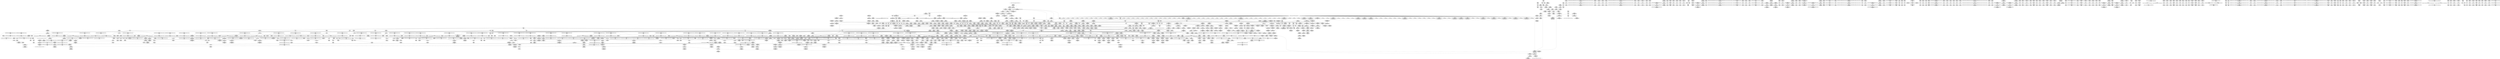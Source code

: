 digraph {
	CE0x4320720 [shape=record,shape=Mrecord,label="{CE0x4320720|_ret_i32_%retval.0,_!dbg_!27746|security/selinux/hooks.c,5314|*SummSource*}"]
	CE0x439ad50 [shape=record,shape=Mrecord,label="{CE0x439ad50|kmalloc:flags|Function::kmalloc&Arg::flags::|*SummSink*}"]
	CE0x4326250 [shape=record,shape=Mrecord,label="{CE0x4326250|_call_void_mcount()_#3}"]
	CE0x4443f40 [shape=record,shape=Mrecord,label="{CE0x4443f40|rcu_lock_acquire:tmp6|*SummSink*}"]
	CE0x435e090 [shape=record,shape=Mrecord,label="{CE0x435e090|_call_void_lockdep_rcu_suspicious(i8*_getelementptr_inbounds_(_25_x_i8_,_25_x_i8_*_.str3,_i32_0,_i32_0),_i32_218,_i8*_getelementptr_inbounds_(_45_x_i8_,_45_x_i8_*_.str12,_i32_0,_i32_0))_#10,_!dbg_!27727|security/selinux/hooks.c,218}"]
	CE0x439e840 [shape=record,shape=Mrecord,label="{CE0x439e840|rcu_read_unlock:tmp12|include/linux/rcupdate.h,933|*SummSource*}"]
	CE0x440d050 [shape=record,shape=Mrecord,label="{CE0x440d050|rcu_read_unlock:tmp10|include/linux/rcupdate.h,933|*SummSource*}"]
	CE0x4382af0 [shape=record,shape=Mrecord,label="{CE0x4382af0|ipc_alloc_security:if.then|*SummSource*}"]
	CE0x4437c30 [shape=record,shape=Mrecord,label="{CE0x4437c30|__preempt_count_add:do.body|*SummSource*}"]
	CE0x43172b0 [shape=record,shape=Mrecord,label="{CE0x43172b0|80:_i32,_112:_i8*,_:_CMRE_160,168_|*MultipleSource*|Function::selinux_shm_alloc_security&Arg::shp::|security/selinux/hooks.c,5298}"]
	CE0x437cac0 [shape=record,shape=Mrecord,label="{CE0x437cac0|ipc_alloc_security:return}"]
	CE0x42fe360 [shape=record,shape=Mrecord,label="{CE0x42fe360|selinux_shm_alloc_security:tobool|security/selinux/hooks.c,5299|*SummSource*}"]
	CE0x43b6610 [shape=record,shape=Mrecord,label="{CE0x43b6610|_call_void_mcount()_#3|*SummSource*}"]
	CE0x431f4c0 [shape=record,shape=Mrecord,label="{CE0x431f4c0|i64*_getelementptr_inbounds_(_11_x_i64_,_11_x_i64_*___llvm_gcov_ctr125,_i64_0,_i64_0)|*Constant*}"]
	CE0x4413510 [shape=record,shape=Mrecord,label="{CE0x4413510|i64*_getelementptr_inbounds_(_11_x_i64_,_11_x_i64_*___llvm_gcov_ctr132,_i64_0,_i64_9)|*Constant*}"]
	CE0x43a7fa0 [shape=record,shape=Mrecord,label="{CE0x43a7fa0|_call_void_lockdep_rcu_suspicious(i8*_getelementptr_inbounds_(_25_x_i8_,_25_x_i8_*_.str45,_i32_0,_i32_0),_i32_883,_i8*_getelementptr_inbounds_(_42_x_i8_,_42_x_i8_*_.str46,_i32_0,_i32_0))_#10,_!dbg_!27728|include/linux/rcupdate.h,882}"]
	CE0x43bfd30 [shape=record,shape=Mrecord,label="{CE0x43bfd30|i32_77|*Constant*|*SummSink*}"]
	CE0x431ab50 [shape=record,shape=Mrecord,label="{CE0x431ab50|80:_i32,_112:_i8*,_:_CMRE_68,69_}"]
	CE0x4375800 [shape=record,shape=Mrecord,label="{CE0x4375800|current_sid:tmp22|security/selinux/hooks.c,218|*SummSource*}"]
	CE0x43c79c0 [shape=record,shape=Mrecord,label="{CE0x43c79c0|rcu_read_unlock:tmp7|include/linux/rcupdate.h,933}"]
	CE0x43a7260 [shape=record,shape=Mrecord,label="{CE0x43a7260|_call_void_mcount()_#3|*SummSink*}"]
	CE0x437cc90 [shape=record,shape=Mrecord,label="{CE0x437cc90|get_current:tmp1}"]
	CE0x43a7e60 [shape=record,shape=Mrecord,label="{CE0x43a7e60|i64*_getelementptr_inbounds_(_4_x_i64_,_4_x_i64_*___llvm_gcov_ctr128,_i64_0,_i64_2)|*Constant*|*SummSource*}"]
	CE0x4354820 [shape=record,shape=Mrecord,label="{CE0x4354820|ipc_free_security:entry|*SummSource*}"]
	CE0x440a800 [shape=record,shape=Mrecord,label="{CE0x440a800|rcu_read_unlock:tmp8|include/linux/rcupdate.h,933|*SummSource*}"]
	CE0x4378970 [shape=record,shape=Mrecord,label="{CE0x4378970|task_sid:tmp2|*SummSource*}"]
	CE0x4345f20 [shape=record,shape=Mrecord,label="{CE0x4345f20|selinux_shm_alloc_security:call6|security/selinux/hooks.c,5307|*SummSource*}"]
	CE0x440c650 [shape=record,shape=Mrecord,label="{CE0x440c650|rcu_read_unlock:tobool1|include/linux/rcupdate.h,933|*SummSink*}"]
	CE0x42f19b0 [shape=record,shape=Mrecord,label="{CE0x42f19b0|selinux_shm_alloc_security:if.end10|*SummSink*}"]
	CE0x440b940 [shape=record,shape=Mrecord,label="{CE0x440b940|rcu_read_unlock:if.then}"]
	CE0x43c1fa0 [shape=record,shape=Mrecord,label="{CE0x43c1fa0|cred_sid:security|security/selinux/hooks.c,196|*SummSource*}"]
	CE0x443c550 [shape=record,shape=Mrecord,label="{CE0x443c550|i64*_getelementptr_inbounds_(_4_x_i64_,_4_x_i64_*___llvm_gcov_ctr133,_i64_0,_i64_3)|*Constant*|*SummSource*}"]
	CE0x4429fd0 [shape=record,shape=Mrecord,label="{CE0x4429fd0|rcu_lock_release:tmp3|*SummSink*}"]
	CE0x437dfc0 [shape=record,shape=Mrecord,label="{CE0x437dfc0|ipc_free_security:bb|*SummSource*}"]
	CE0x43ccdc0 [shape=record,shape=Mrecord,label="{CE0x43ccdc0|_ret_void,_!dbg_!27717|include/linux/rcupdate.h,419|*SummSource*}"]
	CE0x4317e70 [shape=record,shape=Mrecord,label="{CE0x4317e70|current_sid:entry|*SummSource*}"]
	CE0x43931f0 [shape=record,shape=Mrecord,label="{CE0x43931f0|GLOBAL:lock_release|*Constant*|*SummSource*}"]
	CE0x43457f0 [shape=record,shape=Mrecord,label="{CE0x43457f0|i8_4|*Constant*}"]
	CE0x4370750 [shape=record,shape=Mrecord,label="{CE0x4370750|task_sid:tobool|security/selinux/hooks.c,208|*SummSource*}"]
	CE0x43879f0 [shape=record,shape=Mrecord,label="{CE0x43879f0|i64*_getelementptr_inbounds_(_4_x_i64_,_4_x_i64_*___llvm_gcov_ctr130,_i64_0,_i64_1)|*Constant*|*SummSource*}"]
	CE0x42f9350 [shape=record,shape=Mrecord,label="{CE0x42f9350|GLOBAL:__llvm_gcov_ctr125|Global_var:__llvm_gcov_ctr125|*SummSource*}"]
	CE0x43a3e60 [shape=record,shape=Mrecord,label="{CE0x43a3e60|rcu_read_unlock:tmp15|include/linux/rcupdate.h,933}"]
	CE0x4450de0 [shape=record,shape=Mrecord,label="{CE0x4450de0|i64*_getelementptr_inbounds_(_4_x_i64_,_4_x_i64_*___llvm_gcov_ctr135,_i64_0,_i64_0)|*Constant*|*SummSource*}"]
	CE0x43768a0 [shape=record,shape=Mrecord,label="{CE0x43768a0|0:_i32,_4:_i32,_8:_i32,_12:_i32,_:_CMRE_4,8_|*MultipleSource*|security/selinux/hooks.c,218|security/selinux/hooks.c,218|security/selinux/hooks.c,220}"]
	CE0x439fa40 [shape=record,shape=Mrecord,label="{CE0x439fa40|_call_void_mcount()_#3}"]
	CE0x441ed60 [shape=record,shape=Mrecord,label="{CE0x441ed60|rcu_lock_acquire:tmp|*SummSource*}"]
	CE0x441c2d0 [shape=record,shape=Mrecord,label="{CE0x441c2d0|__preempt_count_add:tmp4|./arch/x86/include/asm/preempt.h,72}"]
	CE0x4416460 [shape=record,shape=Mrecord,label="{CE0x4416460|__rcu_read_unlock:entry|*SummSink*}"]
	CE0x4378010 [shape=record,shape=Mrecord,label="{CE0x4378010|rcu_read_lock:entry|*SummSink*}"]
	CE0x43bec60 [shape=record,shape=Mrecord,label="{CE0x43bec60|rcu_read_lock:tmp4|include/linux/rcupdate.h,882|*SummSink*}"]
	CE0x438b6c0 [shape=record,shape=Mrecord,label="{CE0x438b6c0|rcu_read_unlock:tmp12|include/linux/rcupdate.h,933}"]
	CE0x43ae4d0 [shape=record,shape=Mrecord,label="{CE0x43ae4d0|rcu_read_unlock:tmp1|*SummSource*}"]
	CE0x441fec0 [shape=record,shape=Mrecord,label="{CE0x441fec0|__preempt_count_sub:do.body}"]
	CE0x438aed0 [shape=record,shape=Mrecord,label="{CE0x438aed0|__rcu_read_lock:tmp7|include/linux/rcupdate.h,240|*SummSource*}"]
	CE0x43bef10 [shape=record,shape=Mrecord,label="{CE0x43bef10|GLOBAL:__llvm_gcov_ctr127|Global_var:__llvm_gcov_ctr127}"]
	CE0x4444510 [shape=record,shape=Mrecord,label="{CE0x4444510|i8*_undef|*Constant*}"]
	CE0x434e820 [shape=record,shape=Mrecord,label="{CE0x434e820|i64_6|*Constant*}"]
	CE0x4378900 [shape=record,shape=Mrecord,label="{CE0x4378900|task_sid:tmp2}"]
	CE0x439b770 [shape=record,shape=Mrecord,label="{CE0x439b770|kmalloc:tmp2|*SummSource*}"]
	CE0x43c0520 [shape=record,shape=Mrecord,label="{CE0x43c0520|COLLAPSED:_GCMRE___llvm_gcov_ctr126_internal_global_13_x_i64_zeroinitializer:_elem_0:default:}"]
	CE0x431aa20 [shape=record,shape=Mrecord,label="{CE0x431aa20|80:_i32,_112:_i8*,_:_CMRE_67,68_}"]
	CE0x4442d40 [shape=record,shape=Mrecord,label="{CE0x4442d40|%struct.lockdep_map*_null|*Constant*|*SummSource*}"]
	CE0x4303d90 [shape=record,shape=Mrecord,label="{CE0x4303d90|get_current:tmp4|./arch/x86/include/asm/current.h,14|*SummSource*}"]
	CE0x43b62a0 [shape=record,shape=Mrecord,label="{CE0x43b62a0|_call_void_rcu_lock_acquire(%struct.lockdep_map*_rcu_lock_map)_#10,_!dbg_!27711|include/linux/rcupdate.h,881}"]
	CE0x440c2d0 [shape=record,shape=Mrecord,label="{CE0x440c2d0|rcu_lock_release:tmp|*SummSource*}"]
	CE0x43bb270 [shape=record,shape=Mrecord,label="{CE0x43bb270|_ret_i32_%tmp6,_!dbg_!27716|security/selinux/hooks.c,197}"]
	CE0x430c0e0 [shape=record,shape=Mrecord,label="{CE0x430c0e0|80:_i32,_112:_i8*,_:_CMRE_62,63_}"]
	CE0x4438020 [shape=record,shape=Mrecord,label="{CE0x4438020|i64*_getelementptr_inbounds_(_4_x_i64_,_4_x_i64_*___llvm_gcov_ctr134,_i64_0,_i64_0)|*Constant*|*SummSink*}"]
	CE0x43bb7a0 [shape=record,shape=Mrecord,label="{CE0x43bb7a0|_call_void_rcu_read_unlock()_#10,_!dbg_!27748|security/selinux/hooks.c,209}"]
	CE0x443e950 [shape=record,shape=Mrecord,label="{CE0x443e950|__rcu_read_unlock:tmp}"]
	CE0x4421690 [shape=record,shape=Mrecord,label="{CE0x4421690|i64*_getelementptr_inbounds_(_4_x_i64_,_4_x_i64_*___llvm_gcov_ctr135,_i64_0,_i64_2)|*Constant*|*SummSource*}"]
	CE0x4393880 [shape=record,shape=Mrecord,label="{CE0x4393880|i64*_getelementptr_inbounds_(_4_x_i64_,_4_x_i64_*___llvm_gcov_ctr133,_i64_0,_i64_3)|*Constant*}"]
	CE0x430ff30 [shape=record,shape=Mrecord,label="{CE0x430ff30|selinux_shm_alloc_security:call2|security/selinux/hooks.c,5298}"]
	CE0x436cd90 [shape=record,shape=Mrecord,label="{CE0x436cd90|task_sid:tmp20|security/selinux/hooks.c,208|*SummSink*}"]
	CE0x43c04b0 [shape=record,shape=Mrecord,label="{CE0x43c04b0|task_sid:tmp}"]
	CE0x43053c0 [shape=record,shape=Mrecord,label="{CE0x43053c0|i32_1|*Constant*}"]
	CE0x4422b70 [shape=record,shape=Mrecord,label="{CE0x4422b70|i64*_getelementptr_inbounds_(_4_x_i64_,_4_x_i64_*___llvm_gcov_ctr135,_i64_0,_i64_0)|*Constant*|*SummSink*}"]
	CE0x4366ad0 [shape=record,shape=Mrecord,label="{CE0x4366ad0|i64_8|*Constant*}"]
	CE0x43915f0 [shape=record,shape=Mrecord,label="{CE0x43915f0|i8*_null|*Constant*}"]
	CE0x43bc710 [shape=record,shape=Mrecord,label="{CE0x43bc710|kmalloc:bb|*SummSource*}"]
	CE0x4397620 [shape=record,shape=Mrecord,label="{CE0x4397620|_call_void_lockdep_rcu_suspicious(i8*_getelementptr_inbounds_(_25_x_i8_,_25_x_i8_*_.str3,_i32_0,_i32_0),_i32_208,_i8*_getelementptr_inbounds_(_41_x_i8_,_41_x_i8_*_.str44,_i32_0,_i32_0))_#10,_!dbg_!27732|security/selinux/hooks.c,208}"]
	CE0x42f6680 [shape=record,shape=Mrecord,label="{CE0x42f6680|80:_i32,_112:_i8*,_:_CMRE_24,25_}"]
	CE0x4316320 [shape=record,shape=Mrecord,label="{CE0x4316320|selinux_shm_alloc_security:tmp5|security/selinux/hooks.c,5299}"]
	CE0x43082c0 [shape=record,shape=Mrecord,label="{CE0x43082c0|GLOBAL:current_sid.__warned|Global_var:current_sid.__warned|*SummSink*}"]
	CE0x4346b40 [shape=record,shape=Mrecord,label="{CE0x4346b40|i32_3|*Constant*|*SummSource*}"]
	CE0x44434b0 [shape=record,shape=Mrecord,label="{CE0x44434b0|i64_ptrtoint_(i8*_blockaddress(_rcu_lock_acquire,_%__here)_to_i64)|*Constant*|*SummSink*}"]
	CE0x43abc20 [shape=record,shape=Mrecord,label="{CE0x43abc20|rcu_read_lock:tmp21|include/linux/rcupdate.h,884|*SummSink*}"]
	CE0x43bc4c0 [shape=record,shape=Mrecord,label="{CE0x43bc4c0|_ret_void,_!dbg_!27735|include/linux/rcupdate.h,938|*SummSource*}"]
	CE0x43c15a0 [shape=record,shape=Mrecord,label="{CE0x43c15a0|GLOBAL:task_sid.__warned|Global_var:task_sid.__warned}"]
	CE0x442cdb0 [shape=record,shape=Mrecord,label="{CE0x442cdb0|__preempt_count_sub:val|Function::__preempt_count_sub&Arg::val::}"]
	CE0x43a0350 [shape=record,shape=Mrecord,label="{CE0x43a0350|ipc_alloc_security:bb|*SummSink*}"]
	CE0x43b6680 [shape=record,shape=Mrecord,label="{CE0x43b6680|_call_void_mcount()_#3|*SummSink*}"]
	CE0x4420540 [shape=record,shape=Mrecord,label="{CE0x4420540|COLLAPSED:_GCMRE___llvm_gcov_ctr129_internal_global_4_x_i64_zeroinitializer:_elem_0:default:}"]
	CE0x4347620 [shape=record,shape=Mrecord,label="{CE0x4347620|i64*_getelementptr_inbounds_(_2_x_i64_,_2_x_i64_*___llvm_gcov_ctr302,_i64_0,_i64_1)|*Constant*|*SummSource*}"]
	CE0x4443c90 [shape=record,shape=Mrecord,label="{CE0x4443c90|i64*_getelementptr_inbounds_(_4_x_i64_,_4_x_i64_*___llvm_gcov_ctr130,_i64_0,_i64_3)|*Constant*|*SummSink*}"]
	CE0x442bab0 [shape=record,shape=Mrecord,label="{CE0x442bab0|__preempt_count_add:tmp|*SummSink*}"]
	CE0x4304c70 [shape=record,shape=Mrecord,label="{CE0x4304c70|selinux_shm_alloc_security:tmp5|security/selinux/hooks.c,5299|*SummSource*}"]
	CE0x4443350 [shape=record,shape=Mrecord,label="{CE0x4443350|i64_ptrtoint_(i8*_blockaddress(_rcu_lock_acquire,_%__here)_to_i64)|*Constant*|*SummSource*}"]
	CE0x4327190 [shape=record,shape=Mrecord,label="{CE0x4327190|selinux_shm_alloc_security:shm_perm3|security/selinux/hooks.c,5302}"]
	CE0x4301cc0 [shape=record,shape=Mrecord,label="{CE0x4301cc0|ipc_alloc_security:entry|*SummSink*}"]
	CE0x436fbe0 [shape=record,shape=Mrecord,label="{CE0x436fbe0|ipc_alloc_security:tmp}"]
	CE0x443e800 [shape=record,shape=Mrecord,label="{CE0x443e800|__rcu_read_lock:do.end}"]
	CE0x434f660 [shape=record,shape=Mrecord,label="{CE0x434f660|i8*_getelementptr_inbounds_(_45_x_i8_,_45_x_i8_*_.str12,_i32_0,_i32_0)|*Constant*}"]
	CE0x4324890 [shape=record,shape=Mrecord,label="{CE0x4324890|i64*_getelementptr_inbounds_(_6_x_i64_,_6_x_i64_*___llvm_gcov_ctr301,_i64_0,_i64_3)|*Constant*|*SummSink*}"]
	CE0x441a5b0 [shape=record,shape=Mrecord,label="{CE0x441a5b0|__preempt_count_add:tmp3}"]
	CE0x43c5ff0 [shape=record,shape=Mrecord,label="{CE0x43c5ff0|rcu_read_lock:land.lhs.true2|*SummSource*}"]
	CE0x4415440 [shape=record,shape=Mrecord,label="{CE0x4415440|rcu_lock_release:map|Function::rcu_lock_release&Arg::map::|*SummSource*}"]
	CE0x44144a0 [shape=record,shape=Mrecord,label="{CE0x44144a0|rcu_read_unlock:tmp21|include/linux/rcupdate.h,935}"]
	CE0x438e9b0 [shape=record,shape=Mrecord,label="{CE0x438e9b0|task_sid:do.end}"]
	CE0x4371080 [shape=record,shape=Mrecord,label="{CE0x4371080|task_sid:call|security/selinux/hooks.c,208}"]
	CE0x43a1c60 [shape=record,shape=Mrecord,label="{CE0x43a1c60|rcu_read_lock:tmp9|include/linux/rcupdate.h,882|*SummSink*}"]
	CE0x4318cf0 [shape=record,shape=Mrecord,label="{CE0x4318cf0|current_sid:tmp13|security/selinux/hooks.c,218|*SummSource*}"]
	CE0x434a3f0 [shape=record,shape=Mrecord,label="{CE0x434a3f0|i64_5|*Constant*|*SummSink*}"]
	CE0x4352790 [shape=record,shape=Mrecord,label="{CE0x4352790|selinux_shm_alloc_security:tmp16|security/selinux/hooks.c,5310|*SummSource*}"]
	CE0x43c7f60 [shape=record,shape=Mrecord,label="{CE0x43c7f60|rcu_read_lock:land.lhs.true2}"]
	CE0x4300c60 [shape=record,shape=Mrecord,label="{CE0x4300c60|80:_i32,_112:_i8*,_:_CMRE_32,33_}"]
	CE0x437c410 [shape=record,shape=Mrecord,label="{CE0x437c410|task_sid:tmp16|security/selinux/hooks.c,208|*SummSink*}"]
	CE0x43953f0 [shape=record,shape=Mrecord,label="{CE0x43953f0|kzalloc:tmp3}"]
	"CONST[source:2(external),value:2(dynamic)][purpose:{subject}][SrcIdx:14]"
	CE0x4373dd0 [shape=record,shape=Mrecord,label="{CE0x4373dd0|i32_78|*Constant*|*SummSource*}"]
	CE0x4437920 [shape=record,shape=Mrecord,label="{CE0x4437920|__preempt_count_add:do.end|*SummSource*}"]
	CE0x42f7020 [shape=record,shape=Mrecord,label="{CE0x42f7020|80:_i32,_112:_i8*,_:_CMRE_60,61_}"]
	CE0x4366710 [shape=record,shape=Mrecord,label="{CE0x4366710|i64*_getelementptr_inbounds_(_11_x_i64_,_11_x_i64_*___llvm_gcov_ctr125,_i64_0,_i64_6)|*Constant*|*SummSink*}"]
	CE0x434bef0 [shape=record,shape=Mrecord,label="{CE0x434bef0|avc_has_perm:ssid|Function::avc_has_perm&Arg::ssid::|*SummSink*}"]
	CE0x4319090 [shape=record,shape=Mrecord,label="{CE0x4319090|kzalloc:call|include/linux/slab.h,578|*SummSink*}"]
	CE0x4408bb0 [shape=record,shape=Mrecord,label="{CE0x4408bb0|rcu_read_unlock:tmp10|include/linux/rcupdate.h,933|*SummSink*}"]
	CE0x438ece0 [shape=record,shape=Mrecord,label="{CE0x438ece0|i64_0|*Constant*}"]
	CE0x4391a40 [shape=record,shape=Mrecord,label="{CE0x4391a40|i8*_null|*Constant*|*SummSink*}"]
	CE0x4371380 [shape=record,shape=Mrecord,label="{CE0x4371380|cred_sid:tmp|*SummSource*}"]
	CE0x43cc640 [shape=record,shape=Mrecord,label="{CE0x43cc640|_ret_void,_!dbg_!27735|include/linux/rcupdate.h,884|*SummSink*}"]
	CE0x43c4a90 [shape=record,shape=Mrecord,label="{CE0x43c4a90|rcu_lock_acquire:entry|*SummSource*}"]
	CE0x4364de0 [shape=record,shape=Mrecord,label="{CE0x4364de0|current_sid:tobool1|security/selinux/hooks.c,218|*SummSource*}"]
	CE0x4310a90 [shape=record,shape=Mrecord,label="{CE0x4310a90|ipc_alloc_security:perm|Function::ipc_alloc_security&Arg::perm::|*SummSource*}"]
	CE0x432ba70 [shape=record,shape=Mrecord,label="{CE0x432ba70|selinux_shm_alloc_security:type|security/selinux/hooks.c,5304}"]
	CE0x436a540 [shape=record,shape=Mrecord,label="{CE0x436a540|rcu_read_unlock:do.end|*SummSource*}"]
	CE0x43bb830 [shape=record,shape=Mrecord,label="{CE0x43bb830|_call_void_rcu_read_unlock()_#10,_!dbg_!27748|security/selinux/hooks.c,209|*SummSource*}"]
	CE0x42f6d00 [shape=record,shape=Mrecord,label="{CE0x42f6d00|_call_void_kfree(i8*_%tmp6)_#10,_!dbg_!27718|security/selinux/hooks.c,5099|*SummSink*}"]
	CE0x4323a00 [shape=record,shape=Mrecord,label="{CE0x4323a00|current_sid:tmp15|security/selinux/hooks.c,218}"]
	CE0x435a2c0 [shape=record,shape=Mrecord,label="{CE0x435a2c0|rcu_read_unlock:tmp13|include/linux/rcupdate.h,933|*SummSource*}"]
	CE0x441cff0 [shape=record,shape=Mrecord,label="{CE0x441cff0|i64*_getelementptr_inbounds_(_4_x_i64_,_4_x_i64_*___llvm_gcov_ctr129,_i64_0,_i64_3)|*Constant*|*SummSource*}"]
	CE0x43b9950 [shape=record,shape=Mrecord,label="{CE0x43b9950|i64*_getelementptr_inbounds_(_13_x_i64_,_13_x_i64_*___llvm_gcov_ctr126,_i64_0,_i64_12)|*Constant*|*SummSink*}"]
	CE0x4353630 [shape=record,shape=Mrecord,label="{CE0x4353630|_call_void_ipc_free_security(%struct.kern_ipc_perm*_%shm_perm9)_#10,_!dbg_!27743|security/selinux/hooks.c,5310}"]
	CE0x4318280 [shape=record,shape=Mrecord,label="{CE0x4318280|80:_i32,_112:_i8*,_:_CMRE_51,52_}"]
	CE0x4411540 [shape=record,shape=Mrecord,label="{CE0x4411540|rcu_read_unlock:tmp18|include/linux/rcupdate.h,933}"]
	CE0x4314dd0 [shape=record,shape=Mrecord,label="{CE0x4314dd0|ipc_alloc_security:tmp4|security/selinux/hooks.c,5084}"]
	CE0x4397380 [shape=record,shape=Mrecord,label="{CE0x4397380|i8_1|*Constant*}"]
	CE0x4309490 [shape=record,shape=Mrecord,label="{CE0x4309490|i64_2|*Constant*|*SummSink*}"]
	CE0x4425e90 [shape=record,shape=Mrecord,label="{CE0x4425e90|__preempt_count_add:tmp1}"]
	CE0x446aa90 [shape=record,shape=Mrecord,label="{CE0x446aa90|__preempt_count_add:tmp4|./arch/x86/include/asm/preempt.h,72|*SummSource*}"]
	CE0x4329b60 [shape=record,shape=Mrecord,label="{CE0x4329b60|avc_has_perm:auditdata|Function::avc_has_perm&Arg::auditdata::|*SummSink*}"]
	CE0x43285d0 [shape=record,shape=Mrecord,label="{CE0x43285d0|current_sid:tmp18|security/selinux/hooks.c,218|*SummSource*}"]
	CE0x443c670 [shape=record,shape=Mrecord,label="{CE0x443c670|rcu_lock_release:tmp6}"]
	CE0x437f160 [shape=record,shape=Mrecord,label="{CE0x437f160|GLOBAL:kfree|*Constant*|*SummSink*}"]
	CE0x43b7e80 [shape=record,shape=Mrecord,label="{CE0x43b7e80|task_sid:tmp23|security/selinux/hooks.c,208|*SummSink*}"]
	CE0x43a9c50 [shape=record,shape=Mrecord,label="{CE0x43a9c50|i8*_getelementptr_inbounds_(_42_x_i8_,_42_x_i8_*_.str46,_i32_0,_i32_0)|*Constant*}"]
	CE0x4397ca0 [shape=record,shape=Mrecord,label="{CE0x4397ca0|task_sid:do.end6}"]
	CE0x432a990 [shape=record,shape=Mrecord,label="{CE0x432a990|i64_4|*Constant*|*SummSource*}"]
	CE0x4363d40 [shape=record,shape=Mrecord,label="{CE0x4363d40|i64*_getelementptr_inbounds_(_11_x_i64_,_11_x_i64_*___llvm_gcov_ctr125,_i64_0,_i64_6)|*Constant*}"]
	CE0x43b0c80 [shape=record,shape=Mrecord,label="{CE0x43b0c80|_call_void_lockdep_rcu_suspicious(i8*_getelementptr_inbounds_(_25_x_i8_,_25_x_i8_*_.str3,_i32_0,_i32_0),_i32_208,_i8*_getelementptr_inbounds_(_41_x_i8_,_41_x_i8_*_.str44,_i32_0,_i32_0))_#10,_!dbg_!27732|security/selinux/hooks.c,208|*SummSink*}"]
	CE0x442ff30 [shape=record,shape=Mrecord,label="{CE0x442ff30|i64*_getelementptr_inbounds_(_4_x_i64_,_4_x_i64_*___llvm_gcov_ctr135,_i64_0,_i64_1)|*Constant*}"]
	CE0x436bbe0 [shape=record,shape=Mrecord,label="{CE0x436bbe0|i32_-12|*Constant*|*SummSource*}"]
	CE0x43cac80 [shape=record,shape=Mrecord,label="{CE0x43cac80|rcu_read_unlock:tmp4|include/linux/rcupdate.h,933|*SummSink*}"]
	CE0x54e6570 [shape=record,shape=Mrecord,label="{CE0x54e6570|80:_i32,_112:_i8*,_:_CMRE_3,4_}"]
	CE0x4408250 [shape=record,shape=Mrecord,label="{CE0x4408250|__preempt_count_add:tmp6|./arch/x86/include/asm/preempt.h,73|*SummSource*}"]
	CE0x43ba0a0 [shape=record,shape=Mrecord,label="{CE0x43ba0a0|task_sid:tmp27|security/selinux/hooks.c,208|*SummSink*}"]
	CE0x4352130 [shape=record,shape=Mrecord,label="{CE0x4352130|i64*_getelementptr_inbounds_(_9_x_i64_,_9_x_i64_*___llvm_gcov_ctr310,_i64_0,_i64_8)|*Constant*|*SummSource*}"]
	CE0x439d640 [shape=record,shape=Mrecord,label="{CE0x439d640|__rcu_read_lock:tmp6|include/linux/rcupdate.h,240}"]
	CE0x4423150 [shape=record,shape=Mrecord,label="{CE0x4423150|_call_void_lock_acquire(%struct.lockdep_map*_%map,_i32_0,_i32_0,_i32_2,_i32_0,_%struct.lockdep_map*_null,_i64_ptrtoint_(i8*_blockaddress(_rcu_lock_acquire,_%__here)_to_i64))_#10,_!dbg_!27716|include/linux/rcupdate.h,418|*SummSink*}"]
	CE0x441a6d0 [shape=record,shape=Mrecord,label="{CE0x441a6d0|__preempt_count_add:tmp3|*SummSource*}"]
	CE0x434c310 [shape=record,shape=Mrecord,label="{CE0x434c310|avc_has_perm:tclass|Function::avc_has_perm&Arg::tclass::}"]
	CE0x4378630 [shape=record,shape=Mrecord,label="{CE0x4378630|task_sid:bb|*SummSource*}"]
	CE0x43024a0 [shape=record,shape=Mrecord,label="{CE0x43024a0|80:_i32,_112:_i8*,_:_CMRE_192,200_|*MultipleSource*|Function::selinux_shm_alloc_security&Arg::shp::|security/selinux/hooks.c,5298}"]
	CE0x439cfd0 [shape=record,shape=Mrecord,label="{CE0x439cfd0|rcu_read_unlock:tmp|*SummSource*}"]
	CE0x43ab020 [shape=record,shape=Mrecord,label="{CE0x43ab020|rcu_read_lock:tmp20|include/linux/rcupdate.h,882|*SummSource*}"]
	CE0x4423ee0 [shape=record,shape=Mrecord,label="{CE0x4423ee0|__rcu_read_lock:tmp|*SummSource*}"]
	CE0x437afe0 [shape=record,shape=Mrecord,label="{CE0x437afe0|rcu_read_lock:tmp3|*SummSink*}"]
	CE0x43c57d0 [shape=record,shape=Mrecord,label="{CE0x43c57d0|GLOBAL:rcu_lock_map|Global_var:rcu_lock_map}"]
	CE0x42ecaa0 [shape=record,shape=Mrecord,label="{CE0x42ecaa0|i32_208|*Constant*|*SummSource*}"]
	CE0x435cfe0 [shape=record,shape=Mrecord,label="{CE0x435cfe0|i64_1|*Constant*}"]
	CE0x431ea50 [shape=record,shape=Mrecord,label="{CE0x431ea50|ipc_alloc_security:sclass2|security/selinux/hooks.c,5088}"]
	CE0x436cb20 [shape=record,shape=Mrecord,label="{CE0x436cb20|task_sid:tmp21|security/selinux/hooks.c,208}"]
	CE0x43c7c60 [shape=record,shape=Mrecord,label="{CE0x43c7c60|rcu_read_lock:land.lhs.true}"]
	CE0x436fc50 [shape=record,shape=Mrecord,label="{CE0x436fc50|COLLAPSED:_GCMRE___llvm_gcov_ctr301_internal_global_6_x_i64_zeroinitializer:_elem_0:default:}"]
	CE0x4326c90 [shape=record,shape=Mrecord,label="{CE0x4326c90|selinux_shm_alloc_security:tmp7|security/selinux/hooks.c,5300|*SummSource*}"]
	CE0x4410740 [shape=record,shape=Mrecord,label="{CE0x4410740|_call_void_rcu_lock_release(%struct.lockdep_map*_rcu_lock_map)_#10,_!dbg_!27733|include/linux/rcupdate.h,935|*SummSink*}"]
	CE0x42f8f90 [shape=record,shape=Mrecord,label="{CE0x42f8f90|GLOBAL:current_task|Global_var:current_task}"]
	CE0x43690f0 [shape=record,shape=Mrecord,label="{CE0x43690f0|__preempt_count_add:entry|*SummSource*}"]
	CE0x4375060 [shape=record,shape=Mrecord,label="{CE0x4375060|COLLAPSED:_CMRE:_elem_0::|security/selinux/hooks.c,218}"]
	CE0x43b8c40 [shape=record,shape=Mrecord,label="{CE0x43b8c40|task_sid:tmp25|security/selinux/hooks.c,208|*SummSource*}"]
	CE0x4409440 [shape=record,shape=Mrecord,label="{CE0x4409440|rcu_read_unlock:if.then|*SummSink*}"]
	CE0x43c6ae0 [shape=record,shape=Mrecord,label="{CE0x43c6ae0|rcu_lock_acquire:map|Function::rcu_lock_acquire&Arg::map::|*SummSink*}"]
	CE0x4388340 [shape=record,shape=Mrecord,label="{CE0x4388340|__rcu_read_lock:tmp5|include/linux/rcupdate.h,239}"]
	CE0x4393bc0 [shape=record,shape=Mrecord,label="{CE0x4393bc0|i64_ptrtoint_(i8*_blockaddress(_rcu_lock_release,_%__here)_to_i64)|*Constant*|*SummSink*}"]
	CE0x438ff90 [shape=record,shape=Mrecord,label="{CE0x438ff90|i64*_getelementptr_inbounds_(_2_x_i64_,_2_x_i64_*___llvm_gcov_ctr131,_i64_0,_i64_1)|*Constant*}"]
	CE0x436db40 [shape=record,shape=Mrecord,label="{CE0x436db40|task_sid:tmp22|security/selinux/hooks.c,208|*SummSink*}"]
	CE0x43cb570 [shape=record,shape=Mrecord,label="{CE0x43cb570|i64_1|*Constant*}"]
	CE0x4353d10 [shape=record,shape=Mrecord,label="{CE0x4353d10|GLOBAL:ipc_free_security|*Constant*}"]
	CE0x4366f80 [shape=record,shape=Mrecord,label="{CE0x4366f80|i1_true|*Constant*|*SummSource*}"]
	CE0x4395860 [shape=record,shape=Mrecord,label="{CE0x4395860|ipc_alloc_security:tmp8|security/selinux/hooks.c,5085|*SummSource*}"]
	CE0x43c9940 [shape=record,shape=Mrecord,label="{CE0x43c9940|i64_1|*Constant*}"]
	CE0x4399540 [shape=record,shape=Mrecord,label="{CE0x4399540|rcu_read_unlock:call|include/linux/rcupdate.h,933}"]
	CE0x43974e0 [shape=record,shape=Mrecord,label="{CE0x43974e0|task_sid:tmp19|security/selinux/hooks.c,208|*SummSource*}"]
	CE0x442cfd0 [shape=record,shape=Mrecord,label="{CE0x442cfd0|__preempt_count_sub:val|Function::__preempt_count_sub&Arg::val::|*SummSink*}"]
	CE0x4310460 [shape=record,shape=Mrecord,label="{CE0x4310460|i64_1|*Constant*|*SummSink*}"]
	CE0x439e650 [shape=record,shape=Mrecord,label="{CE0x439e650|rcu_lock_acquire:bb|*SummSink*}"]
	CE0x436a8e0 [shape=record,shape=Mrecord,label="{CE0x436a8e0|ipc_alloc_security:sid3|security/selinux/hooks.c,5089|*SummSource*}"]
	CE0x434be80 [shape=record,shape=Mrecord,label="{CE0x434be80|avc_has_perm:ssid|Function::avc_has_perm&Arg::ssid::|*SummSource*}"]
	CE0x435cf50 [shape=record,shape=Mrecord,label="{CE0x435cf50|kzalloc:tmp|*SummSink*}"]
	CE0x43cd510 [shape=record,shape=Mrecord,label="{CE0x43cd510|task_sid:tmp15|security/selinux/hooks.c,208|*SummSink*}"]
	CE0x442cec0 [shape=record,shape=Mrecord,label="{CE0x442cec0|__preempt_count_sub:val|Function::__preempt_count_sub&Arg::val::|*SummSource*}"]
	CE0x4349fd0 [shape=record,shape=Mrecord,label="{CE0x4349fd0|i64_4|*Constant*|*SummSink*}"]
	CE0x4388680 [shape=record,shape=Mrecord,label="{CE0x4388680|rcu_read_unlock:tmp5|include/linux/rcupdate.h,933|*SummSink*}"]
	CE0x441e250 [shape=record,shape=Mrecord,label="{CE0x441e250|__rcu_read_unlock:tmp1|*SummSink*}"]
	CE0x4379700 [shape=record,shape=Mrecord,label="{CE0x4379700|task_sid:real_cred|security/selinux/hooks.c,208|*SummSink*}"]
	CE0x43908c0 [shape=record,shape=Mrecord,label="{CE0x43908c0|task_sid:tmp9|security/selinux/hooks.c,208|*SummSink*}"]
	CE0x43ac9d0 [shape=record,shape=Mrecord,label="{CE0x43ac9d0|cred_sid:bb|*SummSink*}"]
	CE0x4310b60 [shape=record,shape=Mrecord,label="{CE0x4310b60|ipc_alloc_security:perm|Function::ipc_alloc_security&Arg::perm::|*SummSink*}"]
	CE0x43c6bb0 [shape=record,shape=Mrecord,label="{CE0x43c6bb0|rcu_read_lock:call|include/linux/rcupdate.h,882}"]
	CE0x43cd030 [shape=record,shape=Mrecord,label="{CE0x43cd030|task_sid:tmp14|security/selinux/hooks.c,208|*SummSource*}"]
	CE0x434eca0 [shape=record,shape=Mrecord,label="{CE0x434eca0|GLOBAL:lockdep_rcu_suspicious|*Constant*|*SummSource*}"]
	CE0x431a8f0 [shape=record,shape=Mrecord,label="{CE0x431a8f0|80:_i32,_112:_i8*,_:_CMRE_66,67_}"]
	CE0x43be9c0 [shape=record,shape=Mrecord,label="{CE0x43be9c0|task_sid:tmp12|security/selinux/hooks.c,208|*SummSink*}"]
	CE0x436f260 [shape=record,shape=Mrecord,label="{CE0x436f260|current_sid:call4|security/selinux/hooks.c,218|*SummSink*}"]
	CE0x439b7e0 [shape=record,shape=Mrecord,label="{CE0x439b7e0|kmalloc:tmp2|*SummSink*}"]
	CE0x43a1470 [shape=record,shape=Mrecord,label="{CE0x43a1470|i64_4|*Constant*}"]
	CE0x436e760 [shape=record,shape=Mrecord,label="{CE0x436e760|current_sid:tmp20|security/selinux/hooks.c,218}"]
	CE0x4365650 [shape=record,shape=Mrecord,label="{CE0x4365650|current_sid:bb|*SummSink*}"]
	CE0x43bc9f0 [shape=record,shape=Mrecord,label="{CE0x43bc9f0|i64*_getelementptr_inbounds_(_2_x_i64_,_2_x_i64_*___llvm_gcov_ctr109,_i64_0,_i64_0)|*Constant*}"]
	CE0x436da60 [shape=record,shape=Mrecord,label="{CE0x436da60|i64*_getelementptr_inbounds_(_13_x_i64_,_13_x_i64_*___llvm_gcov_ctr126,_i64_0,_i64_10)|*Constant*|*SummSink*}"]
	CE0x43bcb20 [shape=record,shape=Mrecord,label="{CE0x43bcb20|i64*_getelementptr_inbounds_(_2_x_i64_,_2_x_i64_*___llvm_gcov_ctr109,_i64_0,_i64_0)|*Constant*|*SummSource*}"]
	CE0x44150c0 [shape=record,shape=Mrecord,label="{CE0x44150c0|rcu_lock_release:entry|*SummSource*}"]
	CE0x43c0030 [shape=record,shape=Mrecord,label="{CE0x43c0030|kmalloc:tmp1|*SummSink*}"]
	CE0x4457090 [shape=record,shape=Mrecord,label="{CE0x4457090|i64*_getelementptr_inbounds_(_4_x_i64_,_4_x_i64_*___llvm_gcov_ctr135,_i64_0,_i64_2)|*Constant*}"]
	CE0x42fe1d0 [shape=record,shape=Mrecord,label="{CE0x42fe1d0|selinux_shm_alloc_security:tobool|security/selinux/hooks.c,5299}"]
	CE0x437d680 [shape=record,shape=Mrecord,label="{CE0x437d680|ipc_free_security:bb}"]
	CE0x4376600 [shape=record,shape=Mrecord,label="{CE0x4376600|current_sid:sid|security/selinux/hooks.c,220|*SummSink*}"]
	CE0x4376340 [shape=record,shape=Mrecord,label="{CE0x4376340|current_sid:sid|security/selinux/hooks.c,220}"]
	CE0x4321000 [shape=record,shape=Mrecord,label="{CE0x4321000|current_sid:do.end|*SummSource*}"]
	CE0x441c9d0 [shape=record,shape=Mrecord,label="{CE0x441c9d0|i64*_getelementptr_inbounds_(_4_x_i64_,_4_x_i64_*___llvm_gcov_ctr134,_i64_0,_i64_2)|*Constant*|*SummSink*}"]
	CE0x4346520 [shape=record,shape=Mrecord,label="{CE0x4346520|selinux_shm_alloc_security:call6|security/selinux/hooks.c,5307}"]
	CE0x441fbb0 [shape=record,shape=Mrecord,label="{CE0x441fbb0|__preempt_count_sub:do.body|*SummSink*}"]
	CE0x4310540 [shape=record,shape=Mrecord,label="{CE0x4310540|selinux_shm_alloc_security:tmp1|*SummSink*}"]
	CE0x43ba700 [shape=record,shape=Mrecord,label="{CE0x43ba700|GLOBAL:cred_sid|*Constant*|*SummSource*}"]
	CE0x43ae460 [shape=record,shape=Mrecord,label="{CE0x43ae460|rcu_read_unlock:tmp1}"]
	CE0x4367ed0 [shape=record,shape=Mrecord,label="{CE0x4367ed0|i64*_getelementptr_inbounds_(_6_x_i64_,_6_x_i64_*___llvm_gcov_ctr301,_i64_0,_i64_0)|*Constant*|*SummSource*}"]
	CE0x44111d0 [shape=record,shape=Mrecord,label="{CE0x44111d0|rcu_read_unlock:tmp17|include/linux/rcupdate.h,933}"]
	CE0x4317d70 [shape=record,shape=Mrecord,label="{CE0x4317d70|current_sid:entry}"]
	CE0x4397550 [shape=record,shape=Mrecord,label="{CE0x4397550|task_sid:tmp19|security/selinux/hooks.c,208|*SummSink*}"]
	CE0x4305890 [shape=record,shape=Mrecord,label="{CE0x4305890|80:_i32,_112:_i8*,_:_CMRE_6,7_}"]
	CE0x442bb20 [shape=record,shape=Mrecord,label="{CE0x442bb20|__preempt_count_sub:tmp2}"]
	CE0x4374370 [shape=record,shape=Mrecord,label="{CE0x4374370|current_sid:cred|security/selinux/hooks.c,218|*SummSource*}"]
	CE0x4344660 [shape=record,shape=Mrecord,label="{CE0x4344660|get_current:tmp4|./arch/x86/include/asm/current.h,14}"]
	CE0x43ac850 [shape=record,shape=Mrecord,label="{CE0x43ac850|cred_sid:bb|*SummSource*}"]
	CE0x4438340 [shape=record,shape=Mrecord,label="{CE0x4438340|_call_void_asm_sideeffect_,_memory_,_dirflag_,_fpsr_,_flags_()_#3,_!dbg_!27711,_!srcloc_!27714|include/linux/rcupdate.h,244|*SummSource*}"]
	CE0x44696e0 [shape=record,shape=Mrecord,label="{CE0x44696e0|i64*_getelementptr_inbounds_(_4_x_i64_,_4_x_i64_*___llvm_gcov_ctr135,_i64_0,_i64_1)|*Constant*|*SummSource*}"]
	CE0x441a1c0 [shape=record,shape=Mrecord,label="{CE0x441a1c0|rcu_lock_release:__here}"]
	CE0x430acc0 [shape=record,shape=Mrecord,label="{CE0x430acc0|current_sid:tmp1}"]
	CE0x4307280 [shape=record,shape=Mrecord,label="{CE0x4307280|current_sid:tmp7|security/selinux/hooks.c,218|*SummSink*}"]
	CE0x4458050 [shape=record,shape=Mrecord,label="{CE0x4458050|_call_void_mcount()_#3|*SummSource*}"]
	CE0x4321c00 [shape=record,shape=Mrecord,label="{CE0x4321c00|_call_void_mcount()_#3}"]
	CE0x4429690 [shape=record,shape=Mrecord,label="{CE0x4429690|rcu_lock_release:bb}"]
	CE0x4321120 [shape=record,shape=Mrecord,label="{CE0x4321120|_call_void_mcount()_#3|*SummSource*}"]
	CE0x4375250 [shape=record,shape=Mrecord,label="{CE0x4375250|current_sid:security|security/selinux/hooks.c,218}"]
	CE0x442a3e0 [shape=record,shape=Mrecord,label="{CE0x442a3e0|_call_void_mcount()_#3|*SummSource*}"]
	CE0x43b6a40 [shape=record,shape=Mrecord,label="{CE0x43b6a40|cred_sid:tmp3|*SummSink*}"]
	CE0x43b99c0 [shape=record,shape=Mrecord,label="{CE0x43b99c0|task_sid:tmp26|security/selinux/hooks.c,208|*SummSource*}"]
	CE0x43a29f0 [shape=record,shape=Mrecord,label="{CE0x43a29f0|rcu_read_lock:tmp12|include/linux/rcupdate.h,882|*SummSource*}"]
	CE0x4321310 [shape=record,shape=Mrecord,label="{CE0x4321310|current_sid:call|security/selinux/hooks.c,218}"]
	CE0x4388610 [shape=record,shape=Mrecord,label="{CE0x4388610|rcu_read_unlock:tmp5|include/linux/rcupdate.h,933|*SummSource*}"]
	CE0x4327d20 [shape=record,shape=Mrecord,label="{CE0x4327d20|current_sid:tmp17|security/selinux/hooks.c,218}"]
	CE0x4411ea0 [shape=record,shape=Mrecord,label="{CE0x4411ea0|_call_void_lockdep_rcu_suspicious(i8*_getelementptr_inbounds_(_25_x_i8_,_25_x_i8_*_.str45,_i32_0,_i32_0),_i32_934,_i8*_getelementptr_inbounds_(_44_x_i8_,_44_x_i8_*_.str47,_i32_0,_i32_0))_#10,_!dbg_!27726|include/linux/rcupdate.h,933|*SummSink*}"]
	CE0x438d9e0 [shape=record,shape=Mrecord,label="{CE0x438d9e0|kmalloc:size|Function::kmalloc&Arg::size::|*SummSource*}"]
	CE0x442ad00 [shape=record,shape=Mrecord,label="{CE0x442ad00|i64*_getelementptr_inbounds_(_4_x_i64_,_4_x_i64_*___llvm_gcov_ctr133,_i64_0,_i64_1)|*Constant*|*SummSink*}"]
	CE0x439bb00 [shape=record,shape=Mrecord,label="{CE0x439bb00|task_sid:tmp1|*SummSource*}"]
	CE0x42f8f20 [shape=record,shape=Mrecord,label="{CE0x42f8f20|get_current:tmp4|./arch/x86/include/asm/current.h,14}"]
	CE0x43bda90 [shape=record,shape=Mrecord,label="{CE0x43bda90|rcu_read_lock:do.body|*SummSource*}"]
	CE0x4382440 [shape=record,shape=Mrecord,label="{CE0x4382440|i64*_getelementptr_inbounds_(_6_x_i64_,_6_x_i64_*___llvm_gcov_ctr301,_i64_0,_i64_3)|*Constant*}"]
	CE0x42f95c0 [shape=record,shape=Mrecord,label="{CE0x42f95c0|current_sid:tmp5|security/selinux/hooks.c,218}"]
	CE0x43049a0 [shape=record,shape=Mrecord,label="{CE0x43049a0|selinux_shm_alloc_security:tmp3|security/selinux/hooks.c,5299}"]
	CE0x43773f0 [shape=record,shape=Mrecord,label="{CE0x43773f0|current_sid:tmp24|security/selinux/hooks.c,220|*SummSink*}"]
	CE0x437ce10 [shape=record,shape=Mrecord,label="{CE0x437ce10|ipc_alloc_security:retval.0}"]
	CE0x441ce90 [shape=record,shape=Mrecord,label="{CE0x441ce90|i64*_getelementptr_inbounds_(_4_x_i64_,_4_x_i64_*___llvm_gcov_ctr129,_i64_0,_i64_3)|*Constant*}"]
	CE0x4473b00 [shape=record,shape=Mrecord,label="{CE0x4473b00|__preempt_count_sub:tmp4|./arch/x86/include/asm/preempt.h,77|*SummSink*}"]
	CE0x4416ef0 [shape=record,shape=Mrecord,label="{CE0x4416ef0|__rcu_read_lock:bb|*SummSink*}"]
	CE0x430bf50 [shape=record,shape=Mrecord,label="{CE0x430bf50|GLOBAL:__llvm_gcov_ctr125|Global_var:__llvm_gcov_ctr125}"]
	CE0x4308bf0 [shape=record,shape=Mrecord,label="{CE0x4308bf0|current_sid:call|security/selinux/hooks.c,218|*SummSource*}"]
	CE0x4416c60 [shape=record,shape=Mrecord,label="{CE0x4416c60|__rcu_read_lock:bb|*SummSource*}"]
	CE0x43bc150 [shape=record,shape=Mrecord,label="{CE0x43bc150|kmalloc:bb}"]
	CE0x442faa0 [shape=record,shape=Mrecord,label="{CE0x442faa0|__preempt_count_sub:tmp|*SummSink*}"]
	CE0x440b280 [shape=record,shape=Mrecord,label="{CE0x440b280|_call_void___preempt_count_add(i32_1)_#10,_!dbg_!27711|include/linux/rcupdate.h,239|*SummSource*}"]
	CE0x430aab0 [shape=record,shape=Mrecord,label="{CE0x430aab0|80:_i32,_112:_i8*,_:_CMRE_19,20_}"]
	CE0x435c050 [shape=record,shape=Mrecord,label="{CE0x435c050|i64_5|*Constant*}"]
	CE0x4429b80 [shape=record,shape=Mrecord,label="{CE0x4429b80|_call_void___preempt_count_sub(i32_1)_#10,_!dbg_!27715|include/linux/rcupdate.h,244|*SummSink*}"]
	CE0x43764a0 [shape=record,shape=Mrecord,label="{CE0x43764a0|current_sid:sid|security/selinux/hooks.c,220|*SummSource*}"]
	CE0x4378f60 [shape=record,shape=Mrecord,label="{CE0x4378f60|kzalloc:tmp|*SummSource*}"]
	CE0x438cdd0 [shape=record,shape=Mrecord,label="{CE0x438cdd0|task_sid:do.body|*SummSink*}"]
	CE0x440f9a0 [shape=record,shape=Mrecord,label="{CE0x440f9a0|rcu_read_unlock:tmp21|include/linux/rcupdate.h,935|*SummSink*}"]
	CE0x440fb90 [shape=record,shape=Mrecord,label="{CE0x440fb90|rcu_read_unlock:tmp22|include/linux/rcupdate.h,935}"]
	CE0x43b6060 [shape=record,shape=Mrecord,label="{CE0x43b6060|__rcu_read_lock:entry|*SummSource*}"]
	CE0x4310cb0 [shape=record,shape=Mrecord,label="{CE0x4310cb0|selinux_shm_alloc_security:if.then8}"]
	CE0x43217f0 [shape=record,shape=Mrecord,label="{CE0x43217f0|ipc_alloc_security:tobool|security/selinux/hooks.c,5084}"]
	CE0x4308700 [shape=record,shape=Mrecord,label="{CE0x4308700|ipc_free_security:tmp2|*SummSink*}"]
	CE0x434b7e0 [shape=record,shape=Mrecord,label="{CE0x434b7e0|selinux_shm_alloc_security:tmp15|security/selinux/hooks.c,5309|*SummSink*}"]
	CE0x441e4f0 [shape=record,shape=Mrecord,label="{CE0x441e4f0|rcu_lock_acquire:tmp5|include/linux/rcupdate.h,418|*SummSink*}"]
	CE0x439a230 [shape=record,shape=Mrecord,label="{CE0x439a230|task_sid:tmp12|security/selinux/hooks.c,208}"]
	CE0x4353470 [shape=record,shape=Mrecord,label="{CE0x4353470|selinux_shm_alloc_security:shm_perm9|security/selinux/hooks.c,5310|*SummSink*}"]
	CE0x438f300 [shape=record,shape=Mrecord,label="{CE0x438f300|rcu_read_lock:if.then|*SummSource*}"]
	CE0x436f8e0 [shape=record,shape=Mrecord,label="{CE0x436f8e0|_ret_%struct.task_struct*_%tmp4,_!dbg_!27714|./arch/x86/include/asm/current.h,14}"]
	CE0x4361c20 [shape=record,shape=Mrecord,label="{CE0x4361c20|COLLAPSED:_GCMRE___llvm_gcov_ctr125_internal_global_11_x_i64_zeroinitializer:_elem_0:default:}"]
	CE0x434ca10 [shape=record,shape=Mrecord,label="{CE0x434ca10|avc_has_perm:requested|Function::avc_has_perm&Arg::requested::|*SummSource*}"]
	CE0x4369400 [shape=record,shape=Mrecord,label="{CE0x4369400|i32_1|*Constant*}"]
	CE0x439af60 [shape=record,shape=Mrecord,label="{CE0x439af60|_ret_i8*_%call,_!dbg_!27714|include/linux/slab.h,429|*SummSource*}"]
	CE0x43a3cf0 [shape=record,shape=Mrecord,label="{CE0x43a3cf0|rcu_read_unlock:tmp14|include/linux/rcupdate.h,933|*SummSink*}"]
	CE0x4346ad0 [shape=record,shape=Mrecord,label="{CE0x4346ad0|i32_3|*Constant*}"]
	CE0x431cd50 [shape=record,shape=Mrecord,label="{CE0x431cd50|get_current:tmp}"]
	CE0x43aa190 [shape=record,shape=Mrecord,label="{CE0x43aa190|i64*_getelementptr_inbounds_(_11_x_i64_,_11_x_i64_*___llvm_gcov_ctr127,_i64_0,_i64_9)|*Constant*}"]
	CE0x4310190 [shape=record,shape=Mrecord,label="{CE0x4310190|80:_i32,_112:_i8*,_:_CMRE_76,80_|*MultipleSource*|Function::selinux_shm_alloc_security&Arg::shp::|security/selinux/hooks.c,5298}"]
	CE0x42ecc90 [shape=record,shape=Mrecord,label="{CE0x42ecc90|i32_208|*Constant*|*SummSink*}"]
	CE0x4427a40 [shape=record,shape=Mrecord,label="{CE0x4427a40|GLOBAL:lock_acquire|*Constant*|*SummSink*}"]
	CE0x4416bf0 [shape=record,shape=Mrecord,label="{CE0x4416bf0|__rcu_read_lock:bb}"]
	CE0x440b830 [shape=record,shape=Mrecord,label="{CE0x440b830|rcu_read_unlock:bb|*SummSink*}"]
	CE0x43a7c10 [shape=record,shape=Mrecord,label="{CE0x43a7c10|i64*_getelementptr_inbounds_(_4_x_i64_,_4_x_i64_*___llvm_gcov_ctr128,_i64_0,_i64_2)|*Constant*|*SummSink*}"]
	CE0x430cbc0 [shape=record,shape=Mrecord,label="{CE0x430cbc0|_ret_%struct.task_struct*_%tmp4,_!dbg_!27714|./arch/x86/include/asm/current.h,14}"]
	CE0x4329e70 [shape=record,shape=Mrecord,label="{CE0x4329e70|_ret_i32_%retval.0,_!dbg_!27728|security/selinux/avc.c,775|*SummSink*}"]
	CE0x4374a00 [shape=record,shape=Mrecord,label="{CE0x4374a00|i32_22|*Constant*}"]
	CE0x42ffb90 [shape=record,shape=Mrecord,label="{CE0x42ffb90|selinux_shm_alloc_security:tmp6|security/selinux/hooks.c,5300|*SummSource*}"]
	CE0x4304ff0 [shape=record,shape=Mrecord,label="{CE0x4304ff0|i64*_getelementptr_inbounds_(_9_x_i64_,_9_x_i64_*___llvm_gcov_ctr310,_i64_0,_i64_3)|*Constant*}"]
	CE0x442d220 [shape=record,shape=Mrecord,label="{CE0x442d220|_call_void_mcount()_#3|*SummSink*}"]
	CE0x443cc20 [shape=record,shape=Mrecord,label="{CE0x443cc20|__rcu_read_unlock:do.body|*SummSink*}"]
	CE0x43723b0 [shape=record,shape=Mrecord,label="{CE0x43723b0|task_sid:call|security/selinux/hooks.c,208|*SummSink*}"]
	CE0x43bfaa0 [shape=record,shape=Mrecord,label="{CE0x43bfaa0|i64*_getelementptr_inbounds_(_13_x_i64_,_13_x_i64_*___llvm_gcov_ctr126,_i64_0,_i64_0)|*Constant*}"]
	CE0x430b920 [shape=record,shape=Mrecord,label="{CE0x430b920|i32_0|*Constant*}"]
	CE0x43c4160 [shape=record,shape=Mrecord,label="{CE0x43c4160|GLOBAL:rcu_read_unlock|*Constant*}"]
	CE0x4371640 [shape=record,shape=Mrecord,label="{CE0x4371640|task_sid:tobool4|security/selinux/hooks.c,208|*SummSource*}"]
	CE0x436b750 [shape=record,shape=Mrecord,label="{CE0x436b750|i32_-12|*Constant*}"]
	CE0x4380340 [shape=record,shape=Mrecord,label="{CE0x4380340|ipc_free_security:tmp1}"]
	CE0x44186f0 [shape=record,shape=Mrecord,label="{CE0x44186f0|rcu_lock_release:tmp2}"]
	CE0x4311b50 [shape=record,shape=Mrecord,label="{CE0x4311b50|80:_i32,_112:_i8*,_:_CMRE_172,176_|*MultipleSource*|Function::selinux_shm_alloc_security&Arg::shp::|security/selinux/hooks.c,5298}"]
	CE0x43aae40 [shape=record,shape=Mrecord,label="{CE0x43aae40|rcu_read_lock:tmp20|include/linux/rcupdate.h,882}"]
	CE0x43c3560 [shape=record,shape=Mrecord,label="{CE0x43c3560|rcu_read_lock:tmp1}"]
	CE0x43635f0 [shape=record,shape=Mrecord,label="{CE0x43635f0|i64*_getelementptr_inbounds_(_11_x_i64_,_11_x_i64_*___llvm_gcov_ctr125,_i64_0,_i64_0)|*Constant*|*SummSink*}"]
	CE0x43a18a0 [shape=record,shape=Mrecord,label="{CE0x43a18a0|rcu_read_lock:tmp9|include/linux/rcupdate.h,882}"]
	CE0x43741a0 [shape=record,shape=Mrecord,label="{CE0x43741a0|COLLAPSED:_GCMRE_current_task_external_global_%struct.task_struct*:_elem_0::|security/selinux/hooks.c,218}"]
	CE0x43a4380 [shape=record,shape=Mrecord,label="{CE0x43a4380|rcu_read_lock:tmp13|include/linux/rcupdate.h,882|*SummSink*}"]
	CE0x430ba00 [shape=record,shape=Mrecord,label="{CE0x430ba00|i32_0|*Constant*|*SummSink*}"]
	CE0x43b7210 [shape=record,shape=Mrecord,label="{CE0x43b7210|cred_sid:tmp|*SummSink*}"]
	CE0x438da50 [shape=record,shape=Mrecord,label="{CE0x438da50|kmalloc:size|Function::kmalloc&Arg::size::|*SummSink*}"]
	CE0x43cd5e0 [shape=record,shape=Mrecord,label="{CE0x43cd5e0|task_sid:tmp17|security/selinux/hooks.c,208}"]
	CE0x441d930 [shape=record,shape=Mrecord,label="{CE0x441d930|__rcu_read_unlock:do.end|*SummSink*}"]
	CE0x4313e20 [shape=record,shape=Mrecord,label="{CE0x4313e20|80:_i32,_112:_i8*,_:_CMRE_69,70_}"]
	CE0x442b9a0 [shape=record,shape=Mrecord,label="{CE0x442b9a0|__preempt_count_sub:tmp7|./arch/x86/include/asm/preempt.h,78|*SummSource*}"]
	CE0x43ab740 [shape=record,shape=Mrecord,label="{CE0x43ab740|i64*_getelementptr_inbounds_(_11_x_i64_,_11_x_i64_*___llvm_gcov_ctr127,_i64_0,_i64_10)|*Constant*}"]
	CE0x43c75f0 [shape=record,shape=Mrecord,label="{CE0x43c75f0|_call_void_mcount()_#3}"]
	CE0x43a3850 [shape=record,shape=Mrecord,label="{CE0x43a3850|rcu_read_unlock:tmp14|include/linux/rcupdate.h,933}"]
	CE0x435c5b0 [shape=record,shape=Mrecord,label="{CE0x435c5b0|i64*_getelementptr_inbounds_(_2_x_i64_,_2_x_i64_*___llvm_gcov_ctr182,_i64_0,_i64_1)|*Constant*|*SummSink*}"]
	CE0x4367d40 [shape=record,shape=Mrecord,label="{CE0x4367d40|i64*_getelementptr_inbounds_(_6_x_i64_,_6_x_i64_*___llvm_gcov_ctr301,_i64_0,_i64_0)|*Constant*}"]
	CE0x4359510 [shape=record,shape=Mrecord,label="{CE0x4359510|rcu_read_unlock:tmp4|include/linux/rcupdate.h,933}"]
	CE0x4348200 [shape=record,shape=Mrecord,label="{CE0x4348200|selinux_shm_alloc_security:key|security/selinux/hooks.c,5305|*SummSink*}"]
	CE0x441c0d0 [shape=record,shape=Mrecord,label="{CE0x441c0d0|i64*_getelementptr_inbounds_(_4_x_i64_,_4_x_i64_*___llvm_gcov_ctr129,_i64_0,_i64_2)|*Constant*|*SummSink*}"]
	CE0x443e890 [shape=record,shape=Mrecord,label="{CE0x443e890|__rcu_read_lock:do.end|*SummSource*}"]
	CE0x435a9b0 [shape=record,shape=Mrecord,label="{CE0x435a9b0|task_sid:tmp13|security/selinux/hooks.c,208|*SummSink*}"]
	CE0x437d470 [shape=record,shape=Mrecord,label="{CE0x437d470|ipc_alloc_security:tmp12|security/selinux/hooks.c,5093|*SummSink*}"]
	CE0x436a280 [shape=record,shape=Mrecord,label="{CE0x436a280|rcu_lock_acquire:tmp4|include/linux/rcupdate.h,418|*SummSource*}"]
	CE0x42f12c0 [shape=record,shape=Mrecord,label="{CE0x42f12c0|selinux_shm_alloc_security:bb|*SummSource*}"]
	CE0x43bdb30 [shape=record,shape=Mrecord,label="{CE0x43bdb30|rcu_read_lock:do.body|*SummSink*}"]
	CE0x42ecf10 [shape=record,shape=Mrecord,label="{CE0x42ecf10|i32_0|*Constant*}"]
	CE0x4351580 [shape=record,shape=Mrecord,label="{CE0x4351580|selinux_shm_alloc_security:tmp19|security/selinux/hooks.c,5313|*SummSink*}"]
	CE0x441a4c0 [shape=record,shape=Mrecord,label="{CE0x441a4c0|i64*_getelementptr_inbounds_(_4_x_i64_,_4_x_i64_*___llvm_gcov_ctr133,_i64_0,_i64_0)|*Constant*|*SummSource*}"]
	CE0x43935b0 [shape=record,shape=Mrecord,label="{CE0x43935b0|i64_ptrtoint_(i8*_blockaddress(_rcu_lock_release,_%__here)_to_i64)|*Constant*}"]
	CE0x431b780 [shape=record,shape=Mrecord,label="{CE0x431b780|80:_i32,_112:_i8*,_:_CMRE_46,47_}"]
	CE0x4423a60 [shape=record,shape=Mrecord,label="{CE0x4423a60|GLOBAL:__preempt_count|Global_var:__preempt_count|*SummSink*}"]
	CE0x438fdc0 [shape=record,shape=Mrecord,label="{CE0x438fdc0|task_sid:if.then|*SummSink*}"]
	CE0x43aa390 [shape=record,shape=Mrecord,label="{CE0x43aa390|i64*_getelementptr_inbounds_(_11_x_i64_,_11_x_i64_*___llvm_gcov_ctr127,_i64_0,_i64_9)|*Constant*|*SummSink*}"]
	CE0x4429750 [shape=record,shape=Mrecord,label="{CE0x4429750|rcu_lock_release:bb|*SummSource*}"]
	CE0x43b54e0 [shape=record,shape=Mrecord,label="{CE0x43b54e0|GLOBAL:lockdep_rcu_suspicious|*Constant*}"]
	CE0x437abc0 [shape=record,shape=Mrecord,label="{CE0x437abc0|GLOBAL:__llvm_gcov_ctr126|Global_var:__llvm_gcov_ctr126|*SummSource*}"]
	CE0x43a8b20 [shape=record,shape=Mrecord,label="{CE0x43a8b20|i8*_getelementptr_inbounds_(_25_x_i8_,_25_x_i8_*_.str45,_i32_0,_i32_0)|*Constant*}"]
	CE0x43bcd40 [shape=record,shape=Mrecord,label="{CE0x43bcd40|cred_sid:tmp6|security/selinux/hooks.c,197}"]
	CE0x439bfe0 [shape=record,shape=Mrecord,label="{CE0x439bfe0|ipc_alloc_security:tmp5|security/selinux/hooks.c,5084}"]
	CE0x441f600 [shape=record,shape=Mrecord,label="{CE0x441f600|i64*_getelementptr_inbounds_(_4_x_i64_,_4_x_i64_*___llvm_gcov_ctr130,_i64_0,_i64_0)|*Constant*|*SummSink*}"]
	CE0x443d370 [shape=record,shape=Mrecord,label="{CE0x443d370|__rcu_read_unlock:tmp4|include/linux/rcupdate.h,244|*SummSink*}"]
	CE0x4399ac0 [shape=record,shape=Mrecord,label="{CE0x4399ac0|rcu_read_lock:tmp4|include/linux/rcupdate.h,882|*SummSource*}"]
	CE0x44374a0 [shape=record,shape=Mrecord,label="{CE0x44374a0|__rcu_read_unlock:tmp7|include/linux/rcupdate.h,245|*SummSource*}"]
	CE0x4303070 [shape=record,shape=Mrecord,label="{CE0x4303070|80:_i32,_112:_i8*,_:_CMRE_88,92_|*MultipleSource*|Function::selinux_shm_alloc_security&Arg::shp::|security/selinux/hooks.c,5298}"]
	CE0x434b400 [shape=record,shape=Mrecord,label="{CE0x434b400|selinux_shm_alloc_security:tmp15|security/selinux/hooks.c,5309}"]
	CE0x4309880 [shape=record,shape=Mrecord,label="{CE0x4309880|selinux_shm_alloc_security:tmp2|security/selinux/hooks.c,5299|*SummSource*}"]
	CE0x4387dd0 [shape=record,shape=Mrecord,label="{CE0x4387dd0|i64*_getelementptr_inbounds_(_11_x_i64_,_11_x_i64_*___llvm_gcov_ctr132,_i64_0,_i64_1)|*Constant*|*SummSource*}"]
	CE0x441bc40 [shape=record,shape=Mrecord,label="{CE0x441bc40|__preempt_count_add:tmp5|./arch/x86/include/asm/preempt.h,72}"]
	CE0x4310a20 [shape=record,shape=Mrecord,label="{CE0x4310a20|ipc_alloc_security:perm|Function::ipc_alloc_security&Arg::perm::}"]
	CE0x431d1d0 [shape=record,shape=Mrecord,label="{CE0x431d1d0|current_sid:tmp3}"]
	CE0x43bc5d0 [shape=record,shape=Mrecord,label="{CE0x43bc5d0|_ret_void,_!dbg_!27735|include/linux/rcupdate.h,938|*SummSink*}"]
	CE0x4473a20 [shape=record,shape=Mrecord,label="{CE0x4473a20|__preempt_count_sub:tmp4|./arch/x86/include/asm/preempt.h,77}"]
	CE0x4381220 [shape=record,shape=Mrecord,label="{CE0x4381220|ipc_alloc_security:tmp10|security/selinux/hooks.c,5087|*SummSink*}"]
	CE0x4318f20 [shape=record,shape=Mrecord,label="{CE0x4318f20|kzalloc:call|include/linux/slab.h,578}"]
	CE0x4361ac0 [shape=record,shape=Mrecord,label="{CE0x4361ac0|i64*_getelementptr_inbounds_(_2_x_i64_,_2_x_i64_*___llvm_gcov_ctr302,_i64_0,_i64_0)|*Constant*|*SummSink*}"]
	CE0x43497c0 [shape=record,shape=Mrecord,label="{CE0x43497c0|avc_has_perm:entry|*SummSink*}"]
	CE0x4313020 [shape=record,shape=Mrecord,label="{CE0x4313020|GLOBAL:__llvm_gcov_ctr310|Global_var:__llvm_gcov_ctr310}"]
	CE0x4359e60 [shape=record,shape=Mrecord,label="{CE0x4359e60|rcu_read_unlock:tmp13|include/linux/rcupdate.h,933}"]
	CE0x44235a0 [shape=record,shape=Mrecord,label="{CE0x44235a0|GLOBAL:__preempt_count_sub|*Constant*|*SummSource*}"]
	CE0x43c3640 [shape=record,shape=Mrecord,label="{CE0x43c3640|i64*_getelementptr_inbounds_(_11_x_i64_,_11_x_i64_*___llvm_gcov_ctr127,_i64_0,_i64_1)|*Constant*}"]
	CE0x4322570 [shape=record,shape=Mrecord,label="{CE0x4322570|i64*_getelementptr_inbounds_(_11_x_i64_,_11_x_i64_*___llvm_gcov_ctr125,_i64_0,_i64_1)|*Constant*}"]
	CE0x44346a0 [shape=record,shape=Mrecord,label="{CE0x44346a0|__preempt_count_add:tmp6|./arch/x86/include/asm/preempt.h,73|*SummSink*}"]
	CE0x4311510 [shape=record,shape=Mrecord,label="{CE0x4311510|80:_i32,_112:_i8*,_:_CMRE_40,41_}"]
	CE0x42f0b80 [shape=record,shape=Mrecord,label="{CE0x42f0b80|selinux_shm_alloc_security:entry|*SummSink*}"]
	CE0x43283e0 [shape=record,shape=Mrecord,label="{CE0x43283e0|current_sid:tmp18|security/selinux/hooks.c,218}"]
	CE0x42f6bb0 [shape=record,shape=Mrecord,label="{CE0x42f6bb0|_call_void_kfree(i8*_%tmp6)_#10,_!dbg_!27718|security/selinux/hooks.c,5099}"]
	CE0x440ca10 [shape=record,shape=Mrecord,label="{CE0x440ca10|rcu_lock_acquire:tmp1|*SummSource*}"]
	CE0x438c850 [shape=record,shape=Mrecord,label="{CE0x438c850|task_sid:tmp6|security/selinux/hooks.c,208|*SummSink*}"]
	CE0x4359cf0 [shape=record,shape=Mrecord,label="{CE0x4359cf0|rcu_read_unlock:call3|include/linux/rcupdate.h,933|*SummSink*}"]
	CE0x4375a70 [shape=record,shape=Mrecord,label="{CE0x4375a70|current_sid:tmp22|security/selinux/hooks.c,218|*SummSink*}"]
	CE0x4388e80 [shape=record,shape=Mrecord,label="{CE0x4388e80|i64*_getelementptr_inbounds_(_11_x_i64_,_11_x_i64_*___llvm_gcov_ctr132,_i64_0,_i64_0)|*Constant*}"]
	CE0x43080f0 [shape=record,shape=Mrecord,label="{CE0x43080f0|kzalloc:tmp2|*SummSink*}"]
	CE0x4375330 [shape=record,shape=Mrecord,label="{CE0x4375330|current_sid:security|security/selinux/hooks.c,218|*SummSink*}"]
	CE0x42f7870 [shape=record,shape=Mrecord,label="{CE0x42f7870|80:_i32,_112:_i8*,_:_CMRE_22,23_}"]
	CE0x4300d90 [shape=record,shape=Mrecord,label="{CE0x4300d90|80:_i32,_112:_i8*,_:_CMRE_33,34_}"]
	CE0x4316c20 [shape=record,shape=Mrecord,label="{CE0x4316c20|80:_i32,_112:_i8*,_:_CMRE_42,43_}"]
	CE0x42f0570 [shape=record,shape=Mrecord,label="{CE0x42f0570|i16_28|*Constant*|*SummSink*}"]
	CE0x43c10a0 [shape=record,shape=Mrecord,label="{CE0x43c10a0|i64*_getelementptr_inbounds_(_4_x_i64_,_4_x_i64_*___llvm_gcov_ctr128,_i64_0,_i64_3)|*Constant*|*SummSource*}"]
	CE0x43956a0 [shape=record,shape=Mrecord,label="{CE0x43956a0|_call_void_mcount()_#3}"]
	CE0x43069c0 [shape=record,shape=Mrecord,label="{CE0x43069c0|selinux_shm_alloc_security:tmp8|security/selinux/hooks.c,5302|*SummSink*}"]
	CE0x435e560 [shape=record,shape=Mrecord,label="{CE0x435e560|kzalloc:flags|Function::kzalloc&Arg::flags::|*SummSource*}"]
	CE0x43cb910 [shape=record,shape=Mrecord,label="{CE0x43cb910|rcu_read_lock:tmp8|include/linux/rcupdate.h,882}"]
	CE0x43a1720 [shape=record,shape=Mrecord,label="{CE0x43a1720|i64_5|*Constant*}"]
	CE0x4444d00 [shape=record,shape=Mrecord,label="{CE0x4444d00|__preempt_count_add:bb|*SummSource*}"]
	CE0x4437130 [shape=record,shape=Mrecord,label="{CE0x4437130|__rcu_read_unlock:tmp6|include/linux/rcupdate.h,245|*SummSink*}"]
	CE0x4434aa0 [shape=record,shape=Mrecord,label="{CE0x4434aa0|__preempt_count_add:tmp7|./arch/x86/include/asm/preempt.h,73}"]
	CE0x436dad0 [shape=record,shape=Mrecord,label="{CE0x436dad0|task_sid:tmp22|security/selinux/hooks.c,208|*SummSource*}"]
	CE0x4432080 [shape=record,shape=Mrecord,label="{CE0x4432080|_call_void_mcount()_#3|*SummSource*}"]
	CE0x443e9f0 [shape=record,shape=Mrecord,label="{CE0x443e9f0|i64*_getelementptr_inbounds_(_4_x_i64_,_4_x_i64_*___llvm_gcov_ctr134,_i64_0,_i64_0)|*Constant*}"]
	CE0x42f6ac0 [shape=record,shape=Mrecord,label="{CE0x42f6ac0|get_current:tmp2|*SummSink*}"]
	CE0x44305f0 [shape=record,shape=Mrecord,label="{CE0x44305f0|i64*_getelementptr_inbounds_(_4_x_i64_,_4_x_i64_*___llvm_gcov_ctr129,_i64_0,_i64_2)|*Constant*|*SummSource*}"]
	CE0x439bd60 [shape=record,shape=Mrecord,label="{CE0x439bd60|ipc_alloc_security:tmp4|security/selinux/hooks.c,5084|*SummSource*}"]
	CE0x435b450 [shape=record,shape=Mrecord,label="{CE0x435b450|task_sid:do.body5|*SummSink*}"]
	CE0x435aa80 [shape=record,shape=Mrecord,label="{CE0x435aa80|task_sid:tobool4|security/selinux/hooks.c,208}"]
	CE0x4362420 [shape=record,shape=Mrecord,label="{CE0x4362420|_ret_i8*_%call,_!dbg_!27715|include/linux/slab.h,578|*SummSink*}"]
	CE0x4397d90 [shape=record,shape=Mrecord,label="{CE0x4397d90|task_sid:do.end6|*SummSink*}"]
	CE0x4436f40 [shape=record,shape=Mrecord,label="{CE0x4436f40|__rcu_read_unlock:tmp6|include/linux/rcupdate.h,245}"]
	CE0x4372190 [shape=record,shape=Mrecord,label="{CE0x4372190|_call_void___rcu_read_lock()_#10,_!dbg_!27710|include/linux/rcupdate.h,879}"]
	CE0x43275a0 [shape=record,shape=Mrecord,label="{CE0x43275a0|selinux_shm_alloc_security:shm_perm3|security/selinux/hooks.c,5302|*SummSink*}"]
	CE0x43678e0 [shape=record,shape=Mrecord,label="{CE0x43678e0|GLOBAL:kmalloc|*Constant*|*SummSink*}"]
	CE0x43caba0 [shape=record,shape=Mrecord,label="{CE0x43caba0|rcu_read_unlock:tobool|include/linux/rcupdate.h,933|*SummSink*}"]
	CE0x439d6b0 [shape=record,shape=Mrecord,label="{CE0x439d6b0|__rcu_read_lock:tmp6|include/linux/rcupdate.h,240|*SummSource*}"]
	"CONST[source:0(mediator),value:2(dynamic)][purpose:{subject}][SnkIdx:0]"
	CE0x43090d0 [shape=record,shape=Mrecord,label="{CE0x43090d0|selinux_shm_alloc_security:call|security/selinux/hooks.c,5295|*SummSink*}"]
	CE0x4425f00 [shape=record,shape=Mrecord,label="{CE0x4425f00|__preempt_count_add:tmp1|*SummSource*}"]
	CE0x4389010 [shape=record,shape=Mrecord,label="{CE0x4389010|i64*_getelementptr_inbounds_(_11_x_i64_,_11_x_i64_*___llvm_gcov_ctr132,_i64_0,_i64_0)|*Constant*|*SummSource*}"]
	CE0x4304740 [shape=record,shape=Mrecord,label="{CE0x4304740|i64_0|*Constant*|*SummSource*}"]
	CE0x4415bf0 [shape=record,shape=Mrecord,label="{CE0x4415bf0|_call_void___rcu_read_unlock()_#10,_!dbg_!27734|include/linux/rcupdate.h,937}"]
	CE0x4302ac0 [shape=record,shape=Mrecord,label="{CE0x4302ac0|selinux_shm_alloc_security:return|*SummSink*}"]
	CE0x4378720 [shape=record,shape=Mrecord,label="{CE0x4378720|task_sid:bb|*SummSink*}"]
	CE0x4314a40 [shape=record,shape=Mrecord,label="{CE0x4314a40|get_current:entry}"]
	CE0x43a2ff0 [shape=record,shape=Mrecord,label="{CE0x43a2ff0|rcu_read_lock:call3|include/linux/rcupdate.h,882|*SummSource*}"]
	CE0x42f8580 [shape=record,shape=Mrecord,label="{CE0x42f8580|i64_3|*Constant*}"]
	CE0x4310710 [shape=record,shape=Mrecord,label="{CE0x4310710|selinux_shm_alloc_security:call2|security/selinux/hooks.c,5298|*SummSink*}"]
	CE0x434b620 [shape=record,shape=Mrecord,label="{CE0x434b620|selinux_shm_alloc_security:tmp15|security/selinux/hooks.c,5309|*SummSource*}"]
	CE0x437d6f0 [shape=record,shape=Mrecord,label="{CE0x437d6f0|ipc_alloc_security:tmp13|security/selinux/hooks.c,5093}"]
	CE0x438c2d0 [shape=record,shape=Mrecord,label="{CE0x438c2d0|rcu_read_lock:if.end}"]
	"CONST[source:0(mediator),value:2(dynamic)][purpose:{subject}][SrcIdx:15]"
	CE0x42f8df0 [shape=record,shape=Mrecord,label="{CE0x42f8df0|current_sid:tmp10|security/selinux/hooks.c,218|*SummSink*}"]
	CE0x4417ef0 [shape=record,shape=Mrecord,label="{CE0x4417ef0|rcu_lock_acquire:tmp1}"]
	CE0x42ec4e0 [shape=record,shape=Mrecord,label="{CE0x42ec4e0|ipc_alloc_security:tmp|*SummSink*}"]
	CE0x43aa200 [shape=record,shape=Mrecord,label="{CE0x43aa200|i64*_getelementptr_inbounds_(_11_x_i64_,_11_x_i64_*___llvm_gcov_ctr127,_i64_0,_i64_9)|*Constant*|*SummSource*}"]
	CE0x4414cc0 [shape=record,shape=Mrecord,label="{CE0x4414cc0|GLOBAL:rcu_lock_release|*Constant*|*SummSink*}"]
	CE0x43b6880 [shape=record,shape=Mrecord,label="{CE0x43b6880|cred_sid:tmp3}"]
	CE0x440b360 [shape=record,shape=Mrecord,label="{CE0x440b360|_call_void___preempt_count_add(i32_1)_#10,_!dbg_!27711|include/linux/rcupdate.h,239|*SummSink*}"]
	CE0x4369c10 [shape=record,shape=Mrecord,label="{CE0x4369c10|void_(i32*,_i32,_i32*)*_asm_addl_$1,_%gs:$0_,_*m,ri,*m,_dirflag_,_fpsr_,_flags_}"]
	CE0x434c750 [shape=record,shape=Mrecord,label="{CE0x434c750|_ret_i32_%retval.0,_!dbg_!27728|security/selinux/avc.c,775}"]
	CE0x4399390 [shape=record,shape=Mrecord,label="{CE0x4399390|_call_void_mcount()_#3|*SummSource*}"]
	CE0x4368d00 [shape=record,shape=Mrecord,label="{CE0x4368d00|rcu_read_unlock:tmp6|include/linux/rcupdate.h,933|*SummSink*}"]
	CE0x441e1e0 [shape=record,shape=Mrecord,label="{CE0x441e1e0|__rcu_read_unlock:tmp1|*SummSource*}"]
	CE0x4442f10 [shape=record,shape=Mrecord,label="{CE0x4442f10|__rcu_read_unlock:tmp2|*SummSource*}"]
	CE0x4351230 [shape=record,shape=Mrecord,label="{CE0x4351230|selinux_shm_alloc_security:tmp19|security/selinux/hooks.c,5313}"]
	CE0x4302680 [shape=record,shape=Mrecord,label="{CE0x4302680|80:_i32,_112:_i8*,_:_CMRE_200,208_|*MultipleSource*|Function::selinux_shm_alloc_security&Arg::shp::|security/selinux/hooks.c,5298}"]
	CE0x43c52b0 [shape=record,shape=Mrecord,label="{CE0x43c52b0|rcu_read_lock:tmp}"]
	CE0x43a71f0 [shape=record,shape=Mrecord,label="{CE0x43a71f0|_call_void_mcount()_#3|*SummSource*}"]
	CE0x43906f0 [shape=record,shape=Mrecord,label="{CE0x43906f0|task_sid:tobool1|security/selinux/hooks.c,208}"]
	CE0x4348120 [shape=record,shape=Mrecord,label="{CE0x4348120|selinux_shm_alloc_security:key|security/selinux/hooks.c,5305}"]
	CE0x4391bb0 [shape=record,shape=Mrecord,label="{CE0x4391bb0|ipc_free_security:tmp6|security/selinux/hooks.c,5099|*SummSink*}"]
	CE0x436bcf0 [shape=record,shape=Mrecord,label="{CE0x436bcf0|i32_-12|*Constant*|*SummSink*}"]
	CE0x436a820 [shape=record,shape=Mrecord,label="{CE0x436a820|rcu_read_unlock:if.end|*SummSink*}"]
	CE0x4317490 [shape=record,shape=Mrecord,label="{CE0x4317490|80:_i32,_112:_i8*,_:_CMRE_168,172_|*MultipleSource*|Function::selinux_shm_alloc_security&Arg::shp::|security/selinux/hooks.c,5298}"]
	CE0x43bf4e0 [shape=record,shape=Mrecord,label="{CE0x43bf4e0|_call_void_mcount()_#3|*SummSink*}"]
	CE0x42fb310 [shape=record,shape=Mrecord,label="{CE0x42fb310|80:_i32,_112:_i8*,_:_CMRE_104,112_|*MultipleSource*|Function::selinux_shm_alloc_security&Arg::shp::|security/selinux/hooks.c,5298}"]
	CE0x434e960 [shape=record,shape=Mrecord,label="{CE0x434e960|i64_6|*Constant*|*SummSink*}"]
	CE0x4364450 [shape=record,shape=Mrecord,label="{CE0x4364450|current_sid:land.lhs.true|*SummSource*}"]
	CE0x431a170 [shape=record,shape=Mrecord,label="{CE0x431a170|selinux_shm_alloc_security:shm_perm|security/selinux/hooks.c,5298}"]
	CE0x4370340 [shape=record,shape=Mrecord,label="{CE0x4370340|i64*_getelementptr_inbounds_(_4_x_i64_,_4_x_i64_*___llvm_gcov_ctr130,_i64_0,_i64_2)|*Constant*|*SummSink*}"]
	CE0x43817e0 [shape=record,shape=Mrecord,label="{CE0x43817e0|GLOBAL:task_sid|*Constant*|*SummSource*}"]
	CE0x4303cf0 [shape=record,shape=Mrecord,label="{CE0x4303cf0|i64*_getelementptr_inbounds_(_2_x_i64_,_2_x_i64_*___llvm_gcov_ctr98,_i64_0,_i64_1)|*Constant*}"]
	CE0x43af8d0 [shape=record,shape=Mrecord,label="{CE0x43af8d0|rcu_read_unlock:tmp9|include/linux/rcupdate.h,933}"]
	CE0x431f3b0 [shape=record,shape=Mrecord,label="{CE0x431f3b0|current_sid:land.lhs.true2|*SummSink*}"]
	CE0x441dfd0 [shape=record,shape=Mrecord,label="{CE0x441dfd0|_call_void_mcount()_#3}"]
	CE0x4419300 [shape=record,shape=Mrecord,label="{CE0x4419300|_call_void_mcount()_#3|*SummSink*}"]
	CE0x4423530 [shape=record,shape=Mrecord,label="{CE0x4423530|GLOBAL:__preempt_count_sub|*Constant*|*SummSink*}"]
	CE0x4370b00 [shape=record,shape=Mrecord,label="{CE0x4370b00|rcu_read_lock:tmp6|include/linux/rcupdate.h,882}"]
	CE0x4373ca0 [shape=record,shape=Mrecord,label="{CE0x4373ca0|i64*_getelementptr_inbounds_(_2_x_i64_,_2_x_i64_*___llvm_gcov_ctr182,_i64_0,_i64_0)|*Constant*|*SummSink*}"]
	CE0x443e6f0 [shape=record,shape=Mrecord,label="{CE0x443e6f0|COLLAPSED:_GCMRE___llvm_gcov_ctr134_internal_global_4_x_i64_zeroinitializer:_elem_0:default:}"]
	CE0x43280e0 [shape=record,shape=Mrecord,label="{CE0x43280e0|current_sid:tmp17|security/selinux/hooks.c,218|*SummSource*}"]
	CE0x438eac0 [shape=record,shape=Mrecord,label="{CE0x438eac0|task_sid:do.end|*SummSink*}"]
	CE0x43c5320 [shape=record,shape=Mrecord,label="{CE0x43c5320|COLLAPSED:_GCMRE___llvm_gcov_ctr127_internal_global_11_x_i64_zeroinitializer:_elem_0:default:}"]
	CE0x4306b40 [shape=record,shape=Mrecord,label="{CE0x4306b40|selinux_shm_alloc_security:tmp9|security/selinux/hooks.c,5302}"]
	CE0x4319500 [shape=record,shape=Mrecord,label="{CE0x4319500|selinux_shm_alloc_security:call1|security/selinux/hooks.c,5298}"]
	CE0x43ab310 [shape=record,shape=Mrecord,label="{CE0x43ab310|rcu_read_lock:tmp21|include/linux/rcupdate.h,884}"]
	CE0x444cd90 [shape=record,shape=Mrecord,label="{CE0x444cd90|i64*_getelementptr_inbounds_(_4_x_i64_,_4_x_i64_*___llvm_gcov_ctr135,_i64_0,_i64_1)|*Constant*|*SummSink*}"]
	CE0x4323f80 [shape=record,shape=Mrecord,label="{CE0x4323f80|selinux_shm_alloc_security:type|security/selinux/hooks.c,5304|*SummSink*}"]
	CE0x42f96f0 [shape=record,shape=Mrecord,label="{CE0x42f96f0|GLOBAL:kfree|*Constant*|*SummSource*}"]
	CE0x4391350 [shape=record,shape=Mrecord,label="{CE0x4391350|ipc_free_security:security1|security/selinux/hooks.c,5098|*SummSource*}"]
	CE0x4345980 [shape=record,shape=Mrecord,label="{CE0x4345980|i8_4|*Constant*|*SummSource*}"]
	CE0x4352800 [shape=record,shape=Mrecord,label="{CE0x4352800|selinux_shm_alloc_security:tmp16|security/selinux/hooks.c,5310|*SummSink*}"]
	CE0x4396b00 [shape=record,shape=Mrecord,label="{CE0x4396b00|kmalloc:call|include/linux/slab.h,429|*SummSink*}"]
	CE0x440db10 [shape=record,shape=Mrecord,label="{CE0x440db10|rcu_lock_release:tmp1}"]
	CE0x4409ab0 [shape=record,shape=Mrecord,label="{CE0x4409ab0|rcu_read_unlock:do.end}"]
	CE0x4350cd0 [shape=record,shape=Mrecord,label="{CE0x4350cd0|selinux_shm_alloc_security:tmp18|security/selinux/hooks.c,5313|*SummSink*}"]
	CE0x43b02d0 [shape=record,shape=Mrecord,label="{CE0x43b02d0|__preempt_count_add:val|Function::__preempt_count_add&Arg::val::|*SummSink*}"]
	CE0x434b0c0 [shape=record,shape=Mrecord,label="{CE0x434b0c0|selinux_shm_alloc_security:tmp14|security/selinux/hooks.c,5309|*SummSource*}"]
	CE0x4350860 [shape=record,shape=Mrecord,label="{CE0x4350860|i64*_getelementptr_inbounds_(_9_x_i64_,_9_x_i64_*___llvm_gcov_ctr310,_i64_0,_i64_7)|*Constant*|*SummSink*}"]
	CE0x438d820 [shape=record,shape=Mrecord,label="{CE0x438d820|kmalloc:size|Function::kmalloc&Arg::size::}"]
	CE0x431e0e0 [shape=record,shape=Mrecord,label="{CE0x431e0e0|selinux_shm_alloc_security:security|security/selinux/hooks.c,5302}"]
	CE0x43a2030 [shape=record,shape=Mrecord,label="{CE0x43a2030|rcu_read_lock:tmp10|include/linux/rcupdate.h,882|*SummSource*}"]
	CE0x43466d0 [shape=record,shape=Mrecord,label="{CE0x43466d0|selinux_shm_alloc_security:tmp11|security/selinux/hooks.c,5307|*SummSource*}"]
	CE0x42ff7a0 [shape=record,shape=Mrecord,label="{CE0x42ff7a0|_ret_i32_%tmp24,_!dbg_!27742|security/selinux/hooks.c,220|*SummSink*}"]
	CE0x442d190 [shape=record,shape=Mrecord,label="{CE0x442d190|_call_void_mcount()_#3|*SummSource*}"]
	CE0x42fed90 [shape=record,shape=Mrecord,label="{CE0x42fed90|80:_i32,_112:_i8*,_:_CMRE_14,15_}"]
	CE0x43af4e0 [shape=record,shape=Mrecord,label="{CE0x43af4e0|rcu_read_lock:bb}"]
	CE0x43c7d80 [shape=record,shape=Mrecord,label="{CE0x43c7d80|rcu_read_lock:land.lhs.true|*SummSource*}"]
	CE0x439e150 [shape=record,shape=Mrecord,label="{CE0x439e150|i64*_getelementptr_inbounds_(_11_x_i64_,_11_x_i64_*___llvm_gcov_ctr132,_i64_0,_i64_0)|*Constant*|*SummSink*}"]
	CE0x436c5f0 [shape=record,shape=Mrecord,label="{CE0x436c5f0|i64*_getelementptr_inbounds_(_13_x_i64_,_13_x_i64_*___llvm_gcov_ctr126,_i64_0,_i64_9)|*Constant*|*SummSink*}"]
	CE0x431c760 [shape=record,shape=Mrecord,label="{CE0x431c760|current_sid:tmp5|security/selinux/hooks.c,218|*SummSink*}"]
	CE0x431f750 [shape=record,shape=Mrecord,label="{CE0x431f750|selinux_shm_alloc_security:tmp20|security/selinux/hooks.c,5314|*SummSink*}"]
	CE0x4378280 [shape=record,shape=Mrecord,label="{CE0x4378280|kmalloc:call|include/linux/slab.h,429}"]
	CE0x436c230 [shape=record,shape=Mrecord,label="{CE0x436c230|i64*_getelementptr_inbounds_(_13_x_i64_,_13_x_i64_*___llvm_gcov_ctr126,_i64_0,_i64_9)|*Constant*}"]
	CE0x4415190 [shape=record,shape=Mrecord,label="{CE0x4415190|rcu_lock_release:entry|*SummSink*}"]
	CE0x4382a10 [shape=record,shape=Mrecord,label="{CE0x4382a10|ipc_alloc_security:if.then}"]
	CE0x4312710 [shape=record,shape=Mrecord,label="{CE0x4312710|selinux_shm_alloc_security:bb|*SummSink*}"]
	CE0x43c1760 [shape=record,shape=Mrecord,label="{CE0x43c1760|GLOBAL:task_sid.__warned|Global_var:task_sid.__warned|*SummSource*}"]
	CE0x440be00 [shape=record,shape=Mrecord,label="{CE0x440be00|rcu_read_unlock:tmp8|include/linux/rcupdate.h,933|*SummSink*}"]
	CE0x4377a70 [shape=record,shape=Mrecord,label="{CE0x4377a70|_call_void_mcount()_#3}"]
	CE0x42f5b70 [shape=record,shape=Mrecord,label="{CE0x42f5b70|selinux_shm_alloc_security:entry|*SummSource*}"]
	CE0x434a2f0 [shape=record,shape=Mrecord,label="{CE0x434a2f0|i64_5|*Constant*}"]
	CE0x4306800 [shape=record,shape=Mrecord,label="{CE0x4306800|selinux_shm_alloc_security:tmp8|security/selinux/hooks.c,5302|*SummSource*}"]
	CE0x43ca5e0 [shape=record,shape=Mrecord,label="{CE0x43ca5e0|rcu_read_lock:tmp|*SummSource*}"]
	CE0x43cd390 [shape=record,shape=Mrecord,label="{CE0x43cd390|task_sid:tmp16|security/selinux/hooks.c,208}"]
	CE0x4352380 [shape=record,shape=Mrecord,label="{CE0x4352380|i64*_getelementptr_inbounds_(_9_x_i64_,_9_x_i64_*___llvm_gcov_ctr310,_i64_0,_i64_8)|*Constant*|*SummSink*}"]
	CE0x42f1440 [shape=record,shape=Mrecord,label="{CE0x42f1440|selinux_shm_alloc_security:if.end10|*SummSource*}"]
	CE0x43b8aa0 [shape=record,shape=Mrecord,label="{CE0x43b8aa0|task_sid:tmp26|security/selinux/hooks.c,208}"]
	CE0x4364700 [shape=record,shape=Mrecord,label="{CE0x4364700|current_sid:do.body|*SummSink*}"]
	CE0x4322b50 [shape=record,shape=Mrecord,label="{CE0x4322b50|kzalloc:entry}"]
	CE0x43792f0 [shape=record,shape=Mrecord,label="{CE0x43792f0|kmalloc:tmp1|*SummSource*}"]
	CE0x43abbb0 [shape=record,shape=Mrecord,label="{CE0x43abbb0|i64*_getelementptr_inbounds_(_11_x_i64_,_11_x_i64_*___llvm_gcov_ctr127,_i64_0,_i64_10)|*Constant*|*SummSink*}"]
	CE0x431cb20 [shape=record,shape=Mrecord,label="{CE0x431cb20|get_current:tmp|*SummSink*}"]
	CE0x431e440 [shape=record,shape=Mrecord,label="{CE0x431e440|_ret_i32_%call7,_!dbg_!27749|security/selinux/hooks.c,210|*SummSource*}"]
	CE0x431f310 [shape=record,shape=Mrecord,label="{CE0x431f310|current_sid:land.lhs.true2|*SummSource*}"]
	CE0x440f930 [shape=record,shape=Mrecord,label="{CE0x440f930|i64*_getelementptr_inbounds_(_11_x_i64_,_11_x_i64_*___llvm_gcov_ctr132,_i64_0,_i64_10)|*Constant*|*SummSink*}"]
	CE0x43a0eb0 [shape=record,shape=Mrecord,label="{CE0x43a0eb0|rcu_read_lock:tobool1|include/linux/rcupdate.h,882}"]
	CE0x4379cb0 [shape=record,shape=Mrecord,label="{CE0x4379cb0|i64*_getelementptr_inbounds_(_2_x_i64_,_2_x_i64_*___llvm_gcov_ctr131,_i64_0,_i64_0)|*Constant*|*SummSource*}"]
	CE0x4413fd0 [shape=record,shape=Mrecord,label="{CE0x4413fd0|rcu_read_unlock:tmp20|include/linux/rcupdate.h,933}"]
	CE0x441acb0 [shape=record,shape=Mrecord,label="{CE0x441acb0|__preempt_count_add:tmp7|./arch/x86/include/asm/preempt.h,73|*SummSource*}"]
	CE0x4418c60 [shape=record,shape=Mrecord,label="{CE0x4418c60|__rcu_read_unlock:tmp5|include/linux/rcupdate.h,244|*SummSource*}"]
	CE0x43a2550 [shape=record,shape=Mrecord,label="{CE0x43a2550|rcu_read_lock:tmp11|include/linux/rcupdate.h,882|*SummSource*}"]
	CE0x439f140 [shape=record,shape=Mrecord,label="{CE0x439f140|ipc_alloc_security:tmp9|security/selinux/hooks.c,5087|*SummSource*}"]
	CE0x42fef10 [shape=record,shape=Mrecord,label="{CE0x42fef10|80:_i32,_112:_i8*,_:_CMRE_15,16_}"]
	CE0x4347090 [shape=record,shape=Mrecord,label="{CE0x4347090|0:_i16,_4:_i32,_:_CMRE_0,2_|*MultipleSource*|security/selinux/hooks.c,5302|security/selinux/hooks.c,5302|security/selinux/hooks.c,5307}"]
	CE0x5fbefc0 [shape=record,shape=Mrecord,label="{CE0x5fbefc0|80:_i32,_112:_i8*,_:_CMRE_35,36_}"]
	CE0x4314540 [shape=record,shape=Mrecord,label="{CE0x4314540|80:_i32,_112:_i8*,_:_CMRE_50,51_}"]
	CE0x4395e00 [shape=record,shape=Mrecord,label="{CE0x4395e00|i64*_getelementptr_inbounds_(_6_x_i64_,_6_x_i64_*___llvm_gcov_ctr301,_i64_0,_i64_4)|*Constant*|*SummSink*}"]
	CE0x43748d0 [shape=record,shape=Mrecord,label="{CE0x43748d0|current_sid:tmp21|security/selinux/hooks.c,218|*SummSource*}"]
	CE0x436ae30 [shape=record,shape=Mrecord,label="{CE0x436ae30|ipc_alloc_security:tmp11|security/selinux/hooks.c,5090}"]
	CE0x441f6a0 [shape=record,shape=Mrecord,label="{CE0x441f6a0|rcu_lock_acquire:tmp}"]
	CE0x43264c0 [shape=record,shape=Mrecord,label="{CE0x43264c0|rcu_lock_acquire:tmp2|*SummSink*}"]
	CE0x4389150 [shape=record,shape=Mrecord,label="{CE0x4389150|GLOBAL:__preempt_count_add|*Constant*|*SummSource*}"]
	CE0x43acb40 [shape=record,shape=Mrecord,label="{CE0x43acb40|i64*_getelementptr_inbounds_(_2_x_i64_,_2_x_i64_*___llvm_gcov_ctr131,_i64_0,_i64_0)|*Constant*}"]
	CE0x439ade0 [shape=record,shape=Mrecord,label="{CE0x439ade0|_ret_i8*_%call,_!dbg_!27714|include/linux/slab.h,429}"]
	CE0x439e970 [shape=record,shape=Mrecord,label="{CE0x439e970|rcu_read_unlock:tmp12|include/linux/rcupdate.h,933|*SummSink*}"]
	CE0x438b040 [shape=record,shape=Mrecord,label="{CE0x438b040|__rcu_read_lock:tmp7|include/linux/rcupdate.h,240|*SummSink*}"]
	CE0x42ff700 [shape=record,shape=Mrecord,label="{CE0x42ff700|_ret_i32_%tmp24,_!dbg_!27742|security/selinux/hooks.c,220|*SummSource*}"]
	CE0x43c60c0 [shape=record,shape=Mrecord,label="{CE0x43c60c0|rcu_read_lock:land.lhs.true2|*SummSink*}"]
	CE0x430cee0 [shape=record,shape=Mrecord,label="{CE0x430cee0|current_sid:tmp|*SummSink*}"]
	CE0x4419a30 [shape=record,shape=Mrecord,label="{CE0x4419a30|i64*_getelementptr_inbounds_(_4_x_i64_,_4_x_i64_*___llvm_gcov_ctr133,_i64_0,_i64_2)|*Constant*|*SummSink*}"]
	CE0x44384e0 [shape=record,shape=Mrecord,label="{CE0x44384e0|_call_void___preempt_count_sub(i32_1)_#10,_!dbg_!27715|include/linux/rcupdate.h,244}"]
	CE0x4382cd0 [shape=record,shape=Mrecord,label="{CE0x4382cd0|i64*_getelementptr_inbounds_(_2_x_i64_,_2_x_i64_*___llvm_gcov_ctr182,_i64_0,_i64_1)|*Constant*}"]
	CE0x437f320 [shape=record,shape=Mrecord,label="{CE0x437f320|ipc_free_security:tmp6|security/selinux/hooks.c,5099}"]
	CE0x443c6e0 [shape=record,shape=Mrecord,label="{CE0x443c6e0|i64*_getelementptr_inbounds_(_4_x_i64_,_4_x_i64_*___llvm_gcov_ctr133,_i64_0,_i64_3)|*Constant*|*SummSink*}"]
	CE0x434a620 [shape=record,shape=Mrecord,label="{CE0x434a620|selinux_shm_alloc_security:tmp12|security/selinux/hooks.c,5309|*SummSource*}"]
	CE0x43a5db0 [shape=record,shape=Mrecord,label="{CE0x43a5db0|rcu_read_lock:tmp17|include/linux/rcupdate.h,882|*SummSource*}"]
	CE0x442fd40 [shape=record,shape=Mrecord,label="{CE0x442fd40|__preempt_count_sub:tmp1|*SummSink*}"]
	CE0x437c4a0 [shape=record,shape=Mrecord,label="{CE0x437c4a0|i64*_getelementptr_inbounds_(_13_x_i64_,_13_x_i64_*___llvm_gcov_ctr126,_i64_0,_i64_8)|*Constant*}"]
	CE0x4375970 [shape=record,shape=Mrecord,label="{CE0x4375970|current_sid:tmp23|security/selinux/hooks.c,218}"]
	CE0x436b470 [shape=record,shape=Mrecord,label="{CE0x436b470|ipc_alloc_security:security|security/selinux/hooks.c,5090}"]
	CE0x4382120 [shape=record,shape=Mrecord,label="{CE0x4382120|task_sid:task|Function::task_sid&Arg::task::|*SummSource*}"]
	CE0x437e340 [shape=record,shape=Mrecord,label="{CE0x437e340|i64*_getelementptr_inbounds_(_2_x_i64_,_2_x_i64_*___llvm_gcov_ctr302,_i64_0,_i64_0)|*Constant*|*SummSource*}"]
	CE0x4370c70 [shape=record,shape=Mrecord,label="{CE0x4370c70|rcu_read_lock:tmp5|include/linux/rcupdate.h,882|*SummSink*}"]
	CE0x43bc2b0 [shape=record,shape=Mrecord,label="{CE0x43bc2b0|_ret_void,_!dbg_!27735|include/linux/rcupdate.h,938}"]
	CE0x43c8320 [shape=record,shape=Mrecord,label="{CE0x43c8320|rcu_read_unlock:tmp2}"]
	CE0x4382920 [shape=record,shape=Mrecord,label="{CE0x4382920|ipc_free_security:tmp|*SummSink*}"]
	CE0x435b0e0 [shape=record,shape=Mrecord,label="{CE0x435b0e0|GLOBAL:__kmalloc|*Constant*|*SummSink*}"]
	CE0x4396510 [shape=record,shape=Mrecord,label="{CE0x4396510|i32_0|*Constant*}"]
	CE0x4300530 [shape=record,shape=Mrecord,label="{CE0x4300530|80:_i32,_112:_i8*,_:_CMRE_7,8_}"]
	CE0x4414f20 [shape=record,shape=Mrecord,label="{CE0x4414f20|GLOBAL:rcu_lock_release|*Constant*|*SummSource*}"]
	CE0x436b140 [shape=record,shape=Mrecord,label="{CE0x436b140|i32_10|*Constant*}"]
	CE0x4305300 [shape=record,shape=Mrecord,label="{CE0x4305300|_call_void_mcount()_#3|*SummSink*}"]
	CE0x43c3470 [shape=record,shape=Mrecord,label="{CE0x43c3470|cred_sid:tmp5|security/selinux/hooks.c,196|*SummSource*}"]
	CE0x43c61c0 [shape=record,shape=Mrecord,label="{CE0x43c61c0|i64*_getelementptr_inbounds_(_11_x_i64_,_11_x_i64_*___llvm_gcov_ctr127,_i64_0,_i64_0)|*Constant*}"]
	CE0x435fbd0 [shape=record,shape=Mrecord,label="{CE0x435fbd0|current_sid:tmp9|security/selinux/hooks.c,218|*SummSink*}"]
	CE0x4381ed0 [shape=record,shape=Mrecord,label="{CE0x4381ed0|task_sid:task|Function::task_sid&Arg::task::}"]
	CE0x43abfb0 [shape=record,shape=Mrecord,label="{CE0x43abfb0|rcu_read_lock:tmp22|include/linux/rcupdate.h,884|*SummSource*}"]
	CE0x438a640 [shape=record,shape=Mrecord,label="{CE0x438a640|rcu_lock_acquire:indirectgoto|*SummSource*}"]
	CE0x436adc0 [shape=record,shape=Mrecord,label="{CE0x436adc0|ipc_alloc_security:sid3|security/selinux/hooks.c,5089|*SummSink*}"]
	CE0x43aac60 [shape=record,shape=Mrecord,label="{CE0x43aac60|rcu_read_lock:tmp19|include/linux/rcupdate.h,882|*SummSource*}"]
	CE0x43a1b90 [shape=record,shape=Mrecord,label="{CE0x43a1b90|rcu_read_lock:tmp9|include/linux/rcupdate.h,882|*SummSource*}"]
	CE0x43a60b0 [shape=record,shape=Mrecord,label="{CE0x43a60b0|rcu_read_lock:tmp18|include/linux/rcupdate.h,882}"]
	CE0x43a6480 [shape=record,shape=Mrecord,label="{CE0x43a6480|rcu_read_lock:tmp18|include/linux/rcupdate.h,882|*SummSink*}"]
	CE0x42fa150 [shape=record,shape=Mrecord,label="{CE0x42fa150|i8*_getelementptr_inbounds_(_25_x_i8_,_25_x_i8_*_.str3,_i32_0,_i32_0)|*Constant*|*SummSource*}"]
	CE0x4412680 [shape=record,shape=Mrecord,label="{CE0x4412680|i32_934|*Constant*}"]
	CE0x443d7d0 [shape=record,shape=Mrecord,label="{CE0x443d7d0|i64*_getelementptr_inbounds_(_4_x_i64_,_4_x_i64_*___llvm_gcov_ctr129,_i64_0,_i64_1)|*Constant*|*SummSource*}"]
	CE0x437e030 [shape=record,shape=Mrecord,label="{CE0x437e030|ipc_free_security:bb|*SummSink*}"]
	CE0x436afd0 [shape=record,shape=Mrecord,label="{CE0x436afd0|ipc_alloc_security:tmp11|security/selinux/hooks.c,5090|*SummSink*}"]
	CE0x43bbd80 [shape=record,shape=Mrecord,label="{CE0x43bbd80|GLOBAL:rcu_read_unlock|*Constant*|*SummSource*}"]
	CE0x4426140 [shape=record,shape=Mrecord,label="{CE0x4426140|i64_1|*Constant*}"]
	CE0x4375c90 [shape=record,shape=Mrecord,label="{CE0x4375c90|current_sid:tmp23|security/selinux/hooks.c,218|*SummSource*}"]
	CE0x442b1c0 [shape=record,shape=Mrecord,label="{CE0x442b1c0|__preempt_count_sub:tmp6|./arch/x86/include/asm/preempt.h,78}"]
	CE0x441e3a0 [shape=record,shape=Mrecord,label="{CE0x441e3a0|rcu_lock_acquire:tmp5|include/linux/rcupdate.h,418|*SummSource*}"]
	CE0x439ffd0 [shape=record,shape=Mrecord,label="{CE0x439ffd0|rcu_read_lock:call|include/linux/rcupdate.h,882|*SummSource*}"]
	CE0x4349c50 [shape=record,shape=Mrecord,label="{CE0x4349c50|selinux_shm_alloc_security:call6|security/selinux/hooks.c,5307|*SummSink*}"]
	CE0x60809d0 [shape=record,shape=Mrecord,label="{CE0x60809d0|selinux_shm_alloc_security:shm_perm|security/selinux/hooks.c,5298|*SummSink*}"]
	CE0x43af6f0 [shape=record,shape=Mrecord,label="{CE0x43af6f0|rcu_read_lock:bb|*SummSink*}"]
	CE0x4429d10 [shape=record,shape=Mrecord,label="{CE0x4429d10|GLOBAL:__preempt_count_sub|*Constant*}"]
	CE0x431e6d0 [shape=record,shape=Mrecord,label="{CE0x431e6d0|ipc_alloc_security:sclass2|security/selinux/hooks.c,5088|*SummSink*}"]
	CE0x4398130 [shape=record,shape=Mrecord,label="{CE0x4398130|rcu_read_lock:tmp2|*SummSource*}"]
	CE0x431cf20 [shape=record,shape=Mrecord,label="{CE0x431cf20|80:_i32,_112:_i8*,_:_CMRE_56,57_}"]
	CE0x4427c10 [shape=record,shape=Mrecord,label="{CE0x4427c10|i32_2|*Constant*}"]
	CE0x4377260 [shape=record,shape=Mrecord,label="{CE0x4377260|current_sid:tmp24|security/selinux/hooks.c,220|*SummSource*}"]
	CE0x440bb30 [shape=record,shape=Mrecord,label="{CE0x440bb30|_call_void_asm_addl_$1,_%gs:$0_,_*m,ri,*m,_dirflag_,_fpsr_,_flags_(i32*___preempt_count,_i32_%val,_i32*___preempt_count)_#3,_!dbg_!27714,_!srcloc_!27717|./arch/x86/include/asm/preempt.h,72|*SummSource*}"]
	CE0x4457300 [shape=record,shape=Mrecord,label="{CE0x4457300|__preempt_count_sub:bb}"]
	CE0x438b550 [shape=record,shape=Mrecord,label="{CE0x438b550|rcu_read_unlock:tmp11|include/linux/rcupdate.h,933|*SummSink*}"]
	CE0x43bb4a0 [shape=record,shape=Mrecord,label="{CE0x43bb4a0|_ret_i32_%tmp6,_!dbg_!27716|security/selinux/hooks.c,197|*SummSource*}"]
	CE0x431dba0 [shape=record,shape=Mrecord,label="{CE0x431dba0|80:_i32,_112:_i8*,_:_CMRE_96,100_|*MultipleSource*|Function::selinux_shm_alloc_security&Arg::shp::|security/selinux/hooks.c,5298}"]
	CE0x4305960 [shape=record,shape=Mrecord,label="{CE0x4305960|selinux_shm_alloc_security:ad|security/selinux/hooks.c, 5294|*SummSource*}"]
	CE0x43c2a00 [shape=record,shape=Mrecord,label="{CE0x43c2a00|GLOBAL:rcu_read_lock.__warned|Global_var:rcu_read_lock.__warned}"]
	CE0x43926e0 [shape=record,shape=Mrecord,label="{CE0x43926e0|rcu_lock_release:tmp5|include/linux/rcupdate.h,423|*SummSource*}"]
	CE0x4354fb0 [shape=record,shape=Mrecord,label="{CE0x4354fb0|_ret_void,_!dbg_!27719|security/selinux/hooks.c,5100|*SummSource*}"]
	CE0x43803b0 [shape=record,shape=Mrecord,label="{CE0x43803b0|ipc_free_security:tmp1|*SummSource*}"]
	CE0x4426d50 [shape=record,shape=Mrecord,label="{CE0x4426d50|rcu_lock_acquire:tmp5|include/linux/rcupdate.h,418}"]
	CE0x4369d90 [shape=record,shape=Mrecord,label="{CE0x4369d90|_call_void___preempt_count_sub(i32_1)_#10,_!dbg_!27715|include/linux/rcupdate.h,244|*SummSource*}"]
	CE0x441fd00 [shape=record,shape=Mrecord,label="{CE0x441fd00|__preempt_count_sub:do.end|*SummSink*}"]
	CE0x436b5b0 [shape=record,shape=Mrecord,label="{CE0x436b5b0|ipc_alloc_security:security|security/selinux/hooks.c,5090|*SummSource*}"]
	CE0x43c78e0 [shape=record,shape=Mrecord,label="{CE0x43c78e0|rcu_read_unlock:tmp6|include/linux/rcupdate.h,933|*SummSource*}"]
	CE0x42fa1e0 [shape=record,shape=Mrecord,label="{CE0x42fa1e0|i8*_getelementptr_inbounds_(_25_x_i8_,_25_x_i8_*_.str3,_i32_0,_i32_0)|*Constant*|*SummSink*}"]
	CE0x44579a0 [shape=record,shape=Mrecord,label="{CE0x44579a0|_ret_void,_!dbg_!27720|./arch/x86/include/asm/preempt.h,78|*SummSink*}"]
	CE0x43b69d0 [shape=record,shape=Mrecord,label="{CE0x43b69d0|cred_sid:tmp3|*SummSource*}"]
	CE0x4457930 [shape=record,shape=Mrecord,label="{CE0x4457930|_ret_void,_!dbg_!27720|./arch/x86/include/asm/preempt.h,78|*SummSource*}"]
	CE0x42f8380 [shape=record,shape=Mrecord,label="{CE0x42f8380|current_sid:tobool|security/selinux/hooks.c,218|*SummSource*}"]
	CE0x4413580 [shape=record,shape=Mrecord,label="{CE0x4413580|i64*_getelementptr_inbounds_(_11_x_i64_,_11_x_i64_*___llvm_gcov_ctr132,_i64_0,_i64_9)|*Constant*|*SummSource*}"]
	CE0x4458150 [shape=record,shape=Mrecord,label="{CE0x4458150|_call_void_mcount()_#3|*SummSink*}"]
	CE0x43b5130 [shape=record,shape=Mrecord,label="{CE0x43b5130|i8*_getelementptr_inbounds_(_25_x_i8_,_25_x_i8_*_.str3,_i32_0,_i32_0)|*Constant*}"]
	CE0x43bccd0 [shape=record,shape=Mrecord,label="{CE0x43bccd0|cred_sid:sid|security/selinux/hooks.c,197|*SummSink*}"]
	CE0x4380420 [shape=record,shape=Mrecord,label="{CE0x4380420|ipc_free_security:tmp1|*SummSink*}"]
	CE0x44163f0 [shape=record,shape=Mrecord,label="{CE0x44163f0|__rcu_read_unlock:entry|*SummSource*}"]
	CE0x430b570 [shape=record,shape=Mrecord,label="{CE0x430b570|GLOBAL:current_task|Global_var:current_task|*SummSource*}"]
	CE0x43477d0 [shape=record,shape=Mrecord,label="{CE0x43477d0|ipc_alloc_security:tmp1}"]
	CE0x438e6d0 [shape=record,shape=Mrecord,label="{CE0x438e6d0|rcu_lock_acquire:entry}"]
	CE0x4329ce0 [shape=record,shape=Mrecord,label="{CE0x4329ce0|_ret_i32_%retval.0,_!dbg_!27728|security/selinux/avc.c,775|*SummSource*}"]
	CE0x436ee50 [shape=record,shape=Mrecord,label="{CE0x436ee50|current_sid:call4|security/selinux/hooks.c,218}"]
	CE0x437c7d0 [shape=record,shape=Mrecord,label="{CE0x437c7d0|task_sid:tmp17|security/selinux/hooks.c,208|*SummSource*}"]
	CE0x4396be0 [shape=record,shape=Mrecord,label="{CE0x4396be0|GLOBAL:__kmalloc|*Constant*|*SummSource*}"]
	CE0x43273e0 [shape=record,shape=Mrecord,label="{CE0x43273e0|selinux_shm_alloc_security:shm_perm3|security/selinux/hooks.c,5302|*SummSource*}"]
	CE0x43a49b0 [shape=record,shape=Mrecord,label="{CE0x43a49b0|rcu_read_lock:tmp15|include/linux/rcupdate.h,882}"]
	CE0x4392c30 [shape=record,shape=Mrecord,label="{CE0x4392c30|_call_void_lock_release(%struct.lockdep_map*_%map,_i32_1,_i64_ptrtoint_(i8*_blockaddress(_rcu_lock_release,_%__here)_to_i64))_#10,_!dbg_!27716|include/linux/rcupdate.h,423|*SummSource*}"]
	CE0x435b650 [shape=record,shape=Mrecord,label="{CE0x435b650|i64_1|*Constant*}"]
	CE0x43a26d0 [shape=record,shape=Mrecord,label="{CE0x43a26d0|rcu_read_lock:tmp11|include/linux/rcupdate.h,882|*SummSink*}"]
	CE0x4417a50 [shape=record,shape=Mrecord,label="{CE0x4417a50|__rcu_read_unlock:do.end}"]
	CE0x439c570 [shape=record,shape=Mrecord,label="{CE0x439c570|ipc_alloc_security:tmp7|security/selinux/hooks.c,5085}"]
	CE0x4321220 [shape=record,shape=Mrecord,label="{CE0x4321220|_call_void_mcount()_#3|*SummSink*}"]
	CE0x4418ae0 [shape=record,shape=Mrecord,label="{CE0x4418ae0|__rcu_read_unlock:tmp5|include/linux/rcupdate.h,244}"]
	CE0x43221f0 [shape=record,shape=Mrecord,label="{CE0x43221f0|_call_void_mcount()_#3|*SummSink*}"]
	CE0x4414330 [shape=record,shape=Mrecord,label="{CE0x4414330|rcu_read_unlock:tmp20|include/linux/rcupdate.h,933|*SummSink*}"]
	CE0x442fb10 [shape=record,shape=Mrecord,label="{CE0x442fb10|i64_1|*Constant*}"]
	CE0x4416920 [shape=record,shape=Mrecord,label="{CE0x4416920|_ret_void,_!dbg_!27717|include/linux/rcupdate.h,245}"]
	CE0x4393180 [shape=record,shape=Mrecord,label="{CE0x4393180|GLOBAL:lock_release|*Constant*}"]
	CE0x4353f50 [shape=record,shape=Mrecord,label="{CE0x4353f50|GLOBAL:ipc_free_security|*Constant*|*SummSink*}"]
	CE0x42fdbd0 [shape=record,shape=Mrecord,label="{CE0x42fdbd0|selinux_shm_alloc_security:if.end}"]
	CE0x4309260 [shape=record,shape=Mrecord,label="{CE0x4309260|i64_2|*Constant*}"]
	CE0x43bb600 [shape=record,shape=Mrecord,label="{CE0x43bb600|_ret_i32_%tmp6,_!dbg_!27716|security/selinux/hooks.c,197|*SummSink*}"]
	CE0x43663f0 [shape=record,shape=Mrecord,label="{CE0x43663f0|kzalloc:size|Function::kzalloc&Arg::size::|*SummSink*}"]
	CE0x4361c90 [shape=record,shape=Mrecord,label="{CE0x4361c90|current_sid:tmp|*SummSource*}"]
	CE0x435d4d0 [shape=record,shape=Mrecord,label="{CE0x435d4d0|current_sid:tmp2|*SummSource*}"]
	CE0x4314b30 [shape=record,shape=Mrecord,label="{CE0x4314b30|GLOBAL:__llvm_gcov_ctr301|Global_var:__llvm_gcov_ctr301}"]
	CE0x44443a0 [shape=record,shape=Mrecord,label="{CE0x44443a0|rcu_lock_acquire:tmp7|*SummSource*}"]
	CE0x43a3bc0 [shape=record,shape=Mrecord,label="{CE0x43a3bc0|rcu_read_unlock:tmp14|include/linux/rcupdate.h,933|*SummSource*}"]
	CE0x4458e30 [shape=record,shape=Mrecord,label="{CE0x4458e30|__preempt_count_add:tmp5|./arch/x86/include/asm/preempt.h,72|*SummSink*}"]
	CE0x4323650 [shape=record,shape=Mrecord,label="{CE0x4323650|i64*_getelementptr_inbounds_(_11_x_i64_,_11_x_i64_*___llvm_gcov_ctr125,_i64_0,_i64_8)|*Constant*|*SummSource*}"]
	CE0x4443ed0 [shape=record,shape=Mrecord,label="{CE0x4443ed0|rcu_lock_acquire:tmp6|*SummSource*}"]
	CE0x43bea50 [shape=record,shape=Mrecord,label="{CE0x43bea50|task_sid:call3|security/selinux/hooks.c,208}"]
	CE0x42f17f0 [shape=record,shape=Mrecord,label="{CE0x42f17f0|i64_1|*Constant*}"]
	CE0x431f010 [shape=record,shape=Mrecord,label="{CE0x431f010|ipc_alloc_security:sid3|security/selinux/hooks.c,5089}"]
	CE0x439c450 [shape=record,shape=Mrecord,label="{CE0x439c450|_call_void_mcount()_#3}"]
	CE0x4328150 [shape=record,shape=Mrecord,label="{CE0x4328150|current_sid:tmp17|security/selinux/hooks.c,218|*SummSink*}"]
	CE0x4315190 [shape=record,shape=Mrecord,label="{CE0x4315190|current_sid:tmp4|security/selinux/hooks.c,218}"]
	CE0x4315090 [shape=record,shape=Mrecord,label="{CE0x4315090|i64_0|*Constant*}"]
	CE0x43c3fb0 [shape=record,shape=Mrecord,label="{CE0x43c3fb0|task_sid:land.lhs.true}"]
	CE0x442f590 [shape=record,shape=Mrecord,label="{CE0x442f590|__preempt_count_sub:sub|./arch/x86/include/asm/preempt.h,77|*SummSink*}"]
	CE0x43736d0 [shape=record,shape=Mrecord,label="{CE0x43736d0|task_sid:tmp18|security/selinux/hooks.c,208}"]
	CE0x43cac10 [shape=record,shape=Mrecord,label="{CE0x43cac10|rcu_read_unlock:tmp4|include/linux/rcupdate.h,933|*SummSource*}"]
	CE0x436ea80 [shape=record,shape=Mrecord,label="{CE0x436ea80|current_sid:tmp20|security/selinux/hooks.c,218|*SummSink*}"]
	CE0x4456ed0 [shape=record,shape=Mrecord,label="{CE0x4456ed0|__preempt_count_sub:tmp|*SummSource*}"]
	CE0x431cfe0 [shape=record,shape=Mrecord,label="{CE0x431cfe0|80:_i32,_112:_i8*,_:_CMRE_57,58_}"]
	CE0x4372900 [shape=record,shape=Mrecord,label="{CE0x4372900|_ret_void,_!dbg_!27717|include/linux/rcupdate.h,240|*SummSink*}"]
	CE0x431b8b0 [shape=record,shape=Mrecord,label="{CE0x431b8b0|80:_i32,_112:_i8*,_:_CMRE_47,48_}"]
	CE0x4371be0 [shape=record,shape=Mrecord,label="{CE0x4371be0|i64_7|*Constant*}"]
	CE0x43184b0 [shape=record,shape=Mrecord,label="{CE0x43184b0|80:_i32,_112:_i8*,_:_CMRE_53,54_}"]
	CE0x42ff040 [shape=record,shape=Mrecord,label="{CE0x42ff040|80:_i32,_112:_i8*,_:_CMRE_16,17_}"]
	CE0x4347bf0 [shape=record,shape=Mrecord,label="{CE0x4347bf0|i32_(i32,_i32,_i16,_i32,_%struct.common_audit_data*)*_bitcast_(i32_(i32,_i32,_i16,_i32,_%struct.common_audit_data.495*)*_avc_has_perm_to_i32_(i32,_i32,_i16,_i32,_%struct.common_audit_data*)*)|*Constant*}"]
	CE0x436e5d0 [shape=record,shape=Mrecord,label="{CE0x436e5d0|i64*_getelementptr_inbounds_(_11_x_i64_,_11_x_i64_*___llvm_gcov_ctr125,_i64_0,_i64_10)|*Constant*|*SummSource*}"]
	CE0x4381a70 [shape=record,shape=Mrecord,label="{CE0x4381a70|GLOBAL:task_sid|*Constant*|*SummSink*}"]
	CE0x442f700 [shape=record,shape=Mrecord,label="{CE0x442f700|__preempt_count_add:bb}"]
	CE0x4419c30 [shape=record,shape=Mrecord,label="{CE0x4419c30|rcu_lock_release:tmp4|include/linux/rcupdate.h,423}"]
	CE0x434ed10 [shape=record,shape=Mrecord,label="{CE0x434ed10|GLOBAL:lockdep_rcu_suspicious|*Constant*|*SummSink*}"]
	CE0x431c5f0 [shape=record,shape=Mrecord,label="{CE0x431c5f0|current_sid:tmp6|security/selinux/hooks.c,218}"]
	CE0x4363fa0 [shape=record,shape=Mrecord,label="{CE0x4363fa0|i64*_getelementptr_inbounds_(_11_x_i64_,_11_x_i64_*___llvm_gcov_ctr125,_i64_0,_i64_6)|*Constant*|*SummSource*}"]
	CE0x43c8390 [shape=record,shape=Mrecord,label="{CE0x43c8390|rcu_read_unlock:tmp2|*SummSink*}"]
	CE0x434e600 [shape=record,shape=Mrecord,label="{CE0x434e600|i64_7|*Constant*|*SummSink*}"]
	CE0x441b1b0 [shape=record,shape=Mrecord,label="{CE0x441b1b0|__preempt_count_sub:do.end}"]
	CE0x43539c0 [shape=record,shape=Mrecord,label="{CE0x43539c0|_call_void_ipc_free_security(%struct.kern_ipc_perm*_%shm_perm9)_#10,_!dbg_!27743|security/selinux/hooks.c,5310|*SummSource*}"]
	CE0x43660c0 [shape=record,shape=Mrecord,label="{CE0x43660c0|i64_8|*Constant*|*SummSource*}"]
	CE0x443b220 [shape=record,shape=Mrecord,label="{CE0x443b220|_call_void_asm_addl_$1,_%gs:$0_,_*m,ri,*m,_dirflag_,_fpsr_,_flags_(i32*___preempt_count,_i32_%sub,_i32*___preempt_count)_#3,_!dbg_!27717,_!srcloc_!27718|./arch/x86/include/asm/preempt.h,77}"]
	CE0x435ed60 [shape=record,shape=Mrecord,label="{CE0x435ed60|ipc_alloc_security:tmp2|security/selinux/hooks.c,5083}"]
	"CONST[source:1(input),value:2(dynamic)][purpose:{object}][SrcIdx:13]"
	CE0x440c0d0 [shape=record,shape=Mrecord,label="{CE0x440c0d0|rcu_read_unlock:tobool1|include/linux/rcupdate.h,933|*SummSource*}"]
	CE0x437cd40 [shape=record,shape=Mrecord,label="{CE0x437cd40|i64*_getelementptr_inbounds_(_2_x_i64_,_2_x_i64_*___llvm_gcov_ctr98,_i64_0,_i64_0)|*Constant*}"]
	CE0x440c9a0 [shape=record,shape=Mrecord,label="{CE0x440c9a0|rcu_read_unlock:tmp9|include/linux/rcupdate.h,933|*SummSink*}"]
	CE0x43bd920 [shape=record,shape=Mrecord,label="{CE0x43bd920|rcu_read_lock:do.body}"]
	CE0x441dec0 [shape=record,shape=Mrecord,label="{CE0x441dec0|__preempt_count_add:tmp3|*SummSink*}"]
	CE0x4473f20 [shape=record,shape=Mrecord,label="{CE0x4473f20|__preempt_count_sub:tmp5|./arch/x86/include/asm/preempt.h,77}"]
	CE0x434cdd0 [shape=record,shape=Mrecord,label="{CE0x434cdd0|avc_has_perm:auditdata|Function::avc_has_perm&Arg::auditdata::|*SummSource*}"]
	CE0x43bd030 [shape=record,shape=Mrecord,label="{CE0x43bd030|cred_sid:tmp6|security/selinux/hooks.c,197|*SummSource*}"]
	CE0x431a6d0 [shape=record,shape=Mrecord,label="{CE0x431a6d0|selinux_shm_alloc_security:shp|Function::selinux_shm_alloc_security&Arg::shp::|*SummSource*}"]
	CE0x4350940 [shape=record,shape=Mrecord,label="{CE0x4350940|selinux_shm_alloc_security:tmp18|security/selinux/hooks.c,5313}"]
	CE0x4344f60 [shape=record,shape=Mrecord,label="{CE0x4344f60|selinux_shm_alloc_security:tmp9|security/selinux/hooks.c,5302|*SummSource*}"]
	CE0x43a8de0 [shape=record,shape=Mrecord,label="{CE0x43a8de0|i8*_getelementptr_inbounds_(_25_x_i8_,_25_x_i8_*_.str45,_i32_0,_i32_0)|*Constant*|*SummSource*}"]
	CE0x4316d50 [shape=record,shape=Mrecord,label="{CE0x4316d50|80:_i32,_112:_i8*,_:_CMRE_43,44_}"]
	CE0x43aeb10 [shape=record,shape=Mrecord,label="{CE0x43aeb10|__rcu_read_lock:tmp}"]
	CE0x43c65b0 [shape=record,shape=Mrecord,label="{CE0x43c65b0|i64*_getelementptr_inbounds_(_4_x_i64_,_4_x_i64_*___llvm_gcov_ctr128,_i64_0,_i64_3)|*Constant*}"]
	CE0x4314410 [shape=record,shape=Mrecord,label="{CE0x4314410|80:_i32,_112:_i8*,_:_CMRE_49,50_}"]
	CE0x442b810 [shape=record,shape=Mrecord,label="{CE0x442b810|__preempt_count_sub:tmp7|./arch/x86/include/asm/preempt.h,78}"]
	CE0x436aea0 [shape=record,shape=Mrecord,label="{CE0x436aea0|ipc_alloc_security:tmp11|security/selinux/hooks.c,5090|*SummSource*}"]
	CE0x4397150 [shape=record,shape=Mrecord,label="{CE0x4397150|task_sid:tmp18|security/selinux/hooks.c,208|*SummSink*}"]
	CE0x4315200 [shape=record,shape=Mrecord,label="{CE0x4315200|current_sid:tmp4|security/selinux/hooks.c,218|*SummSource*}"]
	CE0x43045a0 [shape=record,shape=Mrecord,label="{CE0x43045a0|GLOBAL:__llvm_gcov_ctr310|Global_var:__llvm_gcov_ctr310|*SummSink*}"]
	CE0x435c4a0 [shape=record,shape=Mrecord,label="{CE0x435c4a0|i64*_getelementptr_inbounds_(_2_x_i64_,_2_x_i64_*___llvm_gcov_ctr182,_i64_0,_i64_1)|*Constant*|*SummSource*}"]
	CE0x43af650 [shape=record,shape=Mrecord,label="{CE0x43af650|rcu_read_lock:bb|*SummSource*}"]
	CE0x4316110 [shape=record,shape=Mrecord,label="{CE0x4316110|selinux_shm_alloc_security:tmp4|security/selinux/hooks.c,5299|*SummSink*}"]
	CE0x43c1c80 [shape=record,shape=Mrecord,label="{CE0x43c1c80|i64*_getelementptr_inbounds_(_11_x_i64_,_11_x_i64_*___llvm_gcov_ctr127,_i64_0,_i64_1)|*Constant*|*SummSink*}"]
	CE0x4301750 [shape=record,shape=Mrecord,label="{CE0x4301750|selinux_shm_alloc_security:tmp|*SummSource*}"]
	CE0x4354d00 [shape=record,shape=Mrecord,label="{CE0x4354d00|ipc_free_security:perm|Function::ipc_free_security&Arg::perm::|*SummSink*}"]
	CE0x43be590 [shape=record,shape=Mrecord,label="{CE0x43be590|task_sid:tmp13|security/selinux/hooks.c,208}"]
	CE0x4416100 [shape=record,shape=Mrecord,label="{CE0x4416100|GLOBAL:__rcu_read_unlock|*Constant*|*SummSink*}"]
	CE0x4427ee0 [shape=record,shape=Mrecord,label="{CE0x4427ee0|i64*_getelementptr_inbounds_(_4_x_i64_,_4_x_i64_*___llvm_gcov_ctr130,_i64_0,_i64_3)|*Constant*}"]
	CE0x438fcf0 [shape=record,shape=Mrecord,label="{CE0x438fcf0|task_sid:if.then|*SummSource*}"]
	CE0x43c5a50 [shape=record,shape=Mrecord,label="{CE0x43c5a50|rcu_lock_acquire:map|Function::rcu_lock_acquire&Arg::map::}"]
	CE0x4375e10 [shape=record,shape=Mrecord,label="{CE0x4375e10|current_sid:tmp23|security/selinux/hooks.c,218|*SummSink*}"]
	CE0x43463f0 [shape=record,shape=Mrecord,label="{CE0x43463f0|selinux_shm_alloc_security:shm_perm4|security/selinux/hooks.c,5305|*SummSource*}"]
	CE0x43ae220 [shape=record,shape=Mrecord,label="{CE0x43ae220|i64*_getelementptr_inbounds_(_11_x_i64_,_11_x_i64_*___llvm_gcov_ctr132,_i64_0,_i64_1)|*Constant*}"]
	CE0x4322e00 [shape=record,shape=Mrecord,label="{CE0x4322e00|current_sid:if.then|*SummSource*}"]
	CE0x438be30 [shape=record,shape=Mrecord,label="{CE0x438be30|task_sid:tmp8|security/selinux/hooks.c,208}"]
	CE0x43106a0 [shape=record,shape=Mrecord,label="{CE0x43106a0|GLOBAL:ipc_alloc_security|*Constant*}"]
	CE0x436d630 [shape=record,shape=Mrecord,label="{CE0x436d630|task_sid:tmp23|security/selinux/hooks.c,208}"]
	CE0x434f080 [shape=record,shape=Mrecord,label="{CE0x434f080|i32_218|*Constant*|*SummSource*}"]
	CE0x432c310 [shape=record,shape=Mrecord,label="{CE0x432c310|i8_1|*Constant*|*SummSource*}"]
	CE0x443de50 [shape=record,shape=Mrecord,label="{CE0x443de50|i64*_getelementptr_inbounds_(_4_x_i64_,_4_x_i64_*___llvm_gcov_ctr134,_i64_0,_i64_1)|*Constant*|*SummSource*}"]
	CE0x4381df0 [shape=record,shape=Mrecord,label="{CE0x4381df0|task_sid:entry|*SummSink*}"]
	CE0x437a4d0 [shape=record,shape=Mrecord,label="{CE0x437a4d0|rcu_read_unlock:tmp2|*SummSource*}"]
	CE0x437c910 [shape=record,shape=Mrecord,label="{CE0x437c910|i64*_getelementptr_inbounds_(_13_x_i64_,_13_x_i64_*___llvm_gcov_ctr126,_i64_0,_i64_8)|*Constant*|*SummSource*}"]
	CE0x43bf070 [shape=record,shape=Mrecord,label="{CE0x43bf070|i32_1|*Constant*}"]
	CE0x4328750 [shape=record,shape=Mrecord,label="{CE0x4328750|current_sid:tmp18|security/selinux/hooks.c,218|*SummSink*}"]
	CE0x438e910 [shape=record,shape=Mrecord,label="{CE0x438e910|_call_void_rcu_lock_acquire(%struct.lockdep_map*_rcu_lock_map)_#10,_!dbg_!27711|include/linux/rcupdate.h,881|*SummSource*}"]
	CE0x4365490 [shape=record,shape=Mrecord,label="{CE0x4365490|current_sid:bb}"]
	CE0x43b8840 [shape=record,shape=Mrecord,label="{CE0x43b8840|i64*_getelementptr_inbounds_(_13_x_i64_,_13_x_i64_*___llvm_gcov_ctr126,_i64_0,_i64_11)|*Constant*|*SummSink*}"]
	CE0x4377cd0 [shape=record,shape=Mrecord,label="{CE0x4377cd0|_call_void_mcount()_#3|*SummSource*}"]
	CE0x42f0750 [shape=record,shape=Mrecord,label="{CE0x42f0750|ipc_alloc_security:sclass|Function::ipc_alloc_security&Arg::sclass::|*SummSink*}"]
	CE0x4350c60 [shape=record,shape=Mrecord,label="{CE0x4350c60|selinux_shm_alloc_security:tmp18|security/selinux/hooks.c,5313|*SummSource*}"]
	CE0x43ba5c0 [shape=record,shape=Mrecord,label="{CE0x43ba5c0|task_sid:call7|security/selinux/hooks.c,208|*SummSource*}"]
	CE0x443ea60 [shape=record,shape=Mrecord,label="{CE0x443ea60|__rcu_read_lock:do.end|*SummSink*}"]
	CE0x4399920 [shape=record,shape=Mrecord,label="{CE0x4399920|i64_0|*Constant*}"]
	CE0x43a56d0 [shape=record,shape=Mrecord,label="{CE0x43a56d0|i64*_getelementptr_inbounds_(_11_x_i64_,_11_x_i64_*___llvm_gcov_ctr127,_i64_0,_i64_8)|*Constant*|*SummSource*}"]
	CE0x43a7470 [shape=record,shape=Mrecord,label="{CE0x43a7470|rcu_read_lock:do.end}"]
	CE0x4416fd0 [shape=record,shape=Mrecord,label="{CE0x4416fd0|__rcu_read_lock:do.body}"]
	CE0x438c720 [shape=record,shape=Mrecord,label="{CE0x438c720|task_sid:tmp6|security/selinux/hooks.c,208|*SummSource*}"]
	CE0x4305ff0 [shape=record,shape=Mrecord,label="{CE0x4305ff0|80:_i32,_112:_i8*,_:_CMRE_128,136_|*MultipleSource*|Function::selinux_shm_alloc_security&Arg::shp::|security/selinux/hooks.c,5298}"]
	CE0x43c8770 [shape=record,shape=Mrecord,label="{CE0x43c8770|rcu_read_unlock:tmp15|include/linux/rcupdate.h,933|*SummSource*}"]
	CE0x43208e0 [shape=record,shape=Mrecord,label="{CE0x43208e0|_ret_i32_%retval.0,_!dbg_!27746|security/selinux/hooks.c,5314|*SummSink*}"]
	CE0x43cc530 [shape=record,shape=Mrecord,label="{CE0x43cc530|_ret_void,_!dbg_!27735|include/linux/rcupdate.h,884|*SummSource*}"]
	CE0x437f600 [shape=record,shape=Mrecord,label="{CE0x437f600|ipc_alloc_security:tmp12|security/selinux/hooks.c,5093}"]
	CE0x4457450 [shape=record,shape=Mrecord,label="{CE0x4457450|__preempt_count_sub:tmp5|./arch/x86/include/asm/preempt.h,77|*SummSource*}"]
	CE0x4366db0 [shape=record,shape=Mrecord,label="{CE0x4366db0|i1_true|*Constant*}"]
	CE0x434aa00 [shape=record,shape=Mrecord,label="{CE0x434aa00|selinux_shm_alloc_security:tmp13|security/selinux/hooks.c,5309|*SummSource*}"]
	CE0x4303880 [shape=record,shape=Mrecord,label="{CE0x4303880|get_current:tmp1|*SummSource*}"]
	CE0x443dca0 [shape=record,shape=Mrecord,label="{CE0x443dca0|i64*_getelementptr_inbounds_(_4_x_i64_,_4_x_i64_*___llvm_gcov_ctr134,_i64_0,_i64_0)|*Constant*|*SummSource*}"]
	CE0x4301f30 [shape=record,shape=Mrecord,label="{CE0x4301f30|ipc_alloc_security:task|Function::ipc_alloc_security&Arg::task::|*SummSink*}"]
	CE0x42ff570 [shape=record,shape=Mrecord,label="{CE0x42ff570|_ret_i32_%tmp24,_!dbg_!27742|security/selinux/hooks.c,220}"]
	CE0x439dab0 [shape=record,shape=Mrecord,label="{CE0x439dab0|rcu_read_unlock:call|include/linux/rcupdate.h,933|*SummSource*}"]
	CE0x4363c30 [shape=record,shape=Mrecord,label="{CE0x4363c30|current_sid:tmp12|security/selinux/hooks.c,218|*SummSink*}"]
	CE0x4364560 [shape=record,shape=Mrecord,label="{CE0x4364560|current_sid:do.body}"]
	CE0x439ee80 [shape=record,shape=Mrecord,label="{CE0x439ee80|rcu_read_unlock:call3|include/linux/rcupdate.h,933|*SummSource*}"]
	CE0x43c4c10 [shape=record,shape=Mrecord,label="{CE0x43c4c10|rcu_read_unlock:tmp8|include/linux/rcupdate.h,933}"]
	CE0x4409bf0 [shape=record,shape=Mrecord,label="{CE0x4409bf0|rcu_read_unlock:do.end|*SummSink*}"]
	CE0x43c8c50 [shape=record,shape=Mrecord,label="{CE0x43c8c50|rcu_read_unlock:tmp16|include/linux/rcupdate.h,933|*SummSource*}"]
	CE0x44441c0 [shape=record,shape=Mrecord,label="{CE0x44441c0|rcu_lock_acquire:tmp7}"]
	CE0x4394b20 [shape=record,shape=Mrecord,label="{CE0x4394b20|ipc_alloc_security:tmp3|security/selinux/hooks.c,5084|*SummSource*}"]
	CE0x437e1d0 [shape=record,shape=Mrecord,label="{CE0x437e1d0|i64*_getelementptr_inbounds_(_2_x_i64_,_2_x_i64_*___llvm_gcov_ctr302,_i64_0,_i64_0)|*Constant*}"]
	CE0x4428650 [shape=record,shape=Mrecord,label="{CE0x4428650|rcu_lock_acquire:__here}"]
	CE0x438d4f0 [shape=record,shape=Mrecord,label="{CE0x438d4f0|task_sid:do.body5}"]
	CE0x443d1b0 [shape=record,shape=Mrecord,label="{CE0x443d1b0|i64*_getelementptr_inbounds_(_4_x_i64_,_4_x_i64_*___llvm_gcov_ctr129,_i64_0,_i64_1)|*Constant*|*SummSink*}"]
	CE0x44206c0 [shape=record,shape=Mrecord,label="{CE0x44206c0|GLOBAL:__preempt_count|Global_var:__preempt_count}"]
	CE0x439e320 [shape=record,shape=Mrecord,label="{CE0x439e320|rcu_read_unlock:tmp}"]
	CE0x4418dd0 [shape=record,shape=Mrecord,label="{CE0x4418dd0|__rcu_read_unlock:tmp5|include/linux/rcupdate.h,244|*SummSink*}"]
	CE0x431b560 [shape=record,shape=Mrecord,label="{CE0x431b560|80:_i32,_112:_i8*,_:_CMRE_44,45_}"]
	CE0x430ca30 [shape=record,shape=Mrecord,label="{CE0x430ca30|_ret_%struct.task_struct*_%tmp4,_!dbg_!27714|./arch/x86/include/asm/current.h,14|*SummSource*}"]
	CE0x43545e0 [shape=record,shape=Mrecord,label="{CE0x43545e0|GLOBAL:ipc_free_security|*Constant*|*SummSource*}"]
	CE0x438ddf0 [shape=record,shape=Mrecord,label="{CE0x438ddf0|_call_void_rcu_read_lock()_#10,_!dbg_!27712|security/selinux/hooks.c,207|*SummSource*}"]
	CE0x441e840 [shape=record,shape=Mrecord,label="{CE0x441e840|i64_1|*Constant*}"]
	CE0x4348530 [shape=record,shape=Mrecord,label="{CE0x4348530|selinux_shm_alloc_security:tmp10|security/selinux/hooks.c,5305|*SummSource*}"]
	CE0x42ebe60 [shape=record,shape=Mrecord,label="{CE0x42ebe60|current_sid:tmp6|security/selinux/hooks.c,218|*SummSource*}"]
	CE0x4390590 [shape=record,shape=Mrecord,label="{CE0x4390590|task_sid:tmp9|security/selinux/hooks.c,208|*SummSource*}"]
	CE0x434cf40 [shape=record,shape=Mrecord,label="{CE0x434cf40|selinux_shm_alloc_security:u|security/selinux/hooks.c,5305|*SummSource*}"]
	CE0x43c0e10 [shape=record,shape=Mrecord,label="{CE0x43c0e10|rcu_read_lock:tobool|include/linux/rcupdate.h,882}"]
	CE0x43a59c0 [shape=record,shape=Mrecord,label="{CE0x43a59c0|i64*_getelementptr_inbounds_(_11_x_i64_,_11_x_i64_*___llvm_gcov_ctr127,_i64_0,_i64_8)|*Constant*|*SummSink*}"]
	CE0x43a0fd0 [shape=record,shape=Mrecord,label="{CE0x43a0fd0|rcu_read_lock:tmp8|include/linux/rcupdate.h,882|*SummSink*}"]
	CE0x443b4f0 [shape=record,shape=Mrecord,label="{CE0x443b4f0|rcu_lock_acquire:__here|*SummSource*}"]
	CE0x4427600 [shape=record,shape=Mrecord,label="{CE0x4427600|i64*_getelementptr_inbounds_(_4_x_i64_,_4_x_i64_*___llvm_gcov_ctr134,_i64_0,_i64_2)|*Constant*|*SummSource*}"]
	CE0x4316470 [shape=record,shape=Mrecord,label="{CE0x4316470|80:_i32,_112:_i8*,_:_CMRE_11,12_}"]
	CE0x441d0e0 [shape=record,shape=Mrecord,label="{CE0x441d0e0|__rcu_read_unlock:tmp2|*SummSink*}"]
	CE0x4309e10 [shape=record,shape=Mrecord,label="{CE0x4309e10|selinux_shm_alloc_security:if.then|*SummSink*}"]
	CE0x440f430 [shape=record,shape=Mrecord,label="{CE0x440f430|i64*_getelementptr_inbounds_(_11_x_i64_,_11_x_i64_*___llvm_gcov_ctr132,_i64_0,_i64_10)|*Constant*}"]
	CE0x439c390 [shape=record,shape=Mrecord,label="{CE0x439c390|task_sid:tmp3|*SummSink*}"]
	CE0x4314850 [shape=record,shape=Mrecord,label="{CE0x4314850|GLOBAL:get_current|*Constant*|*SummSink*}"]
	CE0x43b8920 [shape=record,shape=Mrecord,label="{CE0x43b8920|task_sid:tmp24|security/selinux/hooks.c,208|*SummSink*}"]
	CE0x437bfd0 [shape=record,shape=Mrecord,label="{CE0x437bfd0|GLOBAL:__rcu_read_lock|*Constant*|*SummSink*}"]
	CE0x4352d10 [shape=record,shape=Mrecord,label="{CE0x4352d10|selinux_shm_alloc_security:tmp17|security/selinux/hooks.c,5310|*SummSource*}"]
	CE0x43ca350 [shape=record,shape=Mrecord,label="{CE0x43ca350|rcu_read_unlock:do.body|*SummSource*}"]
	CE0x4458580 [shape=record,shape=Mrecord,label="{CE0x4458580|i64*_getelementptr_inbounds_(_4_x_i64_,_4_x_i64_*___llvm_gcov_ctr134,_i64_0,_i64_3)|*Constant*|*SummSink*}"]
	CE0x438ee10 [shape=record,shape=Mrecord,label="{CE0x438ee10|task_sid:tmp5|security/selinux/hooks.c,208|*SummSource*}"]
	CE0x43be950 [shape=record,shape=Mrecord,label="{CE0x43be950|task_sid:tmp12|security/selinux/hooks.c,208|*SummSource*}"]
	CE0x4377d40 [shape=record,shape=Mrecord,label="{CE0x4377d40|_call_void_mcount()_#3|*SummSink*}"]
	CE0x4380830 [shape=record,shape=Mrecord,label="{CE0x4380830|cred_sid:tmp1|*SummSink*}"]
	CE0x440c260 [shape=record,shape=Mrecord,label="{CE0x440c260|COLLAPSED:_GCMRE___llvm_gcov_ctr133_internal_global_4_x_i64_zeroinitializer:_elem_0:default:}"]
	CE0x440dca0 [shape=record,shape=Mrecord,label="{CE0x440dca0|rcu_lock_release:tmp1|*SummSource*}"]
	CE0x4387f90 [shape=record,shape=Mrecord,label="{CE0x4387f90|i64*_getelementptr_inbounds_(_11_x_i64_,_11_x_i64_*___llvm_gcov_ctr132,_i64_0,_i64_1)|*Constant*|*SummSink*}"]
	CE0x4302df0 [shape=record,shape=Mrecord,label="{CE0x4302df0|80:_i32,_112:_i8*,_:_CMRE_84,88_|*MultipleSource*|Function::selinux_shm_alloc_security&Arg::shp::|security/selinux/hooks.c,5298}"]
	CE0x4413e00 [shape=record,shape=Mrecord,label="{CE0x4413e00|rcu_read_unlock:tmp19|include/linux/rcupdate.h,933|*SummSink*}"]
	CE0x4456b50 [shape=record,shape=Mrecord,label="{CE0x4456b50|COLLAPSED:_GCMRE___llvm_gcov_ctr135_internal_global_4_x_i64_zeroinitializer:_elem_0:default:}"]
	CE0x439cb50 [shape=record,shape=Mrecord,label="{CE0x439cb50|_call_void_mcount()_#3|*SummSource*}"]
	CE0x43104d0 [shape=record,shape=Mrecord,label="{CE0x43104d0|i64_1|*Constant*|*SummSource*}"]
	CE0x4383540 [shape=record,shape=Mrecord,label="{CE0x4383540|ipc_free_security:tmp}"]
	CE0x43bd0e0 [shape=record,shape=Mrecord,label="{CE0x43bd0e0|GLOBAL:rcu_lock_acquire|*Constant*}"]
	CE0x43478b0 [shape=record,shape=Mrecord,label="{CE0x43478b0|ipc_alloc_security:tmp1|*SummSink*}"]
	CE0x43c5df0 [shape=record,shape=Mrecord,label="{CE0x43c5df0|i64*_getelementptr_inbounds_(_4_x_i64_,_4_x_i64_*___llvm_gcov_ctr128,_i64_0,_i64_1)|*Constant*}"]
	CE0x4399420 [shape=record,shape=Mrecord,label="{CE0x4399420|_call_void_mcount()_#3|*SummSink*}"]
	CE0x431d360 [shape=record,shape=Mrecord,label="{CE0x431d360|current_sid:tmp3|*SummSource*}"]
	CE0x434a730 [shape=record,shape=Mrecord,label="{CE0x434a730|selinux_shm_alloc_security:tmp12|security/selinux/hooks.c,5309|*SummSink*}"]
	CE0x435bdb0 [shape=record,shape=Mrecord,label="{CE0x435bdb0|i64_4|*Constant*}"]
	CE0x43a41e0 [shape=record,shape=Mrecord,label="{CE0x43a41e0|rcu_read_lock:tmp14|include/linux/rcupdate.h,882}"]
	CE0x43a36e0 [shape=record,shape=Mrecord,label="{CE0x43a36e0|i64_6|*Constant*}"]
	CE0x43061a0 [shape=record,shape=Mrecord,label="{CE0x43061a0|80:_i32,_112:_i8*,_:_CMRE_136,144_|*MultipleSource*|Function::selinux_shm_alloc_security&Arg::shp::|security/selinux/hooks.c,5298}"]
	CE0x4458260 [shape=record,shape=Mrecord,label="{CE0x4458260|i64*_getelementptr_inbounds_(_4_x_i64_,_4_x_i64_*___llvm_gcov_ctr129,_i64_0,_i64_2)|*Constant*}"]
	CE0x4345e50 [shape=record,shape=Mrecord,label="{CE0x4345e50|selinux_shm_alloc_security:tmp11|security/selinux/hooks.c,5307|*SummSink*}"]
	CE0x439ccc0 [shape=record,shape=Mrecord,label="{CE0x439ccc0|i32_32768|*Constant*}"]
	CE0x43b00e0 [shape=record,shape=Mrecord,label="{CE0x43b00e0|_ret_void,_!dbg_!27719|./arch/x86/include/asm/preempt.h,73}"]
	CE0x440d2f0 [shape=record,shape=Mrecord,label="{CE0x440d2f0|__rcu_read_lock:tmp5|include/linux/rcupdate.h,239|*SummSource*}"]
	CE0x439f5f0 [shape=record,shape=Mrecord,label="{CE0x439f5f0|GLOBAL:task_sid|*Constant*}"]
	CE0x42ec1d0 [shape=record,shape=Mrecord,label="{CE0x42ec1d0|ipc_alloc_security:tmp|*SummSource*}"]
	CE0x436e1f0 [shape=record,shape=Mrecord,label="{CE0x436e1f0|i64*_getelementptr_inbounds_(_11_x_i64_,_11_x_i64_*___llvm_gcov_ctr125,_i64_0,_i64_10)|*Constant*}"]
	CE0x437b3f0 [shape=record,shape=Mrecord,label="{CE0x437b3f0|rcu_read_lock:entry|*SummSource*}"]
	CE0x43b9a30 [shape=record,shape=Mrecord,label="{CE0x43b9a30|task_sid:tmp26|security/selinux/hooks.c,208|*SummSink*}"]
	CE0x43c3dd0 [shape=record,shape=Mrecord,label="{CE0x43c3dd0|task_sid:land.lhs.true2|*SummSource*}"]
	CE0x42f5e10 [shape=record,shape=Mrecord,label="{CE0x42f5e10|selinux_shm_alloc_security:tmp}"]
	CE0x4394170 [shape=record,shape=Mrecord,label="{CE0x4394170|get_current:tmp2}"]
	CE0x440b210 [shape=record,shape=Mrecord,label="{CE0x440b210|_call_void___preempt_count_add(i32_1)_#10,_!dbg_!27711|include/linux/rcupdate.h,239}"]
	CE0x4430890 [shape=record,shape=Mrecord,label="{CE0x4430890|__preempt_count_add:tmp2|*SummSink*}"]
	CE0x4378ef0 [shape=record,shape=Mrecord,label="{CE0x4378ef0|COLLAPSED:_GCMRE___llvm_gcov_ctr182_internal_global_2_x_i64_zeroinitializer:_elem_0:default:}"]
	CE0x43486f0 [shape=record,shape=Mrecord,label="{CE0x43486f0|selinux_shm_alloc_security:tmp10|security/selinux/hooks.c,5305|*SummSink*}"]
	CE0x4444410 [shape=record,shape=Mrecord,label="{CE0x4444410|rcu_lock_acquire:tmp7|*SummSink*}"]
	CE0x441eeb0 [shape=record,shape=Mrecord,label="{CE0x441eeb0|__rcu_read_lock:tmp1}"]
	CE0x4432180 [shape=record,shape=Mrecord,label="{CE0x4432180|_call_void_mcount()_#3|*SummSink*}"]
	CE0x43661f0 [shape=record,shape=Mrecord,label="{CE0x43661f0|i32_208|*Constant*}"]
	CE0x4413770 [shape=record,shape=Mrecord,label="{CE0x4413770|i64*_getelementptr_inbounds_(_11_x_i64_,_11_x_i64_*___llvm_gcov_ctr132,_i64_0,_i64_9)|*Constant*|*SummSink*}"]
	CE0x4474380 [shape=record,shape=Mrecord,label="{CE0x4474380|__preempt_count_sub:bb|*SummSink*}"]
	CE0x431a530 [shape=record,shape=Mrecord,label="{CE0x431a530|selinux_shm_alloc_security:tmp4|security/selinux/hooks.c,5299|*SummSource*}"]
	CE0x4381530 [shape=record,shape=Mrecord,label="{CE0x4381530|ipc_alloc_security:call1|security/selinux/hooks.c,5087|*SummSource*}"]
	CE0x4412b50 [shape=record,shape=Mrecord,label="{CE0x4412b50|i32_934|*Constant*|*SummSink*}"]
	CE0x434dad0 [shape=record,shape=Mrecord,label="{CE0x434dad0|selinux_shm_alloc_security:sid5|security/selinux/hooks.c,5307|*SummSource*}"]
	CE0x439b700 [shape=record,shape=Mrecord,label="{CE0x439b700|kmalloc:tmp2}"]
	CE0x437ae00 [shape=record,shape=Mrecord,label="{CE0x437ae00|rcu_read_lock:tmp3}"]
	CE0x4383100 [shape=record,shape=Mrecord,label="{CE0x4383100|ipc_alloc_security:call|security/selinux/hooks.c,5083|*SummSink*}"]
	CE0x4417d60 [shape=record,shape=Mrecord,label="{CE0x4417d60|rcu_lock_acquire:tmp|*SummSink*}"]
	CE0x42fa3f0 [shape=record,shape=Mrecord,label="{CE0x42fa3f0|get_current:tmp3}"]
	CE0x43be4c0 [shape=record,shape=Mrecord,label="{CE0x43be4c0|task_sid:tmp11|security/selinux/hooks.c,208|*SummSink*}"]
	CE0x430a190 [shape=record,shape=Mrecord,label="{CE0x430a190|selinux_shm_alloc_security:shp|Function::selinux_shm_alloc_security&Arg::shp::}"]
	CE0x43a7370 [shape=record,shape=Mrecord,label="{CE0x43a7370|i64*_getelementptr_inbounds_(_4_x_i64_,_4_x_i64_*___llvm_gcov_ctr128,_i64_0,_i64_2)|*Constant*}"]
	CE0x436ddc0 [shape=record,shape=Mrecord,label="{CE0x436ddc0|task_sid:tmp23|security/selinux/hooks.c,208|*SummSource*}"]
	CE0x4457d00 [shape=record,shape=Mrecord,label="{CE0x4457d00|i64*_getelementptr_inbounds_(_4_x_i64_,_4_x_i64_*___llvm_gcov_ctr134,_i64_0,_i64_3)|*Constant*|*SummSource*}"]
	CE0x43279d0 [shape=record,shape=Mrecord,label="{CE0x43279d0|i32_10|*Constant*|*SummSource*}"]
	CE0x4443b00 [shape=record,shape=Mrecord,label="{CE0x4443b00|i64*_getelementptr_inbounds_(_4_x_i64_,_4_x_i64_*___llvm_gcov_ctr130,_i64_0,_i64_3)|*Constant*|*SummSource*}"]
	CE0x42fb170 [shape=record,shape=Mrecord,label="{CE0x42fb170|80:_i32,_112:_i8*,_:_CMRE_100,102_|*MultipleSource*|Function::selinux_shm_alloc_security&Arg::shp::|security/selinux/hooks.c,5298}"]
	CE0x4349e40 [shape=record,shape=Mrecord,label="{CE0x4349e40|selinux_shm_alloc_security:ipc_id|security/selinux/hooks.c,5305|*SummSink*}"]
	CE0x438ccd0 [shape=record,shape=Mrecord,label="{CE0x438ccd0|task_sid:do.body|*SummSource*}"]
	CE0x431b280 [shape=record,shape=Mrecord,label="{CE0x431b280|i64*_getelementptr_inbounds_(_9_x_i64_,_9_x_i64_*___llvm_gcov_ctr310,_i64_0,_i64_3)|*Constant*|*SummSink*}"]
	CE0x43c88a0 [shape=record,shape=Mrecord,label="{CE0x43c88a0|rcu_read_unlock:tmp15|include/linux/rcupdate.h,933|*SummSink*}"]
	CE0x436c400 [shape=record,shape=Mrecord,label="{CE0x436c400|i64*_getelementptr_inbounds_(_13_x_i64_,_13_x_i64_*___llvm_gcov_ctr126,_i64_0,_i64_9)|*Constant*|*SummSource*}"]
	CE0x4374e70 [shape=record,shape=Mrecord,label="{CE0x4374e70|i32_22|*Constant*|*SummSink*}"]
	CE0x4374af0 [shape=record,shape=Mrecord,label="{CE0x4374af0|current_sid:tmp21|security/selinux/hooks.c,218|*SummSink*}"]
	CE0x4417450 [shape=record,shape=Mrecord,label="{CE0x4417450|i32_2|*Constant*|*SummSink*}"]
	CE0x42f9a40 [shape=record,shape=Mrecord,label="{CE0x42f9a40|_call_void_mcount()_#3}"]
	CE0x42f73f0 [shape=record,shape=Mrecord,label="{CE0x42f73f0|current_sid:tmp8|security/selinux/hooks.c,218|*SummSink*}"]
	CE0x4307510 [shape=record,shape=Mrecord,label="{CE0x4307510|GLOBAL:current_sid.__warned|Global_var:current_sid.__warned|*SummSource*}"]
	CE0x441ef20 [shape=record,shape=Mrecord,label="{CE0x441ef20|__rcu_read_lock:tmp1|*SummSource*}"]
	CE0x4374130 [shape=record,shape=Mrecord,label="{CE0x4374130|current_sid:cred|security/selinux/hooks.c,218}"]
	CE0x44087e0 [shape=record,shape=Mrecord,label="{CE0x44087e0|i64*_getelementptr_inbounds_(_4_x_i64_,_4_x_i64_*___llvm_gcov_ctr130,_i64_0,_i64_0)|*Constant*|*SummSource*}"]
	CE0x43a94c0 [shape=record,shape=Mrecord,label="{CE0x43a94c0|i32_883|*Constant*}"]
	CE0x43b5b10 [shape=record,shape=Mrecord,label="{CE0x43b5b10|i8*_getelementptr_inbounds_(_41_x_i8_,_41_x_i8_*_.str44,_i32_0,_i32_0)|*Constant*|*SummSource*}"]
	CE0x5fbf220 [shape=record,shape=Mrecord,label="{CE0x5fbf220|80:_i32,_112:_i8*,_:_CMRE_37,38_}"]
	CE0x4457700 [shape=record,shape=Mrecord,label="{CE0x4457700|i32_0|*Constant*}"]
	CE0x43cb160 [shape=record,shape=Mrecord,label="{CE0x43cb160|rcu_lock_acquire:entry|*SummSink*}"]
	CE0x4350270 [shape=record,shape=Mrecord,label="{CE0x4350270|i64*_getelementptr_inbounds_(_9_x_i64_,_9_x_i64_*___llvm_gcov_ctr310,_i64_0,_i64_6)|*Constant*|*SummSink*}"]
	CE0x4373fc0 [shape=record,shape=Mrecord,label="{CE0x4373fc0|i32_78|*Constant*|*SummSink*}"]
	CE0x4368c70 [shape=record,shape=Mrecord,label="{CE0x4368c70|i64*_getelementptr_inbounds_(_4_x_i64_,_4_x_i64_*___llvm_gcov_ctr133,_i64_0,_i64_0)|*Constant*}"]
	CE0x443a650 [shape=record,shape=Mrecord,label="{CE0x443a650|rcu_lock_release:tmp7}"]
	CE0x44146a0 [shape=record,shape=Mrecord,label="{CE0x44146a0|__rcu_read_lock:tmp4|include/linux/rcupdate.h,239|*SummSource*}"]
	CE0x4424070 [shape=record,shape=Mrecord,label="{CE0x4424070|__rcu_read_lock:do.body|*SummSource*}"]
	CE0x439f790 [shape=record,shape=Mrecord,label="{CE0x439f790|ipc_alloc_security:tmp10|security/selinux/hooks.c,5087|*SummSource*}"]
	CE0x43be030 [shape=record,shape=Mrecord,label="{CE0x43be030|cred_sid:tmp2}"]
	CE0x430ba70 [shape=record,shape=Mrecord,label="{CE0x430ba70|i32_0|*Constant*|*SummSource*}"]
	CE0x4370ec0 [shape=record,shape=Mrecord,label="{CE0x4370ec0|task_sid:tmp4|*LoadInst*|security/selinux/hooks.c,208|*SummSink*}"]
	CE0x43643e0 [shape=record,shape=Mrecord,label="{CE0x43643e0|kmalloc:tmp}"]
	CE0x435a940 [shape=record,shape=Mrecord,label="{CE0x435a940|task_sid:tmp13|security/selinux/hooks.c,208|*SummSource*}"]
	CE0x436e6f0 [shape=record,shape=Mrecord,label="{CE0x436e6f0|current_sid:tmp19|security/selinux/hooks.c,218|*SummSink*}"]
	CE0x4327960 [shape=record,shape=Mrecord,label="{CE0x4327960|i32_10|*Constant*}"]
	CE0x44128d0 [shape=record,shape=Mrecord,label="{CE0x44128d0|i32_934|*Constant*|*SummSource*}"]
	CE0x435e780 [shape=record,shape=Mrecord,label="{CE0x435e780|_ret_i8*_%call,_!dbg_!27715|include/linux/slab.h,578|*SummSource*}"]
	CE0x4366320 [shape=record,shape=Mrecord,label="{CE0x4366320|kzalloc:size|Function::kzalloc&Arg::size::|*SummSource*}"]
	CE0x4413c70 [shape=record,shape=Mrecord,label="{CE0x4413c70|rcu_read_unlock:tmp19|include/linux/rcupdate.h,933}"]
	CE0x4306c80 [shape=record,shape=Mrecord,label="{CE0x4306c80|0:_i8,_8:_i32,_24:_%struct.selinux_audit_data*,_:_SCMRE_0,1_|*MultipleSource*|security/selinux/hooks.c, 5294|security/selinux/hooks.c,5304}"]
	CE0x438a4c0 [shape=record,shape=Mrecord,label="{CE0x438a4c0|i64*_getelementptr_inbounds_(_11_x_i64_,_11_x_i64_*___llvm_gcov_ctr132,_i64_0,_i64_8)|*Constant*|*SummSink*}"]
	CE0x44105a0 [shape=record,shape=Mrecord,label="{CE0x44105a0|_call_void_rcu_lock_release(%struct.lockdep_map*_rcu_lock_map)_#10,_!dbg_!27733|include/linux/rcupdate.h,935}"]
	CE0x4372660 [shape=record,shape=Mrecord,label="{CE0x4372660|_ret_void,_!dbg_!27717|include/linux/rcupdate.h,240}"]
	CE0x4415ab0 [shape=record,shape=Mrecord,label="{CE0x4415ab0|_ret_void,_!dbg_!27717|include/linux/rcupdate.h,424|*SummSink*}"]
	CE0x434a520 [shape=record,shape=Mrecord,label="{CE0x434a520|selinux_shm_alloc_security:tmp12|security/selinux/hooks.c,5309}"]
	CE0x430c440 [shape=record,shape=Mrecord,label="{CE0x430c440|80:_i32,_112:_i8*,_:_CMRE_65,66_}"]
	CE0x4300880 [shape=record,shape=Mrecord,label="{CE0x4300880|GLOBAL:current_sid|*Constant*}"]
	CE0x434d630 [shape=record,shape=Mrecord,label="{CE0x434d630|selinux_shm_alloc_security:ipc_id|security/selinux/hooks.c,5305|*SummSource*}"]
	CE0x43761c0 [shape=record,shape=Mrecord,label="{CE0x43761c0|i32_1|*Constant*}"]
	CE0x437ce80 [shape=record,shape=Mrecord,label="{CE0x437ce80|ipc_alloc_security:retval.0|*SummSource*}"]
	CE0x442cca0 [shape=record,shape=Mrecord,label="{CE0x442cca0|_ret_void,_!dbg_!27720|./arch/x86/include/asm/preempt.h,78}"]
	CE0x4305e40 [shape=record,shape=Mrecord,label="{CE0x4305e40|80:_i32,_112:_i8*,_:_CMRE_120,128_|*MultipleSource*|Function::selinux_shm_alloc_security&Arg::shp::|security/selinux/hooks.c,5298}"]
	CE0x441e7d0 [shape=record,shape=Mrecord,label="{CE0x441e7d0|rcu_lock_release:tmp|*SummSink*}"]
	CE0x4393720 [shape=record,shape=Mrecord,label="{CE0x4393720|i64_ptrtoint_(i8*_blockaddress(_rcu_lock_release,_%__here)_to_i64)|*Constant*|*SummSource*}"]
	CE0x4425fa0 [shape=record,shape=Mrecord,label="{CE0x4425fa0|__rcu_read_unlock:bb|*SummSource*}"]
	CE0x4450f00 [shape=record,shape=Mrecord,label="{CE0x4450f00|i64*_getelementptr_inbounds_(_4_x_i64_,_4_x_i64_*___llvm_gcov_ctr135,_i64_0,_i64_0)|*Constant*}"]
	CE0x4390220 [shape=record,shape=Mrecord,label="{CE0x4390220|i64*_getelementptr_inbounds_(_2_x_i64_,_2_x_i64_*___llvm_gcov_ctr131,_i64_0,_i64_1)|*Constant*|*SummSource*}"]
	CE0x434c4b0 [shape=record,shape=Mrecord,label="{CE0x434c4b0|avc_has_perm:tclass|Function::avc_has_perm&Arg::tclass::|*SummSource*}"]
	CE0x43c0180 [shape=record,shape=Mrecord,label="{CE0x43c0180|i64*_getelementptr_inbounds_(_2_x_i64_,_2_x_i64_*___llvm_gcov_ctr109,_i64_0,_i64_1)|*Constant*|*SummSource*}"]
	CE0x443b2e0 [shape=record,shape=Mrecord,label="{CE0x443b2e0|__rcu_read_unlock:tmp3|*SummSource*}"]
	CE0x4381670 [shape=record,shape=Mrecord,label="{CE0x4381670|ipc_alloc_security:call1|security/selinux/hooks.c,5087|*SummSink*}"]
	CE0x43048c0 [shape=record,shape=Mrecord,label="{CE0x43048c0|selinux_shm_alloc_security:tmp4|security/selinux/hooks.c,5299}"]
	CE0x439ba00 [shape=record,shape=Mrecord,label="{CE0x439ba00|task_sid:tmp|*SummSink*}"]
	CE0x43b0b40 [shape=record,shape=Mrecord,label="{CE0x43b0b40|_call_void_lockdep_rcu_suspicious(i8*_getelementptr_inbounds_(_25_x_i8_,_25_x_i8_*_.str3,_i32_0,_i32_0),_i32_208,_i8*_getelementptr_inbounds_(_41_x_i8_,_41_x_i8_*_.str44,_i32_0,_i32_0))_#10,_!dbg_!27732|security/selinux/hooks.c,208|*SummSource*}"]
	CE0x43c0f80 [shape=record,shape=Mrecord,label="{CE0x43c0f80|rcu_read_lock:tobool|include/linux/rcupdate.h,882|*SummSink*}"]
	CE0x4396e10 [shape=record,shape=Mrecord,label="{CE0x4396e10|kmalloc:call|include/linux/slab.h,429|*SummSource*}"]
	CE0x44682e0 [shape=record,shape=Mrecord,label="{CE0x44682e0|__preempt_count_sub:do.body|*SummSource*}"]
	CE0x4427290 [shape=record,shape=Mrecord,label="{CE0x4427290|void_(i32*,_i32,_i32*)*_asm_addl_$1,_%gs:$0_,_*m,ri,*m,_dirflag_,_fpsr_,_flags_|*SummSource*}"]
	CE0x4368860 [shape=record,shape=Mrecord,label="{CE0x4368860|ipc_free_security:tmp2}"]
	CE0x43c3250 [shape=record,shape=Mrecord,label="{CE0x43c3250|cred_sid:tmp5|security/selinux/hooks.c,196}"]
	CE0x442bb90 [shape=record,shape=Mrecord,label="{CE0x442bb90|__preempt_count_sub:tmp2|*SummSource*}"]
	CE0x4425d40 [shape=record,shape=Mrecord,label="{CE0x4425d40|__rcu_read_unlock:bb}"]
	CE0x4324220 [shape=record,shape=Mrecord,label="{CE0x4324220|get_current:tmp4|./arch/x86/include/asm/current.h,14|*SummSink*}"]
	CE0x440b740 [shape=record,shape=Mrecord,label="{CE0x440b740|rcu_read_unlock:bb|*SummSource*}"]
	CE0x43bde80 [shape=record,shape=Mrecord,label="{CE0x43bde80|task_sid:real_cred|security/selinux/hooks.c,208|*SummSource*}"]
	CE0x5e4c4d0 [shape=record,shape=Mrecord,label="{CE0x5e4c4d0|selinux_shm_alloc_security:tmp1|*SummSource*}"]
	CE0x4367100 [shape=record,shape=Mrecord,label="{CE0x4367100|i1_true|*Constant*|*SummSink*}"]
	CE0x4309920 [shape=record,shape=Mrecord,label="{CE0x4309920|selinux_shm_alloc_security:tmp2|security/selinux/hooks.c,5299|*SummSink*}"]
	CE0x4398510 [shape=record,shape=Mrecord,label="{CE0x4398510|i64_2|*Constant*}"]
	CE0x434d100 [shape=record,shape=Mrecord,label="{CE0x434d100|selinux_shm_alloc_security:u|security/selinux/hooks.c,5305|*SummSink*}"]
	CE0x43c7e50 [shape=record,shape=Mrecord,label="{CE0x43c7e50|rcu_read_lock:land.lhs.true|*SummSink*}"]
	CE0x4395c60 [shape=record,shape=Mrecord,label="{CE0x4395c60|i64*_getelementptr_inbounds_(_6_x_i64_,_6_x_i64_*___llvm_gcov_ctr301,_i64_0,_i64_4)|*Constant*|*SummSource*}"]
	CE0x43451b0 [shape=record,shape=Mrecord,label="{CE0x43451b0|selinux_shm_alloc_security:tmp9|security/selinux/hooks.c,5302|*SummSink*}"]
	CE0x43a42b0 [shape=record,shape=Mrecord,label="{CE0x43a42b0|rcu_read_lock:tmp13|include/linux/rcupdate.h,882|*SummSource*}"]
	CE0x4347de0 [shape=record,shape=Mrecord,label="{CE0x4347de0|i32_(i32,_i32,_i16,_i32,_%struct.common_audit_data*)*_bitcast_(i32_(i32,_i32,_i16,_i32,_%struct.common_audit_data.495*)*_avc_has_perm_to_i32_(i32,_i32,_i16,_i32,_%struct.common_audit_data*)*)|*Constant*|*SummSource*}"]
	CE0x4322cc0 [shape=record,shape=Mrecord,label="{CE0x4322cc0|kzalloc:entry|*SummSource*}"]
	CE0x4381b80 [shape=record,shape=Mrecord,label="{CE0x4381b80|task_sid:entry}"]
	CE0x431f6e0 [shape=record,shape=Mrecord,label="{CE0x431f6e0|selinux_shm_alloc_security:tmp20|security/selinux/hooks.c,5314|*SummSource*}"]
	CE0x4367660 [shape=record,shape=Mrecord,label="{CE0x4367660|%struct.ipc_security_struct*_null|*Constant*|*SummSource*}"]
	CE0x440bac0 [shape=record,shape=Mrecord,label="{CE0x440bac0|_call_void_asm_addl_$1,_%gs:$0_,_*m,ri,*m,_dirflag_,_fpsr_,_flags_(i32*___preempt_count,_i32_%val,_i32*___preempt_count)_#3,_!dbg_!27714,_!srcloc_!27717|./arch/x86/include/asm/preempt.h,72}"]
	CE0x4354890 [shape=record,shape=Mrecord,label="{CE0x4354890|ipc_free_security:entry|*SummSink*}"]
	CE0x4301d30 [shape=record,shape=Mrecord,label="{CE0x4301d30|i16_28|*Constant*}"]
	CE0x4437ac0 [shape=record,shape=Mrecord,label="{CE0x4437ac0|__preempt_count_add:do.body}"]
	CE0x43932c0 [shape=record,shape=Mrecord,label="{CE0x43932c0|GLOBAL:lock_release|*Constant*|*SummSink*}"]
	CE0x442f850 [shape=record,shape=Mrecord,label="{CE0x442f850|_call_void_mcount()_#3}"]
	CE0x43a2160 [shape=record,shape=Mrecord,label="{CE0x43a2160|rcu_read_lock:tmp10|include/linux/rcupdate.h,882|*SummSink*}"]
	CE0x439fe50 [shape=record,shape=Mrecord,label="{CE0x439fe50|_ret_void,_!dbg_!27717|include/linux/rcupdate.h,419|*SummSink*}"]
	CE0x43108f0 [shape=record,shape=Mrecord,label="{CE0x43108f0|GLOBAL:ipc_alloc_security|*Constant*|*SummSource*}"]
	CE0x43b8740 [shape=record,shape=Mrecord,label="{CE0x43b8740|i64*_getelementptr_inbounds_(_13_x_i64_,_13_x_i64_*___llvm_gcov_ctr126,_i64_0,_i64_11)|*Constant*|*SummSource*}"]
	CE0x43473c0 [shape=record,shape=Mrecord,label="{CE0x43473c0|i64*_getelementptr_inbounds_(_2_x_i64_,_2_x_i64_*___llvm_gcov_ctr302,_i64_0,_i64_1)|*Constant*}"]
	CE0x43955e0 [shape=record,shape=Mrecord,label="{CE0x43955e0|kzalloc:tmp3|*SummSink*}"]
	CE0x4326770 [shape=record,shape=Mrecord,label="{CE0x4326770|rcu_lock_acquire:tmp3}"]
	CE0x4300640 [shape=record,shape=Mrecord,label="{CE0x4300640|80:_i32,_112:_i8*,_:_CMRE_8,9_}"]
	CE0x4411a30 [shape=record,shape=Mrecord,label="{CE0x4411a30|_call_void_lockdep_rcu_suspicious(i8*_getelementptr_inbounds_(_25_x_i8_,_25_x_i8_*_.str45,_i32_0,_i32_0),_i32_934,_i8*_getelementptr_inbounds_(_44_x_i8_,_44_x_i8_*_.str47,_i32_0,_i32_0))_#10,_!dbg_!27726|include/linux/rcupdate.h,933}"]
	CE0x43684c0 [shape=record,shape=Mrecord,label="{CE0x43684c0|i64*_getelementptr_inbounds_(_2_x_i64_,_2_x_i64_*___llvm_gcov_ctr302,_i64_0,_i64_1)|*Constant*|*SummSink*}"]
	CE0x4367b80 [shape=record,shape=Mrecord,label="{CE0x4367b80|kmalloc:entry|*SummSink*}"]
	CE0x4365f40 [shape=record,shape=Mrecord,label="{CE0x4365f40|i64_5|*Constant*}"]
	CE0x42f55f0 [shape=record,shape=Mrecord,label="{CE0x42f55f0|selinux_shm_alloc_security:tobool|security/selinux/hooks.c,5299|*SummSink*}"]
	CE0x443bdb0 [shape=record,shape=Mrecord,label="{CE0x443bdb0|__rcu_read_lock:tmp2}"]
	CE0x434f790 [shape=record,shape=Mrecord,label="{CE0x434f790|i8*_getelementptr_inbounds_(_45_x_i8_,_45_x_i8_*_.str12,_i32_0,_i32_0)|*Constant*|*SummSink*}"]
	CE0x436f0e0 [shape=record,shape=Mrecord,label="{CE0x436f0e0|current_sid:call4|security/selinux/hooks.c,218|*SummSource*}"]
	CE0x430ad30 [shape=record,shape=Mrecord,label="{CE0x430ad30|current_sid:tmp1|*SummSource*}"]
	CE0x4413d90 [shape=record,shape=Mrecord,label="{CE0x4413d90|rcu_read_unlock:tmp19|include/linux/rcupdate.h,933|*SummSource*}"]
	CE0x4362e70 [shape=record,shape=Mrecord,label="{CE0x4362e70|current_sid:tmp12|security/selinux/hooks.c,218|*SummSource*}"]
	CE0x4389790 [shape=record,shape=Mrecord,label="{CE0x4389790|GLOBAL:rcu_read_unlock.__warned|Global_var:rcu_read_unlock.__warned}"]
	CE0x4300740 [shape=record,shape=Mrecord,label="{CE0x4300740|selinux_shm_alloc_security:call|security/selinux/hooks.c,5295|*SummSource*}"]
	CE0x43b6780 [shape=record,shape=Mrecord,label="{CE0x43b6780|GLOBAL:rcu_read_lock|*Constant*}"]
	CE0x43cc8b0 [shape=record,shape=Mrecord,label="{CE0x43cc8b0|GLOBAL:__llvm_gcov_ctr132|Global_var:__llvm_gcov_ctr132|*SummSource*}"]
	CE0x4327cb0 [shape=record,shape=Mrecord,label="{CE0x4327cb0|i64*_getelementptr_inbounds_(_11_x_i64_,_11_x_i64_*___llvm_gcov_ctr125,_i64_0,_i64_9)|*Constant*|*SummSink*}"]
	CE0x43cca20 [shape=record,shape=Mrecord,label="{CE0x43cca20|GLOBAL:__llvm_gcov_ctr132|Global_var:__llvm_gcov_ctr132|*SummSink*}"]
	CE0x4392ed0 [shape=record,shape=Mrecord,label="{CE0x4392ed0|i32_1|*Constant*}"]
	CE0x4308010 [shape=record,shape=Mrecord,label="{CE0x4308010|kzalloc:tmp2}"]
	CE0x43a7630 [shape=record,shape=Mrecord,label="{CE0x43a7630|rcu_read_lock:do.end|*SummSink*}"]
	CE0x439e520 [shape=record,shape=Mrecord,label="{CE0x439e520|rcu_lock_acquire:bb|*SummSource*}"]
	CE0x436dcc0 [shape=record,shape=Mrecord,label="{CE0x436dcc0|task_sid:tmp24|security/selinux/hooks.c,208}"]
	CE0x43c8fe0 [shape=record,shape=Mrecord,label="{CE0x43c8fe0|__rcu_read_lock:tmp3}"]
	CE0x4311d30 [shape=record,shape=Mrecord,label="{CE0x4311d30|80:_i32,_112:_i8*,_:_CMRE_176,184_|*MultipleSource*|Function::selinux_shm_alloc_security&Arg::shp::|security/selinux/hooks.c,5298}"]
	CE0x4362bf0 [shape=record,shape=Mrecord,label="{CE0x4362bf0|current_sid:tmp11|security/selinux/hooks.c,218|*SummSink*}"]
	CE0x4398980 [shape=record,shape=Mrecord,label="{CE0x4398980|i64_3|*Constant*}"]
	CE0x43057f0 [shape=record,shape=Mrecord,label="{CE0x43057f0|80:_i32,_112:_i8*,_:_CMRE_5,6_}"]
	CE0x440f5a0 [shape=record,shape=Mrecord,label="{CE0x440f5a0|rcu_read_unlock:tmp21|include/linux/rcupdate.h,935|*SummSource*}"]
	CE0x439d370 [shape=record,shape=Mrecord,label="{CE0x439d370|i64*_getelementptr_inbounds_(_4_x_i64_,_4_x_i64_*___llvm_gcov_ctr128,_i64_0,_i64_3)|*Constant*|*SummSink*}"]
	CE0x4394ce0 [shape=record,shape=Mrecord,label="{CE0x4394ce0|ipc_alloc_security:tmp3|security/selinux/hooks.c,5084|*SummSink*}"]
	CE0x43cd8d0 [shape=record,shape=Mrecord,label="{CE0x43cd8d0|task_sid:bb}"]
	CE0x443e0d0 [shape=record,shape=Mrecord,label="{CE0x443e0d0|__rcu_read_unlock:tmp|*SummSink*}"]
	CE0x430d650 [shape=record,shape=Mrecord,label="{CE0x430d650|ipc_alloc_security:if.end|*SummSource*}"]
	CE0x430c9c0 [shape=record,shape=Mrecord,label="{CE0x430c9c0|get_current:entry|*SummSource*}"]
	CE0x431d990 [shape=record,shape=Mrecord,label="{CE0x431d990|80:_i32,_112:_i8*,_:_CMRE_92,96_|*MultipleSource*|Function::selinux_shm_alloc_security&Arg::shp::|security/selinux/hooks.c,5298}"]
	CE0x4368b10 [shape=record,shape=Mrecord,label="{CE0x4368b10|rcu_lock_release:tmp}"]
	CE0x43c6400 [shape=record,shape=Mrecord,label="{CE0x43c6400|_call_void_asm_sideeffect_,_memory_,_dirflag_,_fpsr_,_flags_()_#3,_!dbg_!27714,_!srcloc_!27715|include/linux/rcupdate.h,239|*SummSink*}"]
	CE0x4352720 [shape=record,shape=Mrecord,label="{CE0x4352720|selinux_shm_alloc_security:tmp16|security/selinux/hooks.c,5310}"]
	CE0x43aeb80 [shape=record,shape=Mrecord,label="{CE0x43aeb80|COLLAPSED:_GCMRE___llvm_gcov_ctr128_internal_global_4_x_i64_zeroinitializer:_elem_0:default:}"]
	CE0x4394850 [shape=record,shape=Mrecord,label="{CE0x4394850|%struct.task_struct*_(%struct.task_struct**)*_asm_movq_%gs:$_1:P_,$0_,_r,im,_dirflag_,_fpsr_,_flags_}"]
	CE0x4352b80 [shape=record,shape=Mrecord,label="{CE0x4352b80|selinux_shm_alloc_security:tmp17|security/selinux/hooks.c,5310}"]
	CE0x430a340 [shape=record,shape=Mrecord,label="{CE0x430a340|80:_i32,_112:_i8*,_:_CMRE_10,11_}"]
	CE0x439cf60 [shape=record,shape=Mrecord,label="{CE0x439cf60|COLLAPSED:_GCMRE___llvm_gcov_ctr132_internal_global_11_x_i64_zeroinitializer:_elem_0:default:}"]
	CE0x43513c0 [shape=record,shape=Mrecord,label="{CE0x43513c0|selinux_shm_alloc_security:tmp19|security/selinux/hooks.c,5313|*SummSource*}"]
	CE0x441cbe0 [shape=record,shape=Mrecord,label="{CE0x441cbe0|i64*_getelementptr_inbounds_(_4_x_i64_,_4_x_i64_*___llvm_gcov_ctr134,_i64_0,_i64_2)|*Constant*}"]
	CE0x439db90 [shape=record,shape=Mrecord,label="{CE0x439db90|__rcu_read_lock:tmp6|include/linux/rcupdate.h,240|*SummSink*}"]
	CE0x43c20c0 [shape=record,shape=Mrecord,label="{CE0x43c20c0|cred_sid:tmp4|*LoadInst*|security/selinux/hooks.c,196}"]
	CE0x434e320 [shape=record,shape=Mrecord,label="{CE0x434e320|kmalloc:tmp3|*SummSink*}"]
	CE0x437cb30 [shape=record,shape=Mrecord,label="{CE0x437cb30|ipc_alloc_security:return|*SummSource*}"]
	CE0x438d430 [shape=record,shape=Mrecord,label="{CE0x438d430|task_sid:if.end|*SummSink*}"]
	CE0x435e170 [shape=record,shape=Mrecord,label="{CE0x435e170|_call_void_lockdep_rcu_suspicious(i8*_getelementptr_inbounds_(_25_x_i8_,_25_x_i8_*_.str3,_i32_0,_i32_0),_i32_218,_i8*_getelementptr_inbounds_(_45_x_i8_,_45_x_i8_*_.str12,_i32_0,_i32_0))_#10,_!dbg_!27727|security/selinux/hooks.c,218|*SummSink*}"]
	CE0x4363410 [shape=record,shape=Mrecord,label="{CE0x4363410|i64*_getelementptr_inbounds_(_11_x_i64_,_11_x_i64_*___llvm_gcov_ctr125,_i64_0,_i64_0)|*Constant*|*SummSource*}"]
	CE0x443d680 [shape=record,shape=Mrecord,label="{CE0x443d680|__preempt_count_add:tmp1|*SummSink*}"]
	CE0x43c7510 [shape=record,shape=Mrecord,label="{CE0x43c7510|__rcu_read_lock:tmp3|*SummSink*}"]
	CE0x441a3a0 [shape=record,shape=Mrecord,label="{CE0x441a3a0|rcu_lock_release:__here|*SummSink*}"]
	CE0x436f9e0 [shape=record,shape=Mrecord,label="{CE0x436f9e0|i64*_getelementptr_inbounds_(_6_x_i64_,_6_x_i64_*___llvm_gcov_ctr301,_i64_0,_i64_0)|*Constant*|*SummSink*}"]
	CE0x441bef0 [shape=record,shape=Mrecord,label="{CE0x441bef0|__preempt_count_sub:tmp3|*SummSource*}"]
	CE0x55a34b0 [shape=record,shape=Mrecord,label="{CE0x55a34b0|selinux_shm_alloc_security:bb}"]
	CE0x438c6b0 [shape=record,shape=Mrecord,label="{CE0x438c6b0|task_sid:tmp6|security/selinux/hooks.c,208}"]
	CE0x4346ca0 [shape=record,shape=Mrecord,label="{CE0x4346ca0|i32_3|*Constant*|*SummSink*}"]
	CE0x43206b0 [shape=record,shape=Mrecord,label="{CE0x43206b0|_ret_i32_%retval.0,_!dbg_!27746|security/selinux/hooks.c,5314}"]
	CE0x440a640 [shape=record,shape=Mrecord,label="{CE0x440a640|0:_i8,_:_GCMR_rcu_read_unlock.__warned_internal_global_i8_0,_section_.data.unlikely_,_align_1:_elem_0:default:}"]
	CE0x4310060 [shape=record,shape=Mrecord,label="{CE0x4310060|80:_i32,_112:_i8*,_:_CMRE_72,73_|*MultipleSource*|Function::selinux_shm_alloc_security&Arg::shp::|security/selinux/hooks.c,5298}"]
	CE0x439f0d0 [shape=record,shape=Mrecord,label="{CE0x439f0d0|ipc_alloc_security:tmp9|security/selinux/hooks.c,5087}"]
	CE0x4367ac0 [shape=record,shape=Mrecord,label="{CE0x4367ac0|kmalloc:entry|*SummSource*}"]
	CE0x438c7e0 [shape=record,shape=Mrecord,label="{CE0x438c7e0|task_sid:tmp7|security/selinux/hooks.c,208}"]
	CE0x437be40 [shape=record,shape=Mrecord,label="{CE0x437be40|__rcu_read_lock:entry}"]
	CE0x435ae70 [shape=record,shape=Mrecord,label="{CE0x435ae70|task_sid:call3|security/selinux/hooks.c,208|*SummSource*}"]
	CE0x43112b0 [shape=record,shape=Mrecord,label="{CE0x43112b0|80:_i32,_112:_i8*,_:_CMRE_38,39_}"]
	CE0x4312570 [shape=record,shape=Mrecord,label="{CE0x4312570|_ret_i32_%retval.0,_!dbg_!27731|security/selinux/hooks.c,5093|*SummSource*}"]
	CE0x434cd60 [shape=record,shape=Mrecord,label="{CE0x434cd60|avc_has_perm:auditdata|Function::avc_has_perm&Arg::auditdata::}"]
	CE0x4374440 [shape=record,shape=Mrecord,label="{CE0x4374440|current_sid:cred|security/selinux/hooks.c,218|*SummSink*}"]
	CE0x43b5fa0 [shape=record,shape=Mrecord,label="{CE0x43b5fa0|i8*_getelementptr_inbounds_(_41_x_i8_,_41_x_i8_*_.str44,_i32_0,_i32_0)|*Constant*|*SummSink*}"]
	CE0x443a830 [shape=record,shape=Mrecord,label="{CE0x443a830|rcu_lock_release:tmp7|*SummSource*}"]
	CE0x43899f0 [shape=record,shape=Mrecord,label="{CE0x43899f0|rcu_lock_acquire:tmp3|*SummSink*}"]
	CE0x431fc20 [shape=record,shape=Mrecord,label="{CE0x431fc20|selinux_shm_alloc_security:tmp21|security/selinux/hooks.c,5314}"]
	CE0x442aa30 [shape=record,shape=Mrecord,label="{CE0x442aa30|__rcu_read_unlock:tmp4|include/linux/rcupdate.h,244}"]
	CE0x43235e0 [shape=record,shape=Mrecord,label="{CE0x43235e0|i64*_getelementptr_inbounds_(_11_x_i64_,_11_x_i64_*___llvm_gcov_ctr125,_i64_0,_i64_8)|*Constant*}"]
	CE0x440c930 [shape=record,shape=Mrecord,label="{CE0x440c930|rcu_read_unlock:tmp9|include/linux/rcupdate.h,933|*SummSource*}"]
	CE0x431bc80 [shape=record,shape=Mrecord,label="{CE0x431bc80|current_sid:if.end|*SummSink*}"]
	CE0x43b9d50 [shape=record,shape=Mrecord,label="{CE0x43b9d50|task_sid:tmp27|security/selinux/hooks.c,208|*SummSource*}"]
	CE0x4388790 [shape=record,shape=Mrecord,label="{CE0x4388790|rcu_read_unlock:tmp6|include/linux/rcupdate.h,933}"]
	CE0x4383620 [shape=record,shape=Mrecord,label="{CE0x4383620|ipc_free_security:tmp|*SummSource*}"]
	CE0x43131e0 [shape=record,shape=Mrecord,label="{CE0x43131e0|GLOBAL:__llvm_gcov_ctr310|Global_var:__llvm_gcov_ctr310|*SummSource*}"]
	CE0x4374c60 [shape=record,shape=Mrecord,label="{CE0x4374c60|i32_22|*Constant*|*SummSource*}"]
	CE0x441a960 [shape=record,shape=Mrecord,label="{CE0x441a960|__preempt_count_sub:tmp6|./arch/x86/include/asm/preempt.h,78|*SummSink*}"]
	CE0x43c3120 [shape=record,shape=Mrecord,label="{CE0x43c3120|cred_sid:tmp4|*LoadInst*|security/selinux/hooks.c,196|*SummSource*}"]
	CE0x43c9de0 [shape=record,shape=Mrecord,label="{CE0x43c9de0|GLOBAL:__llvm_gcov_ctr127|Global_var:__llvm_gcov_ctr127|*SummSource*}"]
	CE0x436d0f0 [shape=record,shape=Mrecord,label="{CE0x436d0f0|task_sid:tmp21|security/selinux/hooks.c,208|*SummSource*}"]
	CE0x435ee70 [shape=record,shape=Mrecord,label="{CE0x435ee70|ipc_alloc_security:tmp2|security/selinux/hooks.c,5083|*SummSource*}"]
	CE0x43c1e30 [shape=record,shape=Mrecord,label="{CE0x43c1e30|i32_22|*Constant*}"]
	CE0x44169e0 [shape=record,shape=Mrecord,label="{CE0x44169e0|_ret_void,_!dbg_!27717|include/linux/rcupdate.h,245|*SummSource*}"]
	CE0x42f7270 [shape=record,shape=Mrecord,label="{CE0x42f7270|current_sid:tobool1|security/selinux/hooks.c,218}"]
	CE0x4306340 [shape=record,shape=Mrecord,label="{CE0x4306340|80:_i32,_112:_i8*,_:_CMRE_144,152_|*MultipleSource*|Function::selinux_shm_alloc_security&Arg::shp::|security/selinux/hooks.c,5298}"]
	CE0x42f6dc0 [shape=record,shape=Mrecord,label="{CE0x42f6dc0|i64*_getelementptr_inbounds_(_2_x_i64_,_2_x_i64_*___llvm_gcov_ctr98,_i64_0,_i64_0)|*Constant*|*SummSink*}"]
	CE0x43ca570 [shape=record,shape=Mrecord,label="{CE0x43ca570|rcu_read_unlock:land.lhs.true}"]
	CE0x4388d70 [shape=record,shape=Mrecord,label="{CE0x4388d70|rcu_read_unlock:land.lhs.true2|*SummSink*}"]
	CE0x4302860 [shape=record,shape=Mrecord,label="{CE0x4302860|selinux_shm_alloc_security:call2|security/selinux/hooks.c,5298|*SummSource*}"]
	CE0x43b0bb0 [shape=record,shape=Mrecord,label="{CE0x43b0bb0|i8*_getelementptr_inbounds_(_41_x_i8_,_41_x_i8_*_.str44,_i32_0,_i32_0)|*Constant*}"]
	"CONST[source:0(mediator),value:0(static)][purpose:{operation}][SnkIdx:3]"
	CE0x43c0590 [shape=record,shape=Mrecord,label="{CE0x43c0590|task_sid:tmp|*SummSource*}"]
	CE0x4303460 [shape=record,shape=Mrecord,label="{CE0x4303460|i64*_getelementptr_inbounds_(_2_x_i64_,_2_x_i64_*___llvm_gcov_ctr98,_i64_0,_i64_1)|*Constant*|*SummSource*}"]
	CE0x434bfb0 [shape=record,shape=Mrecord,label="{CE0x434bfb0|avc_has_perm:tsid|Function::avc_has_perm&Arg::tsid::}"]
	CE0x43703e0 [shape=record,shape=Mrecord,label="{CE0x43703e0|rcu_lock_acquire:tmp4|include/linux/rcupdate.h,418}"]
	CE0x434ae10 [shape=record,shape=Mrecord,label="{CE0x434ae10|selinux_shm_alloc_security:tmp14|security/selinux/hooks.c,5309}"]
	CE0x4408d20 [shape=record,shape=Mrecord,label="{CE0x4408d20|rcu_read_unlock:tmp11|include/linux/rcupdate.h,933}"]
	CE0x4391050 [shape=record,shape=Mrecord,label="{CE0x4391050|ipc_free_security:tmp5|security/selinux/hooks.c,5097|*SummSink*}"]
	CE0x431af40 [shape=record,shape=Mrecord,label="{CE0x431af40|i64*_getelementptr_inbounds_(_9_x_i64_,_9_x_i64_*___llvm_gcov_ctr310,_i64_0,_i64_3)|*Constant*|*SummSource*}"]
	CE0x43a6be0 [shape=record,shape=Mrecord,label="{CE0x43a6be0|rcu_read_unlock:tmp|*SummSink*}"]
	CE0x440ca80 [shape=record,shape=Mrecord,label="{CE0x440ca80|rcu_lock_acquire:tmp1|*SummSink*}"]
	CE0x42f1c00 [shape=record,shape=Mrecord,label="{CE0x42f1c00|selinux_shm_alloc_security:if.end10}"]
	CE0x443e760 [shape=record,shape=Mrecord,label="{CE0x443e760|__rcu_read_unlock:tmp|*SummSource*}"]
	CE0x43a8120 [shape=record,shape=Mrecord,label="{CE0x43a8120|_call_void_lockdep_rcu_suspicious(i8*_getelementptr_inbounds_(_25_x_i8_,_25_x_i8_*_.str45,_i32_0,_i32_0),_i32_883,_i8*_getelementptr_inbounds_(_42_x_i8_,_42_x_i8_*_.str46,_i32_0,_i32_0))_#10,_!dbg_!27728|include/linux/rcupdate.h,882|*SummSource*}"]
	CE0x430c310 [shape=record,shape=Mrecord,label="{CE0x430c310|80:_i32,_112:_i8*,_:_CMRE_64,65_}"]
	CE0x4304b00 [shape=record,shape=Mrecord,label="{CE0x4304b00|selinux_shm_alloc_security:tmp3|security/selinux/hooks.c,5299|*SummSource*}"]
	CE0x4354b30 [shape=record,shape=Mrecord,label="{CE0x4354b30|ipc_free_security:perm|Function::ipc_free_security&Arg::perm::}"]
	CE0x443c800 [shape=record,shape=Mrecord,label="{CE0x443c800|i8*_undef|*Constant*}"]
	CE0x42f6ef0 [shape=record,shape=Mrecord,label="{CE0x42f6ef0|80:_i32,_112:_i8*,_:_CMRE_59,60_}"]
	CE0x43bf440 [shape=record,shape=Mrecord,label="{CE0x43bf440|_call_void_mcount()_#3}"]
	CE0x4392850 [shape=record,shape=Mrecord,label="{CE0x4392850|rcu_lock_release:tmp5|include/linux/rcupdate.h,423|*SummSink*}"]
	CE0x43bb730 [shape=record,shape=Mrecord,label="{CE0x43bb730|_call_void_rcu_read_unlock()_#10,_!dbg_!27748|security/selinux/hooks.c,209|*SummSink*}"]
	CE0x4325840 [shape=record,shape=Mrecord,label="{CE0x4325840|80:_i32,_112:_i8*,_:_CMRE_30,31_}"]
	CE0x44101d0 [shape=record,shape=Mrecord,label="{CE0x44101d0|rcu_read_unlock:tmp22|include/linux/rcupdate.h,935|*SummSink*}"]
	CE0x43127d0 [shape=record,shape=Mrecord,label="{CE0x43127d0|i64*_getelementptr_inbounds_(_9_x_i64_,_9_x_i64_*___llvm_gcov_ctr310,_i64_0,_i64_0)|*Constant*}"]
	CE0x4426390 [shape=record,shape=Mrecord,label="{CE0x4426390|__rcu_read_unlock:bb|*SummSink*}"]
	CE0x43c09e0 [shape=record,shape=Mrecord,label="{CE0x43c09e0|%struct.task_struct*_(%struct.task_struct**)*_asm_movq_%gs:$_1:P_,$0_,_r,im,_dirflag_,_fpsr_,_flags_}"]
	CE0x4399c80 [shape=record,shape=Mrecord,label="{CE0x4399c80|task_sid:tmp10|security/selinux/hooks.c,208|*SummSink*}"]
	CE0x4377720 [shape=record,shape=Mrecord,label="{CE0x4377720|get_current:bb|*SummSink*}"]
	CE0x43bab60 [shape=record,shape=Mrecord,label="{CE0x43bab60|GLOBAL:cred_sid|*Constant*|*SummSink*}"]
	CE0x4328880 [shape=record,shape=Mrecord,label="{CE0x4328880|current_sid:tmp19|security/selinux/hooks.c,218}"]
	CE0x43980c0 [shape=record,shape=Mrecord,label="{CE0x43980c0|rcu_read_lock:tmp2}"]
	CE0x42ec6c0 [shape=record,shape=Mrecord,label="{CE0x42ec6c0|current_sid:tmp7|security/selinux/hooks.c,218|*SummSource*}"]
	CE0x435dc10 [shape=record,shape=Mrecord,label="{CE0x435dc10|i64*_getelementptr_inbounds_(_6_x_i64_,_6_x_i64_*___llvm_gcov_ctr301,_i64_0,_i64_3)|*Constant*|*SummSource*}"]
	CE0x438eee0 [shape=record,shape=Mrecord,label="{CE0x438eee0|task_sid:tmp5|security/selinux/hooks.c,208|*SummSink*}"]
	CE0x437e7c0 [shape=record,shape=Mrecord,label="{CE0x437e7c0|ipc_free_security:security|security/selinux/hooks.c,5097|*SummSink*}"]
	CE0x44267c0 [shape=record,shape=Mrecord,label="{CE0x44267c0|i64*_getelementptr_inbounds_(_4_x_i64_,_4_x_i64_*___llvm_gcov_ctr129,_i64_0,_i64_3)|*Constant*|*SummSink*}"]
	CE0x437b380 [shape=record,shape=Mrecord,label="{CE0x437b380|rcu_read_lock:entry}"]
	CE0x44172e0 [shape=record,shape=Mrecord,label="{CE0x44172e0|GLOBAL:lock_acquire|*Constant*}"]
	CE0x4313fa0 [shape=record,shape=Mrecord,label="{CE0x4313fa0|80:_i32,_112:_i8*,_:_CMRE_70,71_}"]
	CE0x434d890 [shape=record,shape=Mrecord,label="{CE0x434d890|selinux_shm_alloc_security:sid5|security/selinux/hooks.c,5307}"]
	CE0x43017c0 [shape=record,shape=Mrecord,label="{CE0x43017c0|selinux_shm_alloc_security:tmp|*SummSink*}"]
	CE0x435c240 [shape=record,shape=Mrecord,label="{CE0x435c240|kzalloc:bb}"]
	CE0x438ebc0 [shape=record,shape=Mrecord,label="{CE0x438ebc0|i64_1|*Constant*}"]
	CE0x43ab1a0 [shape=record,shape=Mrecord,label="{CE0x43ab1a0|rcu_read_lock:tmp20|include/linux/rcupdate.h,882|*SummSink*}"]
	CE0x4396840 [shape=record,shape=Mrecord,label="{CE0x4396840|ipc_alloc_security:if.end|*SummSink*}"]
	CE0x442b230 [shape=record,shape=Mrecord,label="{CE0x442b230|i64*_getelementptr_inbounds_(_4_x_i64_,_4_x_i64_*___llvm_gcov_ctr135,_i64_0,_i64_3)|*Constant*|*SummSink*}"]
	CE0x43c7030 [shape=record,shape=Mrecord,label="{CE0x43c7030|rcu_read_unlock:tmp5|include/linux/rcupdate.h,933}"]
	CE0x432bc70 [shape=record,shape=Mrecord,label="{CE0x432bc70|current_sid:tmp16|security/selinux/hooks.c,218}"]
	CE0x436e8e0 [shape=record,shape=Mrecord,label="{CE0x436e8e0|current_sid:tmp20|security/selinux/hooks.c,218|*SummSource*}"]
	CE0x4444780 [shape=record,shape=Mrecord,label="{CE0x4444780|i8*_undef|*Constant*|*SummSource*}"]
	CE0x4415850 [shape=record,shape=Mrecord,label="{CE0x4415850|_ret_void,_!dbg_!27717|include/linux/rcupdate.h,424}"]
	CE0x43789e0 [shape=record,shape=Mrecord,label="{CE0x43789e0|task_sid:tmp2|*SummSink*}"]
	CE0x4353240 [shape=record,shape=Mrecord,label="{CE0x4353240|selinux_shm_alloc_security:shm_perm9|security/selinux/hooks.c,5310}"]
	CE0x43c7150 [shape=record,shape=Mrecord,label="{CE0x43c7150|GLOBAL:__llvm_gcov_ctr132|Global_var:__llvm_gcov_ctr132}"]
	CE0x42f3160 [shape=record,shape=Mrecord,label="{CE0x42f3160|selinux_shm_alloc_security:call1|security/selinux/hooks.c,5298|*SummSource*}"]
	CE0x43bbf30 [shape=record,shape=Mrecord,label="{CE0x43bbf30|rcu_read_unlock:entry|*SummSource*}"]
	CE0x4411d70 [shape=record,shape=Mrecord,label="{CE0x4411d70|_call_void_lockdep_rcu_suspicious(i8*_getelementptr_inbounds_(_25_x_i8_,_25_x_i8_*_.str45,_i32_0,_i32_0),_i32_934,_i8*_getelementptr_inbounds_(_44_x_i8_,_44_x_i8_*_.str47,_i32_0,_i32_0))_#10,_!dbg_!27726|include/linux/rcupdate.h,933|*SummSource*}"]
	CE0x43ccf20 [shape=record,shape=Mrecord,label="{CE0x43ccf20|task_sid:tmp14|security/selinux/hooks.c,208|*SummSink*}"]
	CE0x4375680 [shape=record,shape=Mrecord,label="{CE0x4375680|current_sid:tmp22|security/selinux/hooks.c,218}"]
	CE0x42fc080 [shape=record,shape=Mrecord,label="{CE0x42fc080|COLLAPSED:_GCMRE___llvm_gcov_ctr310_internal_global_9_x_i64_zeroinitializer:_elem_0:default:}"]
	CE0x43c3990 [shape=record,shape=Mrecord,label="{CE0x43c3990|cred_sid:tmp5|security/selinux/hooks.c,196|*SummSink*}"]
	CE0x43a32e0 [shape=record,shape=Mrecord,label="{CE0x43a32e0|i64_7|*Constant*}"]
	CE0x43cbee0 [shape=record,shape=Mrecord,label="{CE0x43cbee0|rcu_read_lock:tmp3|*SummSource*}"]
	CE0x4392560 [shape=record,shape=Mrecord,label="{CE0x4392560|rcu_lock_release:tmp5|include/linux/rcupdate.h,423}"]
	CE0x43bb1a0 [shape=record,shape=Mrecord,label="{CE0x43bb1a0|cred_sid:cred|Function::cred_sid&Arg::cred::|*SummSink*}"]
	CE0x4371e40 [shape=record,shape=Mrecord,label="{CE0x4371e40|_call_void___rcu_read_lock()_#10,_!dbg_!27710|include/linux/rcupdate.h,879|*SummSource*}"]
	CE0x432b080 [shape=record,shape=Mrecord,label="{CE0x432b080|selinux_shm_alloc_security:security|security/selinux/hooks.c,5302|*SummSink*}"]
	CE0x4414710 [shape=record,shape=Mrecord,label="{CE0x4414710|__rcu_read_lock:tmp4|include/linux/rcupdate.h,239|*SummSink*}"]
	CE0x43121d0 [shape=record,shape=Mrecord,label="{CE0x43121d0|_ret_i32_%retval.0,_!dbg_!27731|security/selinux/hooks.c,5093}"]
	CE0x442cb90 [shape=record,shape=Mrecord,label="{CE0x442cb90|__preempt_count_sub:entry|*SummSink*}"]
	CE0x43651a0 [shape=record,shape=Mrecord,label="{CE0x43651a0|ipc_alloc_security:tmp5|security/selinux/hooks.c,5084|*SummSource*}"]
	CE0x43ba630 [shape=record,shape=Mrecord,label="{CE0x43ba630|task_sid:call7|security/selinux/hooks.c,208|*SummSink*}"]
	CE0x43c8df0 [shape=record,shape=Mrecord,label="{CE0x43c8df0|__rcu_read_lock:tmp2|*SummSink*}"]
	CE0x435a3f0 [shape=record,shape=Mrecord,label="{CE0x435a3f0|rcu_read_unlock:tmp13|include/linux/rcupdate.h,933|*SummSink*}"]
	CE0x435f4e0 [shape=record,shape=Mrecord,label="{CE0x435f4e0|get_current:tmp2|*SummSource*}"]
	CE0x43bf260 [shape=record,shape=Mrecord,label="{CE0x43bf260|cred_sid:sid|security/selinux/hooks.c,197|*SummSource*}"]
	CE0x43a50d0 [shape=record,shape=Mrecord,label="{CE0x43a50d0|rcu_read_lock:tmp16|include/linux/rcupdate.h,882|*SummSource*}"]
	CE0x43ab8b0 [shape=record,shape=Mrecord,label="{CE0x43ab8b0|rcu_read_lock:tmp21|include/linux/rcupdate.h,884|*SummSource*}"]
	CE0x442c830 [shape=record,shape=Mrecord,label="{CE0x442c830|__preempt_count_add:bb|*SummSink*}"]
	CE0x437b260 [shape=record,shape=Mrecord,label="{CE0x437b260|GLOBAL:rcu_read_lock|*Constant*|*SummSource*}"]
	CE0x42f9190 [shape=record,shape=Mrecord,label="{CE0x42f9190|_call_void_mcount()_#3}"]
	CE0x4389e80 [shape=record,shape=Mrecord,label="{CE0x4389e80|i64*_getelementptr_inbounds_(_11_x_i64_,_11_x_i64_*___llvm_gcov_ctr132,_i64_0,_i64_8)|*Constant*}"]
	CE0x43662b0 [shape=record,shape=Mrecord,label="{CE0x43662b0|kzalloc:size|Function::kzalloc&Arg::size::}"]
	CE0x440ddf0 [shape=record,shape=Mrecord,label="{CE0x440ddf0|i64*_getelementptr_inbounds_(_4_x_i64_,_4_x_i64_*___llvm_gcov_ctr133,_i64_0,_i64_1)|*Constant*}"]
	CE0x430a880 [shape=record,shape=Mrecord,label="{CE0x430a880|80:_i32,_112:_i8*,_:_CMRE_17,18_}"]
	CE0x42f9630 [shape=record,shape=Mrecord,label="{CE0x42f9630|current_sid:tmp5|security/selinux/hooks.c,218|*SummSource*}"]
	CE0x42f7150 [shape=record,shape=Mrecord,label="{CE0x42f7150|80:_i32,_112:_i8*,_:_CMRE_61,62_}"]
	CE0x4318d60 [shape=record,shape=Mrecord,label="{CE0x4318d60|current_sid:tmp13|security/selinux/hooks.c,218|*SummSink*}"]
	CE0x4353c10 [shape=record,shape=Mrecord,label="{CE0x4353c10|ipc_free_security:entry}"]
	CE0x438c010 [shape=record,shape=Mrecord,label="{CE0x438c010|task_sid:tmp8|security/selinux/hooks.c,208|*SummSource*}"]
	CE0x437bf60 [shape=record,shape=Mrecord,label="{CE0x437bf60|GLOBAL:__rcu_read_lock|*Constant*|*SummSource*}"]
	CE0x431d630 [shape=record,shape=Mrecord,label="{CE0x431d630|selinux_shm_alloc_security:call|security/selinux/hooks.c,5295}"]
	CE0x437f000 [shape=record,shape=Mrecord,label="{CE0x437f000|ipc_free_security:tmp6|security/selinux/hooks.c,5099|*SummSource*}"]
	CE0x42f7740 [shape=record,shape=Mrecord,label="{CE0x42f7740|80:_i32,_112:_i8*,_:_CMRE_21,22_}"]
	CE0x5fbf0f0 [shape=record,shape=Mrecord,label="{CE0x5fbf0f0|80:_i32,_112:_i8*,_:_CMRE_36,37_}"]
	CE0x43cbfe0 [shape=record,shape=Mrecord,label="{CE0x43cbfe0|_call_void_mcount()_#3|*SummSource*}"]
	CE0x4391930 [shape=record,shape=Mrecord,label="{CE0x4391930|i8*_null|*Constant*|*SummSource*}"]
	CE0x438c410 [shape=record,shape=Mrecord,label="{CE0x438c410|rcu_read_lock:if.end|*SummSink*}"]
	CE0x4389270 [shape=record,shape=Mrecord,label="{CE0x4389270|__preempt_count_add:entry}"]
	CE0x436cc20 [shape=record,shape=Mrecord,label="{CE0x436cc20|task_sid:tmp20|security/selinux/hooks.c,208|*SummSource*}"]
	CE0x4359ac0 [shape=record,shape=Mrecord,label="{CE0x4359ac0|_ret_void,_!dbg_!27719|./arch/x86/include/asm/preempt.h,73|*SummSink*}"]
	CE0x4317580 [shape=record,shape=Mrecord,label="{CE0x4317580|selinux_shm_alloc_security:if.end|*SummSink*}"]
	CE0x43aabf0 [shape=record,shape=Mrecord,label="{CE0x43aabf0|rcu_read_lock:tmp19|include/linux/rcupdate.h,882}"]
	CE0x43a65f0 [shape=record,shape=Mrecord,label="{CE0x43a65f0|i8_1|*Constant*}"]
	CE0x4414ad0 [shape=record,shape=Mrecord,label="{CE0x4414ad0|GLOBAL:rcu_lock_release|*Constant*}"]
	CE0x4429db0 [shape=record,shape=Mrecord,label="{CE0x4429db0|rcu_lock_release:tmp2|*SummSink*}"]
	CE0x4359690 [shape=record,shape=Mrecord,label="{CE0x4359690|rcu_read_unlock:tobool|include/linux/rcupdate.h,933}"]
	CE0x4360ed0 [shape=record,shape=Mrecord,label="{CE0x4360ed0|current_sid:tmp14|security/selinux/hooks.c,218}"]
	CE0x437eda0 [shape=record,shape=Mrecord,label="{CE0x437eda0|ipc_free_security:tmp4|*LoadInst*|security/selinux/hooks.c,5097|*SummSink*}"]
	CE0x43a9d80 [shape=record,shape=Mrecord,label="{CE0x43a9d80|i8*_getelementptr_inbounds_(_42_x_i8_,_42_x_i8_*_.str46,_i32_0,_i32_0)|*Constant*|*SummSink*}"]
	CE0x432a5e0 [shape=record,shape=Mrecord,label="{CE0x432a5e0|selinux_shm_alloc_security:tobool7|security/selinux/hooks.c,5309|*SummSource*}"]
	CE0x441f7e0 [shape=record,shape=Mrecord,label="{CE0x441f7e0|i64*_getelementptr_inbounds_(_4_x_i64_,_4_x_i64_*___llvm_gcov_ctr128,_i64_0,_i64_1)|*Constant*|*SummSink*}"]
	CE0x43c02b0 [shape=record,shape=Mrecord,label="{CE0x43c02b0|i64*_getelementptr_inbounds_(_2_x_i64_,_2_x_i64_*___llvm_gcov_ctr109,_i64_0,_i64_1)|*Constant*|*SummSink*}"]
	CE0x43981a0 [shape=record,shape=Mrecord,label="{CE0x43981a0|rcu_read_lock:tmp2|*SummSink*}"]
	CE0x435bb70 [shape=record,shape=Mrecord,label="{CE0x435bb70|task_sid:tobool1|security/selinux/hooks.c,208|*SummSource*}"]
	CE0x43059d0 [shape=record,shape=Mrecord,label="{CE0x43059d0|_call_void_mcount()_#3}"]
	CE0x4320aa0 [shape=record,shape=Mrecord,label="{CE0x4320aa0|current_sid:do.end|*SummSink*}"]
	CE0x437ebf0 [shape=record,shape=Mrecord,label="{CE0x437ebf0|ipc_free_security:tmp4|*LoadInst*|security/selinux/hooks.c,5097}"]
	CE0x43b9850 [shape=record,shape=Mrecord,label="{CE0x43b9850|i64*_getelementptr_inbounds_(_13_x_i64_,_13_x_i64_*___llvm_gcov_ctr126,_i64_0,_i64_12)|*Constant*|*SummSource*}"]
	CE0x435b6c0 [shape=record,shape=Mrecord,label="{CE0x435b6c0|kmalloc:tmp1}"]
	CE0x435da70 [shape=record,shape=Mrecord,label="{CE0x435da70|ipc_alloc_security:tmp6|security/selinux/hooks.c,5084|*SummSource*}"]
	CE0x42f1560 [shape=record,shape=Mrecord,label="{CE0x42f1560|selinux_shm_alloc_security:return}"]
	"CONST[source:0(mediator),value:2(dynamic)][purpose:{object}][SnkIdx:1]"
	CE0x436b8f0 [shape=record,shape=Mrecord,label="{CE0x436b8f0|ipc_alloc_security:security|security/selinux/hooks.c,5090|*SummSink*}"]
	CE0x43cb060 [shape=record,shape=Mrecord,label="{CE0x43cb060|GLOBAL:rcu_lock_acquire|*Constant*|*SummSink*}"]
	CE0x4389d10 [shape=record,shape=Mrecord,label="{CE0x4389d10|rcu_read_unlock:tmp16|include/linux/rcupdate.h,933|*SummSink*}"]
	CE0x42ed420 [shape=record,shape=Mrecord,label="{CE0x42ed420|_call_void_mcount()_#3|*SummSource*}"]
	CE0x4415200 [shape=record,shape=Mrecord,label="{CE0x4415200|rcu_lock_release:map|Function::rcu_lock_release&Arg::map::}"]
	CE0x42f9030 [shape=record,shape=Mrecord,label="{CE0x42f9030|get_current:tmp|*SummSource*}"]
	CE0x42f1aa0 [shape=record,shape=Mrecord,label="{CE0x42f1aa0|selinux_shm_alloc_security:return|*SummSource*}"]
	CE0x43bbfa0 [shape=record,shape=Mrecord,label="{CE0x43bbfa0|rcu_read_unlock:entry|*SummSink*}"]
	CE0x435d540 [shape=record,shape=Mrecord,label="{CE0x435d540|current_sid:tmp2|*SummSink*}"]
	CE0x4319120 [shape=record,shape=Mrecord,label="{CE0x4319120|GLOBAL:kmalloc|*Constant*}"]
	CE0x4423630 [shape=record,shape=Mrecord,label="{CE0x4423630|__preempt_count_sub:entry|*SummSource*}"]
	CE0x437f670 [shape=record,shape=Mrecord,label="{CE0x437f670|ipc_alloc_security:tmp12|security/selinux/hooks.c,5093|*SummSource*}"]
	CE0x4399dd0 [shape=record,shape=Mrecord,label="{CE0x4399dd0|task_sid:tmp11|security/selinux/hooks.c,208}"]
	CE0x43727f0 [shape=record,shape=Mrecord,label="{CE0x43727f0|_ret_void,_!dbg_!27717|include/linux/rcupdate.h,240|*SummSource*}"]
	CE0x4351960 [shape=record,shape=Mrecord,label="{CE0x4351960|selinux_shm_alloc_security:retval.0|*SummSource*}"]
	CE0x42f3410 [shape=record,shape=Mrecord,label="{CE0x42f3410|GLOBAL:get_current|*Constant*|*SummSource*}"]
	CE0x4369a60 [shape=record,shape=Mrecord,label="{CE0x4369a60|_call_void_asm_addl_$1,_%gs:$0_,_*m,ri,*m,_dirflag_,_fpsr_,_flags_(i32*___preempt_count,_i32_%sub,_i32*___preempt_count)_#3,_!dbg_!27717,_!srcloc_!27718|./arch/x86/include/asm/preempt.h,77|*SummSink*}"]
	CE0x44177b0 [shape=record,shape=Mrecord,label="{CE0x44177b0|GLOBAL:lock_acquire|*Constant*|*SummSource*}"]
	CE0x4322980 [shape=record,shape=Mrecord,label="{CE0x4322980|GLOBAL:kzalloc|*Constant*|*SummSource*}"]
	CE0x44112b0 [shape=record,shape=Mrecord,label="{CE0x44112b0|rcu_read_unlock:tmp17|include/linux/rcupdate.h,933|*SummSink*}"]
	CE0x43ccc70 [shape=record,shape=Mrecord,label="{CE0x43ccc70|_ret_void,_!dbg_!27717|include/linux/rcupdate.h,419}"]
	CE0x43a3170 [shape=record,shape=Mrecord,label="{CE0x43a3170|rcu_read_lock:call3|include/linux/rcupdate.h,882|*SummSink*}"]
	CE0x4389620 [shape=record,shape=Mrecord,label="{CE0x4389620|rcu_read_unlock:tmp7|include/linux/rcupdate.h,933|*SummSink*}"]
	CE0x442a120 [shape=record,shape=Mrecord,label="{CE0x442a120|_call_void_mcount()_#3}"]
	CE0x437c3a0 [shape=record,shape=Mrecord,label="{CE0x437c3a0|task_sid:tmp16|security/selinux/hooks.c,208|*SummSource*}"]
	CE0x4309650 [shape=record,shape=Mrecord,label="{CE0x4309650|i64_0|*Constant*}"]
	CE0x43c5990 [shape=record,shape=Mrecord,label="{CE0x43c5990|GLOBAL:rcu_lock_map|Global_var:rcu_lock_map|*SummSource*}"]
	CE0x43cb620 [shape=record,shape=Mrecord,label="{CE0x43cb620|GLOBAL:rcu_read_lock.__warned|Global_var:rcu_read_lock.__warned|*SummSource*}"]
	CE0x4429810 [shape=record,shape=Mrecord,label="{CE0x4429810|rcu_lock_release:bb|*SummSink*}"]
	CE0x4377170 [shape=record,shape=Mrecord,label="{CE0x4377170|current_sid:tmp24|security/selinux/hooks.c,220}"]
	CE0x435c310 [shape=record,shape=Mrecord,label="{CE0x435c310|kzalloc:bb|*SummSource*}"]
	CE0x4349640 [shape=record,shape=Mrecord,label="{CE0x4349640|avc_has_perm:entry|*SummSource*}"]
	CE0x4389b40 [shape=record,shape=Mrecord,label="{CE0x4389b40|_call_void_mcount()_#3}"]
	CE0x430abe0 [shape=record,shape=Mrecord,label="{CE0x430abe0|80:_i32,_112:_i8*,_:_CMRE_20,21_}"]
	CE0x43c95a0 [shape=record,shape=Mrecord,label="{CE0x43c95a0|rcu_read_lock:tmp1|*SummSource*}"]
	CE0x4396020 [shape=record,shape=Mrecord,label="{CE0x4396020|_call_void_mcount()_#3|*SummSink*}"]
	CE0x4376c30 [shape=record,shape=Mrecord,label="{CE0x4376c30|COLLAPSED:_GCMRE___llvm_gcov_ctr98_internal_global_2_x_i64_zeroinitializer:_elem_0:default:}"]
	CE0x43b0680 [shape=record,shape=Mrecord,label="{CE0x43b0680|0:_i8,_:_GCMR_rcu_read_lock.__warned_internal_global_i8_0,_section_.data.unlikely_,_align_1:_elem_0:default:}"]
	CE0x42f79a0 [shape=record,shape=Mrecord,label="{CE0x42f79a0|80:_i32,_112:_i8*,_:_CMRE_23,24_}"]
	CE0x434e730 [shape=record,shape=Mrecord,label="{CE0x434e730|task_sid:tmp15|security/selinux/hooks.c,208}"]
	CE0x431b650 [shape=record,shape=Mrecord,label="{CE0x431b650|80:_i32,_112:_i8*,_:_CMRE_45,46_}"]
	CE0x43775a0 [shape=record,shape=Mrecord,label="{CE0x43775a0|get_current:bb|*SummSource*}"]
	CE0x4382240 [shape=record,shape=Mrecord,label="{CE0x4382240|ipc_alloc_security:tobool|security/selinux/hooks.c,5084|*SummSource*}"]
	CE0x43959d0 [shape=record,shape=Mrecord,label="{CE0x43959d0|ipc_alloc_security:tmp8|security/selinux/hooks.c,5085|*SummSink*}"]
	CE0x4315d40 [shape=record,shape=Mrecord,label="{CE0x4315d40|kzalloc:or|include/linux/slab.h,578}"]
	CE0x4367230 [shape=record,shape=Mrecord,label="{CE0x4367230|i64*_getelementptr_inbounds_(_11_x_i64_,_11_x_i64_*___llvm_gcov_ctr125,_i64_0,_i64_8)|*Constant*|*SummSink*}"]
	CE0x42ed520 [shape=record,shape=Mrecord,label="{CE0x42ed520|_call_void_mcount()_#3|*SummSink*}"]
	CE0x4362630 [shape=record,shape=Mrecord,label="{CE0x4362630|%struct.ipc_security_struct*_null|*Constant*}"]
	CE0x4309810 [shape=record,shape=Mrecord,label="{CE0x4309810|selinux_shm_alloc_security:tmp2|security/selinux/hooks.c,5299}"]
	CE0x4374750 [shape=record,shape=Mrecord,label="{CE0x4374750|current_sid:tmp21|security/selinux/hooks.c,218}"]
	CE0x446a210 [shape=record,shape=Mrecord,label="{CE0x446a210|__preempt_count_sub:bb|*SummSource*}"]
	CE0x438d370 [shape=record,shape=Mrecord,label="{CE0x438d370|task_sid:if.end|*SummSource*}"]
	CE0x4396340 [shape=record,shape=Mrecord,label="{CE0x4396340|ipc_alloc_security:call|security/selinux/hooks.c,5083}"]
	CE0x4319210 [shape=record,shape=Mrecord,label="{CE0x4319210|GLOBAL:kmalloc|*Constant*|*SummSource*}"]
	CE0x43baca0 [shape=record,shape=Mrecord,label="{CE0x43baca0|cred_sid:entry|*SummSource*}"]
	CE0x43a2ce0 [shape=record,shape=Mrecord,label="{CE0x43a2ce0|rcu_read_lock:call3|include/linux/rcupdate.h,882}"]
	CE0x43b5760 [shape=record,shape=Mrecord,label="{CE0x43b5760|i32_208|*Constant*}"]
	CE0x4370570 [shape=record,shape=Mrecord,label="{CE0x4370570|i64*_getelementptr_inbounds_(_4_x_i64_,_4_x_i64_*___llvm_gcov_ctr130,_i64_0,_i64_2)|*Constant*|*SummSource*}"]
	CE0x43260b0 [shape=record,shape=Mrecord,label="{CE0x43260b0|rcu_read_unlock:tmp3|*SummSource*}"]
	CE0x4303360 [shape=record,shape=Mrecord,label="{CE0x4303360|i64*_getelementptr_inbounds_(_9_x_i64_,_9_x_i64_*___llvm_gcov_ctr310,_i64_0,_i64_0)|*Constant*|*SummSink*}"]
	CE0x446b450 [shape=record,shape=Mrecord,label="{CE0x446b450|__preempt_count_sub:tmp1|*SummSource*}"]
	CE0x4359a50 [shape=record,shape=Mrecord,label="{CE0x4359a50|_ret_void,_!dbg_!27719|./arch/x86/include/asm/preempt.h,73|*SummSource*}"]
	CE0x42ec840 [shape=record,shape=Mrecord,label="{CE0x42ec840|GLOBAL:current_sid.__warned|Global_var:current_sid.__warned}"]
	CE0x43946b0 [shape=record,shape=Mrecord,label="{CE0x43946b0|get_current:tmp1}"]
	CE0x4372ea0 [shape=record,shape=Mrecord,label="{CE0x4372ea0|i64*_getelementptr_inbounds_(_2_x_i64_,_2_x_i64_*___llvm_gcov_ctr131,_i64_0,_i64_1)|*Constant*|*SummSink*}"]
	CE0x4420910 [shape=record,shape=Mrecord,label="{CE0x4420910|i64*_getelementptr_inbounds_(_4_x_i64_,_4_x_i64_*___llvm_gcov_ctr135,_i64_0,_i64_3)|*Constant*}"]
	CE0x431e150 [shape=record,shape=Mrecord,label="{CE0x431e150|selinux_shm_alloc_security:security|security/selinux/hooks.c,5302|*SummSource*}"]
	CE0x4437300 [shape=record,shape=Mrecord,label="{CE0x4437300|__preempt_count_add:do.end}"]
	CE0x4346860 [shape=record,shape=Mrecord,label="{CE0x4346860|selinux_shm_alloc_security:sid5|security/selinux/hooks.c,5307|*SummSink*}"]
	CE0x438ea20 [shape=record,shape=Mrecord,label="{CE0x438ea20|task_sid:do.end|*SummSource*}"]
	CE0x432af00 [shape=record,shape=Mrecord,label="{CE0x432af00|i32_10|*Constant*|*SummSink*}"]
	CE0x435a4e0 [shape=record,shape=Mrecord,label="{CE0x435a4e0|get_current:tmp}"]
	CE0x43ac7e0 [shape=record,shape=Mrecord,label="{CE0x43ac7e0|cred_sid:bb}"]
	CE0x44383b0 [shape=record,shape=Mrecord,label="{CE0x44383b0|_call_void_asm_sideeffect_,_memory_,_dirflag_,_fpsr_,_flags_()_#3,_!dbg_!27711,_!srcloc_!27714|include/linux/rcupdate.h,244|*SummSink*}"]
	CE0x42f7a90 [shape=record,shape=Mrecord,label="{CE0x42f7a90|i64*_getelementptr_inbounds_(_13_x_i64_,_13_x_i64_*___llvm_gcov_ctr126,_i64_0,_i64_1)|*Constant*|*SummSource*}"]
	CE0x44141b0 [shape=record,shape=Mrecord,label="{CE0x44141b0|rcu_read_unlock:tmp20|include/linux/rcupdate.h,933|*SummSource*}"]
	CE0x4323a70 [shape=record,shape=Mrecord,label="{CE0x4323a70|current_sid:tmp15|security/selinux/hooks.c,218|*SummSource*}"]
	CE0x43708c0 [shape=record,shape=Mrecord,label="{CE0x43708c0|task_sid:tobool|security/selinux/hooks.c,208|*SummSink*}"]
	CE0x434bc90 [shape=record,shape=Mrecord,label="{CE0x434bc90|avc_has_perm:ssid|Function::avc_has_perm&Arg::ssid::}"]
	CE0x434f470 [shape=record,shape=Mrecord,label="{CE0x434f470|i32_218|*Constant*|*SummSink*}"]
	CE0x43505b0 [shape=record,shape=Mrecord,label="{CE0x43505b0|_ret_void,_!dbg_!27719|security/selinux/hooks.c,5100|*SummSink*}"]
	CE0x43008f0 [shape=record,shape=Mrecord,label="{CE0x43008f0|GLOBAL:current_sid|*Constant*|*SummSource*}"]
	CE0x4351ce0 [shape=record,shape=Mrecord,label="{CE0x4351ce0|i64*_getelementptr_inbounds_(_9_x_i64_,_9_x_i64_*___llvm_gcov_ctr310,_i64_0,_i64_8)|*Constant*}"]
	CE0x42fff80 [shape=record,shape=Mrecord,label="{CE0x42fff80|selinux_shm_alloc_security:tmp7|security/selinux/hooks.c,5300}"]
	CE0x4409370 [shape=record,shape=Mrecord,label="{CE0x4409370|rcu_read_unlock:if.then|*SummSource*}"]
	CE0x43269c0 [shape=record,shape=Mrecord,label="{CE0x43269c0|rcu_read_unlock:land.lhs.true|*SummSink*}"]
	CE0x441a8f0 [shape=record,shape=Mrecord,label="{CE0x441a8f0|__preempt_count_sub:tmp6|./arch/x86/include/asm/preempt.h,78|*SummSource*}"]
	CE0x4411790 [shape=record,shape=Mrecord,label="{CE0x4411790|rcu_read_unlock:tmp18|include/linux/rcupdate.h,933|*SummSource*}"]
	CE0x43170d0 [shape=record,shape=Mrecord,label="{CE0x43170d0|80:_i32,_112:_i8*,_:_CMRE_152,160_|*MultipleSource*|Function::selinux_shm_alloc_security&Arg::shp::|security/selinux/hooks.c,5298}"]
	CE0x440c040 [shape=record,shape=Mrecord,label="{CE0x440c040|rcu_read_unlock:tobool1|include/linux/rcupdate.h,933}"]
	CE0x430cc60 [shape=record,shape=Mrecord,label="{CE0x430cc60|_ret_%struct.task_struct*_%tmp4,_!dbg_!27714|./arch/x86/include/asm/current.h,14|*SummSink*}"]
	CE0x443ac70 [shape=record,shape=Mrecord,label="{CE0x443ac70|i64*_getelementptr_inbounds_(_4_x_i64_,_4_x_i64_*___llvm_gcov_ctr133,_i64_0,_i64_1)|*Constant*|*SummSource*}"]
	CE0x443a360 [shape=record,shape=Mrecord,label="{CE0x443a360|rcu_lock_release:tmp6|*SummSource*}"]
	CE0x443d5b0 [shape=record,shape=Mrecord,label="{CE0x443d5b0|_call_void_asm_sideeffect_,_memory_,_dirflag_,_fpsr_,_flags_()_#3,_!dbg_!27711,_!srcloc_!27714|include/linux/rcupdate.h,244}"]
	CE0x43cb500 [shape=record,shape=Mrecord,label="{CE0x43cb500|__rcu_read_lock:tmp|*SummSink*}"]
	CE0x43ca500 [shape=record,shape=Mrecord,label="{CE0x43ca500|rcu_read_unlock:do.body|*SummSink*}"]
	CE0x439f450 [shape=record,shape=Mrecord,label="{CE0x439f450|ipc_alloc_security:tmp9|security/selinux/hooks.c,5087|*SummSink*}"]
	CE0x43a1a10 [shape=record,shape=Mrecord,label="{CE0x43a1a10|rcu_read_lock:tmp10|include/linux/rcupdate.h,882}"]
	CE0x43be110 [shape=record,shape=Mrecord,label="{CE0x43be110|cred_sid:tmp2|*SummSink*}"]
	CE0x437ec60 [shape=record,shape=Mrecord,label="{CE0x437ec60|ipc_free_security:tmp4|*LoadInst*|security/selinux/hooks.c,5097|*SummSource*}"]
	CE0x43c8d80 [shape=record,shape=Mrecord,label="{CE0x43c8d80|__rcu_read_lock:tmp2|*SummSource*}"]
	CE0x43949d0 [shape=record,shape=Mrecord,label="{CE0x43949d0|%struct.task_struct*_(%struct.task_struct**)*_asm_movq_%gs:$_1:P_,$0_,_r,im,_dirflag_,_fpsr_,_flags_|*SummSource*}"]
	CE0x434e890 [shape=record,shape=Mrecord,label="{CE0x434e890|i64_6|*Constant*|*SummSource*}"]
	CE0x43c1aa0 [shape=record,shape=Mrecord,label="{CE0x43c1aa0|i64*_getelementptr_inbounds_(_11_x_i64_,_11_x_i64_*___llvm_gcov_ctr127,_i64_0,_i64_1)|*Constant*|*SummSource*}"]
	CE0x43affa0 [shape=record,shape=Mrecord,label="{CE0x43affa0|rcu_read_lock:tmp7|include/linux/rcupdate.h,882|*SummSink*}"]
	CE0x43814c0 [shape=record,shape=Mrecord,label="{CE0x43814c0|ipc_alloc_security:call1|security/selinux/hooks.c,5087}"]
	CE0x4422fb0 [shape=record,shape=Mrecord,label="{CE0x4422fb0|_call_void_lock_acquire(%struct.lockdep_map*_%map,_i32_0,_i32_0,_i32_2,_i32_0,_%struct.lockdep_map*_null,_i64_ptrtoint_(i8*_blockaddress(_rcu_lock_acquire,_%__here)_to_i64))_#10,_!dbg_!27716|include/linux/rcupdate.h,418}"]
	CE0x43610d0 [shape=record,shape=Mrecord,label="{CE0x43610d0|current_sid:tmp14|security/selinux/hooks.c,218|*SummSource*}"]
	CE0x438bda0 [shape=record,shape=Mrecord,label="{CE0x438bda0|task_sid:tmp7|security/selinux/hooks.c,208|*SummSink*}"]
	CE0x43794b0 [shape=record,shape=Mrecord,label="{CE0x43794b0|i64*_getelementptr_inbounds_(_2_x_i64_,_2_x_i64_*___llvm_gcov_ctr109,_i64_0,_i64_1)|*Constant*}"]
	CE0x434a360 [shape=record,shape=Mrecord,label="{CE0x434a360|i64_5|*Constant*|*SummSource*}"]
	CE0x439eae0 [shape=record,shape=Mrecord,label="{CE0x439eae0|rcu_read_unlock:call3|include/linux/rcupdate.h,933}"]
	CE0x434c110 [shape=record,shape=Mrecord,label="{CE0x434c110|avc_has_perm:tsid|Function::avc_has_perm&Arg::tsid::|*SummSource*}"]
	CE0x438e3a0 [shape=record,shape=Mrecord,label="{CE0x438e3a0|cred_sid:tmp4|*LoadInst*|security/selinux/hooks.c,196|*SummSink*}"]
	CE0x43bdde0 [shape=record,shape=Mrecord,label="{CE0x43bdde0|task_sid:real_cred|security/selinux/hooks.c,208}"]
	CE0x43989f0 [shape=record,shape=Mrecord,label="{CE0x43989f0|i64_2|*Constant*}"]
	CE0x435fa10 [shape=record,shape=Mrecord,label="{CE0x435fa10|current_sid:tmp10|security/selinux/hooks.c,218}"]
	CE0x43083f0 [shape=record,shape=Mrecord,label="{CE0x43083f0|current_sid:tmp8|security/selinux/hooks.c,218}"]
	CE0x4347fa0 [shape=record,shape=Mrecord,label="{CE0x4347fa0|i32_(i32,_i32,_i16,_i32,_%struct.common_audit_data*)*_bitcast_(i32_(i32,_i32,_i16,_i32,_%struct.common_audit_data.495*)*_avc_has_perm_to_i32_(i32,_i32,_i16,_i32,_%struct.common_audit_data*)*)|*Constant*|*SummSink*}"]
	CE0x436cf90 [shape=record,shape=Mrecord,label="{CE0x436cf90|task_sid:tmp22|security/selinux/hooks.c,208}"]
	CE0x4371310 [shape=record,shape=Mrecord,label="{CE0x4371310|COLLAPSED:_GCMRE___llvm_gcov_ctr131_internal_global_2_x_i64_zeroinitializer:_elem_0:default:}"]
	CE0x432a920 [shape=record,shape=Mrecord,label="{CE0x432a920|i64_4|*Constant*}"]
	CE0x4442cd0 [shape=record,shape=Mrecord,label="{CE0x4442cd0|%struct.lockdep_map*_null|*Constant*}"]
	CE0x44118c0 [shape=record,shape=Mrecord,label="{CE0x44118c0|rcu_read_unlock:tmp18|include/linux/rcupdate.h,933|*SummSink*}"]
	CE0x4378170 [shape=record,shape=Mrecord,label="{CE0x4378170|i32_0|*Constant*}"]
	CE0x4389980 [shape=record,shape=Mrecord,label="{CE0x4389980|rcu_lock_acquire:tmp3|*SummSource*}"]
	CE0x43652d0 [shape=record,shape=Mrecord,label="{CE0x43652d0|ipc_alloc_security:tmp5|security/selinux/hooks.c,5084|*SummSink*}"]
	CE0x443b3d0 [shape=record,shape=Mrecord,label="{CE0x443b3d0|__rcu_read_unlock:tmp3|*SummSink*}"]
	CE0x4302ca0 [shape=record,shape=Mrecord,label="{CE0x4302ca0|80:_i32,_112:_i8*,_:_CMRE_80,84_|*MultipleSource*|Function::selinux_shm_alloc_security&Arg::shp::|security/selinux/hooks.c,5298}"]
	CE0x43a04f0 [shape=record,shape=Mrecord,label="{CE0x43a04f0|ipc_alloc_security:return|*SummSink*}"]
	CE0x4308080 [shape=record,shape=Mrecord,label="{CE0x4308080|kzalloc:tmp2|*SummSource*}"]
	CE0x4364f10 [shape=record,shape=Mrecord,label="{CE0x4364f10|current_sid:tobool1|security/selinux/hooks.c,218|*SummSink*}"]
	CE0x4308690 [shape=record,shape=Mrecord,label="{CE0x4308690|ipc_free_security:tmp2|*SummSource*}"]
	CE0x432c140 [shape=record,shape=Mrecord,label="{CE0x432c140|i8_1|*Constant*}"]
	CE0x435e4a0 [shape=record,shape=Mrecord,label="{CE0x435e4a0|kzalloc:flags|Function::kzalloc&Arg::flags::}"]
	CE0x4372250 [shape=record,shape=Mrecord,label="{CE0x4372250|task_sid:call|security/selinux/hooks.c,208|*SummSource*}"]
	CE0x438def0 [shape=record,shape=Mrecord,label="{CE0x438def0|_call_void_rcu_read_lock()_#10,_!dbg_!27712|security/selinux/hooks.c,207|*SummSink*}"]
	CE0x42ece00 [shape=record,shape=Mrecord,label="{CE0x42ece00|current_sid:call|security/selinux/hooks.c,218|*SummSink*}"]
	CE0x43b01c0 [shape=record,shape=Mrecord,label="{CE0x43b01c0|__preempt_count_add:val|Function::__preempt_count_add&Arg::val::}"]
	CE0x439c5e0 [shape=record,shape=Mrecord,label="{CE0x439c5e0|ipc_alloc_security:tmp7|security/selinux/hooks.c,5085|*SummSource*}"]
	CE0x430c1e0 [shape=record,shape=Mrecord,label="{CE0x430c1e0|80:_i32,_112:_i8*,_:_CMRE_63,64_}"]
	CE0x42f9900 [shape=record,shape=Mrecord,label="{CE0x42f9900|get_current:tmp3|*SummSource*}"]
	CE0x443b060 [shape=record,shape=Mrecord,label="{CE0x443b060|__preempt_count_sub:sub|./arch/x86/include/asm/preempt.h,77|*SummSource*}"]
	CE0x43bd5a0 [shape=record,shape=Mrecord,label="{CE0x43bd5a0|cred_sid:tmp6|security/selinux/hooks.c,197|*SummSink*}"]
	CE0x43229f0 [shape=record,shape=Mrecord,label="{CE0x43229f0|GLOBAL:kzalloc|*Constant*|*SummSink*}"]
	CE0x437c840 [shape=record,shape=Mrecord,label="{CE0x437c840|task_sid:tmp17|security/selinux/hooks.c,208|*SummSink*}"]
	CE0x43824b0 [shape=record,shape=Mrecord,label="{CE0x43824b0|ipc_alloc_security:tmp3|security/selinux/hooks.c,5084}"]
	CE0x443aaf0 [shape=record,shape=Mrecord,label="{CE0x443aaf0|rcu_lock_release:tmp1|*SummSink*}"]
	CE0x42ff840 [shape=record,shape=Mrecord,label="{CE0x42ff840|GLOBAL:get_current|*Constant*}"]
	CE0x435b3b0 [shape=record,shape=Mrecord,label="{CE0x435b3b0|task_sid:do.body5|*SummSource*}"]
	CE0x435d830 [shape=record,shape=Mrecord,label="{CE0x435d830|ipc_alloc_security:tmp6|security/selinux/hooks.c,5084}"]
	CE0x44740b0 [shape=record,shape=Mrecord,label="{CE0x44740b0|__preempt_count_sub:tmp5|./arch/x86/include/asm/preempt.h,77|*SummSink*}"]
	CE0x43babd0 [shape=record,shape=Mrecord,label="{CE0x43babd0|cred_sid:entry}"]
	CE0x4417b40 [shape=record,shape=Mrecord,label="{CE0x4417b40|_call_void_mcount()_#3}"]
	CE0x4442ea0 [shape=record,shape=Mrecord,label="{CE0x4442ea0|__rcu_read_unlock:tmp2}"]
	CE0x4315db0 [shape=record,shape=Mrecord,label="{CE0x4315db0|kzalloc:or|include/linux/slab.h,578|*SummSource*}"]
	CE0x4371cb0 [shape=record,shape=Mrecord,label="{CE0x4371cb0|i64_7|*Constant*|*SummSource*}"]
	CE0x431ff30 [shape=record,shape=Mrecord,label="{CE0x431ff30|selinux_shm_alloc_security:tmp21|security/selinux/hooks.c,5314|*SummSink*}"]
	CE0x4437990 [shape=record,shape=Mrecord,label="{CE0x4437990|__preempt_count_add:do.end|*SummSink*}"]
	CE0x44273e0 [shape=record,shape=Mrecord,label="{CE0x44273e0|void_(i32*,_i32,_i32*)*_asm_addl_$1,_%gs:$0_,_*m,ri,*m,_dirflag_,_fpsr_,_flags_|*SummSink*}"]
	CE0x44236a0 [shape=record,shape=Mrecord,label="{CE0x44236a0|__preempt_count_sub:entry}"]
	CE0x430b600 [shape=record,shape=Mrecord,label="{CE0x430b600|GLOBAL:current_task|Global_var:current_task|*SummSink*}"]
	CE0x4437370 [shape=record,shape=Mrecord,label="{CE0x4437370|__rcu_read_unlock:tmp7|include/linux/rcupdate.h,245}"]
	CE0x434ac50 [shape=record,shape=Mrecord,label="{CE0x434ac50|selinux_shm_alloc_security:tmp13|security/selinux/hooks.c,5309|*SummSink*}"]
	CE0x4313ba0 [shape=record,shape=Mrecord,label="{CE0x4313ba0|80:_i32,_112:_i8*,_:_CMRE_0,1_}"]
	CE0x44209c0 [shape=record,shape=Mrecord,label="{CE0x44209c0|i64*_getelementptr_inbounds_(_4_x_i64_,_4_x_i64_*___llvm_gcov_ctr135,_i64_0,_i64_3)|*Constant*|*SummSource*}"]
	CE0x437d2c0 [shape=record,shape=Mrecord,label="{CE0x437d2c0|i64*_getelementptr_inbounds_(_6_x_i64_,_6_x_i64_*___llvm_gcov_ctr301,_i64_0,_i64_5)|*Constant*|*SummSink*}"]
	CE0x4419430 [shape=record,shape=Mrecord,label="{CE0x4419430|i64*_getelementptr_inbounds_(_4_x_i64_,_4_x_i64_*___llvm_gcov_ctr133,_i64_0,_i64_2)|*Constant*}"]
	CE0x436a730 [shape=record,shape=Mrecord,label="{CE0x436a730|rcu_read_unlock:if.end|*SummSource*}"]
	CE0x4318380 [shape=record,shape=Mrecord,label="{CE0x4318380|80:_i32,_112:_i8*,_:_CMRE_52,53_}"]
	CE0x437cef0 [shape=record,shape=Mrecord,label="{CE0x437cef0|ipc_alloc_security:retval.0|*SummSink*}"]
	CE0x4399760 [shape=record,shape=Mrecord,label="{CE0x4399760|rcu_read_lock:tmp4|include/linux/rcupdate.h,882}"]
	CE0x443ba90 [shape=record,shape=Mrecord,label="{CE0x443ba90|__rcu_read_lock:do.body|*SummSink*}"]
	CE0x435e9c0 [shape=record,shape=Mrecord,label="{CE0x435e9c0|i64*_getelementptr_inbounds_(_11_x_i64_,_11_x_i64_*___llvm_gcov_ctr125,_i64_0,_i64_1)|*Constant*|*SummSink*}"]
	CE0x435d050 [shape=record,shape=Mrecord,label="{CE0x435d050|kzalloc:tmp1}"]
	CE0x43c55f0 [shape=record,shape=Mrecord,label="{CE0x43c55f0|rcu_lock_release:indirectgoto|*SummSource*}"]
	CE0x442c940 [shape=record,shape=Mrecord,label="{CE0x442c940|__preempt_count_add:tmp|*SummSource*}"]
	CE0x443aed0 [shape=record,shape=Mrecord,label="{CE0x443aed0|__preempt_count_sub:sub|./arch/x86/include/asm/preempt.h,77}"]
	CE0x441a2b0 [shape=record,shape=Mrecord,label="{CE0x441a2b0|rcu_lock_release:__here|*SummSource*}"]
	CE0x430c6d0 [shape=record,shape=Mrecord,label="{CE0x430c6d0|ipc_alloc_security:if.end}"]
	CE0x43b83a0 [shape=record,shape=Mrecord,label="{CE0x43b83a0|i64*_getelementptr_inbounds_(_13_x_i64_,_13_x_i64_*___llvm_gcov_ctr126,_i64_0,_i64_11)|*Constant*}"]
	CE0x43b7560 [shape=record,shape=Mrecord,label="{CE0x43b7560|task_sid:do.body}"]
	CE0x42f85f0 [shape=record,shape=Mrecord,label="{CE0x42f85f0|i64_3|*Constant*|*SummSource*}"]
	CE0x4416af0 [shape=record,shape=Mrecord,label="{CE0x4416af0|_ret_void,_!dbg_!27717|include/linux/rcupdate.h,245|*SummSink*}"]
	CE0x43709f0 [shape=record,shape=Mrecord,label="{CE0x43709f0|rcu_read_lock:tmp5|include/linux/rcupdate.h,882|*SummSource*}"]
	CE0x43ac4a0 [shape=record,shape=Mrecord,label="{CE0x43ac4a0|rcu_read_lock:tmp22|include/linux/rcupdate.h,884|*SummSink*}"]
	CE0x432a3d0 [shape=record,shape=Mrecord,label="{CE0x432a3d0|selinux_shm_alloc_security:tobool7|security/selinux/hooks.c,5309}"]
	CE0x4399b50 [shape=record,shape=Mrecord,label="{CE0x4399b50|task_sid:tmp10|security/selinux/hooks.c,208}"]
	CE0x43bb130 [shape=record,shape=Mrecord,label="{CE0x43bb130|cred_sid:cred|Function::cred_sid&Arg::cred::|*SummSource*}"]
	CE0x4364970 [shape=record,shape=Mrecord,label="{CE0x4364970|i32_32768|*Constant*|*SummSource*}"]
	CE0x443a8a0 [shape=record,shape=Mrecord,label="{CE0x443a8a0|rcu_lock_release:tmp7|*SummSink*}"]
	CE0x437d110 [shape=record,shape=Mrecord,label="{CE0x437d110|i64*_getelementptr_inbounds_(_6_x_i64_,_6_x_i64_*___llvm_gcov_ctr301,_i64_0,_i64_5)|*Constant*|*SummSource*}"]
	CE0x4361bb0 [shape=record,shape=Mrecord,label="{CE0x4361bb0|current_sid:tmp}"]
	CE0x43a22d0 [shape=record,shape=Mrecord,label="{CE0x43a22d0|rcu_read_lock:tmp11|include/linux/rcupdate.h,882}"]
	CE0x431aca0 [shape=record,shape=Mrecord,label="{CE0x431aca0|selinux_shm_alloc_security:ad|security/selinux/hooks.c, 5294}"]
	CE0x438e5a0 [shape=record,shape=Mrecord,label="{CE0x438e5a0|_call_void_rcu_lock_acquire(%struct.lockdep_map*_rcu_lock_map)_#10,_!dbg_!27711|include/linux/rcupdate.h,881|*SummSink*}"]
	CE0x4392d60 [shape=record,shape=Mrecord,label="{CE0x4392d60|_call_void_lock_release(%struct.lockdep_map*_%map,_i32_1,_i64_ptrtoint_(i8*_blockaddress(_rcu_lock_release,_%__here)_to_i64))_#10,_!dbg_!27716|include/linux/rcupdate.h,423|*SummSink*}"]
	CE0x438ca30 [shape=record,shape=Mrecord,label="{CE0x438ca30|_call_void_mcount()_#3|*SummSource*}"]
	CE0x4379eb0 [shape=record,shape=Mrecord,label="{CE0x4379eb0|cred_sid:tmp}"]
	CE0x43a6970 [shape=record,shape=Mrecord,label="{CE0x43a6970|i64*_getelementptr_inbounds_(_4_x_i64_,_4_x_i64_*___llvm_gcov_ctr128,_i64_0,_i64_1)|*Constant*|*SummSource*}"]
	CE0x4354f40 [shape=record,shape=Mrecord,label="{CE0x4354f40|_ret_void,_!dbg_!27719|security/selinux/hooks.c,5100}"]
	CE0x43b08d0 [shape=record,shape=Mrecord,label="{CE0x43b08d0|rcu_read_lock:tmp8|include/linux/rcupdate.h,882|*SummSource*}"]
	CE0x43a53c0 [shape=record,shape=Mrecord,label="{CE0x43a53c0|i64*_getelementptr_inbounds_(_11_x_i64_,_11_x_i64_*___llvm_gcov_ctr127,_i64_0,_i64_8)|*Constant*}"]
	CE0x4371f80 [shape=record,shape=Mrecord,label="{CE0x4371f80|_call_void___rcu_read_lock()_#10,_!dbg_!27710|include/linux/rcupdate.h,879|*SummSink*}"]
	CE0x43047b0 [shape=record,shape=Mrecord,label="{CE0x43047b0|i64_0|*Constant*|*SummSink*}"]
	CE0x439d1c0 [shape=record,shape=Mrecord,label="{CE0x439d1c0|rcu_read_unlock:tmp1|*SummSink*}"]
	CE0x43ae8e0 [shape=record,shape=Mrecord,label="{CE0x43ae8e0|GLOBAL:__preempt_count|Global_var:__preempt_count}"]
	CE0x43c8a10 [shape=record,shape=Mrecord,label="{CE0x43c8a10|rcu_read_unlock:tmp16|include/linux/rcupdate.h,933}"]
	CE0x4419ca0 [shape=record,shape=Mrecord,label="{CE0x4419ca0|rcu_lock_release:tmp4|include/linux/rcupdate.h,423|*SummSource*}"]
	CE0x4395750 [shape=record,shape=Mrecord,label="{CE0x4395750|ipc_alloc_security:tmp8|security/selinux/hooks.c,5085}"]
	CE0x443e160 [shape=record,shape=Mrecord,label="{CE0x443e160|__rcu_read_unlock:tmp1}"]
	CE0x43b94b0 [shape=record,shape=Mrecord,label="{CE0x43b94b0|i64*_getelementptr_inbounds_(_13_x_i64_,_13_x_i64_*___llvm_gcov_ctr126,_i64_0,_i64_12)|*Constant*}"]
	CE0x4436fb0 [shape=record,shape=Mrecord,label="{CE0x4436fb0|__rcu_read_unlock:tmp6|include/linux/rcupdate.h,245|*SummSource*}"]
	CE0x439db20 [shape=record,shape=Mrecord,label="{CE0x439db20|rcu_read_unlock:call|include/linux/rcupdate.h,933|*SummSink*}"]
	CE0x44219d0 [shape=record,shape=Mrecord,label="{CE0x44219d0|__preempt_count_add:do.body|*SummSink*}"]
	CE0x42f6c20 [shape=record,shape=Mrecord,label="{CE0x42f6c20|_call_void_kfree(i8*_%tmp6)_#10,_!dbg_!27718|security/selinux/hooks.c,5099|*SummSource*}"]
	CE0x442b4e0 [shape=record,shape=Mrecord,label="{CE0x442b4e0|rcu_lock_acquire:indirectgoto|*SummSink*}"]
	CE0x43c74a0 [shape=record,shape=Mrecord,label="{CE0x43c74a0|__rcu_read_lock:tmp3|*SummSource*}"]
	CE0x439c8f0 [shape=record,shape=Mrecord,label="{CE0x439c8f0|ipc_alloc_security:tmp7|security/selinux/hooks.c,5085|*SummSink*}"]
	CE0x4321e10 [shape=record,shape=Mrecord,label="{CE0x4321e10|0:_i8,_:_GCMR_current_sid.__warned_internal_global_i8_0,_section_.data.unlikely_,_align_1:_elem_0:default:}"]
	CE0x440d4b0 [shape=record,shape=Mrecord,label="{CE0x440d4b0|__rcu_read_lock:tmp5|include/linux/rcupdate.h,239|*SummSink*}"]
	CE0x43185e0 [shape=record,shape=Mrecord,label="{CE0x43185e0|80:_i32,_112:_i8*,_:_CMRE_54,55_}"]
	CE0x437e6b0 [shape=record,shape=Mrecord,label="{CE0x437e6b0|ipc_free_security:security|security/selinux/hooks.c,5097|*SummSource*}"]
	CE0x435cb10 [shape=record,shape=Mrecord,label="{CE0x435cb10|i64*_getelementptr_inbounds_(_2_x_i64_,_2_x_i64_*___llvm_gcov_ctr182,_i64_0,_i64_0)|*Constant*}"]
	CE0x4315120 [shape=record,shape=Mrecord,label="{CE0x4315120|i64_2|*Constant*}"]
	CE0x43bbbb0 [shape=record,shape=Mrecord,label="{CE0x43bbbb0|rcu_read_unlock:entry}"]
	CE0x4390d50 [shape=record,shape=Mrecord,label="{CE0x4390d50|ipc_free_security:tmp5|security/selinux/hooks.c,5097}"]
	CE0x443b5e0 [shape=record,shape=Mrecord,label="{CE0x443b5e0|rcu_lock_acquire:__here|*SummSink*}"]
	CE0x4364600 [shape=record,shape=Mrecord,label="{CE0x4364600|current_sid:do.body|*SummSource*}"]
	CE0x43a9d10 [shape=record,shape=Mrecord,label="{CE0x43a9d10|i8*_getelementptr_inbounds_(_42_x_i8_,_42_x_i8_*_.str46,_i32_0,_i32_0)|*Constant*|*SummSource*}"]
	CE0x435fb00 [shape=record,shape=Mrecord,label="{CE0x435fb00|current_sid:tmp9|security/selinux/hooks.c,218|*SummSource*}"]
	CE0x4399ea0 [shape=record,shape=Mrecord,label="{CE0x4399ea0|task_sid:tmp10|security/selinux/hooks.c,208|*SummSource*}"]
	CE0x4314ba0 [shape=record,shape=Mrecord,label="{CE0x4314ba0|GLOBAL:__llvm_gcov_ctr301|Global_var:__llvm_gcov_ctr301|*SummSource*}"]
	CE0x439bb70 [shape=record,shape=Mrecord,label="{CE0x439bb70|task_sid:tmp1|*SummSink*}"]
	CE0x4473a90 [shape=record,shape=Mrecord,label="{CE0x4473a90|__preempt_count_sub:tmp4|./arch/x86/include/asm/preempt.h,77|*SummSource*}"]
	CE0x438c260 [shape=record,shape=Mrecord,label="{CE0x438c260|rcu_read_lock:if.then|*SummSink*}"]
	CE0x44268e0 [shape=record,shape=Mrecord,label="{CE0x44268e0|__preempt_count_add:tmp6|./arch/x86/include/asm/preempt.h,73}"]
	CE0x4301df0 [shape=record,shape=Mrecord,label="{CE0x4301df0|ipc_alloc_security:task|Function::ipc_alloc_security&Arg::task::}"]
	CE0x431d400 [shape=record,shape=Mrecord,label="{CE0x431d400|current_sid:tmp3|*SummSink*}"]
	CE0x4347840 [shape=record,shape=Mrecord,label="{CE0x4347840|ipc_alloc_security:tmp1|*SummSource*}"]
	CE0x435f120 [shape=record,shape=Mrecord,label="{CE0x435f120|current_sid:tmp11|security/selinux/hooks.c,218}"]
	CE0x43255e0 [shape=record,shape=Mrecord,label="{CE0x43255e0|80:_i32,_112:_i8*,_:_CMRE_28,29_}"]
	CE0x435cb80 [shape=record,shape=Mrecord,label="{CE0x435cb80|i64*_getelementptr_inbounds_(_2_x_i64_,_2_x_i64_*___llvm_gcov_ctr182,_i64_0,_i64_0)|*Constant*|*SummSource*}"]
	CE0x43c6dc0 [shape=record,shape=Mrecord,label="{CE0x43c6dc0|_call_void_asm_sideeffect_,_memory_,_dirflag_,_fpsr_,_flags_()_#3,_!dbg_!27714,_!srcloc_!27715|include/linux/rcupdate.h,239|*SummSource*}"]
	CE0x437a100 [shape=record,shape=Mrecord,label="{CE0x437a100|i64*_getelementptr_inbounds_(_13_x_i64_,_13_x_i64_*___llvm_gcov_ctr126,_i64_0,_i64_0)|*Constant*|*SummSink*}"]
	CE0x431d510 [shape=record,shape=Mrecord,label="{CE0x431d510|_call_void_mcount()_#3}"]
	CE0x434c930 [shape=record,shape=Mrecord,label="{CE0x434c930|avc_has_perm:requested|Function::avc_has_perm&Arg::requested::}"]
	CE0x43a0b80 [shape=record,shape=Mrecord,label="{CE0x43a0b80|_call_void_mcount()_#3|*SummSink*}"]
	CE0x4382ef0 [shape=record,shape=Mrecord,label="{CE0x4382ef0|kzalloc:tmp1|*SummSink*}"]
	CE0x43cc460 [shape=record,shape=Mrecord,label="{CE0x43cc460|_ret_void,_!dbg_!27735|include/linux/rcupdate.h,884}"]
	CE0x439c320 [shape=record,shape=Mrecord,label="{CE0x439c320|task_sid:tmp3|*SummSource*}"]
	CE0x43a4070 [shape=record,shape=Mrecord,label="{CE0x43a4070|rcu_read_lock:tmp13|include/linux/rcupdate.h,882}"]
	CE0x4414630 [shape=record,shape=Mrecord,label="{CE0x4414630|__rcu_read_lock:tmp4|include/linux/rcupdate.h,239}"]
	CE0x6080960 [shape=record,shape=Mrecord,label="{CE0x6080960|selinux_shm_alloc_security:shm_perm|security/selinux/hooks.c,5298|*SummSource*}"]
	CE0x446ae50 [shape=record,shape=Mrecord,label="{CE0x446ae50|i64*_getelementptr_inbounds_(_4_x_i64_,_4_x_i64_*___llvm_gcov_ctr129,_i64_0,_i64_0)|*Constant*}"]
	CE0x434cb80 [shape=record,shape=Mrecord,label="{CE0x434cb80|avc_has_perm:requested|Function::avc_has_perm&Arg::requested::|*SummSink*}"]
	CE0x435e100 [shape=record,shape=Mrecord,label="{CE0x435e100|_call_void_lockdep_rcu_suspicious(i8*_getelementptr_inbounds_(_25_x_i8_,_25_x_i8_*_.str3,_i32_0,_i32_0),_i32_218,_i8*_getelementptr_inbounds_(_45_x_i8_,_45_x_i8_*_.str12,_i32_0,_i32_0))_#10,_!dbg_!27727|security/selinux/hooks.c,218|*SummSource*}"]
	CE0x42f6a50 [shape=record,shape=Mrecord,label="{CE0x42f6a50|get_current:tmp2}"]
	CE0x435c3a0 [shape=record,shape=Mrecord,label="{CE0x435c3a0|kzalloc:bb|*SummSink*}"]
	CE0x435f8f0 [shape=record,shape=Mrecord,label="{CE0x435f8f0|current_sid:tmp9|security/selinux/hooks.c,218}"]
	CE0x436c660 [shape=record,shape=Mrecord,label="{CE0x436c660|task_sid:tmp20|security/selinux/hooks.c,208}"]
	CE0x436ff10 [shape=record,shape=Mrecord,label="{CE0x436ff10|task_sid:tmp8|security/selinux/hooks.c,208|*SummSink*}"]
	CE0x42f8c70 [shape=record,shape=Mrecord,label="{CE0x42f8c70|current_sid:tmp10|security/selinux/hooks.c,218|*SummSource*}"]
	CE0x439ab90 [shape=record,shape=Mrecord,label="{CE0x439ab90|kmalloc:flags|Function::kmalloc&Arg::flags::}"]
	CE0x4302c30 [shape=record,shape=Mrecord,label="{CE0x4302c30|i64*_getelementptr_inbounds_(_2_x_i64_,_2_x_i64_*___llvm_gcov_ctr98,_i64_0,_i64_1)|*Constant*|*SummSink*}"]
	CE0x43a0280 [shape=record,shape=Mrecord,label="{CE0x43a0280|ipc_alloc_security:bb|*SummSource*}"]
	CE0x4408710 [shape=record,shape=Mrecord,label="{CE0x4408710|i64*_getelementptr_inbounds_(_4_x_i64_,_4_x_i64_*___llvm_gcov_ctr130,_i64_0,_i64_0)|*Constant*}"]
	CE0x4317c10 [shape=record,shape=Mrecord,label="{CE0x4317c10|GLOBAL:current_sid|*Constant*|*SummSink*}"]
	CE0x4305540 [shape=record,shape=Mrecord,label="{CE0x4305540|selinux_shm_alloc_security:ad|security/selinux/hooks.c, 5294|*SummSink*}"]
	CE0x43cbc40 [shape=record,shape=Mrecord,label="{CE0x43cbc40|i64*_getelementptr_inbounds_(_13_x_i64_,_13_x_i64_*___llvm_gcov_ctr126,_i64_0,_i64_1)|*Constant*}"]
	CE0x4442fc0 [shape=record,shape=Mrecord,label="{CE0x4442fc0|%struct.lockdep_map*_null|*Constant*|*SummSink*}"]
	CE0x4413130 [shape=record,shape=Mrecord,label="{CE0x4413130|i8*_getelementptr_inbounds_(_44_x_i8_,_44_x_i8_*_.str47,_i32_0,_i32_0)|*Constant*|*SummSink*}"]
	CE0x43a6840 [shape=record,shape=Mrecord,label="{CE0x43a6840|__rcu_read_lock:tmp1|*SummSink*}"]
	CE0x434fa60 [shape=record,shape=Mrecord,label="{CE0x434fa60|i64*_getelementptr_inbounds_(_11_x_i64_,_11_x_i64_*___llvm_gcov_ctr125,_i64_0,_i64_9)|*Constant*}"]
	CE0x439f660 [shape=record,shape=Mrecord,label="{CE0x439f660|ipc_alloc_security:tmp10|security/selinux/hooks.c,5087}"]
	CE0x440b610 [shape=record,shape=Mrecord,label="{CE0x440b610|rcu_read_unlock:bb}"]
	CE0x4322f30 [shape=record,shape=Mrecord,label="{CE0x4322f30|current_sid:if.then|*SummSink*}"]
	CE0x4376b30 [shape=record,shape=Mrecord,label="{CE0x4376b30|get_current:bb}"]
	CE0x4415500 [shape=record,shape=Mrecord,label="{CE0x4415500|rcu_lock_release:map|Function::rcu_lock_release&Arg::map::|*SummSink*}"]
	CE0x43a5d40 [shape=record,shape=Mrecord,label="{CE0x43a5d40|rcu_read_lock:tmp17|include/linux/rcupdate.h,882}"]
	CE0x437b310 [shape=record,shape=Mrecord,label="{CE0x437b310|GLOBAL:rcu_read_lock|*Constant*|*SummSink*}"]
	CE0x43afc80 [shape=record,shape=Mrecord,label="{CE0x43afc80|rcu_read_lock:tmp7|include/linux/rcupdate.h,882}"]
	CE0x431ce80 [shape=record,shape=Mrecord,label="{CE0x431ce80|80:_i32,_112:_i8*,_:_CMRE_55,56_}"]
	CE0x43752c0 [shape=record,shape=Mrecord,label="{CE0x43752c0|current_sid:security|security/selinux/hooks.c,218|*SummSource*}"]
	CE0x436f390 [shape=record,shape=Mrecord,label="{CE0x436f390|GLOBAL:get_current|*Constant*}"]
	CE0x43532b0 [shape=record,shape=Mrecord,label="{CE0x43532b0|selinux_shm_alloc_security:shm_perm9|security/selinux/hooks.c,5310|*SummSource*}"]
	CE0x43bffc0 [shape=record,shape=Mrecord,label="{CE0x43bffc0|i32_77|*Constant*}"]
	CE0x4326120 [shape=record,shape=Mrecord,label="{CE0x4326120|rcu_read_unlock:tmp3|*SummSink*}"]
	CE0x4426280 [shape=record,shape=Mrecord,label="{CE0x4426280|i64*_getelementptr_inbounds_(_4_x_i64_,_4_x_i64_*___llvm_gcov_ctr129,_i64_0,_i64_1)|*Constant*}"]
	CE0x42ffc00 [shape=record,shape=Mrecord,label="{CE0x42ffc00|selinux_shm_alloc_security:tmp6|security/selinux/hooks.c,5300|*SummSink*}"]
	CE0x431eb80 [shape=record,shape=Mrecord,label="{CE0x431eb80|ipc_alloc_security:sclass2|security/selinux/hooks.c,5088|*SummSource*}"]
	CE0x434b280 [shape=record,shape=Mrecord,label="{CE0x434b280|selinux_shm_alloc_security:tmp14|security/selinux/hooks.c,5309|*SummSink*}"]
	CE0x4392bc0 [shape=record,shape=Mrecord,label="{CE0x4392bc0|_call_void_lock_release(%struct.lockdep_map*_%map,_i32_1,_i64_ptrtoint_(i8*_blockaddress(_rcu_lock_release,_%__here)_to_i64))_#10,_!dbg_!27716|include/linux/rcupdate.h,423}"]
	CE0x438caa0 [shape=record,shape=Mrecord,label="{CE0x438caa0|_call_void_mcount()_#3|*SummSink*}"]
	CE0x43aacd0 [shape=record,shape=Mrecord,label="{CE0x43aacd0|rcu_read_lock:tmp19|include/linux/rcupdate.h,882|*SummSink*}"]
	CE0x432c010 [shape=record,shape=Mrecord,label="{CE0x432c010|current_sid:tmp16|security/selinux/hooks.c,218|*SummSink*}"]
	CE0x4443c20 [shape=record,shape=Mrecord,label="{CE0x4443c20|rcu_lock_acquire:tmp6}"]
	CE0x4313c10 [shape=record,shape=Mrecord,label="{CE0x4313c10|80:_i32,_112:_i8*,_:_CMRE_1,2_}"]
	CE0x434c1a0 [shape=record,shape=Mrecord,label="{CE0x434c1a0|avc_has_perm:tsid|Function::avc_has_perm&Arg::tsid::|*SummSink*}"]
	CE0x43bf990 [shape=record,shape=Mrecord,label="{CE0x43bf990|task_sid:land.lhs.true|*SummSink*}"]
	CE0x442fa30 [shape=record,shape=Mrecord,label="{CE0x442fa30|i64*_getelementptr_inbounds_(_4_x_i64_,_4_x_i64_*___llvm_gcov_ctr129,_i64_0,_i64_0)|*Constant*|*SummSink*}"]
	CE0x43a4840 [shape=record,shape=Mrecord,label="{CE0x43a4840|rcu_read_lock:tmp14|include/linux/rcupdate.h,882|*SummSink*}"]
	CE0x4301b50 [shape=record,shape=Mrecord,label="{CE0x4301b50|ipc_alloc_security:entry}"]
	CE0x441ecf0 [shape=record,shape=Mrecord,label="{CE0x441ecf0|COLLAPSED:_GCMRE___llvm_gcov_ctr130_internal_global_4_x_i64_zeroinitializer:_elem_0:default:}"]
	CE0x43abe10 [shape=record,shape=Mrecord,label="{CE0x43abe10|rcu_read_lock:tmp22|include/linux/rcupdate.h,884}"]
	CE0x4323ae0 [shape=record,shape=Mrecord,label="{CE0x4323ae0|current_sid:tmp15|security/selinux/hooks.c,218|*SummSink*}"]
	CE0x4314c60 [shape=record,shape=Mrecord,label="{CE0x4314c60|GLOBAL:__llvm_gcov_ctr301|Global_var:__llvm_gcov_ctr301|*SummSink*}"]
	CE0x42f67b0 [shape=record,shape=Mrecord,label="{CE0x42f67b0|80:_i32,_112:_i8*,_:_CMRE_25,26_}"]
	CE0x43254f0 [shape=record,shape=Mrecord,label="{CE0x43254f0|80:_i32,_112:_i8*,_:_CMRE_27,28_}"]
	CE0x438f1f0 [shape=record,shape=Mrecord,label="{CE0x438f1f0|rcu_read_lock:if.then}"]
	CE0x4322d90 [shape=record,shape=Mrecord,label="{CE0x4322d90|current_sid:if.then}"]
	CE0x43c56f0 [shape=record,shape=Mrecord,label="{CE0x43c56f0|rcu_lock_release:indirectgoto|*SummSink*}"]
	CE0x4322910 [shape=record,shape=Mrecord,label="{CE0x4322910|i64*_getelementptr_inbounds_(_11_x_i64_,_11_x_i64_*___llvm_gcov_ctr125,_i64_0,_i64_1)|*Constant*|*SummSource*}"]
	CE0x434f720 [shape=record,shape=Mrecord,label="{CE0x434f720|i8*_getelementptr_inbounds_(_45_x_i8_,_45_x_i8_*_.str12,_i32_0,_i32_0)|*Constant*|*SummSource*}"]
	CE0x443adf0 [shape=record,shape=Mrecord,label="{CE0x443adf0|rcu_lock_acquire:indirectgoto}"]
	CE0x43092d0 [shape=record,shape=Mrecord,label="{CE0x43092d0|i64_2|*Constant*|*SummSource*}"]
	CE0x44108b0 [shape=record,shape=Mrecord,label="{CE0x44108b0|rcu_lock_release:entry}"]
	CE0x439be70 [shape=record,shape=Mrecord,label="{CE0x439be70|ipc_alloc_security:tmp4|security/selinux/hooks.c,5084|*SummSink*}"]
	CE0x4413080 [shape=record,shape=Mrecord,label="{CE0x4413080|i8*_getelementptr_inbounds_(_44_x_i8_,_44_x_i8_*_.str47,_i32_0,_i32_0)|*Constant*|*SummSource*}"]
	CE0x434ea60 [shape=record,shape=Mrecord,label="{CE0x434ea60|task_sid:tmp14|security/selinux/hooks.c,208}"]
	CE0x438db10 [shape=record,shape=Mrecord,label="{CE0x438db10|kmalloc:flags|Function::kmalloc&Arg::flags::|*SummSource*}"]
	CE0x4390520 [shape=record,shape=Mrecord,label="{CE0x4390520|0:_i8,_:_GCMR_task_sid.__warned_internal_global_i8_0,_section_.data.unlikely_,_align_1:_elem_0:default:}"]
	CE0x4373600 [shape=record,shape=Mrecord,label="{CE0x4373600|i64*_getelementptr_inbounds_(_13_x_i64_,_13_x_i64_*___llvm_gcov_ctr126,_i64_0,_i64_8)|*Constant*|*SummSink*}"]
	CE0x43037d0 [shape=record,shape=Mrecord,label="{CE0x43037d0|selinux_shm_alloc_security:if.then|*SummSource*}"]
	CE0x4320e80 [shape=record,shape=Mrecord,label="{CE0x4320e80|current_sid:do.end}"]
	CE0x4315b70 [shape=record,shape=Mrecord,label="{CE0x4315b70|i32_32768|*Constant*|*SummSink*}"]
	CE0x4368a00 [shape=record,shape=Mrecord,label="{CE0x4368a00|i64*_getelementptr_inbounds_(_4_x_i64_,_4_x_i64_*___llvm_gcov_ctr133,_i64_0,_i64_0)|*Constant*|*SummSink*}"]
	CE0x43982f0 [shape=record,shape=Mrecord,label="{CE0x43982f0|i64_3|*Constant*}"]
	CE0x4303570 [shape=record,shape=Mrecord,label="{CE0x4303570|80:_i32,_112:_i8*,_:_CMRE_2,3_}"]
	CE0x43a8290 [shape=record,shape=Mrecord,label="{CE0x43a8290|i8*_getelementptr_inbounds_(_25_x_i8_,_25_x_i8_*_.str45,_i32_0,_i32_0)|*Constant*|*SummSink*}"]
	CE0x42f1670 [shape=record,shape=Mrecord,label="{CE0x42f1670|selinux_shm_alloc_security:if.end|*SummSource*}"]
	CE0x439fcc0 [shape=record,shape=Mrecord,label="{CE0x439fcc0|_call_void_mcount()_#3|*SummSource*}"]
	CE0x43c6840 [shape=record,shape=Mrecord,label="{CE0x43c6840|GLOBAL:rcu_lock_map|Global_var:rcu_lock_map|*SummSink*}"]
	CE0x43a46c0 [shape=record,shape=Mrecord,label="{CE0x43a46c0|rcu_read_lock:tmp14|include/linux/rcupdate.h,882|*SummSource*}"]
	CE0x432be90 [shape=record,shape=Mrecord,label="{CE0x432be90|current_sid:tmp16|security/selinux/hooks.c,218|*SummSource*}"]
	CE0x436d5c0 [shape=record,shape=Mrecord,label="{CE0x436d5c0|i64*_getelementptr_inbounds_(_13_x_i64_,_13_x_i64_*___llvm_gcov_ctr126,_i64_0,_i64_10)|*Constant*}"]
	CE0x43c48f0 [shape=record,shape=Mrecord,label="{CE0x43c48f0|GLOBAL:rcu_lock_acquire|*Constant*|*SummSource*}"]
	CE0x438a220 [shape=record,shape=Mrecord,label="{CE0x438a220|i64*_getelementptr_inbounds_(_11_x_i64_,_11_x_i64_*___llvm_gcov_ctr132,_i64_0,_i64_8)|*Constant*|*SummSource*}"]
	CE0x43a0cd0 [shape=record,shape=Mrecord,label="{CE0x43a0cd0|i64*_getelementptr_inbounds_(_4_x_i64_,_4_x_i64_*___llvm_gcov_ctr130,_i64_0,_i64_2)|*Constant*}"]
	CE0x4321fd0 [shape=record,shape=Mrecord,label="{CE0x4321fd0|current_sid:tmp8|security/selinux/hooks.c,218|*SummSource*}"]
	CE0x42f99a0 [shape=record,shape=Mrecord,label="{CE0x42f99a0|get_current:tmp3|*SummSink*}"]
	CE0x4327b40 [shape=record,shape=Mrecord,label="{CE0x4327b40|i64*_getelementptr_inbounds_(_11_x_i64_,_11_x_i64_*___llvm_gcov_ctr125,_i64_0,_i64_9)|*Constant*|*SummSource*}"]
	CE0x43038f0 [shape=record,shape=Mrecord,label="{CE0x43038f0|get_current:tmp1|*SummSink*}"]
	CE0x4308a10 [shape=record,shape=Mrecord,label="{CE0x4308a10|ipc_free_security:tmp3}"]
	CE0x43bbdf0 [shape=record,shape=Mrecord,label="{CE0x43bbdf0|GLOBAL:rcu_read_unlock|*Constant*|*SummSink*}"]
	CE0x4416290 [shape=record,shape=Mrecord,label="{CE0x4416290|__rcu_read_unlock:entry}"]
	CE0x441ae70 [shape=record,shape=Mrecord,label="{CE0x441ae70|__preempt_count_add:tmp7|./arch/x86/include/asm/preempt.h,73|*SummSink*}"]
	CE0x44232c0 [shape=record,shape=Mrecord,label="{CE0x44232c0|i32_0|*Constant*}"]
	CE0x440ac60 [shape=record,shape=Mrecord,label="{CE0x440ac60|rcu_lock_acquire:tmp2}"]
	CE0x4315c30 [shape=record,shape=Mrecord,label="{CE0x4315c30|kzalloc:or|include/linux/slab.h,578|*SummSink*}"]
	CE0x439e4b0 [shape=record,shape=Mrecord,label="{CE0x439e4b0|rcu_lock_acquire:bb}"]
	CE0x4364370 [shape=record,shape=Mrecord,label="{CE0x4364370|i64*_getelementptr_inbounds_(_2_x_i64_,_2_x_i64_*___llvm_gcov_ctr109,_i64_0,_i64_0)|*Constant*|*SummSink*}"]
	CE0x434e2b0 [shape=record,shape=Mrecord,label="{CE0x434e2b0|kmalloc:tmp3|*SummSource*}"]
	CE0x435e630 [shape=record,shape=Mrecord,label="{CE0x435e630|kzalloc:flags|Function::kzalloc&Arg::flags::|*SummSink*}"]
	CE0x4427d80 [shape=record,shape=Mrecord,label="{CE0x4427d80|i32_2|*Constant*|*SummSource*}"]
	CE0x42ecd20 [shape=record,shape=Mrecord,label="{CE0x42ecd20|_ret_i8*_%call,_!dbg_!27715|include/linux/slab.h,578}"]
	CE0x441d250 [shape=record,shape=Mrecord,label="{CE0x441d250|__rcu_read_unlock:tmp3}"]
	CE0x43bf8a0 [shape=record,shape=Mrecord,label="{CE0x43bf8a0|task_sid:land.lhs.true|*SummSource*}"]
	CE0x4362530 [shape=record,shape=Mrecord,label="{CE0x4362530|ipc_alloc_security:tmp2|security/selinux/hooks.c,5083|*SummSink*}"]
	CE0x435a550 [shape=record,shape=Mrecord,label="{CE0x435a550|i64*_getelementptr_inbounds_(_2_x_i64_,_2_x_i64_*___llvm_gcov_ctr98,_i64_0,_i64_0)|*Constant*}"]
	CE0x431d110 [shape=record,shape=Mrecord,label="{CE0x431d110|80:_i32,_112:_i8*,_:_CMRE_58,59_}"]
	CE0x43123a0 [shape=record,shape=Mrecord,label="{CE0x43123a0|ipc_alloc_security:sclass|Function::ipc_alloc_security&Arg::sclass::|*SummSource*}"]
	CE0x432c500 [shape=record,shape=Mrecord,label="{CE0x432c500|selinux_shm_alloc_security:tmp8|security/selinux/hooks.c,5302}"]
	CE0x4322120 [shape=record,shape=Mrecord,label="{CE0x4322120|_call_void_mcount()_#3|*SummSource*}"]
	CE0x4346380 [shape=record,shape=Mrecord,label="{CE0x4346380|selinux_shm_alloc_security:shm_perm4|security/selinux/hooks.c,5305}"]
	CE0x43a6f00 [shape=record,shape=Mrecord,label="{CE0x43a6f00|rcu_read_lock:tmp6|include/linux/rcupdate.h,882|*SummSink*}"]
	CE0x436d960 [shape=record,shape=Mrecord,label="{CE0x436d960|i64*_getelementptr_inbounds_(_13_x_i64_,_13_x_i64_*___llvm_gcov_ctr126,_i64_0,_i64_10)|*Constant*|*SummSource*}"]
	CE0x43807c0 [shape=record,shape=Mrecord,label="{CE0x43807c0|cred_sid:tmp1|*SummSource*}"]
	CE0x43cd4a0 [shape=record,shape=Mrecord,label="{CE0x43cd4a0|task_sid:tmp15|security/selinux/hooks.c,208|*SummSource*}"]
	CE0x43a6300 [shape=record,shape=Mrecord,label="{CE0x43a6300|rcu_read_lock:tmp18|include/linux/rcupdate.h,882|*SummSource*}"]
	CE0x434a150 [shape=record,shape=Mrecord,label="{CE0x434a150|selinux_shm_alloc_security:tmp13|security/selinux/hooks.c,5309}"]
	CE0x437fd90 [shape=record,shape=Mrecord,label="{CE0x437fd90|ipc_alloc_security:if.then|*SummSink*}"]
	CE0x4443210 [shape=record,shape=Mrecord,label="{CE0x4443210|i64_ptrtoint_(i8*_blockaddress(_rcu_lock_acquire,_%__here)_to_i64)|*Constant*}"]
	CE0x4362b80 [shape=record,shape=Mrecord,label="{CE0x4362b80|kmalloc:tmp|*SummSink*}"]
	CE0x43a4db0 [shape=record,shape=Mrecord,label="{CE0x43a4db0|rcu_read_lock:tmp15|include/linux/rcupdate.h,882|*SummSink*}"]
	CE0x43692f0 [shape=record,shape=Mrecord,label="{CE0x43692f0|__preempt_count_add:entry|*SummSink*}"]
	CE0x4430820 [shape=record,shape=Mrecord,label="{CE0x4430820|__preempt_count_add:tmp2|*SummSource*}"]
	CE0x43166d0 [shape=record,shape=Mrecord,label="{CE0x43166d0|80:_i32,_112:_i8*,_:_CMRE_13,14_}"]
	CE0x4419710 [shape=record,shape=Mrecord,label="{CE0x4419710|i64*_getelementptr_inbounds_(_4_x_i64_,_4_x_i64_*___llvm_gcov_ctr133,_i64_0,_i64_2)|*Constant*|*SummSource*}"]
	CE0x440cee0 [shape=record,shape=Mrecord,label="{CE0x440cee0|rcu_read_unlock:tmp10|include/linux/rcupdate.h,933}"]
	CE0x434fef0 [shape=record,shape=Mrecord,label="{CE0x434fef0|i64*_getelementptr_inbounds_(_9_x_i64_,_9_x_i64_*___llvm_gcov_ctr310,_i64_0,_i64_6)|*Constant*|*SummSource*}"]
	CE0x43628c0 [shape=record,shape=Mrecord,label="{CE0x43628c0|COLLAPSED:_GCMRE___llvm_gcov_ctr109_internal_global_2_x_i64_zeroinitializer:_elem_0:default:}"]
	CE0x436e680 [shape=record,shape=Mrecord,label="{CE0x436e680|i64*_getelementptr_inbounds_(_11_x_i64_,_11_x_i64_*___llvm_gcov_ctr125,_i64_0,_i64_10)|*Constant*|*SummSink*}"]
	CE0x43baf10 [shape=record,shape=Mrecord,label="{CE0x43baf10|cred_sid:cred|Function::cred_sid&Arg::cred::}"]
	CE0x436d160 [shape=record,shape=Mrecord,label="{CE0x436d160|task_sid:tmp21|security/selinux/hooks.c,208|*SummSink*}"]
	CE0x43c6c40 [shape=record,shape=Mrecord,label="{CE0x43c6c40|_call_void_asm_sideeffect_,_memory_,_dirflag_,_fpsr_,_flags_()_#3,_!dbg_!27714,_!srcloc_!27715|include/linux/rcupdate.h,239}"]
	CE0x4300b30 [shape=record,shape=Mrecord,label="{CE0x4300b30|80:_i32,_112:_i8*,_:_CMRE_31,32_}"]
	CE0x43b88b0 [shape=record,shape=Mrecord,label="{CE0x43b88b0|task_sid:tmp24|security/selinux/hooks.c,208|*SummSource*}"]
	CE0x4396ed0 [shape=record,shape=Mrecord,label="{CE0x4396ed0|task_sid:tmp18|security/selinux/hooks.c,208|*SummSource*}"]
	CE0x43bae30 [shape=record,shape=Mrecord,label="{CE0x43bae30|cred_sid:entry|*SummSink*}"]
	CE0x5fbeec0 [shape=record,shape=Mrecord,label="{CE0x5fbeec0|80:_i32,_112:_i8*,_:_CMRE_34,35_}"]
	CE0x4378e80 [shape=record,shape=Mrecord,label="{CE0x4378e80|kzalloc:tmp}"]
	CE0x4379a40 [shape=record,shape=Mrecord,label="{CE0x4379a40|task_sid:tmp4|*LoadInst*|security/selinux/hooks.c,208|*SummSource*}"]
	CE0x437f0f0 [shape=record,shape=Mrecord,label="{CE0x437f0f0|get_current:bb}"]
	CE0x4323df0 [shape=record,shape=Mrecord,label="{CE0x4323df0|selinux_shm_alloc_security:type|security/selinux/hooks.c,5304|*SummSource*}"]
	CE0x44380c0 [shape=record,shape=Mrecord,label="{CE0x44380c0|i64*_getelementptr_inbounds_(_4_x_i64_,_4_x_i64_*___llvm_gcov_ctr128,_i64_0,_i64_0)|*Constant*}"]
	CE0x440bd20 [shape=record,shape=Mrecord,label="{CE0x440bd20|_call_void_asm_addl_$1,_%gs:$0_,_*m,ri,*m,_dirflag_,_fpsr_,_flags_(i32*___preempt_count,_i32_%val,_i32*___preempt_count)_#3,_!dbg_!27714,_!srcloc_!27717|./arch/x86/include/asm/preempt.h,72|*SummSink*}"]
	CE0x436e320 [shape=record,shape=Mrecord,label="{CE0x436e320|current_sid:tmp19|security/selinux/hooks.c,218|*SummSource*}"]
	CE0x43ca130 [shape=record,shape=Mrecord,label="{CE0x43ca130|rcu_read_lock:tmp5|include/linux/rcupdate.h,882}"]
	CE0x4359770 [shape=record,shape=Mrecord,label="{CE0x4359770|rcu_read_unlock:tobool|include/linux/rcupdate.h,933|*SummSource*}"]
	CE0x4304030 [shape=record,shape=Mrecord,label="{CE0x4304030|i64*_getelementptr_inbounds_(_9_x_i64_,_9_x_i64_*___llvm_gcov_ctr310,_i64_0,_i64_0)|*Constant*|*SummSource*}"]
	CE0x4324e30 [shape=record,shape=Mrecord,label="{CE0x4324e30|selinux_shm_alloc_security:tmp3|security/selinux/hooks.c,5299|*SummSink*}"]
	CE0x4321a30 [shape=record,shape=Mrecord,label="{CE0x4321a30|ipc_free_security:tmp3|*SummSource*}"]
	CE0x43a2840 [shape=record,shape=Mrecord,label="{CE0x43a2840|rcu_read_lock:tmp12|include/linux/rcupdate.h,882}"]
	CE0x43b74c0 [shape=record,shape=Mrecord,label="{CE0x43b74c0|task_sid:do.end6|*SummSource*}"]
	CE0x44302c0 [shape=record,shape=Mrecord,label="{CE0x44302c0|__rcu_read_unlock:do.end|*SummSource*}"]
	CE0x42ebfe0 [shape=record,shape=Mrecord,label="{CE0x42ebfe0|current_sid:tmp6|security/selinux/hooks.c,218|*SummSink*}"]
	CE0x4311f10 [shape=record,shape=Mrecord,label="{CE0x4311f10|80:_i32,_112:_i8*,_:_CMRE_184,192_|*MultipleSource*|Function::selinux_shm_alloc_security&Arg::shp::|security/selinux/hooks.c,5298}"]
	CE0x43122d0 [shape=record,shape=Mrecord,label="{CE0x43122d0|ipc_alloc_security:sclass|Function::ipc_alloc_security&Arg::sclass::}"]
	CE0x435b520 [shape=record,shape=Mrecord,label="{CE0x435b520|task_sid:if.then}"]
	CE0x435d460 [shape=record,shape=Mrecord,label="{CE0x435d460|current_sid:tmp2}"]
	CE0x443dfa0 [shape=record,shape=Mrecord,label="{CE0x443dfa0|i64*_getelementptr_inbounds_(_4_x_i64_,_4_x_i64_*___llvm_gcov_ctr134,_i64_0,_i64_1)|*Constant*|*SummSink*}"]
	CE0x43abb00 [shape=record,shape=Mrecord,label="{CE0x43abb00|i64*_getelementptr_inbounds_(_11_x_i64_,_11_x_i64_*___llvm_gcov_ctr127,_i64_0,_i64_10)|*Constant*|*SummSource*}"]
	CE0x4307d20 [shape=record,shape=Mrecord,label="{CE0x4307d20|current_sid:tobool|security/selinux/hooks.c,218}"]
	CE0x43142e0 [shape=record,shape=Mrecord,label="{CE0x43142e0|80:_i32,_112:_i8*,_:_CMRE_48,49_}"]
	CE0x436f7b0 [shape=record,shape=Mrecord,label="{CE0x436f7b0|i32_78|*Constant*}"]
	CE0x437f2b0 [shape=record,shape=Mrecord,label="{CE0x437f2b0|GLOBAL:kfree|*Constant*}"]
	CE0x43a5e20 [shape=record,shape=Mrecord,label="{CE0x43a5e20|rcu_read_lock:tmp17|include/linux/rcupdate.h,882|*SummSink*}"]
	CE0x4418760 [shape=record,shape=Mrecord,label="{CE0x4418760|rcu_lock_release:tmp2|*SummSource*}"]
	CE0x4301e90 [shape=record,shape=Mrecord,label="{CE0x4301e90|ipc_alloc_security:task|Function::ipc_alloc_security&Arg::task::|*SummSource*}"]
	CE0x4304e30 [shape=record,shape=Mrecord,label="{CE0x4304e30|selinux_shm_alloc_security:tmp5|security/selinux/hooks.c,5299|*SummSink*}"]
	CE0x43a4f20 [shape=record,shape=Mrecord,label="{CE0x43a4f20|rcu_read_lock:tmp16|include/linux/rcupdate.h,882}"]
	CE0x4316af0 [shape=record,shape=Mrecord,label="{CE0x4316af0|80:_i32,_112:_i8*,_:_CMRE_41,42_}"]
	CE0x43bdd70 [shape=record,shape=Mrecord,label="{CE0x43bdd70|task_sid:tmp4|*LoadInst*|security/selinux/hooks.c,208}"]
	CE0x4416220 [shape=record,shape=Mrecord,label="{CE0x4416220|GLOBAL:__rcu_read_unlock|*Constant*|*SummSource*}"]
	CE0x431fdb0 [shape=record,shape=Mrecord,label="{CE0x431fdb0|selinux_shm_alloc_security:tmp21|security/selinux/hooks.c,5314|*SummSource*}"]
	CE0x4379e10 [shape=record,shape=Mrecord,label="{CE0x4379e10|i64*_getelementptr_inbounds_(_2_x_i64_,_2_x_i64_*___llvm_gcov_ctr131,_i64_0,_i64_0)|*Constant*|*SummSink*}"]
	CE0x43c3ea0 [shape=record,shape=Mrecord,label="{CE0x43c3ea0|task_sid:land.lhs.true2|*SummSink*}"]
	CE0x443a3d0 [shape=record,shape=Mrecord,label="{CE0x443a3d0|rcu_lock_release:tmp6|*SummSink*}"]
	CE0x4369910 [shape=record,shape=Mrecord,label="{CE0x4369910|_call_void_asm_addl_$1,_%gs:$0_,_*m,ri,*m,_dirflag_,_fpsr_,_flags_(i32*___preempt_count,_i32_%sub,_i32*___preempt_count)_#3,_!dbg_!27717,_!srcloc_!27718|./arch/x86/include/asm/preempt.h,77|*SummSource*}"]
	CE0x443cf90 [shape=record,shape=Mrecord,label="{CE0x443cf90|__rcu_read_unlock:do.body|*SummSource*}"]
	CE0x5e4c430 [shape=record,shape=Mrecord,label="{CE0x5e4c430|selinux_shm_alloc_security:tmp1}"]
	CE0x431bab0 [shape=record,shape=Mrecord,label="{CE0x431bab0|current_sid:if.end}"]
	CE0x44187d0 [shape=record,shape=Mrecord,label="{CE0x44187d0|rcu_lock_release:tmp3}"]
	CE0x5e4c5b0 [shape=record,shape=Mrecord,label="{CE0x5e4c5b0|i32_1|*Constant*|*SummSource*}"]
	CE0x4321af0 [shape=record,shape=Mrecord,label="{CE0x4321af0|ipc_free_security:tmp3|*SummSink*}"]
	CE0x434ee30 [shape=record,shape=Mrecord,label="{CE0x434ee30|i32_218|*Constant*}"]
	CE0x435afd0 [shape=record,shape=Mrecord,label="{CE0x435afd0|GLOBAL:__kmalloc|*Constant*}"]
	CE0x43c6340 [shape=record,shape=Mrecord,label="{CE0x43c6340|i64*_getelementptr_inbounds_(_11_x_i64_,_11_x_i64_*___llvm_gcov_ctr127,_i64_0,_i64_0)|*Constant*|*SummSource*}"]
	CE0x42f3270 [shape=record,shape=Mrecord,label="{CE0x42f3270|selinux_shm_alloc_security:call1|security/selinux/hooks.c,5298|*SummSink*}"]
	CE0x435f380 [shape=record,shape=Mrecord,label="{CE0x435f380|current_sid:tmp11|security/selinux/hooks.c,218|*SummSource*}"]
	CE0x4419d10 [shape=record,shape=Mrecord,label="{CE0x4419d10|rcu_lock_release:tmp4|include/linux/rcupdate.h,423|*SummSink*}"]
	CE0x4326e50 [shape=record,shape=Mrecord,label="{CE0x4326e50|selinux_shm_alloc_security:tmp7|security/selinux/hooks.c,5300|*SummSink*}"]
	CE0x4377850 [shape=record,shape=Mrecord,label="{CE0x4377850|i64*_getelementptr_inbounds_(_2_x_i64_,_2_x_i64_*___llvm_gcov_ctr98,_i64_0,_i64_0)|*Constant*|*SummSource*}"]
	CE0x4396430 [shape=record,shape=Mrecord,label="{CE0x4396430|rcu_read_lock:call|include/linux/rcupdate.h,882|*SummSink*}"]
	CE0x42f6380 [shape=record,shape=Mrecord,label="{CE0x42f6380|selinux_shm_alloc_security:entry}"]
	CE0x437e640 [shape=record,shape=Mrecord,label="{CE0x437e640|ipc_free_security:security|security/selinux/hooks.c,5097}"]
	CE0x4371b70 [shape=record,shape=Mrecord,label="{CE0x4371b70|task_sid:tobool4|security/selinux/hooks.c,208|*SummSink*}"]
	CE0x4351b20 [shape=record,shape=Mrecord,label="{CE0x4351b20|selinux_shm_alloc_security:retval.0|*SummSink*}"]
	CE0x43ca2c0 [shape=record,shape=Mrecord,label="{CE0x43ca2c0|rcu_read_unlock:do.body}"]
	CE0x431e1c0 [shape=record,shape=Mrecord,label="{CE0x431e1c0|task_sid:task|Function::task_sid&Arg::task::|*SummSink*}"]
	CE0x4388cd0 [shape=record,shape=Mrecord,label="{CE0x4388cd0|rcu_read_unlock:land.lhs.true2|*SummSource*}"]
	CE0x436be60 [shape=record,shape=Mrecord,label="{CE0x436be60|i64*_getelementptr_inbounds_(_6_x_i64_,_6_x_i64_*___llvm_gcov_ctr301,_i64_0,_i64_5)|*Constant*}"]
	CE0x431e290 [shape=record,shape=Mrecord,label="{CE0x431e290|_ret_i32_%call7,_!dbg_!27749|security/selinux/hooks.c,210}"]
	CE0x43afe20 [shape=record,shape=Mrecord,label="{CE0x43afe20|rcu_read_lock:tmp7|include/linux/rcupdate.h,882|*SummSource*}"]
	CE0x4378bc0 [shape=record,shape=Mrecord,label="{CE0x4378bc0|task_sid:tmp3}"]
	CE0x434d280 [shape=record,shape=Mrecord,label="{CE0x434d280|selinux_shm_alloc_security:ipc_id|security/selinux/hooks.c,5305}"]
	CE0x439cac0 [shape=record,shape=Mrecord,label="{CE0x439cac0|i64*_getelementptr_inbounds_(_6_x_i64_,_6_x_i64_*___llvm_gcov_ctr301,_i64_0,_i64_4)|*Constant*}"]
	CE0x4372520 [shape=record,shape=Mrecord,label="{CE0x4372520|task_sid:tobool|security/selinux/hooks.c,208}"]
	CE0x43be450 [shape=record,shape=Mrecord,label="{CE0x43be450|task_sid:tmp11|security/selinux/hooks.c,208|*SummSource*}"]
	CE0x4409550 [shape=record,shape=Mrecord,label="{CE0x4409550|rcu_read_unlock:land.lhs.true2}"]
	CE0x4398700 [shape=record,shape=Mrecord,label="{CE0x4398700|rcu_read_lock:tobool|include/linux/rcupdate.h,882|*SummSource*}"]
	CE0x4458cb0 [shape=record,shape=Mrecord,label="{CE0x4458cb0|__preempt_count_add:tmp5|./arch/x86/include/asm/preempt.h,72|*SummSource*}"]
	CE0x4301c50 [shape=record,shape=Mrecord,label="{CE0x4301c50|ipc_alloc_security:entry|*SummSource*}"]
	CE0x441b220 [shape=record,shape=Mrecord,label="{CE0x441b220|__preempt_count_sub:do.end|*SummSource*}"]
	CE0x446b3e0 [shape=record,shape=Mrecord,label="{CE0x446b3e0|__preempt_count_sub:tmp1}"]
	CE0x4303990 [shape=record,shape=Mrecord,label="{CE0x4303990|selinux_shm_alloc_security:if.then}"]
	CE0x431f670 [shape=record,shape=Mrecord,label="{CE0x431f670|selinux_shm_alloc_security:tmp20|security/selinux/hooks.c,5314}"]
	CE0x440cca0 [shape=record,shape=Mrecord,label="{CE0x440cca0|i64*_getelementptr_inbounds_(_4_x_i64_,_4_x_i64_*___llvm_gcov_ctr130,_i64_0,_i64_1)|*Constant*}"]
	CE0x43a1270 [shape=record,shape=Mrecord,label="{CE0x43a1270|rcu_read_lock:tobool1|include/linux/rcupdate.h,882|*SummSource*}"]
	CE0x43894f0 [shape=record,shape=Mrecord,label="{CE0x43894f0|rcu_read_unlock:tmp7|include/linux/rcupdate.h,933|*SummSource*}"]
	CE0x43890e0 [shape=record,shape=Mrecord,label="{CE0x43890e0|GLOBAL:__preempt_count_add|*Constant*|*SummSink*}"]
	CE0x4437610 [shape=record,shape=Mrecord,label="{CE0x4437610|__rcu_read_unlock:tmp7|include/linux/rcupdate.h,245|*SummSink*}"]
	CE0x43cb7a0 [shape=record,shape=Mrecord,label="{CE0x43cb7a0|GLOBAL:rcu_read_lock.__warned|Global_var:rcu_read_lock.__warned|*SummSink*}"]
	CE0x437fe80 [shape=record,shape=Mrecord,label="{CE0x437fe80|ipc_alloc_security:bb}"]
	CE0x436ffc0 [shape=record,shape=Mrecord,label="{CE0x436ffc0|task_sid:tmp9|security/selinux/hooks.c,208}"]
	CE0x43644c0 [shape=record,shape=Mrecord,label="{CE0x43644c0|current_sid:land.lhs.true|*SummSink*}"]
	CE0x4361200 [shape=record,shape=Mrecord,label="{CE0x4361200|current_sid:tmp14|security/selinux/hooks.c,218|*SummSink*}"]
	CE0x4353a90 [shape=record,shape=Mrecord,label="{CE0x4353a90|_call_void_ipc_free_security(%struct.kern_ipc_perm*_%shm_perm9)_#10,_!dbg_!27743|security/selinux/hooks.c,5310|*SummSink*}"]
	CE0x43ba170 [shape=record,shape=Mrecord,label="{CE0x43ba170|GLOBAL:cred_sid|*Constant*}"]
	CE0x43b8410 [shape=record,shape=Mrecord,label="{CE0x43b8410|task_sid:tmp25|security/selinux/hooks.c,208}"]
	CE0x430a980 [shape=record,shape=Mrecord,label="{CE0x430a980|80:_i32,_112:_i8*,_:_CMRE_18,19_}"]
	CE0x43113e0 [shape=record,shape=Mrecord,label="{CE0x43113e0|80:_i32,_112:_i8*,_:_CMRE_39,40_}"]
	CE0x435aee0 [shape=record,shape=Mrecord,label="{CE0x435aee0|task_sid:call3|security/selinux/hooks.c,208|*SummSink*}"]
	CE0x43a0b10 [shape=record,shape=Mrecord,label="{CE0x43a0b10|_call_void_mcount()_#3|*SummSource*}"]
	CE0x43a1300 [shape=record,shape=Mrecord,label="{CE0x43a1300|rcu_read_lock:tobool1|include/linux/rcupdate.h,882|*SummSink*}"]
	CE0x446ab00 [shape=record,shape=Mrecord,label="{CE0x446ab00|__preempt_count_add:tmp4|./arch/x86/include/asm/preempt.h,72|*SummSink*}"]
	CE0x4317ee0 [shape=record,shape=Mrecord,label="{CE0x4317ee0|current_sid:entry|*SummSink*}"]
	CE0x442aaa0 [shape=record,shape=Mrecord,label="{CE0x442aaa0|__rcu_read_unlock:tmp4|include/linux/rcupdate.h,244|*SummSource*}"]
	CE0x43c1ea0 [shape=record,shape=Mrecord,label="{CE0x43c1ea0|cred_sid:security|security/selinux/hooks.c,196}"]
	CE0x43b9bb0 [shape=record,shape=Mrecord,label="{CE0x43b9bb0|task_sid:call7|security/selinux/hooks.c,208}"]
	CE0x43655b0 [shape=record,shape=Mrecord,label="{CE0x43655b0|current_sid:bb|*SummSource*}"]
	CE0x4410610 [shape=record,shape=Mrecord,label="{CE0x4410610|_call_void_rcu_lock_release(%struct.lockdep_map*_rcu_lock_map)_#10,_!dbg_!27733|include/linux/rcupdate.h,935|*SummSource*}"]
	CE0x441be00 [shape=record,shape=Mrecord,label="{CE0x441be00|__preempt_count_sub:tmp3}"]
	CE0x4310880 [shape=record,shape=Mrecord,label="{CE0x4310880|GLOBAL:ipc_alloc_security|*Constant*|*SummSink*}"]
	CE0x43be0a0 [shape=record,shape=Mrecord,label="{CE0x43be0a0|cred_sid:tmp2|*SummSource*}"]
	CE0x435dba0 [shape=record,shape=Mrecord,label="{CE0x435dba0|ipc_alloc_security:tmp6|security/selinux/hooks.c,5084|*SummSink*}"]
	CE0x4347100 [shape=record,shape=Mrecord,label="{CE0x4347100|0:_i16,_4:_i32,_:_CMRE_4,8_|*MultipleSource*|security/selinux/hooks.c,5302|security/selinux/hooks.c,5302|security/selinux/hooks.c,5307}"]
	CE0x4429330 [shape=record,shape=Mrecord,label="{CE0x4429330|rcu_lock_release:indirectgoto}"]
	CE0x43835b0 [shape=record,shape=Mrecord,label="{CE0x43835b0|COLLAPSED:_GCMRE___llvm_gcov_ctr302_internal_global_2_x_i64_zeroinitializer:_elem_0:default:}"]
	CE0x43ae650 [shape=record,shape=Mrecord,label="{CE0x43ae650|void_(i32*,_i32,_i32*)*_asm_addl_$1,_%gs:$0_,_*m,ri,*m,_dirflag_,_fpsr_,_flags_}"]
	CE0x434e130 [shape=record,shape=Mrecord,label="{CE0x434e130|kmalloc:tmp3}"]
	CE0x42f9f00 [shape=record,shape=Mrecord,label="{CE0x42f9f00|i8*_getelementptr_inbounds_(_25_x_i8_,_25_x_i8_*_.str3,_i32_0,_i32_0)|*Constant*}"]
	CE0x43a7a20 [shape=record,shape=Mrecord,label="{CE0x43a7a20|GLOBAL:rcu_read_unlock.__warned|Global_var:rcu_read_unlock.__warned|*SummSink*}"]
	CE0x435bce0 [shape=record,shape=Mrecord,label="{CE0x435bce0|task_sid:tobool1|security/selinux/hooks.c,208|*SummSink*}"]
	CE0x43a85c0 [shape=record,shape=Mrecord,label="{CE0x43a85c0|_call_void_lockdep_rcu_suspicious(i8*_getelementptr_inbounds_(_25_x_i8_,_25_x_i8_*_.str45,_i32_0,_i32_0),_i32_883,_i8*_getelementptr_inbounds_(_42_x_i8_,_42_x_i8_*_.str46,_i32_0,_i32_0))_#10,_!dbg_!27728|include/linux/rcupdate.h,882|*SummSink*}"]
	CE0x4305750 [shape=record,shape=Mrecord,label="{CE0x4305750|80:_i32,_112:_i8*,_:_CMRE_4,5_}"]
	CE0x431e5a0 [shape=record,shape=Mrecord,label="{CE0x431e5a0|_ret_i32_%call7,_!dbg_!27749|security/selinux/hooks.c,210|*SummSink*}"]
	CE0x439cbf0 [shape=record,shape=Mrecord,label="{CE0x439cbf0|_call_void_mcount()_#3|*SummSink*}"]
	CE0x4396f40 [shape=record,shape=Mrecord,label="{CE0x4396f40|task_sid:tmp19|security/selinux/hooks.c,208}"]
	CE0x438dd80 [shape=record,shape=Mrecord,label="{CE0x438dd80|_call_void_rcu_read_lock()_#10,_!dbg_!27712|security/selinux/hooks.c,207}"]
	CE0x438ce90 [shape=record,shape=Mrecord,label="{CE0x438ce90|task_sid:if.end}"]
	CE0x4348190 [shape=record,shape=Mrecord,label="{CE0x4348190|selinux_shm_alloc_security:key|security/selinux/hooks.c,5305|*SummSource*}"]
	CE0x4379f20 [shape=record,shape=Mrecord,label="{CE0x4379f20|i64*_getelementptr_inbounds_(_13_x_i64_,_13_x_i64_*___llvm_gcov_ctr126,_i64_0,_i64_0)|*Constant*|*SummSource*}"]
	CE0x4303c60 [shape=record,shape=Mrecord,label="{CE0x4303c60|selinux_shm_alloc_security:if.then8|*SummSink*}"]
	CE0x4367800 [shape=record,shape=Mrecord,label="{CE0x4367800|ipc_alloc_security:tobool|security/selinux/hooks.c,5084|*SummSink*}"]
	CE0x42f7bc0 [shape=record,shape=Mrecord,label="{CE0x42f7bc0|i64*_getelementptr_inbounds_(_13_x_i64_,_13_x_i64_*___llvm_gcov_ctr126,_i64_0,_i64_1)|*Constant*|*SummSink*}"]
	CE0x43a7590 [shape=record,shape=Mrecord,label="{CE0x43a7590|rcu_read_lock:do.end|*SummSource*}"]
	CE0x4314fb0 [shape=record,shape=Mrecord,label="{CE0x4314fb0|i64_3|*Constant*|*SummSink*}"]
	CE0x43676d0 [shape=record,shape=Mrecord,label="{CE0x43676d0|%struct.ipc_security_struct*_null|*Constant*|*SummSink*}"]
	CE0x4362d00 [shape=record,shape=Mrecord,label="{CE0x4362d00|current_sid:tmp12|security/selinux/hooks.c,218}"]
	CE0x4398670 [shape=record,shape=Mrecord,label="{CE0x4398670|task_sid:tmp5|security/selinux/hooks.c,208}"]
	CE0x440fd30 [shape=record,shape=Mrecord,label="{CE0x440fd30|rcu_read_unlock:tmp22|include/linux/rcupdate.h,935|*SummSource*}"]
	CE0x43a78f0 [shape=record,shape=Mrecord,label="{CE0x43a78f0|GLOBAL:rcu_read_unlock.__warned|Global_var:rcu_read_unlock.__warned|*SummSource*}"]
	CE0x440f880 [shape=record,shape=Mrecord,label="{CE0x440f880|i64*_getelementptr_inbounds_(_11_x_i64_,_11_x_i64_*___llvm_gcov_ctr132,_i64_0,_i64_10)|*Constant*|*SummSource*}"]
	CE0x437a6e0 [shape=record,shape=Mrecord,label="{CE0x437a6e0|rcu_read_unlock:tmp3}"]
	CE0x43c50e0 [shape=record,shape=Mrecord,label="{CE0x43c50e0|i64*_getelementptr_inbounds_(_11_x_i64_,_11_x_i64_*___llvm_gcov_ctr127,_i64_0,_i64_0)|*Constant*|*SummSink*}"]
	CE0x438b420 [shape=record,shape=Mrecord,label="{CE0x438b420|rcu_read_unlock:tmp11|include/linux/rcupdate.h,933|*SummSource*}"]
	CE0x436a660 [shape=record,shape=Mrecord,label="{CE0x436a660|rcu_read_unlock:if.end}"]
	CE0x43c9fa0 [shape=record,shape=Mrecord,label="{CE0x43c9fa0|GLOBAL:__llvm_gcov_ctr127|Global_var:__llvm_gcov_ctr127|*SummSink*}"]
	CE0x4415d90 [shape=record,shape=Mrecord,label="{CE0x4415d90|_call_void___rcu_read_unlock()_#10,_!dbg_!27734|include/linux/rcupdate.h,937|*SummSink*}"]
	CE0x42f82b0 [shape=record,shape=Mrecord,label="{CE0x42f82b0|current_sid:tobool|security/selinux/hooks.c,218|*SummSink*}"]
	CE0x43c6960 [shape=record,shape=Mrecord,label="{CE0x43c6960|rcu_lock_acquire:map|Function::rcu_lock_acquire&Arg::map::|*SummSource*}"]
	CE0x431f1d0 [shape=record,shape=Mrecord,label="{CE0x431f1d0|current_sid:land.lhs.true2}"]
	CE0x4415940 [shape=record,shape=Mrecord,label="{CE0x4415940|_ret_void,_!dbg_!27717|include/linux/rcupdate.h,424|*SummSource*}"]
	CE0x442bc00 [shape=record,shape=Mrecord,label="{CE0x442bc00|__preempt_count_sub:tmp2|*SummSink*}"]
	CE0x43518f0 [shape=record,shape=Mrecord,label="{CE0x43518f0|selinux_shm_alloc_security:retval.0}"]
	CE0x430a640 [shape=record,shape=Mrecord,label="{CE0x430a640|get_current:tmp3}"]
	CE0x436f630 [shape=record,shape=Mrecord,label="{CE0x436f630|get_current:entry}"]
	CE0x43679c0 [shape=record,shape=Mrecord,label="{CE0x43679c0|kmalloc:entry}"]
	CE0x43a2b70 [shape=record,shape=Mrecord,label="{CE0x43a2b70|rcu_read_lock:tmp12|include/linux/rcupdate.h,882|*SummSink*}"]
	CE0x436a2f0 [shape=record,shape=Mrecord,label="{CE0x436a2f0|rcu_lock_acquire:tmp4|include/linux/rcupdate.h,418|*SummSink*}"]
	CE0x4423020 [shape=record,shape=Mrecord,label="{CE0x4423020|_call_void_lock_acquire(%struct.lockdep_map*_%map,_i32_0,_i32_0,_i32_2,_i32_0,_%struct.lockdep_map*_null,_i64_ptrtoint_(i8*_blockaddress(_rcu_lock_acquire,_%__here)_to_i64))_#10,_!dbg_!27716|include/linux/rcupdate.h,418|*SummSource*}"]
	CE0x43051b0 [shape=record,shape=Mrecord,label="{CE0x43051b0|_call_void_mcount()_#3|*SummSource*}"]
	CE0x434c5e0 [shape=record,shape=Mrecord,label="{CE0x434c5e0|avc_has_perm:tclass|Function::avc_has_perm&Arg::tclass::|*SummSink*}"]
	CE0x430b470 [shape=record,shape=Mrecord,label="{CE0x430b470|GLOBAL:current_task|Global_var:current_task}"]
	CE0x4394720 [shape=record,shape=Mrecord,label="{CE0x4394720|i64*_getelementptr_inbounds_(_2_x_i64_,_2_x_i64_*___llvm_gcov_ctr98,_i64_0,_i64_1)|*Constant*}"]
	CE0x43bfe10 [shape=record,shape=Mrecord,label="{CE0x43bfe10|i32_77|*Constant*|*SummSource*}"]
	CE0x4381cf0 [shape=record,shape=Mrecord,label="{CE0x4381cf0|task_sid:entry|*SummSource*}"]
	CE0x4390ed0 [shape=record,shape=Mrecord,label="{CE0x4390ed0|ipc_free_security:tmp5|security/selinux/hooks.c,5097|*SummSource*}"]
	CE0x437d9f0 [shape=record,shape=Mrecord,label="{CE0x437d9f0|ipc_alloc_security:tmp13|security/selinux/hooks.c,5093|*SummSink*}"]
	CE0x437aa50 [shape=record,shape=Mrecord,label="{CE0x437aa50|GLOBAL:__llvm_gcov_ctr126|Global_var:__llvm_gcov_ctr126}"]
	CE0x4411240 [shape=record,shape=Mrecord,label="{CE0x4411240|rcu_read_unlock:tmp17|include/linux/rcupdate.h,933|*SummSource*}"]
	CE0x44238d0 [shape=record,shape=Mrecord,label="{CE0x44238d0|GLOBAL:__preempt_count|Global_var:__preempt_count|*SummSource*}"]
	CE0x4352ed0 [shape=record,shape=Mrecord,label="{CE0x4352ed0|selinux_shm_alloc_security:tmp17|security/selinux/hooks.c,5310|*SummSink*}"]
	CE0x43c98d0 [shape=record,shape=Mrecord,label="{CE0x43c98d0|rcu_read_lock:tmp|*SummSink*}"]
	CE0x437d880 [shape=record,shape=Mrecord,label="{CE0x437d880|ipc_alloc_security:tmp13|security/selinux/hooks.c,5093|*SummSource*}"]
	CE0x43c3830 [shape=record,shape=Mrecord,label="{CE0x43c3830|rcu_read_lock:tmp1|*SummSink*}"]
	CE0x5e4c540 [shape=record,shape=Mrecord,label="{CE0x5e4c540|i32_1|*Constant*|*SummSink*}"]
	CE0x4396130 [shape=record,shape=Mrecord,label="{CE0x4396130|GLOBAL:kzalloc|*Constant*}"]
	CE0x43125e0 [shape=record,shape=Mrecord,label="{CE0x43125e0|_ret_i32_%retval.0,_!dbg_!27731|security/selinux/hooks.c,5093|*SummSink*}"]
	CE0x4380750 [shape=record,shape=Mrecord,label="{CE0x4380750|cred_sid:tmp1}"]
	CE0x43cd7c0 [shape=record,shape=Mrecord,label="{CE0x43cd7c0|_ret_i8*_%call,_!dbg_!27714|include/linux/slab.h,429|*SummSink*}"]
	CE0x43268d0 [shape=record,shape=Mrecord,label="{CE0x43268d0|rcu_read_unlock:land.lhs.true|*SummSource*}"]
	CE0x4318c80 [shape=record,shape=Mrecord,label="{CE0x4318c80|current_sid:tmp13|security/selinux/hooks.c,218}"]
	CE0x43b60d0 [shape=record,shape=Mrecord,label="{CE0x43b60d0|__rcu_read_lock:entry|*SummSink*}"]
	CE0x438c340 [shape=record,shape=Mrecord,label="{CE0x438c340|rcu_read_lock:if.end|*SummSource*}"]
	CE0x44217e0 [shape=record,shape=Mrecord,label="{CE0x44217e0|i64*_getelementptr_inbounds_(_4_x_i64_,_4_x_i64_*___llvm_gcov_ctr135,_i64_0,_i64_2)|*Constant*|*SummSink*}"]
	CE0x4429f60 [shape=record,shape=Mrecord,label="{CE0x4429f60|rcu_lock_release:tmp3|*SummSource*}"]
	CE0x4365cb0 [shape=record,shape=Mrecord,label="{CE0x4365cb0|i64_4|*Constant*}"]
	CE0x438c4b0 [shape=record,shape=Mrecord,label="{CE0x438c4b0|GLOBAL:__llvm_gcov_ctr126|Global_var:__llvm_gcov_ctr126|*SummSink*}"]
	CE0x4362930 [shape=record,shape=Mrecord,label="{CE0x4362930|kmalloc:tmp|*SummSource*}"]
	CE0x43bf630 [shape=record,shape=Mrecord,label="{CE0x43bf630|GLOBAL:__rcu_read_lock|*Constant*}"]
	CE0x4457b80 [shape=record,shape=Mrecord,label="{CE0x4457b80|i64*_getelementptr_inbounds_(_4_x_i64_,_4_x_i64_*___llvm_gcov_ctr134,_i64_0,_i64_3)|*Constant*}"]
	CE0x43c2130 [shape=record,shape=Mrecord,label="{CE0x43c2130|cred_sid:security|security/selinux/hooks.c,196|*SummSink*}"]
	CE0x43a9530 [shape=record,shape=Mrecord,label="{CE0x43a9530|i32_883|*Constant*|*SummSource*}"]
	CE0x440acd0 [shape=record,shape=Mrecord,label="{CE0x440acd0|rcu_lock_acquire:tmp2|*SummSource*}"]
	CE0x4366990 [shape=record,shape=Mrecord,label="{CE0x4366990|kzalloc:entry|*SummSink*}"]
	CE0x4391480 [shape=record,shape=Mrecord,label="{CE0x4391480|ipc_free_security:security1|security/selinux/hooks.c,5098|*SummSink*}"]
	CE0x42fb4f0 [shape=record,shape=Mrecord,label="{CE0x42fb4f0|80:_i32,_112:_i8*,_:_CMRE_112,120_|*MultipleSource*|Function::selinux_shm_alloc_security&Arg::shp::|security/selinux/hooks.c,5298}"]
	CE0x4307090 [shape=record,shape=Mrecord,label="{CE0x4307090|selinux_shm_alloc_security:shm_perm4|security/selinux/hooks.c,5305|*SummSink*}"]
	CE0x43472c0 [shape=record,shape=Mrecord,label="{CE0x43472c0|selinux_shm_alloc_security:tmp11|security/selinux/hooks.c,5307}"]
	CE0x438bc90 [shape=record,shape=Mrecord,label="{CE0x438bc90|task_sid:tmp7|security/selinux/hooks.c,208|*SummSource*}"]
	CE0x43b9520 [shape=record,shape=Mrecord,label="{CE0x43b9520|task_sid:tmp27|security/selinux/hooks.c,208}"]
	CE0x4318f90 [shape=record,shape=Mrecord,label="{CE0x4318f90|kzalloc:call|include/linux/slab.h,578|*SummSource*}"]
	CE0x441d700 [shape=record,shape=Mrecord,label="{CE0x441d700|i64*_getelementptr_inbounds_(_4_x_i64_,_4_x_i64_*___llvm_gcov_ctr134,_i64_0,_i64_1)|*Constant*}"]
	CE0x442c6e0 [shape=record,shape=Mrecord,label="{CE0x442c6e0|i64*_getelementptr_inbounds_(_4_x_i64_,_4_x_i64_*___llvm_gcov_ctr129,_i64_0,_i64_0)|*Constant*|*SummSource*}"]
	CE0x445fa30 [shape=record,shape=Mrecord,label="{CE0x445fa30|__preempt_count_sub:tmp7|./arch/x86/include/asm/preempt.h,78|*SummSink*}"]
	CE0x443cb20 [shape=record,shape=Mrecord,label="{CE0x443cb20|__rcu_read_unlock:do.body}"]
	CE0x44204d0 [shape=record,shape=Mrecord,label="{CE0x44204d0|__preempt_count_add:tmp}"]
	CE0x42f0430 [shape=record,shape=Mrecord,label="{CE0x42f0430|i16_28|*Constant*|*SummSource*}"]
	CE0x42f9480 [shape=record,shape=Mrecord,label="{CE0x42f9480|GLOBAL:__llvm_gcov_ctr125|Global_var:__llvm_gcov_ctr125|*SummSink*}"]
	CE0x44307b0 [shape=record,shape=Mrecord,label="{CE0x44307b0|__preempt_count_add:tmp2}"]
	CE0x431bbb0 [shape=record,shape=Mrecord,label="{CE0x431bbb0|current_sid:if.end|*SummSource*}"]
	CE0x439ba90 [shape=record,shape=Mrecord,label="{CE0x439ba90|task_sid:tmp1}"]
	CE0x4413010 [shape=record,shape=Mrecord,label="{CE0x4413010|i8*_getelementptr_inbounds_(_44_x_i8_,_44_x_i8_*_.str47,_i32_0,_i32_0)|*Constant*}"]
	CE0x432a050 [shape=record,shape=Mrecord,label="{CE0x432a050|selinux_shm_alloc_security:tobool7|security/selinux/hooks.c,5309|*SummSink*}"]
	CE0x4348870 [shape=record,shape=Mrecord,label="{CE0x4348870|selinux_shm_alloc_security:u|security/selinux/hooks.c,5305}"]
	CE0x4349290 [shape=record,shape=Mrecord,label="{CE0x4349290|avc_has_perm:entry}"]
	CE0x43b8f90 [shape=record,shape=Mrecord,label="{CE0x43b8f90|task_sid:tmp25|security/selinux/hooks.c,208|*SummSink*}"]
	CE0x42f68e0 [shape=record,shape=Mrecord,label="{CE0x42f68e0|80:_i32,_112:_i8*,_:_CMRE_26,27_}"]
	CE0x43bf190 [shape=record,shape=Mrecord,label="{CE0x43bf190|cred_sid:sid|security/selinux/hooks.c,197}"]
	CE0x4365710 [shape=record,shape=Mrecord,label="{CE0x4365710|current_sid:land.lhs.true}"]
	CE0x43a96b0 [shape=record,shape=Mrecord,label="{CE0x43a96b0|i32_883|*Constant*|*SummSink*}"]
	CE0x430a200 [shape=record,shape=Mrecord,label="{CE0x430a200|80:_i32,_112:_i8*,_:_CMRE_9,10_}"]
	CE0x43a88d0 [shape=record,shape=Mrecord,label="{CE0x43a88d0|GLOBAL:lockdep_rcu_suspicious|*Constant*}"]
	CE0x430ac50 [shape=record,shape=Mrecord,label="{CE0x430ac50|i64_1|*Constant*}"]
	CE0x430c950 [shape=record,shape=Mrecord,label="{CE0x430c950|get_current:entry|*SummSink*}"]
	CE0x43c92b0 [shape=record,shape=Mrecord,label="{CE0x43c92b0|i64*_getelementptr_inbounds_(_4_x_i64_,_4_x_i64_*___llvm_gcov_ctr128,_i64_0,_i64_0)|*Constant*|*SummSource*}"]
	CE0x442f790 [shape=record,shape=Mrecord,label="{CE0x442f790|__preempt_count_sub:tmp3|*SummSink*}"]
	CE0x438fed0 [shape=record,shape=Mrecord,label="{CE0x438fed0|task_sid:land.lhs.true2}"]
	CE0x4345b10 [shape=record,shape=Mrecord,label="{CE0x4345b10|i8_4|*Constant*|*SummSink*}"]
	CE0x4346e20 [shape=record,shape=Mrecord,label="{CE0x4346e20|selinux_shm_alloc_security:tmp10|security/selinux/hooks.c,5305}"]
	CE0x435d0c0 [shape=record,shape=Mrecord,label="{CE0x435d0c0|kzalloc:tmp1|*SummSource*}"]
	CE0x43a6dd0 [shape=record,shape=Mrecord,label="{CE0x43a6dd0|rcu_read_lock:tmp6|include/linux/rcupdate.h,882|*SummSource*}"]
	CE0x43bc780 [shape=record,shape=Mrecord,label="{CE0x43bc780|kmalloc:bb|*SummSink*}"]
	CE0x4456ae0 [shape=record,shape=Mrecord,label="{CE0x4456ae0|__preempt_count_sub:tmp}"]
	CE0x43cb3e0 [shape=record,shape=Mrecord,label="{CE0x43cb3e0|i64*_getelementptr_inbounds_(_4_x_i64_,_4_x_i64_*___llvm_gcov_ctr128,_i64_0,_i64_0)|*Constant*|*SummSink*}"]
	CE0x430bc90 [shape=record,shape=Mrecord,label="{CE0x430bc90|current_sid:tmp4|security/selinux/hooks.c,218|*SummSink*}"]
	CE0x43912e0 [shape=record,shape=Mrecord,label="{CE0x43912e0|ipc_free_security:security1|security/selinux/hooks.c,5098}"]
	CE0x42fa250 [shape=record,shape=Mrecord,label="{CE0x42fa250|GLOBAL:lockdep_rcu_suspicious|*Constant*}"]
	CE0x43c1830 [shape=record,shape=Mrecord,label="{CE0x43c1830|GLOBAL:task_sid.__warned|Global_var:task_sid.__warned|*SummSink*}"]
	CE0x43165a0 [shape=record,shape=Mrecord,label="{CE0x43165a0|80:_i32,_112:_i8*,_:_CMRE_12,13_}"]
	CE0x434fbe0 [shape=record,shape=Mrecord,label="{CE0x434fbe0|i64*_getelementptr_inbounds_(_9_x_i64_,_9_x_i64_*___llvm_gcov_ctr310,_i64_0,_i64_6)|*Constant*}"]
	CE0x4415c60 [shape=record,shape=Mrecord,label="{CE0x4415c60|_call_void___rcu_read_unlock()_#10,_!dbg_!27734|include/linux/rcupdate.h,937|*SummSource*}"]
	CE0x4395570 [shape=record,shape=Mrecord,label="{CE0x4395570|kzalloc:tmp3|*SummSource*}"]
	CE0x4354900 [shape=record,shape=Mrecord,label="{CE0x4354900|i64*_getelementptr_inbounds_(_9_x_i64_,_9_x_i64_*___llvm_gcov_ctr310,_i64_0,_i64_7)|*Constant*}"]
	CE0x43a4c30 [shape=record,shape=Mrecord,label="{CE0x43a4c30|rcu_read_lock:tmp15|include/linux/rcupdate.h,882|*SummSource*}"]
	CE0x4325710 [shape=record,shape=Mrecord,label="{CE0x4325710|80:_i32,_112:_i8*,_:_CMRE_29,30_}"]
	CE0x4322790 [shape=record,shape=Mrecord,label="{CE0x4322790|current_sid:tmp1|*SummSink*}"]
	CE0x439dea0 [shape=record,shape=Mrecord,label="{CE0x439dea0|__rcu_read_lock:tmp7|include/linux/rcupdate.h,240}"]
	CE0x43140d0 [shape=record,shape=Mrecord,label="{CE0x43140d0|80:_i32,_112:_i8*,_:_CMRE_71,72_}"]
	CE0x42ffb20 [shape=record,shape=Mrecord,label="{CE0x42ffb20|selinux_shm_alloc_security:tmp6|security/selinux/hooks.c,5300}"]
	CE0x4387ba0 [shape=record,shape=Mrecord,label="{CE0x4387ba0|i64*_getelementptr_inbounds_(_4_x_i64_,_4_x_i64_*___llvm_gcov_ctr130,_i64_0,_i64_1)|*Constant*|*SummSink*}"]
	CE0x435dc80 [shape=record,shape=Mrecord,label="{CE0x435dc80|i8_1|*Constant*|*SummSink*}"]
	CE0x4366130 [shape=record,shape=Mrecord,label="{CE0x4366130|i64_8|*Constant*|*SummSink*}"]
	CE0x4350680 [shape=record,shape=Mrecord,label="{CE0x4350680|i64*_getelementptr_inbounds_(_9_x_i64_,_9_x_i64_*___llvm_gcov_ctr310,_i64_0,_i64_7)|*Constant*|*SummSource*}"]
	CE0x440b510 [shape=record,shape=Mrecord,label="{CE0x440b510|GLOBAL:__preempt_count_add|*Constant*}"]
	CE0x4307750 [shape=record,shape=Mrecord,label="{CE0x4307750|%struct.task_struct*_(%struct.task_struct**)*_asm_movq_%gs:$_1:P_,$0_,_r,im,_dirflag_,_fpsr_,_flags_|*SummSink*}"]
	CE0x44447f0 [shape=record,shape=Mrecord,label="{CE0x44447f0|i8*_undef|*Constant*|*SummSink*}"]
	"CONST[source:0(mediator),value:2(dynamic)][purpose:{object}][SnkIdx:2]"
	CE0x430a090 [shape=record,shape=Mrecord,label="{CE0x430a090|selinux_shm_alloc_security:shp|Function::selinux_shm_alloc_security&Arg::shp::|*SummSink*}"]
	CE0x42ec110 [shape=record,shape=Mrecord,label="{CE0x42ec110|current_sid:tmp7|security/selinux/hooks.c,218}"]
	CE0x4415610 [shape=record,shape=Mrecord,label="{CE0x4415610|GLOBAL:__rcu_read_unlock|*Constant*}"]
	CE0x43a5250 [shape=record,shape=Mrecord,label="{CE0x43a5250|rcu_read_lock:tmp16|include/linux/rcupdate.h,882|*SummSink*}"]
	CE0x4359870 [shape=record,shape=Mrecord,label="{CE0x4359870|__preempt_count_add:val|Function::__preempt_count_add&Arg::val::|*SummSource*}"]
	CE0x4303bf0 [shape=record,shape=Mrecord,label="{CE0x4303bf0|selinux_shm_alloc_security:if.then8|*SummSource*}"]
	CE0x43b6b40 [shape=record,shape=Mrecord,label="{CE0x43b6b40|_call_void_mcount()_#3}"]
	CE0x4382ff0 [shape=record,shape=Mrecord,label="{CE0x4382ff0|ipc_alloc_security:call|security/selinux/hooks.c,5083|*SummSource*}"]
	CE0x4354bf0 [shape=record,shape=Mrecord,label="{CE0x4354bf0|ipc_free_security:perm|Function::ipc_free_security&Arg::perm::|*SummSource*}"]
	CE0x4426140 -> CE0x441a5b0
	CE0x43a7370 -> CE0x43a7c10
	CE0x4361c20 -> CE0x4328880
	CE0x43953f0 -> CE0x4378ef0
	CE0x43c0520 -> CE0x43c04b0
	CE0x43c9940 -> CE0x438b6c0
	CE0x440d2f0 -> CE0x4388340
	CE0x43c6bb0 -> CE0x43c0e10
	CE0x440fb90 -> CE0x439cf60
	CE0x435afd0 -> CE0x435b0e0
	CE0x43c75f0 -> CE0x43a7260
	"CONST[source:1(input),value:2(dynamic)][purpose:{object}][SrcIdx:13]" -> CE0x4300b30
	CE0x43a41e0 -> CE0x43a4840
	CE0x4301d30 -> CE0x434c310
	CE0x431cd50 -> CE0x437cc90
	CE0x436cb20 -> CE0x43c0520
	CE0x432ba70 -> CE0x4323f80
	CE0x4361c20 -> CE0x431c5f0
	CE0x4354820 -> CE0x4353c10
	CE0x4423ee0 -> CE0x43aeb10
	CE0x437f320 -> CE0x4391bb0
	CE0x43bb270 -> CE0x43bb600
	CE0x4396f40 -> CE0x4397550
	CE0x435b520 -> CE0x438fdc0
	CE0x437ce80 -> CE0x437ce10
	CE0x435ee70 -> CE0x435ed60
	CE0x43b8410 -> CE0x43c0520
	CE0x43b94b0 -> CE0x43b8aa0
	CE0x4345e50 -> "CONST[source:0(mediator),value:2(dynamic)][purpose:{object}][SnkIdx:1]"
	CE0x4411790 -> CE0x4411540
	CE0x43ae460 -> CE0x439d1c0
	CE0x4456b50 -> CE0x442bb20
	CE0x431d630 -> CE0x43090d0
	CE0x439cf60 -> CE0x44111d0
	CE0x436f0e0 -> CE0x436ee50
	CE0x439d6b0 -> CE0x439d640
	CE0x4321120 -> CE0x431d510
	"CONST[source:1(input),value:2(dynamic)][purpose:{object}][SrcIdx:13]" -> CE0x4314410
	CE0x43c0e10 -> CE0x43c0f80
	CE0x4394850 -> CE0x4307750
	CE0x43477d0 -> CE0x43478b0
	CE0x430b920 -> CE0x4327190
	CE0x43b9520 -> CE0x43ba0a0
	CE0x4381cf0 -> CE0x4381b80
	CE0x440c2d0 -> CE0x4368b10
	CE0x43c8fe0 -> CE0x43c7510
	CE0x4417ef0 -> CE0x441ecf0
	CE0x43741a0 -> CE0x4374750
	CE0x42f7a90 -> CE0x43cbc40
	CE0x4398980 -> CE0x4399760
	CE0x434cdd0 -> CE0x434cd60
	CE0x4318cf0 -> CE0x4318c80
	CE0x4323a00 -> CE0x4323ae0
	CE0x430ac50 -> CE0x4360ed0
	CE0x4374c60 -> CE0x43c1e30
	CE0x4306800 -> CE0x432c500
	CE0x42f1aa0 -> CE0x42f1560
	CE0x43935b0 -> CE0x4393bc0
	CE0x4377260 -> CE0x4377170
	CE0x43be030 -> CE0x43b6880
	CE0x4389b40 -> CE0x43a0b80
	CE0x4375060 -> CE0x43c20c0
	CE0x4371080 -> CE0x43723b0
	"CONST[source:1(input),value:2(dynamic)][purpose:{object}][SrcIdx:13]" -> CE0x42fb310
	CE0x43cb570 -> CE0x4326770
	CE0x43949d0 -> CE0x4394850
	CE0x4310a20 -> CE0x4310b60
	CE0x43aeb80 -> CE0x443bdb0
	CE0x4444d00 -> CE0x442f700
	CE0x434a360 -> CE0x435c050
	CE0x432c140 -> CE0x435dc80
	CE0x4418ae0 -> CE0x4418dd0
	CE0x43cb570 -> CE0x4417ef0
	CE0x43ba5c0 -> CE0x43b9bb0
	CE0x43c4c10 -> CE0x440c040
	CE0x4305960 -> CE0x431aca0
	CE0x4319210 -> CE0x4319120
	CE0x44238d0 -> CE0x43ae8e0
	CE0x435c050 -> CE0x434a3f0
	CE0x43989f0 -> CE0x4399760
	CE0x42f9a40 -> CE0x42ed520
	CE0x4303460 -> CE0x4394720
	CE0x43ae4d0 -> CE0x43ae460
	CE0x4351960 -> CE0x43518f0
	CE0x42f7270 -> CE0x435f8f0
	CE0x4434aa0 -> CE0x441ae70
	CE0x4371e40 -> CE0x4372190
	CE0x43b6880 -> CE0x4371310
	CE0x4408710 -> CE0x441f6a0
	"CONST[source:1(input),value:2(dynamic)][purpose:{object}][SrcIdx:13]" -> CE0x4316c20
	CE0x436e8e0 -> CE0x436e760
	CE0x436ee50 -> CE0x4374130
	CE0x43bdd70 -> CE0x4370ec0
	CE0x437f2b0 -> CE0x437f160
	CE0x436e760 -> CE0x436ea80
	CE0x43bef10 -> CE0x43a1a10
	"CONST[source:1(input),value:2(dynamic)][purpose:{object}][SrcIdx:13]" -> CE0x4325840
	CE0x43127d0 -> CE0x4303360
	CE0x443e950 -> CE0x443e0d0
	CE0x4376c30 -> CE0x435a4e0
	CE0x44268e0 -> CE0x44346a0
	CE0x431aca0 -> CE0x4348870
	CE0x434a360 -> CE0x43a1720
	CE0x430ac50 -> CE0x439f660
	CE0x44169e0 -> CE0x4416920
	CE0x431fc20 -> CE0x431ff30
	CE0x439ba90 -> CE0x439bb70
	CE0x431a170 -> CE0x60809d0
	CE0x434ea60 -> CE0x434e730
	CE0x446b3e0 -> CE0x4456b50
	CE0x43059d0 -> CE0x4305300
	CE0x441e840 -> CE0x443a650
	CE0x4399920 -> CE0x43a3850
	CE0x441d250 -> CE0x443b3d0
	CE0x440ac60 -> CE0x43264c0
	CE0x441a4c0 -> CE0x4368c70
	CE0x43a1720 -> CE0x43a18a0
	CE0x442aa30 -> CE0x443d370
	CE0x4354b30 -> CE0x43912e0
	CE0x4365cb0 -> CE0x435f8f0
	CE0x438d370 -> CE0x438ce90
	CE0x43457f0 -> CE0x4306c80
	CE0x430ac50 -> CE0x431d1d0
	CE0x4473a90 -> CE0x4473a20
	CE0x43ae650 -> CE0x44273e0
	CE0x436c230 -> CE0x436c5f0
	CE0x4303bf0 -> CE0x4310cb0
	CE0x43ba170 -> CE0x43bab60
	CE0x43be950 -> CE0x439a230
	CE0x430ac50 -> CE0x432bc70
	CE0x4303880 -> CE0x437cc90
	CE0x43bd920 -> CE0x43bdb30
	"CONST[source:1(input),value:2(dynamic)][purpose:{object}][SrcIdx:13]" -> CE0x430c440
	CE0x43a5db0 -> CE0x43a5d40
	CE0x439cf60 -> CE0x4408d20
	CE0x42ecf10 -> CE0x437e640
	CE0x4301d30 -> CE0x42f0570
	CE0x434d630 -> CE0x434d280
	CE0x4326770 -> CE0x441ecf0
	CE0x431cd50 -> CE0x431cb20
	CE0x442cdb0 -> CE0x442cfd0
	CE0x4399390 -> CE0x4326250
	"CONST[source:1(input),value:2(dynamic)][purpose:{object}][SrcIdx:13]" -> CE0x4316af0
	CE0x431f670 -> CE0x431f750
	CE0x42ecd20 -> CE0x4396340
	CE0x4303d90 -> CE0x4344660
	CE0x4346b40 -> CE0x4346ad0
	CE0x43835b0 -> CE0x4383540
	CE0x434a360 -> CE0x4365f40
	CE0x4409370 -> CE0x440b940
	CE0x4437c30 -> CE0x4437ac0
	CE0x435c310 -> CE0x435c240
	CE0x4430820 -> CE0x44307b0
	"CONST[source:2(external),value:2(dynamic)][purpose:{subject}][SrcIdx:14]" -> CE0x43741a0
	CE0x4381b80 -> CE0x4381df0
	CE0x4359510 -> CE0x43cac80
	CE0x43a36e0 -> CE0x4359e60
	CE0x435cfe0 -> CE0x43b9520
	CE0x4387dd0 -> CE0x43ae220
	CE0x43b8aa0 -> CE0x43b9a30
	CE0x42ff570 -> CE0x431d630
	CE0x43bffc0 -> CE0x43bfd30
	CE0x4371380 -> CE0x4379eb0
	CE0x442b1c0 -> CE0x441a960
	CE0x43ab310 -> CE0x43abc20
	"CONST[source:1(input),value:2(dynamic)][purpose:{object}][SrcIdx:13]" -> CE0x43170d0
	CE0x430ba70 -> CE0x42ecf10
	CE0x434fbe0 -> CE0x4350270
	CE0x435d4d0 -> CE0x435d460
	CE0x4378e80 -> CE0x435d050
	CE0x432a920 -> CE0x4349fd0
	CE0x435a550 -> CE0x435a4e0
	CE0x4379eb0 -> CE0x4380750
	CE0x437e6b0 -> CE0x437e640
	CE0x4375680 -> CE0x4375a70
	CE0x43a32e0 -> CE0x434e600
	CE0x43af4e0 -> CE0x43af6f0
	CE0x439e520 -> CE0x439e4b0
	CE0x441a2b0 -> CE0x441a1c0
	CE0x442a3e0 -> CE0x442a120
	CE0x43a3bc0 -> CE0x43a3850
	CE0x440cca0 -> CE0x4387ba0
	CE0x43be450 -> CE0x4399dd0
	CE0x43532b0 -> CE0x4353240
	CE0x43a8120 -> CE0x43a7fa0
	CE0x4347840 -> CE0x43477d0
	CE0x44682e0 -> CE0x441fec0
	CE0x430b920 -> CE0x432a3d0
	CE0x4408d20 -> CE0x438b6c0
	CE0x43b01c0 -> CE0x43b02d0
	CE0x43c2a00 -> CE0x43cb7a0
	CE0x42f17f0 -> CE0x4310460
	"CONST[source:1(input),value:2(dynamic)][purpose:{object}][SrcIdx:13]" -> CE0x43166d0
	CE0x4390220 -> CE0x438ff90
	CE0x43a9c50 -> CE0x43a9d80
	CE0x43a0cd0 -> CE0x4370340
	CE0x436f8e0 -> CE0x430cc60
	CE0x43b8c40 -> CE0x43b8410
	CE0x4427290 -> CE0x4369c10
	CE0x439ba90 -> CE0x43c0520
	CE0x4371080 -> CE0x4372520
	"CONST[source:1(input),value:2(dynamic)][purpose:{object}][SrcIdx:13]" -> CE0x431ab50
	CE0x437b380 -> CE0x4378010
	CE0x440c040 -> CE0x440c650
	CE0x430ff30 -> CE0x43518f0
	CE0x435f8f0 -> CE0x435fa10
	CE0x42ecf10 -> CE0x431ea50
	CE0x44209c0 -> CE0x4420910
	CE0x435e560 -> CE0x435e4a0
	CE0x4315090 -> CE0x42f95c0
	"CONST[source:1(input),value:2(dynamic)][purpose:{object}][SrcIdx:13]" -> CE0x42f7020
	CE0x43c3120 -> CE0x43c20c0
	CE0x4368860 -> CE0x4308a10
	"CONST[source:1(input),value:2(dynamic)][purpose:{object}][SrcIdx:13]" -> CE0x4313e20
	CE0x43c48f0 -> CE0x43bd0e0
	CE0x44108b0 -> CE0x4415190
	CE0x4309260 -> CE0x4309490
	CE0x43a65f0 -> CE0x435dc80
	CE0x43775a0 -> CE0x4376b30
	CE0x439fa40 -> CE0x4396020
	CE0x42fff80 -> CE0x42fc080
	CE0x4374130 -> CE0x4374750
	CE0x43268d0 -> CE0x43ca570
	CE0x430ba70 -> CE0x44232c0
	CE0x4376c30 -> CE0x431cd50
	CE0x4425e90 -> CE0x443d680
	CE0x435c050 -> CE0x4399b50
	CE0x4418760 -> CE0x44186f0
	CE0x442fb10 -> CE0x4310460
	CE0x43bef10 -> CE0x43ca130
	CE0x4344660 -> CE0x430cbc0
	CE0x43741a0 -> CE0x42f8f20
	CE0x4313020 -> CE0x43045a0
	CE0x43473c0 -> CE0x4368860
	CE0x431aca0 -> CE0x434cd60
	CE0x43104d0 -> CE0x438ebc0
	CE0x43bf190 -> CE0x43bcd40
	CE0x43a4c30 -> CE0x43a49b0
	CE0x4389e80 -> CE0x44111d0
	"CONST[source:1(input),value:2(dynamic)][purpose:{object}][SrcIdx:13]" -> CE0x430a980
	CE0x43b9d50 -> CE0x43b9520
	CE0x43803b0 -> CE0x4380340
	CE0x43c10a0 -> CE0x43c65b0
	CE0x4434aa0 -> CE0x4420540
	CE0x43794b0 -> CE0x439b700
	"CONST[source:1(input),value:2(dynamic)][purpose:{object}][SrcIdx:13]" -> CE0x4302ca0
	CE0x437ae00 -> CE0x43c5320
	CE0x4399920 -> CE0x43a1a10
	CE0x4411240 -> CE0x44111d0
	CE0x436f7b0 -> CE0x4374130
	CE0x43a7370 -> CE0x4414630
	"CONST[source:2(external),value:2(dynamic)][purpose:{subject}][SrcIdx:14]" -> CE0x430b570
	CE0x43bf070 -> CE0x5e4c540
	CE0x435a2c0 -> CE0x4359e60
	CE0x4409ab0 -> CE0x4409bf0
	CE0x43956a0 -> CE0x439cbf0
	CE0x4318c80 -> CE0x4318d60
	CE0x4438340 -> CE0x443d5b0
	CE0x430ac50 -> CE0x43283e0
	CE0x42f17f0 -> CE0x4352b80
	CE0x43bef10 -> CE0x43a41e0
	CE0x4352790 -> CE0x4352720
	CE0x43cb910 -> CE0x43a0eb0
	CE0x4458260 -> CE0x441c0d0
	CE0x4379cb0 -> CE0x43acb40
	CE0x4417ef0 -> CE0x440ca80
	CE0x43c79c0 -> CE0x4389620
	CE0x4322570 -> CE0x435d460
	CE0x435b650 -> CE0x434e130
	CE0x43c8320 -> CE0x43c8390
	CE0x43a60b0 -> CE0x43c5320
	CE0x43cd030 -> CE0x434ea60
	CE0x4346380 -> CE0x4348120
	CE0x42f1c00 -> CE0x42f19b0
	CE0x437aa50 -> CE0x434e730
	CE0x435b6c0 -> CE0x43c0030
	CE0x4359a50 -> CE0x43b00e0
	CE0x4419430 -> CE0x4419c30
	CE0x4381ed0 -> CE0x431e1c0
	CE0x437f670 -> CE0x437f600
	CE0x43c4a90 -> CE0x438e6d0
	CE0x4359510 -> CE0x43c7030
	CE0x437d680 -> CE0x437e030
	CE0x4392560 -> CE0x440c260
	CE0x441f6a0 -> CE0x4417d60
	CE0x435c4a0 -> CE0x4382cd0
	CE0x43ca130 -> CE0x4370c70
	CE0x436fc50 -> CE0x439c570
	CE0x4378170 -> CE0x435aa80
	CE0x43c7d80 -> CE0x43c7c60
	CE0x43a6300 -> CE0x43a60b0
	CE0x42f12c0 -> CE0x55a34b0
	CE0x4392bc0 -> CE0x4392d60
	CE0x430c9c0 -> CE0x4314a40
	CE0x43655b0 -> CE0x4365490
	CE0x43a6dd0 -> CE0x4370b00
	CE0x440cee0 -> CE0x4408bb0
	CE0x441eeb0 -> CE0x43a6840
	CE0x434e890 -> CE0x43a36e0
	CE0x42ecf10 -> CE0x437ce10
	"CONST[source:1(input),value:2(dynamic)][purpose:{object}][SrcIdx:13]" -> CE0x431cf20
	CE0x434a520 -> CE0x434a150
	CE0x4315090 -> CE0x435fa10
	CE0x42f9030 -> CE0x431cd50
	CE0x43661f0 -> CE0x435e4a0
	CE0x43bb130 -> CE0x43baf10
	CE0x436fc50 -> CE0x436fbe0
	CE0x43b00e0 -> CE0x440b210
	CE0x43be030 -> CE0x43be110
	CE0x4372520 -> CE0x43708c0
	CE0x43b9bb0 -> CE0x43ba630
	CE0x43c3250 -> CE0x43bf190
	CE0x44150c0 -> CE0x44108b0
	"CONST[source:1(input),value:2(dynamic)][purpose:{object}][SrcIdx:13]" -> CE0x4300640
	"CONST[source:1(input),value:2(dynamic)][purpose:{object}][SrcIdx:13]" -> CE0x42f7740
	CE0x43285d0 -> CE0x43283e0
	CE0x43cd5e0 -> CE0x43c0520
	CE0x43aae40 -> CE0x43ab1a0
	CE0x43a6970 -> CE0x43c5df0
	CE0x4327b40 -> CE0x434fa60
	"CONST[source:1(input),value:2(dynamic)][purpose:{object}][SrcIdx:13]" -> CE0x43113e0
	CE0x430ff30 -> CE0x4310710
	CE0x43bd0e0 -> CE0x43cb060
	CE0x441eeb0 -> CE0x43aeb80
	CE0x4310a90 -> CE0x4310a20
	CE0x4348530 -> CE0x4346e20
	CE0x439ab90 -> CE0x4347100
	"CONST[source:1(input),value:2(dynamic)][purpose:{object}][SrcIdx:13]" -> CE0x4302df0
	CE0x42f9900 -> CE0x430a640
	CE0x4372250 -> CE0x4371080
	CE0x437ebf0 -> CE0x4390d50
	CE0x4346520 -> CE0x43518f0
	CE0x440d050 -> CE0x440cee0
	CE0x4375250 -> CE0x4375680
	CE0x43a0280 -> CE0x437fe80
	CE0x441acb0 -> CE0x4434aa0
	CE0x436fc50 -> CE0x439bfe0
	CE0x434dad0 -> CE0x434d890
	CE0x4350940 -> CE0x4351230
	CE0x431bbb0 -> CE0x431bab0
	CE0x434e890 -> CE0x434e820
	CE0x4393880 -> CE0x443c670
	CE0x43a0eb0 -> CE0x43a1300
	CE0x4426280 -> CE0x44307b0
	CE0x42f7270 -> CE0x4364f10
	CE0x43cb570 -> CE0x4310460
	CE0x4456b50 -> CE0x4473a20
	CE0x43a9530 -> CE0x43a94c0
	CE0x4353630 -> CE0x4353a90
	CE0x440b280 -> CE0x440b210
	CE0x44186f0 -> CE0x4429db0
	CE0x43a1470 -> CE0x4349fd0
	CE0x443e890 -> CE0x443e800
	CE0x42f9f00 -> CE0x42fa1e0
	CE0x439cf60 -> CE0x4413c70
	CE0x435fa10 -> CE0x42f8df0
	CE0x43ccc70 -> CE0x439fe50
	CE0x44204d0 -> CE0x442bab0
	CE0x436b5b0 -> CE0x436b470
	CE0x4421690 -> CE0x4457090
	CE0x4399920 -> CE0x440cee0
	CE0x42f95c0 -> CE0x431c760
	CE0x43283e0 -> CE0x4328750
	CE0x4376c30 -> CE0x42f6a50
	CE0x431fdb0 -> CE0x431fc20
	CE0x43c5320 -> CE0x43a22d0
	CE0x4370750 -> CE0x4372520
	CE0x4348120 -> CE0x4346e20
	CE0x442b810 -> CE0x445fa30
	CE0x4378630 -> CE0x43cd8d0
	CE0x436be60 -> CE0x437f600
	CE0x4347620 -> CE0x43473c0
	CE0x43c1e30 -> CE0x4374e70
	CE0x4376b30 -> CE0x4377720
	CE0x435aa80 -> CE0x434ea60
	CE0x4323a70 -> CE0x4323a00
	CE0x43c5320 -> CE0x43ab310
	CE0x4371cb0 -> CE0x43a32e0
	CE0x4415850 -> CE0x44105a0
	CE0x43c1aa0 -> CE0x43c3640
	CE0x4371be0 -> CE0x434e600
	CE0x4315120 -> CE0x43824b0
	CE0x43a1270 -> CE0x43a0eb0
	CE0x4374750 -> CE0x4375250
	CE0x42f8c70 -> CE0x435fa10
	CE0x446a210 -> CE0x4457300
	CE0x438e9b0 -> CE0x438eac0
	CE0x4314b30 -> CE0x4314c60
	CE0x430b470 -> CE0x4344660
	CE0x4362d00 -> CE0x4361c20
	CE0x4363410 -> CE0x431f4c0
	CE0x43775a0 -> CE0x437f0f0
	CE0x4382440 -> CE0x439c570
	CE0x43a1470 -> CE0x43af8d0
	CE0x434ee30 -> CE0x434f470
	CE0x43083f0 -> CE0x42f73f0
	CE0x4443b00 -> CE0x4427ee0
	CE0x431a170 -> CE0x4310a20
	CE0x4450f00 -> CE0x4422b70
	CE0x4411a30 -> CE0x4411ea0
	CE0x439dea0 -> CE0x438b040
	CE0x4423020 -> CE0x4422fb0
	CE0x43980c0 -> CE0x437ae00
	CE0x4396340 -> CE0x4383100
	CE0x441e840 -> CE0x443e160
	CE0x43794b0 -> CE0x43c02b0
	CE0x434fa60 -> CE0x4327cb0
	CE0x43660c0 -> CE0x4366ad0
	CE0x4420910 -> CE0x442b230
	CE0x4347bf0 -> CE0x4347fa0
	CE0x4443ed0 -> CE0x4443c20
	CE0x42f0570 -> "CONST[source:0(mediator),value:2(dynamic)][purpose:{object}][SnkIdx:2]"
	CE0x42f5b70 -> CE0x42f6380
	CE0x4353c10 -> CE0x4354890
	CE0x443a360 -> CE0x443c670
	CE0x440fb90 -> CE0x44101d0
	CE0x44111d0 -> CE0x4411540
	CE0x430b920 -> CE0x430ba00
	CE0x43ca350 -> CE0x43ca2c0
	CE0x42ec840 -> CE0x43082c0
	CE0x4389270 -> CE0x43692f0
	CE0x431e290 -> CE0x431e5a0
	CE0x43c7150 -> CE0x43a3850
	CE0x4398670 -> CE0x438eee0
	CE0x434eca0 -> CE0x43b54e0
	CE0x442bb20 -> CE0x441be00
	CE0x432bc70 -> CE0x432c010
	"CONST[source:1(input),value:2(dynamic)][purpose:{object}][SrcIdx:13]" -> CE0x42fef10
	CE0x4304b00 -> CE0x43049a0
	CE0x43b74c0 -> CE0x4397ca0
	CE0x436a730 -> CE0x436a660
	CE0x442fb10 -> CE0x446b3e0
	CE0x43c9940 -> CE0x43b6880
	CE0x439cac0 -> CE0x4395e00
	CE0x440c040 -> CE0x43af8d0
	"CONST[source:1(input),value:2(dynamic)][purpose:{object}][SrcIdx:13]" -> CE0x43024a0
	CE0x4309810 -> CE0x43049a0
	CE0x440c260 -> CE0x4419c30
	CE0x431e440 -> CE0x431e290
	CE0x4473a20 -> CE0x4473f20
	CE0x43cb570 -> CE0x43c8fe0
	CE0x439eae0 -> CE0x4359cf0
	CE0x43aabf0 -> CE0x43aacd0
	CE0x43662b0 -> CE0x43663f0
	CE0x4315090 -> CE0x4314dd0
	CE0x432c310 -> CE0x4397380
	CE0x4378970 -> CE0x4378900
	CE0x43a65f0 -> CE0x440a640
	CE0x434aa00 -> CE0x434a150
	"CONST[source:1(input),value:2(dynamic)][purpose:{object}][SrcIdx:13]" -> CE0x4311d30
	CE0x436cf90 -> CE0x436d630
	CE0x43babd0 -> CE0x43bae30
	CE0x43abe10 -> CE0x43c5320
	CE0x43703e0 -> CE0x4426d50
	CE0x442f850 -> CE0x4432180
	CE0x435bdb0 -> CE0x4349fd0
	CE0x42f85f0 -> CE0x4398980
	CE0x436c660 -> CE0x436cb20
	CE0x435c240 -> CE0x435c3a0
	CE0x4375c90 -> CE0x4375970
	CE0x438ece0 -> CE0x434e730
	CE0x4396510 -> CE0x43c0e10
	CE0x43b0bb0 -> CE0x43b5fa0
	CE0x4345980 -> CE0x43457f0
	CE0x4361c20 -> CE0x4323a00
	"CONST[source:1(input),value:2(dynamic)][purpose:{object}][SrcIdx:13]" -> CE0x4303570
	CE0x430b470 -> CE0x430b600
	CE0x4410610 -> CE0x44105a0
	CE0x438d4f0 -> CE0x435b450
	CE0x441e840 -> CE0x4437370
	CE0x43974e0 -> CE0x4396f40
	CE0x43be0a0 -> CE0x43be030
	CE0x43a3e60 -> CE0x43c8a10
	CE0x42f8f90 -> CE0x43741a0
	CE0x430b920 -> CE0x431e0e0
	CE0x43c9940 -> CE0x4380750
	CE0x4375060 -> CE0x4375680
	CE0x4377850 -> CE0x435a550
	CE0x4399dd0 -> CE0x43be4c0
	CE0x4397620 -> CE0x43b0c80
	CE0x4361bb0 -> CE0x430acc0
	CE0x4306b40 -> CE0x43451b0
	CE0x442b810 -> CE0x4456b50
	CE0x4363fa0 -> CE0x4363d40
	CE0x43bf070 -> CE0x43bf190
	CE0x4416920 -> CE0x4415bf0
	CE0x443a650 -> CE0x443a8a0
	CE0x43bbd80 -> CE0x43c4160
	CE0x4425fa0 -> CE0x4425d40
	CE0x4456b50 -> CE0x4456ae0
	CE0x42f17f0 -> CE0x5e4c430
	CE0x43b9bb0 -> CE0x431e290
	CE0x4301750 -> CE0x42f5e10
	CE0x43c65b0 -> CE0x439d640
	CE0x43ab8b0 -> CE0x43ab310
	CE0x4378900 -> CE0x43789e0
	CE0x4373dd0 -> CE0x436f7b0
	CE0x440bb30 -> CE0x440bac0
	CE0x43cb570 -> CE0x4388340
	CE0x4375970 -> CE0x4375e10
	CE0x4394170 -> CE0x42fa3f0
	CE0x4380750 -> CE0x4380830
	CE0x43661f0 -> CE0x42ecc90
	CE0x442c6e0 -> CE0x446ae50
	CE0x43104d0 -> CE0x430ac50
	CE0x438ff90 -> CE0x4372ea0
	CE0x430b920 -> CE0x4348870
	CE0x443e800 -> CE0x443ea60
	CE0x42ec110 -> CE0x4307280
	CE0x42fff80 -> CE0x4326e50
	CE0x42ffb20 -> CE0x42fff80
	CE0x438ff90 -> CE0x43be030
	CE0x43bb4a0 -> CE0x43bb270
	CE0x42fb4f0 -> CE0x437ebf0
	CE0x43c61c0 -> CE0x43c52b0
	CE0x4301c50 -> CE0x4301b50
	CE0x43273e0 -> CE0x4327190
	CE0x4414630 -> CE0x4388340
	CE0x4365710 -> CE0x43644c0
	CE0x4418ae0 -> CE0x443e6f0
	CE0x438c6b0 -> CE0x438c850
	CE0x430ac50 -> CE0x437cc90
	CE0x43c15a0 -> CE0x43c1830
	"CONST[source:1(input),value:2(dynamic)][purpose:{object}][SrcIdx:13]" -> CE0x5fbf0f0
	CE0x4388790 -> CE0x43c79c0
	CE0x4399920 -> CE0x43a41e0
	CE0x430bf50 -> CE0x435fa10
	CE0x439c450 -> CE0x43b6680
	"CONST[source:1(input),value:2(dynamic)][purpose:{object}][SrcIdx:13]" -> CE0x42ff040
	CE0x437e1d0 -> CE0x4361ac0
	CE0x4424070 -> CE0x4416fd0
	CE0x434ea60 -> CE0x43ccf20
	CE0x441ef20 -> CE0x441eeb0
	CE0x4444780 -> CE0x4444510
	CE0x43a94c0 -> CE0x43a96b0
	CE0x4377170 -> CE0x42ff570
	CE0x43c3250 -> CE0x43c3990
	CE0x4444780 -> CE0x443c800
	CE0x4301b50 -> CE0x4301cc0
	CE0x43c3560 -> CE0x43c3830
	CE0x43a8de0 -> CE0x43a8b20
	"CONST[source:1(input),value:2(dynamic)][purpose:{object}][SrcIdx:13]" -> CE0x43255e0
	CE0x43c0520 -> CE0x436dcc0
	CE0x43792f0 -> CE0x435b6c0
	CE0x435da70 -> CE0x435d830
	CE0x42fa150 -> CE0x43b5130
	CE0x4413510 -> CE0x4413c70
	CE0x43a18a0 -> CE0x43a1c60
	CE0x439f0d0 -> CE0x439f450
	CE0x4375800 -> CE0x4375680
	"CONST[source:1(input),value:2(dynamic)][purpose:{object}][SrcIdx:13]" -> CE0x42f7150
	CE0x436f7b0 -> CE0x4373fc0
	CE0x43545e0 -> CE0x4353d10
	"CONST[source:1(input),value:2(dynamic)][purpose:{object}][SrcIdx:13]" -> CE0x430a340
	CE0x439cf60 -> CE0x439e320
	CE0x4371640 -> CE0x435aa80
	CE0x5e4c5b0 -> CE0x4369400
	CE0x441a5b0 -> CE0x441dec0
	CE0x4309650 -> CE0x43047b0
	CE0x43b94b0 -> CE0x43b9950
	CE0x436ae30 -> CE0x42fb4f0
	CE0x4413d90 -> CE0x4413c70
	CE0x4398980 -> CE0x4314fb0
	CE0x43c52b0 -> CE0x43c98d0
	CE0x439ab90 -> CE0x439ad50
	CE0x432a5e0 -> CE0x432a3d0
	CE0x43c57d0 -> CE0x43c5a50
	CE0x430ac50 -> CE0x435d830
	CE0x443b2e0 -> CE0x441d250
	CE0x42f9030 -> CE0x435a4e0
	CE0x4321fd0 -> CE0x43083f0
	CE0x4395c60 -> CE0x439cac0
	CE0x4370570 -> CE0x43a0cd0
	CE0x4303990 -> CE0x4309e10
	CE0x436d960 -> CE0x436d5c0
	CE0x4376340 -> CE0x4376600
	CE0x438e910 -> CE0x43b62a0
	CE0x4413c70 -> CE0x4413e00
	CE0x4437920 -> CE0x4437300
	CE0x4313020 -> CE0x434a150
	CE0x441a6d0 -> CE0x441a5b0
	CE0x43466d0 -> CE0x43472c0
	CE0x4320e80 -> CE0x4320aa0
	CE0x43bdde0 -> CE0x43bdd70
	CE0x44128d0 -> CE0x4412680
	CE0x4364450 -> CE0x4365710
	CE0x4351230 -> CE0x42fc080
	CE0x4426d50 -> CE0x441ecf0
	CE0x43104d0 -> CE0x43cb570
	CE0x4362630 -> CE0x43676d0
	CE0x4399760 -> CE0x43bec60
	CE0x443e760 -> CE0x443e950
	CE0x43c92b0 -> CE0x44380c0
	CE0x4354f40 -> CE0x4353630
	CE0x432a3d0 -> CE0x432a050
	CE0x43cbee0 -> CE0x437ae00
	CE0x43cbc40 -> CE0x4378900
	CE0x4408710 -> CE0x441f600
	CE0x43a2840 -> CE0x43a2b70
	CE0x441a8f0 -> CE0x442b1c0
	CE0x436bbe0 -> CE0x436b750
	CE0x43c7f60 -> CE0x43c60c0
	CE0x439af60 -> CE0x439ade0
	CE0x44307b0 -> CE0x441a5b0
	CE0x438d9e0 -> CE0x438d820
	CE0x435b6c0 -> CE0x43628c0
	CE0x43bf440 -> CE0x43bf4e0
	CE0x43c5320 -> CE0x43c52b0
	"CONST[source:1(input),value:2(dynamic)][purpose:{object}][SrcIdx:13]" -> CE0x4313fa0
	CE0x43ae460 -> CE0x439cf60
	CE0x435cfe0 -> CE0x436d630
	CE0x4389010 -> CE0x4388e80
	CE0x4370b00 -> CE0x43afc80
	CE0x43c9940 -> CE0x43c8a10
	CE0x437e340 -> CE0x437e1d0
	CE0x42fc080 -> CE0x434ae10
	CE0x4350680 -> CE0x4354900
	CE0x432c500 -> CE0x4306b40
	CE0x432c310 -> CE0x432c140
	CE0x442cdb0 -> CE0x443aed0
	CE0x42ff570 -> CE0x42ff7a0
	CE0x4304740 -> CE0x4399920
	CE0x43cb620 -> CE0x43c2a00
	"CONST[source:1(input),value:2(dynamic)][purpose:{object}][SrcIdx:13]" -> CE0x4347100
	CE0x42f17f0 -> CE0x434b400
	CE0x4378170 -> CE0x430ba00
	CE0x4418c60 -> CE0x4418ae0
	CE0x4437ac0 -> CE0x44219d0
	CE0x435bb70 -> CE0x43906f0
	CE0x4303cf0 -> CE0x4302c30
	CE0x43472c0 -> CE0x4345e50
	CE0x4377170 -> CE0x43773f0
	CE0x437dfc0 -> CE0x437d680
	"CONST[source:1(input),value:2(dynamic)][purpose:{object}][SrcIdx:13]" -> CE0x43057f0
	CE0x443cb20 -> CE0x443cc20
	CE0x434bc90 -> CE0x434bef0
	CE0x434f080 -> CE0x434ee30
	CE0x435cb10 -> CE0x4373ca0
	CE0x43a9d10 -> CE0x43a9c50
	CE0x43768a0 -> CE0x4377170
	"CONST[source:1(input),value:2(dynamic)][purpose:{object}][SrcIdx:13]" -> CE0x4314540
	CE0x4388e80 -> CE0x439e320
	CE0x430a190 -> CE0x4346380
	CE0x43106a0 -> CE0x4310880
	CE0x4376c30 -> CE0x4394170
	"CONST[source:1(input),value:2(dynamic)][purpose:{object}][SrcIdx:13]" -> CE0x42fb170
	CE0x4443210 -> CE0x44434b0
	CE0x436f8e0 -> CE0x436ee50
	CE0x5e4c5b0 -> CE0x4392ed0
	CE0x4309260 -> CE0x4309810
	CE0x435f4e0 -> CE0x42f6a50
	CE0x434f720 -> CE0x434f660
	CE0x437f000 -> CE0x437f320
	"CONST[source:1(input),value:2(dynamic)][purpose:{object}][SrcIdx:13]" -> CE0x431aa20
	CE0x4304740 -> CE0x4315090
	CE0x42ffb90 -> CE0x42ffb20
	CE0x430ac50 -> CE0x42ec110
	CE0x43235e0 -> CE0x4323a00
	CE0x441fec0 -> CE0x441fbb0
	CE0x434cd60 -> CE0x4329b60
	CE0x43b83a0 -> CE0x436dcc0
	CE0x4394720 -> CE0x4302c30
	CE0x43bda90 -> CE0x43bd920
	CE0x443e6f0 -> CE0x4436f40
	CE0x43817e0 -> CE0x439f5f0
	CE0x435ed60 -> CE0x4362530
	CE0x4420540 -> CE0x44204d0
	CE0x4379a40 -> CE0x43bdd70
	CE0x4359690 -> CE0x4359510
	CE0x43463f0 -> CE0x4346380
	CE0x439e320 -> CE0x43ae460
	CE0x4390ed0 -> CE0x4390d50
	CE0x43092d0 -> CE0x4398510
	"CONST[source:1(input),value:2(dynamic)][purpose:{object}][SrcIdx:13]" -> CE0x431b560
	CE0x43037d0 -> CE0x4303990
	CE0x43cc8b0 -> CE0x43c7150
	CE0x443e9f0 -> CE0x4438020
	CE0x42f9350 -> CE0x430bf50
	CE0x43a22d0 -> CE0x43a2840
	CE0x440a640 -> CE0x43c4c10
	CE0x439cb50 -> CE0x43956a0
	CE0x43b88b0 -> CE0x436dcc0
	CE0x4382ff0 -> CE0x4396340
	CE0x440bac0 -> CE0x440bd20
	CE0x441e3a0 -> CE0x4426d50
	CE0x43915f0 -> CE0x42fb4f0
	CE0x436e5d0 -> CE0x436e1f0
	CE0x4301df0 -> CE0x4381ed0
	CE0x431e290 -> CE0x43814c0
	CE0x435e4a0 -> CE0x4315d40
	CE0x43c9940 -> CE0x4413fd0
	CE0x4417a50 -> CE0x441d930
	CE0x43ae220 -> CE0x43c8320
	CE0x436e1f0 -> CE0x436e680
	CE0x4321310 -> CE0x4307d20
	CE0x434c110 -> CE0x434bfb0
	CE0x4309810 -> CE0x4309920
	CE0x43472c0 -> CE0x434bfb0
	CE0x4375250 -> CE0x4375330
	CE0x42fc080 -> CE0x42f5e10
	CE0x42f96f0 -> CE0x437f2b0
	CE0x43bfaa0 -> CE0x437a100
	CE0x43c95a0 -> CE0x43c3560
	CE0x4396510 -> CE0x43bf190
	CE0x4301d30 -> CE0x43122d0
	CE0x43a1720 -> CE0x434a3f0
	CE0x55a34b0 -> CE0x4312710
	"CONST[source:1(input),value:2(dynamic)][purpose:{object}][SrcIdx:13]" -> CE0x4318380
	CE0x4415440 -> CE0x4415200
	"CONST[source:1(input),value:2(dynamic)][purpose:{object}][SrcIdx:13]" -> CE0x430c0e0
	CE0x4371310 -> CE0x43be030
	CE0x430cbc0 -> CE0x4319500
	CE0x43baca0 -> CE0x43babd0
	CE0x43a46c0 -> CE0x43a41e0
	CE0x43643e0 -> CE0x4362b80
	CE0x439c5e0 -> CE0x439c570
	CE0x44163f0 -> CE0x4416290
	CE0x4308bf0 -> CE0x4321310
	CE0x430b470 -> CE0x43741a0
	CE0x4392560 -> CE0x4392850
	CE0x441be00 -> CE0x4456b50
	CE0x4362d00 -> CE0x4363c30
	CE0x42f9190 -> CE0x42ed520
	CE0x435e100 -> CE0x435e090
	CE0x4450f00 -> CE0x4456ae0
	"CONST[source:1(input),value:2(dynamic)][purpose:{object}][SrcIdx:13]" -> CE0x430abe0
	CE0x4378f60 -> CE0x4378e80
	CE0x4429330 -> CE0x43c56f0
	CE0x43baf10 -> CE0x43bb1a0
	CE0x43748d0 -> CE0x4374750
	CE0x43acb40 -> CE0x4379e10
	CE0x4327190 -> CE0x43275a0
	CE0x436dcc0 -> CE0x43b8920
	CE0x42ecf10 -> CE0x4374130
	CE0x43c04b0 -> CE0x439ba00
	CE0x432be90 -> CE0x432bc70
	"CONST[source:1(input),value:2(dynamic)][purpose:{object}][SrcIdx:13]" -> CE0x42f7870
	CE0x434eca0 -> CE0x43a88d0
	CE0x4442f10 -> CE0x4442ea0
	CE0x43457f0 -> CE0x4345b10
	CE0x44146a0 -> CE0x4414630
	CE0x4303d90 -> CE0x42f8f20
	CE0x4353240 -> CE0x4353470
	CE0x43a49b0 -> CE0x43a4db0
	CE0x44186f0 -> CE0x44187d0
	CE0x44307b0 -> CE0x4430890
	CE0x4372660 -> CE0x4372190
	CE0x44696e0 -> CE0x442ff30
	CE0x441d700 -> CE0x443dfa0
	CE0x4450de0 -> CE0x4450f00
	CE0x42f1560 -> CE0x4302ac0
	"CONST[source:1(input),value:2(dynamic)][purpose:{object}][SrcIdx:13]" -> CE0x430c1e0
	CE0x436ae30 -> CE0x436afd0
	CE0x431aca0 -> CE0x432ba70
	CE0x4419430 -> CE0x4419a30
	CE0x43b69d0 -> CE0x43b6880
	CE0x43bc150 -> CE0x43bc780
	CE0x4457090 -> CE0x44217e0
	CE0x442cec0 -> CE0x442cdb0
	CE0x42f17f0 -> CE0x431fc20
	CE0x43c9940 -> CE0x4411540
	CE0x430ac50 -> CE0x4395750
	CE0x430ac50 -> CE0x437d6f0
	CE0x43a36e0 -> CE0x434e960
	CE0x42f95c0 -> CE0x431c5f0
	CE0x4359870 -> CE0x43b01c0
	CE0x43c5320 -> CE0x43a49b0
	CE0x4442ea0 -> CE0x441d250
	CE0x4346520 -> CE0x432a3d0
	CE0x43736d0 -> CE0x4397150
	CE0x434b400 -> CE0x42fc080
	CE0x436b140 -> CE0x432af00
	CE0x4378bc0 -> CE0x439c390
	CE0x4351ce0 -> CE0x431f670
	CE0x43a1720 -> CE0x43af8d0
	"CONST[source:1(input),value:2(dynamic)][purpose:{object}][SrcIdx:13]" -> CE0x4313c10
	CE0x4412680 -> CE0x4412b50
	CE0x4368c70 -> CE0x4368a00
	CE0x439c570 -> CE0x4395750
	CE0x430b920 -> CE0x431a170
	CE0x437c3a0 -> CE0x43cd390
	CE0x431d630 -> CE0x434bc90
	CE0x43906f0 -> CE0x435bce0
	CE0x43afe20 -> CE0x43afc80
	CE0x4304ff0 -> CE0x42ffb20
	CE0x4375970 -> CE0x4376340
	CE0x5e4c5b0 -> CE0x43bf070
	CE0x435a4e0 -> CE0x43946b0
	CE0x438ebc0 -> CE0x43946b0
	CE0x4399920 -> CE0x43ca130
	CE0x42ed420 -> CE0x42f9a40
	CE0x439f5f0 -> CE0x4381a70
	CE0x43c7150 -> CE0x43cca20
	CE0x4416bf0 -> CE0x4416ef0
	CE0x439bfe0 -> CE0x435d830
	CE0x4308a10 -> CE0x4321af0
	"CONST[source:1(input),value:2(dynamic)][purpose:{object}][SrcIdx:13]" -> CE0x4300d90
	CE0x438db10 -> CE0x439ab90
	CE0x4413c70 -> CE0x4413fd0
	CE0x439bd60 -> CE0x4314dd0
	CE0x439b770 -> CE0x439b700
	CE0x43bcd40 -> CE0x43bb270
	CE0x43a78f0 -> CE0x4389790
	CE0x43bdde0 -> CE0x4379700
	CE0x4353240 -> CE0x4354b30
	CE0x438fed0 -> CE0x43c3ea0
	CE0x434b0c0 -> CE0x434ae10
	CE0x43cd4a0 -> CE0x434e730
	CE0x42f17f0 -> CE0x4351230
	CE0x440ca10 -> CE0x4417ef0
	CE0x4349640 -> CE0x4349290
	CE0x4457d00 -> CE0x4457b80
	CE0x4364560 -> CE0x4364700
	CE0x4372520 -> CE0x4398670
	CE0x430cbc0 -> CE0x430cc60
	CE0x441d700 -> CE0x4442ea0
	CE0x4328880 -> CE0x436e6f0
	CE0x437f600 -> CE0x437d6f0
	CE0x43b0b40 -> CE0x4397620
	CE0x4327960 -> CE0x432af00
	CE0x436b470 -> CE0x436b8f0
	CE0x42f8f20 -> CE0x436f8e0
	CE0x4391350 -> CE0x43912e0
	CE0x4396ed0 -> CE0x43736d0
	CE0x4396340 -> CE0x435ed60
	CE0x4399920 -> CE0x43047b0
	CE0x441e840 -> CE0x4392560
	CE0x43761c0 -> CE0x431f010
	CE0x43c3640 -> CE0x43c1c80
	CE0x439cfd0 -> CE0x439e320
	CE0x441be00 -> CE0x442f790
	CE0x44380c0 -> CE0x43aeb10
	CE0x43741a0 -> CE0x4375680
	CE0x440db10 -> CE0x443aaf0
	CE0x441c2d0 -> CE0x446ab00
	CE0x43cb570 -> CE0x441eeb0
	CE0x4394170 -> CE0x42f6ac0
	"CONST[source:1(input),value:2(dynamic)][purpose:{object}][SrcIdx:13]" -> CE0x42fed90
	CE0x43127d0 -> CE0x42f5e10
	CE0x43a4f20 -> CE0x43a5250
	CE0x42ff700 -> CE0x42ff570
	CE0x43aeb10 -> CE0x43cb500
	CE0x430ca30 -> CE0x430cbc0
	CE0x439e4b0 -> CE0x439e650
	CE0x4352130 -> CE0x4351ce0
	CE0x434f660 -> CE0x434f790
	CE0x4380340 -> CE0x43835b0
	CE0x435f4e0 -> CE0x4394170
	CE0x4367ed0 -> CE0x4367d40
	CE0x437ebf0 -> CE0x437eda0
	CE0x435b3b0 -> CE0x438d4f0
	CE0x43aac60 -> CE0x43aabf0
	CE0x430ac50 -> CE0x430acc0
	CE0x4354fb0 -> CE0x4354f40
	CE0x42f6a50 -> CE0x430a640
	CE0x4415850 -> CE0x4415ab0
	CE0x436c400 -> CE0x436c230
	CE0x43c7150 -> CE0x440cee0
	CE0x43690f0 -> CE0x4389270
	CE0x42f8380 -> CE0x4307d20
	CE0x4383540 -> CE0x4382920
	CE0x4352720 -> CE0x4352b80
	CE0x443b220 -> CE0x4369a60
	CE0x4399ea0 -> CE0x4399b50
	CE0x43761c0 -> CE0x5e4c540
	CE0x443c550 -> CE0x4393880
	CE0x42f8580 -> CE0x4315190
	CE0x43a36e0 -> CE0x43a4070
	CE0x44144a0 -> CE0x440fb90
	CE0x4367660 -> CE0x4362630
	CE0x441ce90 -> CE0x44267c0
	CE0x4321e10 -> CE0x43083f0
	CE0x430ba70 -> CE0x4457700
	CE0x431af40 -> CE0x4304ff0
	CE0x4364de0 -> CE0x42f7270
	CE0x43c5320 -> CE0x43a5d40
	CE0x42f5e10 -> CE0x5e4c430
	CE0x4378280 -> CE0x4396b00
	CE0x43a8b20 -> CE0x43a8290
	CE0x4393180 -> CE0x43932c0
	CE0x43bf190 -> CE0x43bccd0
	CE0x4321310 -> CE0x42ece00
	CE0x42f85f0 -> CE0x42f8580
	CE0x43ccdc0 -> CE0x43ccc70
	CE0x4398510 -> CE0x4398670
	CE0x43c7030 -> CE0x4388790
	CE0x5e4c430 -> CE0x4310540
	CE0x4426140 -> CE0x4425e90
	CE0x431e0e0 -> CE0x432c500
	CE0x430b920 -> CE0x4346380
	CE0x4396130 -> CE0x43229f0
	CE0x42ecf10 -> CE0x4376340
	CE0x4361c20 -> CE0x4361bb0
	CE0x4317d70 -> CE0x4317ee0
	CE0x4374a00 -> CE0x4374e70
	CE0x4354b30 -> CE0x437e640
	CE0x4419c30 -> CE0x4419d10
	CE0x438b6c0 -> CE0x439e970
	CE0x43cc460 -> CE0x438dd80
	"CONST[source:1(input),value:2(dynamic)][purpose:{object}][SrcIdx:13]" -> CE0x4306340
	CE0x4352720 -> CE0x4352800
	CE0x4366db0 -> CE0x4367100
	CE0x4304740 -> CE0x438ece0
	CE0x435a550 -> CE0x42f6dc0
	CE0x43af8d0 -> CE0x440c9a0
	CE0x4420910 -> CE0x442b1c0
	CE0x443e950 -> CE0x443e160
	CE0x439dea0 -> CE0x43aeb80
	CE0x4437300 -> CE0x4437990
	"CONST[source:1(input),value:2(dynamic)][purpose:{object}][SrcIdx:13]" -> CE0x4300c60
	"CONST[source:1(input),value:2(dynamic)][purpose:{object}][SrcIdx:13]" -> CE0x43185e0
	CE0x435d0c0 -> CE0x435d050
	CE0x42f85f0 -> CE0x43982f0
	CE0x43824b0 -> CE0x4394ce0
	CE0x43b7560 -> CE0x438cdd0
	CE0x435d830 -> CE0x435dba0
	CE0x43a7fa0 -> CE0x43a85c0
	CE0x438ebc0 -> CE0x4310460
	CE0x430ac50 -> CE0x4362d00
	CE0x4368b10 -> CE0x440db10
	CE0x4397ca0 -> CE0x4397d90
	CE0x4323650 -> CE0x43235e0
	CE0x443dca0 -> CE0x443e9f0
	CE0x4308010 -> CE0x43953f0
	CE0x4322120 -> CE0x4321c00
	CE0x43c6bb0 -> CE0x4396430
	CE0x4319120 -> CE0x43678e0
	CE0x439d640 -> CE0x439dea0
	CE0x43283e0 -> CE0x4361c20
	CE0x4327960 -> CE0x431e0e0
	CE0x4314b30 -> CE0x4314dd0
	CE0x440c930 -> CE0x43af8d0
	CE0x43131e0 -> CE0x4313020
	CE0x43c6dc0 -> CE0x43c6c40
	CE0x4317e70 -> CE0x4317d70
	CE0x4370b00 -> CE0x43a6f00
	CE0x43894f0 -> CE0x43c79c0
	CE0x438ee10 -> CE0x4398670
	CE0x43a53c0 -> CE0x43a59c0
	CE0x44206c0 -> CE0x4423a60
	CE0x43a0b10 -> CE0x4389b40
	CE0x4302860 -> CE0x430ff30
	CE0x431d1d0 -> CE0x431d400
	CE0x4364970 -> CE0x439ccc0
	CE0x441e840 -> CE0x440db10
	CE0x4397380 -> CE0x435dc80
	CE0x437aa50 -> CE0x438c6b0
	CE0x431f310 -> CE0x431f1d0
	CE0x437c910 -> CE0x437c4a0
	CE0x43b5760 -> CE0x42ecc90
	CE0x43b6b40 -> CE0x438caa0
	CE0x437a6e0 -> CE0x4326120
	CE0x43aeb80 -> CE0x439d640
	CE0x437d6f0 -> CE0x437d9f0
	CE0x4416fd0 -> CE0x443ba90
	CE0x42f1440 -> CE0x42f1c00
	CE0x43953f0 -> CE0x43955e0
	CE0x4399ac0 -> CE0x4399760
	CE0x434e730 -> CE0x43cd510
	CE0x4382440 -> CE0x4324890
	CE0x438ccd0 -> CE0x43b7560
	CE0x439e840 -> CE0x438b6c0
	CE0x430ac50 -> CE0x43824b0
	CE0x42ed420 -> CE0x42f9190
	CE0x42ec840 -> CE0x43083f0
	CE0x42f8f90 -> CE0x430b600
	CE0x4367ac0 -> CE0x43679c0
	CE0x438e6d0 -> CE0x43cb160
	CE0x43a5d40 -> CE0x43a60b0
	CE0x436fbe0 -> CE0x43477d0
	CE0x4315090 -> CE0x43047b0
	CE0x4304ff0 -> CE0x431b280
	CE0x43c9940 -> CE0x43aae40
	CE0x43b5130 -> CE0x42fa1e0
	CE0x4362e70 -> CE0x4362d00
	CE0x43931f0 -> CE0x4393180
	CE0x440c260 -> CE0x44186f0
	CE0x43c1e30 -> CE0x43c1ea0
	CE0x43092d0 -> CE0x4315120
	CE0x4376340 -> CE0x4377170
	CE0x435cfe0 -> CE0x43cd5e0
	"CONST[source:1(input),value:2(dynamic)][purpose:{object}][SrcIdx:13]" -> CE0x42f6ef0
	CE0x42f6a50 -> CE0x42f6ac0
	CE0x4416c60 -> CE0x4416bf0
	CE0x4426280 -> CE0x443d1b0
	CE0x430d650 -> CE0x430c6d0
	CE0x4322b50 -> CE0x4366990
	CE0x430acc0 -> CE0x4361c20
	CE0x441ecf0 -> CE0x440ac60
	CE0x43c09e0 -> CE0x4307750
	CE0x43c4c10 -> CE0x440be00
	CE0x4396510 -> CE0x4359690
	CE0x4420540 -> CE0x441c2d0
	CE0x4426140 -> CE0x441bc40
	CE0x42fc080 -> CE0x42ffb20
	CE0x4322910 -> CE0x4322570
	CE0x43764a0 -> CE0x4376340
	CE0x43679c0 -> CE0x4367b80
	CE0x435e780 -> CE0x42ecd20
	CE0x42fa150 -> CE0x42f9f00
	CE0x43c9940 -> CE0x43afc80
	CE0x4425f00 -> CE0x4425e90
	CE0x43bc4c0 -> CE0x43bc2b0
	CE0x43c5320 -> CE0x4370b00
	CE0x434ca10 -> CE0x434c930
	CE0x4396510 -> CE0x430ba00
	CE0x436ddc0 -> CE0x436d630
	CE0x4393720 -> CE0x43935b0
	CE0x430ba70 -> CE0x4378170
	CE0x4388cd0 -> CE0x4409550
	CE0x430ca30 -> CE0x436f8e0
	CE0x4368b10 -> CE0x441e7d0
	CE0x4362630 -> CE0x43217f0
	CE0x446ae50 -> CE0x442fa30
	CE0x42ecf10 -> CE0x4375250
	CE0x4354b30 -> CE0x4354d00
	CE0x43c6340 -> CE0x43c61c0
	"CONST[source:1(input),value:2(dynamic)][purpose:{object}][SrcIdx:13]" -> CE0x430aab0
	CE0x434b620 -> CE0x434b400
	CE0x4361bb0 -> CE0x430cee0
	CE0x4413fd0 -> CE0x439cf60
	CE0x4457450 -> CE0x4473f20
	CE0x439f0d0 -> CE0x439f660
	CE0x43c1ea0 -> CE0x43c20c0
	CE0x4366ad0 -> CE0x43662b0
	CE0x4354900 -> CE0x4350860
	CE0x43946b0 -> CE0x43038f0
	CE0x4399760 -> CE0x43ca130
	CE0x43bcd40 -> CE0x43bd5a0
	CE0x434ae10 -> CE0x434b400
	CE0x436c660 -> CE0x436cd90
	CE0x441ce90 -> CE0x44268e0
	CE0x430ac50 -> CE0x436e760
	CE0x439a230 -> CE0x43be590
	CE0x43c9940 -> CE0x43c79c0
	CE0x4392ed0 -> CE0x5e4c540
	"CONST[source:1(input),value:2(dynamic)][purpose:{object}][SrcIdx:13]" -> CE0x43112b0
	CE0x431f6e0 -> CE0x431f670
	CE0x432a990 -> CE0x435bdb0
	CE0x43c9940 -> CE0x43a4f20
	CE0x434d890 -> CE0x43472c0
	CE0x435ed60 -> CE0x436ae30
	CE0x4458cb0 -> CE0x441bc40
	CE0x43bea50 -> CE0x435aa80
	CE0x43121d0 -> CE0x430ff30
	CE0x42fdbd0 -> CE0x4317580
	CE0x42ecaa0 -> CE0x43661f0
	CE0x4411540 -> CE0x44118c0
	CE0x4408250 -> CE0x44268e0
	CE0x4411540 -> CE0x439cf60
	CE0x4313020 -> CE0x43049a0
	CE0x437ce10 -> CE0x43121d0
	CE0x43a22d0 -> CE0x43a26d0
	CE0x4436f40 -> CE0x4437130
	CE0x44236a0 -> CE0x442cb90
	CE0x441c2d0 -> CE0x441bc40
	CE0x43c5320 -> CE0x43980c0
	CE0x435f120 -> CE0x4362d00
	CE0x436cf90 -> CE0x436db40
	CE0x43aabf0 -> CE0x43aae40
	CE0x4378e80 -> CE0x435cf50
	CE0x430ff30 -> CE0x42fe1d0
	CE0x43aa190 -> CE0x43aabf0
	CE0x432bc70 -> CE0x4361c20
	CE0x42ff840 -> CE0x4314850
	CE0x4303cf0 -> CE0x42f6a50
	CE0x4457700 -> CE0x430ba00
	CE0x43bc710 -> CE0x43bc150
	CE0x43a18a0 -> CE0x43a1a10
	CE0x439cac0 -> CE0x439f0d0
	CE0x4301df0 -> CE0x4301f30
	CE0x434a150 -> CE0x434ac50
	CE0x5e4c540 -> "CONST[source:0(mediator),value:0(static)][purpose:{operation}][SnkIdx:3]"
	CE0x431aca0 -> CE0x4305540
	CE0x434fbe0 -> CE0x4352720
	CE0x442cca0 -> CE0x44384e0
	CE0x438c720 -> CE0x438c6b0
	"CONST[source:1(input),value:2(dynamic)][purpose:{object}][SrcIdx:13]" -> CE0x54e6570
	CE0x437a6e0 -> CE0x439cf60
	CE0x4390d50 -> CE0x4391050
	CE0x43ba700 -> CE0x43ba170
	CE0x43926e0 -> CE0x4392560
	CE0x4379f20 -> CE0x43bfaa0
	CE0x43c9940 -> CE0x43a60b0
	"CONST[source:1(input),value:2(dynamic)][purpose:{object}][SrcIdx:13]" -> CE0x4305750
	CE0x4395750 -> CE0x43959d0
	CE0x442f700 -> CE0x442c830
	CE0x4367d40 -> CE0x436f9e0
	CE0x5e4c5b0 -> CE0x43053c0
	CE0x43c9940 -> CE0x4310460
	CE0x442bb20 -> CE0x442bc00
	CE0x43cd390 -> CE0x437c410
	CE0x43c5990 -> CE0x43c57d0
	CE0x43761c0 -> CE0x4376340
	CE0x43bfe10 -> CE0x43bffc0
	CE0x43a32e0 -> CE0x43a4070
	"CONST[source:1(input),value:2(dynamic)][purpose:{object}][SrcIdx:13]" -> CE0x42f79a0
	CE0x4389e80 -> CE0x438a4c0
	"CONST[source:1(input),value:2(dynamic)][purpose:{object}][SrcIdx:13]" -> CE0x42f67b0
	"CONST[source:1(input),value:2(dynamic)][purpose:{object}][SrcIdx:13]" -> CE0x4305e40
	CE0x43053c0 -> CE0x4348870
	CE0x4323df0 -> CE0x432ba70
	CE0x4380340 -> CE0x4380420
	CE0x431d1d0 -> CE0x4361c20
	CE0x43acb40 -> CE0x4379eb0
	CE0x430ac50 -> CE0x43477d0
	CE0x43c3470 -> CE0x43c3250
	CE0x43c0520 -> CE0x43b8aa0
	CE0x440a800 -> CE0x43c4c10
	CE0x4322570 -> CE0x435e9c0
	CE0x437cc90 -> CE0x4376c30
	"CONST[source:1(input),value:2(dynamic)][purpose:{object}][SrcIdx:13]" -> CE0x43254f0
	CE0x440ac60 -> CE0x4326770
	CE0x4425e90 -> CE0x4420540
	CE0x42f5e10 -> CE0x43017c0
	CE0x43048c0 -> CE0x4316320
	CE0x435cfe0 -> CE0x4378bc0
	CE0x43aa190 -> CE0x43aa390
	CE0x43053c0 -> CE0x5e4c540
	CE0x440b940 -> CE0x4409440
	CE0x4390520 -> CE0x436ffc0
	CE0x43c0590 -> CE0x43c04b0
	CE0x434e820 -> CE0x434e960
	CE0x4388e80 -> CE0x439e150
	CE0x437be40 -> CE0x43b60d0
	CE0x4368c70 -> CE0x4368b10
	CE0x43049a0 -> CE0x43048c0
	CE0x43053c0 -> CE0x431aca0
	CE0x43518f0 -> CE0x43206b0
	CE0x442ff30 -> CE0x442bb20
	CE0x42f1670 -> CE0x42fdbd0
	CE0x42ecaa0 -> CE0x43b5760
	CE0x439cf60 -> CE0x43c8320
	CE0x43c74a0 -> CE0x43c8fe0
	CE0x441bef0 -> CE0x441be00
	CE0x4308690 -> CE0x4368860
	CE0x440b210 -> CE0x440b360
	CE0x43c57d0 -> CE0x43c6840
	CE0x438c010 -> CE0x438be30
	CE0x6080960 -> CE0x431a170
	CE0x4389790 -> CE0x43a7a20
	CE0x43c8fe0 -> CE0x43aeb80
	CE0x4365f40 -> CE0x435f8f0
	CE0x44302c0 -> CE0x4417a50
	CE0x436aea0 -> CE0x436ae30
	CE0x440ddf0 -> CE0x442ad00
	CE0x43c1760 -> CE0x43c15a0
	CE0x438be30 -> CE0x436ff10
	CE0x436cb20 -> CE0x436d160
	CE0x4394720 -> CE0x4394170
	CE0x42f0430 -> CE0x4301d30
	CE0x441ecf0 -> CE0x441f6a0
	CE0x431bab0 -> CE0x431bc80
	CE0x4396e10 -> CE0x4378280
	CE0x437ec60 -> CE0x437ebf0
	CE0x43ab740 -> CE0x43ab310
	CE0x43a29f0 -> CE0x43a2840
	CE0x439b700 -> CE0x434e130
	CE0x43736d0 -> CE0x4396f40
	CE0x434cf40 -> CE0x4348870
	CE0x43c9940 -> CE0x440fb90
	CE0x436be60 -> CE0x437d2c0
	CE0x43c0520 -> CE0x43cd390
	CE0x435cfe0 -> CE0x43be590
	CE0x438c2d0 -> CE0x438c410
	CE0x42ec6c0 -> CE0x42ec110
	CE0x436d630 -> CE0x43b7e80
	CE0x4346ad0 -> CE0x4346ca0
	CE0x4346e20 -> CE0x4306c80
	CE0x4437370 -> CE0x443e6f0
	CE0x432a990 -> CE0x432a920
	CE0x4368860 -> CE0x4308700
	CE0x44177b0 -> CE0x44172e0
	CE0x443c800 -> CE0x44447f0
	CE0x434a2f0 -> CE0x434a3f0
	CE0x436a8e0 -> CE0x431f010
	CE0x436a280 -> CE0x43703e0
	CE0x438d820 -> CE0x4347090
	CE0x431c5f0 -> CE0x42ebfe0
	"CONST[source:1(input),value:2(dynamic)][purpose:{object}][SrcIdx:13]" -> CE0x431b8b0
	CE0x43c1ea0 -> CE0x43c2130
	CE0x442a120 -> CE0x4419300
	"CONST[source:1(input),value:2(dynamic)][purpose:{object}][SrcIdx:13]" -> CE0x431dba0
	CE0x43cbc40 -> CE0x42f7bc0
	CE0x4414ad0 -> CE0x4414cc0
	CE0x435fa10 -> CE0x435f120
	CE0x43980c0 -> CE0x43981a0
	CE0x436dad0 -> CE0x436cf90
	CE0x435cfe0 -> CE0x43953f0
	CE0x430acc0 -> CE0x4322790
	CE0x4366ad0 -> CE0x4366130
	CE0x4314a40 -> CE0x430c950
	"CONST[source:0(mediator),value:2(dynamic)][purpose:{subject}][SrcIdx:15]" -> CE0x4300740
	CE0x43bb270 -> CE0x43b9bb0
	CE0x43a7470 -> CE0x43a7630
	CE0x4390d50 -> CE0x437f320
	CE0x4362930 -> CE0x43643e0
	CE0x436e1f0 -> CE0x4328880
	CE0x4399b50 -> CE0x4399c80
	CE0x43053c0 -> CE0x434d890
	CE0x42fe1d0 -> CE0x42f55f0
	CE0x44105a0 -> CE0x4410740
	CE0x443c670 -> CE0x443a650
	CE0x4314ba0 -> CE0x4314b30
	CE0x43a41e0 -> CE0x43a49b0
	CE0x4308080 -> CE0x4308010
	CE0x43c0520 -> CE0x43736d0
	CE0x4369d90 -> CE0x44384e0
	CE0x435d830 -> CE0x436fc50
	CE0x435a4e0 -> CE0x431cb20
	CE0x437e640 -> CE0x437ebf0
	CE0x439ee80 -> CE0x439eae0
	CE0x4304740 -> CE0x4309650
	CE0x442d190 -> CE0x4417b40
	CE0x441bc40 -> CE0x4458e30
	CE0x4318f20 -> CE0x4319090
	CE0x438f300 -> CE0x438f1f0
	CE0x43ca130 -> CE0x4370b00
	"CONST[source:1(input),value:2(dynamic)][purpose:{object}][SrcIdx:13]" -> CE0x431ce80
	CE0x43bc9f0 -> CE0x43643e0
	CE0x435e4a0 -> CE0x435e630
	CE0x4374a00 -> CE0x4375250
	CE0x435ed60 -> CE0x431ea50
	CE0x43a50d0 -> CE0x43a4f20
	CE0x430a640 -> CE0x42f99a0
	CE0x438f1f0 -> CE0x438c260
	CE0x438ce90 -> CE0x438d430
	CE0x42ebe60 -> CE0x431c5f0
	CE0x441cbe0 -> CE0x442aa30
	CE0x4346ad0 -> CE0x4348120
	CE0x443e9f0 -> CE0x443e950
	CE0x434c4b0 -> CE0x434c310
	CE0x43260b0 -> CE0x437a6e0
	CE0x43b54e0 -> CE0x434ed10
	CE0x43a71f0 -> CE0x43c75f0
	CE0x4415200 -> CE0x4415500
	CE0x4364600 -> CE0x4364560
	CE0x441ecf0 -> CE0x43703e0
	CE0x43a4f20 -> CE0x43c5320
	CE0x4415940 -> CE0x4415850
	CE0x43b0680 -> CE0x43cb910
	CE0x437e1d0 -> CE0x4383540
	CE0x442aaa0 -> CE0x442aa30
	CE0x43a2550 -> CE0x43a22d0
	CE0x436fbe0 -> CE0x42ec4e0
	CE0x43c3640 -> CE0x43980c0
	CE0x43b8410 -> CE0x43b8f90
	CE0x4363d40 -> CE0x4318c80
	CE0x4392ed0 -> CE0x442cdb0
	CE0x43c2a00 -> CE0x43cb910
	CE0x4328880 -> CE0x436e760
	CE0x435b650 -> CE0x4310460
	CE0x4388790 -> CE0x4368d00
	"CONST[source:1(input),value:2(dynamic)][purpose:{object}][SrcIdx:13]" -> CE0x4316d50
	CE0x43539c0 -> CE0x4353630
	CE0x42fa3f0 -> CE0x4376c30
	CE0x43989f0 -> CE0x4309490
	CE0x443d5b0 -> CE0x44383b0
	CE0x443aed0 -> CE0x442f590
	"CONST[source:1(input),value:2(dynamic)][purpose:{object}][SrcIdx:13]" -> CE0x5fbefc0
	CE0x4408d20 -> CE0x438b550
	"CONST[source:1(input),value:2(dynamic)][purpose:{object}][SrcIdx:13]" -> CE0x4313ba0
	CE0x4361c20 -> CE0x435d460
	CE0x4315190 -> CE0x430bc90
	CE0x43051b0 -> CE0x43059d0
	CE0x42f6c20 -> CE0x42f6bb0
	CE0x43235e0 -> CE0x4367230
	CE0x439bb00 -> CE0x439ba90
	"CONST[source:1(input),value:2(dynamic)][purpose:{object}][SrcIdx:13]" -> CE0x4303070
	"CONST[source:1(input),value:2(dynamic)][purpose:{object}][SrcIdx:13]" -> CE0x431cfe0
	CE0x434c930 -> CE0x434cb80
	CE0x4320720 -> CE0x43206b0
	CE0x43ca5e0 -> CE0x43c52b0
	CE0x42f17f0 -> CE0x4309810
	CE0x42ecd20 -> CE0x4362420
	CE0x436fc50 -> CE0x439f0d0
	CE0x43bf260 -> CE0x43bf190
	CE0x441e840 -> CE0x44187d0
	CE0x44232c0 -> CE0x430ba00
	"CONST[source:1(input),value:2(dynamic)][purpose:{object}][SrcIdx:13]" -> CE0x43061a0
	CE0x43bdd70 -> CE0x43baf10
	CE0x43c8770 -> CE0x43a3e60
	CE0x43c5a50 -> CE0x43c6ae0
	CE0x443ac70 -> CE0x440ddf0
	CE0x4399b50 -> CE0x4399dd0
	CE0x4361c90 -> CE0x4361bb0
	CE0x4303460 -> CE0x4303cf0
	CE0x435f120 -> CE0x4362bf0
	CE0x439bfe0 -> CE0x43652d0
	"CONST[source:1(input),value:2(dynamic)][purpose:{object}][SrcIdx:13]" -> CE0x4347090
	CE0x4369910 -> CE0x443b220
	CE0x4473f20 -> CE0x4456b50
	CE0x43a4070 -> CE0x43a41e0
	CE0x42f17f0 -> CE0x4316320
	CE0x43c5df0 -> CE0x441f7e0
	CE0x4382af0 -> CE0x4382a10
	CE0x43abfb0 -> CE0x43abe10
	CE0x4347100 -> CE0x43472c0
	CE0x4390590 -> CE0x436ffc0
	CE0x440f430 -> CE0x440f930
	CE0x4399920 -> CE0x43c7030
	CE0x43c52b0 -> CE0x43c3560
	CE0x43af650 -> CE0x43af4e0
	CE0x43610d0 -> CE0x4360ed0
	CE0x43727f0 -> CE0x4372660
	"CONST[source:1(input),value:2(dynamic)][purpose:{object}][SrcIdx:13]" -> CE0x4310190
	CE0x43af8d0 -> CE0x440cee0
	CE0x441cbe0 -> CE0x441c9d0
	CE0x437cd40 -> CE0x431cd50
	"CONST[source:1(input),value:2(dynamic)][purpose:{object}][SrcIdx:13]" -> CE0x5fbeec0
	CE0x43c0e10 -> CE0x4399760
	CE0x4417b40 -> CE0x442d220
	CE0x4307510 -> CE0x42ec840
	CE0x441d250 -> CE0x443e6f0
	CE0x441e840 -> CE0x4418ae0
	CE0x4322980 -> CE0x4396130
	CE0x43c4160 -> CE0x43bbdf0
	CE0x436d5c0 -> CE0x436cf90
	CE0x4310cb0 -> CE0x4303c60
	CE0x438aed0 -> CE0x439dea0
	CE0x4443c20 -> CE0x4443f40
	CE0x431f4c0 -> CE0x4361bb0
	CE0x438fcf0 -> CE0x435b520
	CE0x437c4a0 -> CE0x4373600
	CE0x44111d0 -> CE0x44112b0
	CE0x4310a20 -> CE0x436b470
	CE0x43048c0 -> CE0x4316110
	CE0x434a2f0 -> CE0x434a520
	CE0x4442ea0 -> CE0x441d0e0
	CE0x4395860 -> CE0x4395750
	CE0x436c230 -> CE0x436c660
	CE0x434c750 -> CE0x4329e70
	CE0x4456b50 -> CE0x442b1c0
	CE0x440acd0 -> CE0x440ac60
	CE0x43ae8e0 -> CE0x4423a60
	CE0x43008f0 -> CE0x4300880
	CE0x435cfe0 -> CE0x438be30
	CE0x437fe80 -> CE0x43a0350
	CE0x438ea20 -> CE0x438e9b0
	CE0x4398700 -> CE0x43c0e10
	CE0x439f140 -> CE0x439f0d0
	CE0x430ac50 -> CE0x4310460
	CE0x5e4c5b0 -> CE0x43761c0
	CE0x4303880 -> CE0x43946b0
	CE0x432a990 -> CE0x43a1470
	CE0x44384e0 -> CE0x4429b80
	CE0x4378170 -> CE0x4372520
	CE0x43b6610 -> CE0x439c450
	CE0x43989f0 -> CE0x4359510
	CE0x43104d0 -> CE0x42f17f0
	CE0x43bb7a0 -> CE0x43bb730
	CE0x441b220 -> CE0x441b1b0
	CE0x4369400 -> CE0x43b01c0
	CE0x437b260 -> CE0x43b6780
	CE0x441ed60 -> CE0x441f6a0
	CE0x42f8f90 -> CE0x42f8f20
	CE0x42fe1d0 -> CE0x4309810
	CE0x439ab90 -> CE0x4378280
	CE0x4388610 -> CE0x43c7030
	CE0x43c0180 -> CE0x43794b0
	CE0x43c9940 -> CE0x43c3560
	CE0x441f6a0 -> CE0x4417ef0
	CE0x435a940 -> CE0x43be590
	CE0x43a0eb0 -> CE0x43a18a0
	CE0x44187d0 -> CE0x4429fd0
	CE0x4380750 -> CE0x4371310
	CE0x43abe10 -> CE0x43ac4a0
	CE0x4442cd0 -> CE0x4442fc0
	CE0x439ade0 -> CE0x43cd7c0
	CE0x4352d10 -> CE0x4352b80
	CE0x430b920 -> CE0x4348120
	CE0x44374a0 -> CE0x4437370
	CE0x442ff30 -> CE0x444cd90
	CE0x43090d0 -> "CONST[source:0(mediator),value:2(dynamic)][purpose:{subject}][SnkIdx:0]"
	CE0x4473f20 -> CE0x44740b0
	CE0x4409550 -> CE0x4388d70
	CE0x4318c80 -> CE0x4360ed0
	CE0x4354f40 -> CE0x43505b0
	CE0x4346e20 -> CE0x43486f0
	CE0x436e320 -> CE0x4328880
	"CONST[source:1(input),value:2(dynamic)][purpose:{object}][SrcIdx:13]" -> CE0x4302680
	CE0x4372660 -> CE0x4372900
	CE0x430b570 -> CE0x42f8f90
	CE0x4396f40 -> CE0x43c0520
	CE0x436ffc0 -> CE0x43908c0
	CE0x42f9900 -> CE0x42fa3f0
	CE0x4399dd0 -> CE0x439a230
	CE0x43108f0 -> CE0x43106a0
	CE0x4416920 -> CE0x4416af0
	"CONST[source:1(input),value:2(dynamic)][purpose:{object}][SrcIdx:13]" -> CE0x4311510
	CE0x43a5d40 -> CE0x43a5e20
	CE0x443e160 -> CE0x443e6f0
	CE0x43bffc0 -> CE0x43bdde0
	CE0x43cd5e0 -> CE0x437c840
	CE0x442cca0 -> CE0x44579a0
	CE0x44187d0 -> CE0x440c260
	"CONST[source:1(input),value:2(dynamic)][purpose:{object}][SrcIdx:13]" -> CE0x4310060
	CE0x4437370 -> CE0x4437610
	CE0x435d460 -> CE0x431d1d0
	CE0x43768a0 -> CE0x43bcd40
	CE0x4458260 -> CE0x441c2d0
	CE0x43a1a10 -> CE0x43a2160
	CE0x443b4f0 -> CE0x4428650
	CE0x43982f0 -> CE0x4398670
	CE0x43cac10 -> CE0x4359510
	CE0x43b00e0 -> CE0x4359ac0
	CE0x435ed60 -> CE0x431f010
	CE0x42f8580 -> CE0x4314fb0
	CE0x436d5c0 -> CE0x436da60
	CE0x437d110 -> CE0x436be60
	CE0x43c5320 -> CE0x43aabf0
	CE0x436ee50 -> CE0x436f260
	CE0x43c6960 -> CE0x43c5a50
	CE0x4416290 -> CE0x4416460
	CE0x430ac50 -> CE0x4308a10
	CE0x436a660 -> CE0x436a820
	CE0x4346520 -> CE0x4349c50
	CE0x441ecf0 -> CE0x4443c20
	CE0x43741a0 -> CE0x43bdd70
	CE0x43cd8d0 -> CE0x4378720
	CE0x43cc460 -> CE0x43cc640
	CE0x4426140 -> CE0x4310460
	CE0x42ecf10 -> CE0x430ba00
	CE0x4365490 -> CE0x4365650
	CE0x43807c0 -> CE0x4380750
	CE0x43bf8a0 -> CE0x43c3fb0
	CE0x44172e0 -> CE0x4427a40
	CE0x438ece0 -> CE0x43047b0
	CE0x43824b0 -> CE0x4314dd0
	CE0x43bc2b0 -> CE0x43bc5d0
	CE0x446b3e0 -> CE0x442fd40
	CE0x437e640 -> CE0x437e7c0
	"CONST[source:1(input),value:2(dynamic)][purpose:{object}][SrcIdx:13]" -> CE0x42f6680
	CE0x434e130 -> CE0x434e320
	CE0x43cb570 -> CE0x4426d50
	"CONST[source:1(input),value:2(dynamic)][purpose:{object}][SrcIdx:13]" -> CE0x43140d0
	CE0x440c0d0 -> CE0x440c040
	CE0x4315120 -> CE0x4315190
	CE0x43ab020 -> CE0x43aae40
	CE0x439ccc0 -> CE0x4315b70
	CE0x435ed60 -> CE0x43217f0
	CE0x435cfe0 -> CE0x435d050
	CE0x42f17f0 -> CE0x42fff80
	CE0x42fa3f0 -> CE0x42f99a0
	CE0x434a520 -> CE0x434a730
	CE0x434c310 -> CE0x434c5e0
	CE0x438c340 -> CE0x438c2d0
	CE0x437f600 -> CE0x437d470
	CE0x43752c0 -> CE0x4375250
	CE0x4383540 -> CE0x4380340
	CE0x43c78e0 -> CE0x4388790
	CE0x4319500 -> CE0x42f3270
	CE0x44305f0 -> CE0x4458260
	CE0x43518f0 -> CE0x4351b20
	CE0x4383620 -> CE0x4383540
	CE0x43123a0 -> CE0x43122d0
	CE0x43104d0 -> CE0x43c9940
	CE0x4379eb0 -> CE0x43b7210
	CE0x436b750 -> CE0x436bcf0
	CE0x4369c10 -> CE0x44273e0
	CE0x4309650 -> CE0x434a150
	CE0x4371cb0 -> CE0x4371be0
	CE0x438be30 -> CE0x43c0520
	CE0x4348870 -> CE0x434d100
	CE0x434e820 -> CE0x434ea60
	CE0x4361c20 -> CE0x4318c80
	CE0x4425d40 -> CE0x4426390
	CE0x434e730 -> CE0x43cd390
	CE0x442b9a0 -> CE0x442b810
	CE0x4426d50 -> CE0x441e4f0
	CE0x42fc080 -> CE0x4350940
	CE0x439cf60 -> CE0x43a3e60
	"CONST[source:1(input),value:2(dynamic)][purpose:{object}][SrcIdx:13]" -> CE0x4311b50
	CE0x443d7d0 -> CE0x4426280
	CE0x42f3410 -> CE0x42ff840
	CE0x43a7e60 -> CE0x43a7370
	CE0x442fb10 -> CE0x441be00
	CE0x42f8f20 -> CE0x4324220
	CE0x43c9940 -> CE0x437a6e0
	CE0x43aeb80 -> CE0x43aeb10
	CE0x4382cd0 -> CE0x435c5b0
	CE0x439f660 -> CE0x4381220
	CE0x434b400 -> CE0x434b7e0
	CE0x4416220 -> CE0x4415610
	CE0x438a640 -> CE0x443adf0
	CE0x432c500 -> CE0x43069c0
	CE0x42fc080 -> CE0x43048c0
	CE0x438ece0 -> CE0x438c6b0
	CE0x431fc20 -> CE0x42fc080
	CE0x436b140 -> CE0x43912e0
	CE0x43c5ff0 -> CE0x43c7f60
	CE0x431ea50 -> CE0x431e6d0
	CE0x438ddf0 -> CE0x438dd80
	CE0x437c7d0 -> CE0x43cd5e0
	CE0x438dd80 -> CE0x438def0
	CE0x435bdb0 -> CE0x4399b50
	CE0x43c9940 -> CE0x43a2840
	CE0x43c3fb0 -> CE0x43bf990
	CE0x43946b0 -> CE0x4376c30
	CE0x43aeb10 -> CE0x441eeb0
	CE0x430bf50 -> CE0x42f95c0
	CE0x430b920 -> CE0x434d890
	CE0x4444510 -> CE0x44447f0
	CE0x430b920 -> CE0x42fe1d0
	CE0x43092d0 -> CE0x4309260
	CE0x4312570 -> CE0x43121d0
	CE0x43a49b0 -> CE0x43a4f20
	CE0x43c20c0 -> CE0x43c3250
	CE0x4365cb0 -> CE0x4349fd0
	CE0x4363d40 -> CE0x4366710
	CE0x441b1b0 -> CE0x441fd00
	CE0x435cfe0 -> CE0x439ba90
	CE0x435e090 -> CE0x435e170
	CE0x43c9940 -> CE0x43ae460
	CE0x4326770 -> CE0x43899f0
	CE0x436b140 -> CE0x436b470
	CE0x431a530 -> CE0x43048c0
	CE0x4414f20 -> CE0x4414ad0
	CE0x442c940 -> CE0x44204d0
	CE0x4315d40 -> CE0x4315c30
	CE0x4350c60 -> CE0x4350940
	CE0x441bc40 -> CE0x4420540
	CE0x4429f60 -> CE0x44187d0
	CE0x4382a10 -> CE0x437fd90
	CE0x44087e0 -> CE0x4408710
	CE0x43a32e0 -> CE0x4359e60
	CE0x437b3f0 -> CE0x437b380
	CE0x4413080 -> CE0x4413010
	CE0x43b8740 -> CE0x43b83a0
	CE0x43bc9f0 -> CE0x4364370
	CE0x43cd390 -> CE0x43cd5e0
	CE0x42ec110 -> CE0x4361c20
	CE0x42ecf10 -> CE0x436b470
	CE0x441e1e0 -> CE0x443e160
	CE0x437aa50 -> CE0x438c4b0
	CE0x4308a10 -> CE0x43835b0
	"CONST[source:1(input),value:2(dynamic)][purpose:{object}][SrcIdx:13]" -> CE0x431d110
	CE0x43915f0 -> CE0x4391a40
	CE0x446aa90 -> CE0x441c2d0
	CE0x440f430 -> CE0x44144a0
	CE0x443e6f0 -> CE0x443e950
	CE0x43083f0 -> CE0x42f7270
	CE0x43aa200 -> CE0x43aa190
	CE0x440db10 -> CE0x440c260
	CE0x4359690 -> CE0x43caba0
	CE0x439d640 -> CE0x439db90
	CE0x43104d0 -> CE0x442fb10
	CE0x442fb10 -> CE0x442b810
	CE0x439fcc0 -> CE0x439fa40
	"CONST[source:1(input),value:2(dynamic)][purpose:{object}][SrcIdx:13]" -> CE0x430a200
	CE0x4396510 -> CE0x43c1ea0
	CE0x439ade0 -> CE0x4318f20
	CE0x4456ae0 -> CE0x446b3e0
	CE0x43279d0 -> CE0x4327960
	CE0x440cee0 -> CE0x4408d20
	CE0x4349290 -> CE0x43497c0
	CE0x43122d0 -> CE0x4347090
	CE0x4315d40 -> CE0x439ab90
	CE0x4419710 -> CE0x4419430
	CE0x4361c20 -> CE0x4327d20
	"CONST[source:1(input),value:2(dynamic)][purpose:{object}][SrcIdx:13]" -> CE0x43165a0
	CE0x43cbfe0 -> CE0x43bf440
	CE0x4397380 -> CE0x4390520
	CE0x4314dd0 -> CE0x439bfe0
	"CONST[source:1(input),value:2(dynamic)][purpose:{object}][SrcIdx:13]" -> CE0x5fbf220
	CE0x436d630 -> CE0x43c0520
	CE0x4307d20 -> CE0x42f82b0
	CE0x437ae00 -> CE0x437afe0
	CE0x4318f20 -> CE0x42ecd20
	CE0x4414630 -> CE0x4414710
	CE0x4378170 -> CE0x43bdde0
	CE0x44441c0 -> CE0x441ecf0
	CE0x43643e0 -> CE0x435b6c0
	CE0x4413fd0 -> CE0x4414330
	CE0x430ac50 -> CE0x4380340
	CE0x43651a0 -> CE0x439bfe0
	CE0x43bd030 -> CE0x43bcd40
	CE0x430b920 -> CE0x43518f0
	CE0x4326c90 -> CE0x42fff80
	CE0x435b650 -> CE0x435b6c0
	CE0x43bbf30 -> CE0x43bbbb0
	CE0x435f8f0 -> CE0x435fbd0
	CE0x43c9940 -> CE0x43abe10
	CE0x438d820 -> CE0x4378280
	CE0x43104d0 -> CE0x441e840
	CE0x44380c0 -> CE0x43cb3e0
	CE0x440b740 -> CE0x440b610
	CE0x43217f0 -> CE0x43824b0
	CE0x43a1a10 -> CE0x43a22d0
	CE0x4398670 -> CE0x438c6b0
	CE0x42ecf10 -> CE0x431f010
	CE0x4346380 -> CE0x4307090
	CE0x43b5b10 -> CE0x43b0bb0
	CE0x439dab0 -> CE0x4399540
	CE0x43cb570 -> CE0x439dea0
	CE0x4429750 -> CE0x4429690
	CE0x430bf50 -> CE0x42f9480
	CE0x435ae70 -> CE0x43bea50
	CE0x4398980 -> CE0x4359510
	CE0x439ccc0 -> CE0x4315d40
	CE0x43a1b90 -> CE0x43a18a0
	CE0x43ae220 -> CE0x4387f90
	CE0x430ba70 -> CE0x430b920
	CE0x4374750 -> CE0x4374af0
	CE0x4319500 -> CE0x4301df0
	CE0x43628c0 -> CE0x43643e0
	CE0x4309880 -> CE0x4309810
	CE0x43c55f0 -> CE0x4429330
	CE0x4323a00 -> CE0x432bc70
	CE0x43ab310 -> CE0x43abe10
	CE0x4300880 -> CE0x4317c10
	CE0x435cb10 -> CE0x4378e80
	CE0x4375680 -> CE0x4375970
	CE0x43741a0 -> CE0x43741a0
	CE0x43949d0 -> CE0x43c09e0
	"CONST[source:1(input),value:2(dynamic)][purpose:{object}][SrcIdx:13]" -> CE0x431b780
	CE0x446ae50 -> CE0x44204d0
	CE0x4316320 -> CE0x42fc080
	"CONST[source:1(input),value:2(dynamic)][purpose:{object}][SrcIdx:13]" -> CE0x4305890
	"CONST[source:1(input),value:2(dynamic)][purpose:{object}][SrcIdx:13]" -> CE0x4318280
	CE0x43a4070 -> CE0x43a4380
	CE0x43c20c0 -> CE0x438e3a0
	CE0x4436fb0 -> CE0x4436f40
	CE0x4378900 -> CE0x4378bc0
	CE0x435cfe0 -> CE0x436cb20
	CE0x4429690 -> CE0x4429810
	CE0x438bc90 -> CE0x438c7e0
	CE0x430a640 -> CE0x4376c30
	CE0x443a650 -> CE0x440c260
	CE0x4369400 -> CE0x5e4c540
	CE0x440cca0 -> CE0x440ac60
	CE0x436f630 -> CE0x430c950
	CE0x44441c0 -> CE0x4444410
	CE0x43b6780 -> CE0x437b310
	CE0x43473c0 -> CE0x43684c0
	CE0x43ccc70 -> CE0x43b62a0
	CE0x4329ce0 -> CE0x434c750
	"CONST[source:1(input),value:2(dynamic)][purpose:{object}][SrcIdx:13]" -> CE0x43184b0
	CE0x434fef0 -> CE0x434fbe0
	CE0x434bfb0 -> CE0x434c1a0
	CE0x4377cd0 -> CE0x4377a70
	CE0x43aeb80 -> CE0x4414630
	CE0x43aae40 -> CE0x43c5320
	CE0x4322d90 -> CE0x4322f30
	CE0x431f010 -> CE0x436adc0
	CE0x43a3e60 -> CE0x43c88a0
	CE0x43ca2c0 -> CE0x43ca500
	CE0x43c6c40 -> CE0x43c6400
	CE0x443e6f0 -> CE0x442aa30
	CE0x44238d0 -> CE0x44206c0
	CE0x430a190 -> CE0x431a170
	CE0x440b510 -> CE0x43890e0
	CE0x4399540 -> CE0x439db20
	CE0x43c57d0 -> CE0x4415200
	CE0x435d050 -> CE0x4378ef0
	CE0x43b6880 -> CE0x43b6a40
	CE0x4321c00 -> CE0x43221f0
	CE0x446b450 -> CE0x446b3e0
	CE0x4382cd0 -> CE0x4308010
	CE0x4389980 -> CE0x4326770
	CE0x43c8d80 -> CE0x443bdb0
	CE0x43b6060 -> CE0x437be40
	CE0x43c0520 -> CE0x436c660
	CE0x434ae10 -> CE0x434b280
	"CONST[source:1(input),value:2(dynamic)][purpose:{object}][SrcIdx:13]" -> CE0x431a6d0
	CE0x44144a0 -> CE0x440f9a0
	CE0x43814c0 -> CE0x4347100
	CE0x435aa80 -> CE0x4371b70
	CE0x43982f0 -> CE0x4314fb0
	CE0x42f3410 -> CE0x436f390
	CE0x4344f60 -> CE0x4306b40
	CE0x438d820 -> CE0x4347100
	CE0x4388340 -> CE0x440d4b0
	CE0x43c7030 -> CE0x4388680
	CE0x43b83a0 -> CE0x43b8840
	CE0x43121d0 -> CE0x43125e0
	CE0x431a6d0 -> CE0x430a190
	CE0x436b140 -> CE0x437e640
	CE0x4415610 -> CE0x4416100
	CE0x4377a70 -> CE0x4377d40
	CE0x43477d0 -> CE0x436fc50
	CE0x4308010 -> CE0x43080f0
	CE0x42fb4f0 -> CE0x432c500
	CE0x443bdb0 -> CE0x43c8df0
	CE0x43a56d0 -> CE0x43a53c0
	CE0x4432080 -> CE0x442f850
	CE0x4327d20 -> CE0x43283e0
	CE0x4361c20 -> CE0x435f120
	CE0x43ca570 -> CE0x43269c0
	CE0x430ac50 -> CE0x430a640
	CE0x4415c60 -> CE0x4415bf0
	CE0x441e840 -> CE0x441d250
	CE0x436dcc0 -> CE0x43b8410
	CE0x439a230 -> CE0x43be9c0
	CE0x4389150 -> CE0x440b510
	CE0x43a88d0 -> CE0x434ed10
	CE0x43a7590 -> CE0x43a7470
	CE0x4326250 -> CE0x4399420
	CE0x4413510 -> CE0x4413770
	CE0x435d460 -> CE0x435d540
	CE0x4372190 -> CE0x4371f80
	CE0x440f880 -> CE0x440f430
	CE0x43c3560 -> CE0x43c5320
	CE0x4427ee0 -> CE0x4443c90
	CE0x4456ed0 -> CE0x4456ae0
	CE0x435fb00 -> CE0x435f8f0
	CE0x442aa30 -> CE0x4418ae0
	CE0x430b920 -> CE0x4353240
	CE0x4457300 -> CE0x4474380
	CE0x4389790 -> CE0x43c4c10
	CE0x43513c0 -> CE0x4351230
	CE0x435cb80 -> CE0x435cb10
	CE0x4419c30 -> CE0x4392560
	CE0x434e2b0 -> CE0x434e130
	CE0x4427600 -> CE0x441cbe0
	CE0x43a53c0 -> CE0x43a5d40
	CE0x43703e0 -> CE0x436a2f0
	CE0x43c61c0 -> CE0x43c50e0
	CE0x42f6380 -> CE0x42f0b80
	CE0x4359e60 -> CE0x43a3850
	CE0x432a990 -> CE0x4365cb0
	CE0x4306b40 -> CE0x434d890
	CE0x431d360 -> CE0x431d1d0
	CE0x43bef10 -> CE0x43c9fa0
	"CONST[source:1(input),value:2(dynamic)][purpose:{object}][SrcIdx:13]" -> CE0x42f68e0
	CE0x435dc10 -> CE0x4382440
	CE0x43741a0 -> CE0x4344660
	CE0x43cc530 -> CE0x43cc460
	CE0x4371310 -> CE0x4379eb0
	CE0x43baf10 -> CE0x43c1ea0
	CE0x439cf60 -> CE0x44144a0
	CE0x43c8c50 -> CE0x43c8a10
	CE0x4427ee0 -> CE0x4443c20
	CE0x436fc50 -> CE0x437f600
	"CONST[source:1(input),value:2(dynamic)][purpose:{object}][SrcIdx:13]" -> CE0x43172b0
	CE0x431e150 -> CE0x431e0e0
	CE0x439eae0 -> CE0x4359e60
	CE0x4374c60 -> CE0x4374a00
	CE0x4354900 -> CE0x4350940
	CE0x43709f0 -> CE0x43ca130
	"CONST[source:1(input),value:2(dynamic)][purpose:{object}][SrcIdx:13]" -> CE0x43142e0
	CE0x431f670 -> CE0x431fc20
	CE0x438ebc0 -> CE0x42fa3f0
	CE0x4348870 -> CE0x434d280
	CE0x4351230 -> CE0x4351580
	CE0x43c7c60 -> CE0x43c7e50
	CE0x443e6f0 -> CE0x4442ea0
	CE0x4443c20 -> CE0x44441c0
	CE0x4427d80 -> CE0x4427c10
	CE0x430a190 -> CE0x4353240
	CE0x440b610 -> CE0x440b830
	CE0x436ffc0 -> CE0x43906f0
	"CONST[source:1(input),value:2(dynamic)][purpose:{object}][SrcIdx:13]" -> CE0x430a880
	CE0x436f390 -> CE0x4314850
	CE0x441a5b0 -> CE0x4420540
	CE0x4300740 -> CE0x431d630
	CE0x4353d10 -> CE0x4353f50
	CE0x43104d0 -> CE0x435b650
	CE0x43c65b0 -> CE0x439d370
	CE0x42fc080 -> CE0x4352720
	CE0x434eca0 -> CE0x42fa250
	CE0x43c3dd0 -> CE0x438fed0
	"CONST[source:1(input),value:2(dynamic)][purpose:{object}][SrcIdx:13]" -> CE0x4305ff0
	CE0x432c310 -> CE0x43a65f0
	CE0x4354bf0 -> CE0x4354b30
	CE0x4314dd0 -> CE0x439be70
	CE0x43b08d0 -> CE0x43cb910
	CE0x4411d70 -> CE0x4411a30
	"CONST[source:1(input),value:2(dynamic)][purpose:{object}][SrcIdx:13]" -> CE0x4311f10
	CE0x4378ef0 -> CE0x4308010
	CE0x442b1c0 -> CE0x442b810
	CE0x436b750 -> CE0x437ce10
	CE0x4398510 -> CE0x4309490
	CE0x4304c70 -> CE0x4316320
	CE0x43280e0 -> CE0x4327d20
	CE0x443c670 -> CE0x443a3d0
	CE0x43814c0 -> CE0x4381670
	CE0x431f1d0 -> CE0x431f3b0
	CE0x4374370 -> CE0x4374130
	CE0x443b060 -> CE0x443aed0
	CE0x4381530 -> CE0x43814c0
	CE0x4304030 -> CE0x43127d0
	CE0x431eb80 -> CE0x431ea50
	CE0x43c79c0 -> CE0x439cf60
	CE0x432c140 -> CE0x4321e10
	CE0x4419ca0 -> CE0x4419c30
	CE0x42ecf10 -> CE0x43912e0
	CE0x4371be0 -> CE0x434ea60
	CE0x43092d0 -> CE0x43989f0
	CE0x4457b80 -> CE0x4436f40
	CE0x43104d0 -> CE0x435cfe0
	CE0x437d880 -> CE0x437d6f0
	CE0x4359770 -> CE0x4359690
	CE0x4315190 -> CE0x42f95c0
	CE0x438a220 -> CE0x4389e80
	CE0x437ce10 -> CE0x437cef0
	CE0x4398130 -> CE0x43980c0
	CE0x4347de0 -> CE0x4347bf0
	CE0x43662b0 -> CE0x438d820
	"CONST[source:1(input),value:2(dynamic)][purpose:{object}][SrcIdx:13]" -> CE0x42fb4f0
	CE0x437cac0 -> CE0x43a04f0
	CE0x4457090 -> CE0x4473a20
	CE0x43cb910 -> CE0x43a0fd0
	CE0x43a1470 -> CE0x43a18a0
	CE0x43c9940 -> CE0x437ae00
	CE0x4352b80 -> CE0x42fc080
	CE0x438d820 -> CE0x438da50
	CE0x4327d20 -> CE0x4328150
	CE0x430ad30 -> CE0x430acc0
	CE0x4378280 -> CE0x439ade0
	CE0x4351ce0 -> CE0x4352380
	CE0x443cf90 -> CE0x443cb20
	CE0x4382240 -> CE0x43217f0
	CE0x43afc80 -> CE0x43affa0
	CE0x440fd30 -> CE0x440fb90
	CE0x42ffb20 -> CE0x42ffc00
	CE0x43c8320 -> CE0x437a6e0
	CE0x4366f80 -> CE0x4366db0
	CE0x4395570 -> CE0x43953f0
	CE0x431e0e0 -> CE0x432b080
	CE0x435cfe0 -> CE0x4396f40
	CE0x43abb00 -> CE0x43ab740
	CE0x44235a0 -> CE0x4429d10
	CE0x4321000 -> CE0x4320e80
	CE0x4391930 -> CE0x43915f0
	CE0x438b6c0 -> CE0x439cf60
	CE0x439e320 -> CE0x43a6be0
	CE0x434c750 -> CE0x4346520
	CE0x440c260 -> CE0x443c670
	CE0x4381ed0 -> CE0x43bdde0
	CE0x440ddf0 -> CE0x44186f0
	CE0x43b99c0 -> CE0x43b8aa0
	CE0x42fe360 -> CE0x42fe1d0
	CE0x42ec1d0 -> CE0x436fbe0
	CE0x43ac850 -> CE0x43ac7e0
	CE0x437c4a0 -> CE0x43736d0
	CE0x44268e0 -> CE0x4434aa0
	CE0x441cff0 -> CE0x441ce90
	CE0x43a0cd0 -> CE0x43703e0
	CE0x43c15a0 -> CE0x436ffc0
	CE0x44443a0 -> CE0x44441c0
	CE0x4322e00 -> CE0x4322d90
	CE0x431c5f0 -> CE0x42ec110
	CE0x43c0520 -> CE0x439a230
	CE0x4396be0 -> CE0x435afd0
	"CONST[source:1(input),value:2(dynamic)][purpose:{object}][SrcIdx:13]" -> CE0x4325710
	CE0x4393880 -> CE0x443c6e0
	CE0x4473a20 -> CE0x4473b00
	CE0x43217f0 -> CE0x4367800
	CE0x437abc0 -> CE0x437aa50
	CE0x4413580 -> CE0x4413510
	CE0x43bf630 -> CE0x437bfd0
	CE0x43b8aa0 -> CE0x43b9520
	CE0x4377850 -> CE0x437cd40
	CE0x439f790 -> CE0x439f660
	CE0x437d6f0 -> CE0x436fc50
	CE0x437bf60 -> CE0x43bf630
	CE0x439c570 -> CE0x439c8f0
	CE0x4315db0 -> CE0x4315d40
	CE0x437a4d0 -> CE0x43c8320
	CE0x4394b20 -> CE0x43824b0
	CE0x439cf60 -> CE0x4388790
	CE0x4359e60 -> CE0x435a3f0
	CE0x4456ae0 -> CE0x442faa0
	CE0x4382120 -> CE0x4381ed0
	CE0x438c7e0 -> CE0x438be30
	CE0x438ca30 -> CE0x43b6b40
	CE0x43c5df0 -> CE0x443bdb0
	CE0x4365f40 -> CE0x434a3f0
	CE0x430c6d0 -> CE0x4396840
	CE0x443bdb0 -> CE0x43c8fe0
	CE0x4360ed0 -> CE0x4361c20
	CE0x437aa50 -> CE0x4399dd0
	"CONST[source:1(input),value:2(dynamic)][purpose:{object}][SrcIdx:13]" -> CE0x431a8f0
	CE0x44204d0 -> CE0x4425e90
	CE0x43206b0 -> CE0x43208e0
	CE0x442fb10 -> CE0x4473f20
	CE0x434d890 -> CE0x4346860
	CE0x5e4c430 -> CE0x42fc080
	CE0x4436f40 -> CE0x4437370
	CE0x4443350 -> CE0x4443210
	CE0x43a3850 -> CE0x43a3cf0
	CE0x4321a30 -> CE0x4308a10
	CE0x43a2ce0 -> CE0x43a4070
	CE0x43a2030 -> CE0x43a1a10
	CE0x4427c10 -> CE0x4417450
	CE0x4442d40 -> CE0x4442cd0
	CE0x434e130 -> CE0x43628c0
	CE0x43bea50 -> CE0x435aee0
	CE0x4458050 -> CE0x441dfd0
	CE0x4309650 -> CE0x43049a0
	"CONST[source:1(input),value:2(dynamic)][purpose:{object}][SrcIdx:13]" -> CE0x431b650
	CE0x4348120 -> CE0x4348200
	CE0x42ecf10 -> CE0x4307d20
	CE0x43a42b0 -> CE0x43a4070
	CE0x43a65f0 -> CE0x43b0680
	CE0x430b920 -> CE0x432ba70
	CE0x4378ef0 -> CE0x4378e80
	CE0x42fa250 -> CE0x434ed10
	CE0x43b9850 -> CE0x43b94b0
	CE0x4366320 -> CE0x43662b0
	"CONST[source:1(input),value:2(dynamic)][purpose:{object}][SrcIdx:13]" -> CE0x4316470
	CE0x4301e90 -> CE0x4301df0
	CE0x443de50 -> CE0x441d700
	CE0x4318f90 -> CE0x4318f20
	CE0x4388340 -> CE0x43aeb80
	CE0x439b700 -> CE0x439b7e0
	CE0x43bc2b0 -> CE0x43bb7a0
	CE0x4457700 -> CE0x443aed0
	CE0x4352b80 -> CE0x4352ed0
	CE0x4316320 -> CE0x4304e30
	CE0x4426140 -> CE0x4434aa0
	CE0x42f3160 -> CE0x4319500
	CE0x431d510 -> CE0x4321220
	CE0x4315120 -> CE0x4309490
	CE0x443a830 -> CE0x443a650
	"CONST[source:1(input),value:2(dynamic)][purpose:{object}][SrcIdx:13]" -> CE0x431d990
	CE0x434a360 -> CE0x434a2f0
	CE0x434fa60 -> CE0x4327d20
	CE0x43c1fa0 -> CE0x43c1ea0
	CE0x439c320 -> CE0x4378bc0
	CE0x437cc90 -> CE0x43038f0
	CE0x4378bc0 -> CE0x43c0520
	CE0x43a2840 -> CE0x43c5320
	CE0x4457b80 -> CE0x4458580
	CE0x438b420 -> CE0x4408d20
	CE0x4413010 -> CE0x4413130
	CE0x439f660 -> CE0x436fc50
	CE0x4367d40 -> CE0x436fbe0
	CE0x439ab90 -> CE0x4347090
	CE0x440c260 -> CE0x4368b10
	CE0x43c8a10 -> CE0x439cf60
	CE0x439ffd0 -> CE0x43c6bb0
	CE0x437cb30 -> CE0x437cac0
	CE0x43cb570 -> CE0x44441c0
	CE0x441e840 -> CE0x4310460
	CE0x4344660 -> CE0x4324220
	CE0x441a1c0 -> CE0x441a3a0
	CE0x43bb830 -> CE0x43bb7a0
	CE0x42f9630 -> CE0x42f95c0
	CE0x43c9de0 -> CE0x43bef10
	CE0x43ab740 -> CE0x43abbb0
	CE0x43bfaa0 -> CE0x43c04b0
	CE0x430a190 -> CE0x4327190
	CE0x43c7150 -> CE0x43c7030
	CE0x4392c30 -> CE0x4392bc0
	CE0x438ece0 -> CE0x4399dd0
	CE0x442bb90 -> CE0x442bb20
	CE0x4360ed0 -> CE0x4361200
	CE0x435cfe0 -> CE0x43b8410
	CE0x43c0520 -> CE0x438c7e0
	CE0x43053c0 -> CE0x434c930
	CE0x43c8a10 -> CE0x4389d10
	CE0x43879f0 -> CE0x440cca0
	CE0x4415bf0 -> CE0x4415d90
	CE0x432a920 -> CE0x434a520
	CE0x434a620 -> CE0x434a520
	CE0x441dfd0 -> CE0x4458150
	CE0x43c0520 -> CE0x436cf90
	CE0x4457930 -> CE0x442cca0
	CE0x443adf0 -> CE0x442b4e0
	CE0x42fc080 -> CE0x431f670
	CE0x436e760 -> CE0x4361c20
	CE0x436cc20 -> CE0x436c660
	CE0x43122d0 -> CE0x42f0750
	CE0x43b62a0 -> CE0x438e5a0
	CE0x4307d20 -> CE0x4315190
	CE0x43afc80 -> CE0x43c5320
	CE0x43049a0 -> CE0x4324e30
	CE0x4350940 -> CE0x4350cd0
	CE0x44141b0 -> CE0x4413fd0
	CE0x4423630 -> CE0x44236a0
	CE0x430a190 -> CE0x430a090
	CE0x436a540 -> CE0x4409ab0
	CE0x43a2ce0 -> CE0x43a3170
	CE0x430c9c0 -> CE0x436f630
	CE0x4322cc0 -> CE0x4322b50
	"CONST[source:1(input),value:2(dynamic)][purpose:{object}][SrcIdx:13]" -> CE0x430c310
	CE0x43a60b0 -> CE0x43a6480
	CE0x4427290 -> CE0x43ae650
	CE0x4302ca0 -> CE0x4346e20
	CE0x43279d0 -> CE0x436b140
	CE0x440f5a0 -> CE0x44144a0
	CE0x4429d10 -> CE0x4423530
	CE0x435f380 -> CE0x435f120
	CE0x43bcb20 -> CE0x43bc9f0
	CE0x43b9520 -> CE0x43c0520
	CE0x4420540 -> CE0x44307b0
	CE0x43bbbb0 -> CE0x43bbfa0
	CE0x432a3d0 -> CE0x434a520
	CE0x43104d0 -> CE0x4426140
	CE0x431f4c0 -> CE0x43635f0
	"CONST[source:1(input),value:2(dynamic)][purpose:{object}][SrcIdx:13]" -> CE0x4317490
	CE0x43835b0 -> CE0x4368860
	"CONST[source:1(input),value:2(dynamic)][purpose:{object}][SrcIdx:13]" -> CE0x4300530
	CE0x43a3850 -> CE0x43a3e60
	CE0x438c7e0 -> CE0x438bda0
	CE0x434d280 -> CE0x4349e40
	CE0x43be590 -> CE0x435a9b0
	CE0x4315200 -> CE0x4315190
	CE0x437f0f0 -> CE0x4377720
	CE0x430b570 -> CE0x430b470
	CE0x43912e0 -> CE0x4391480
	CE0x4399540 -> CE0x4359690
	CE0x443e160 -> CE0x441e250
	CE0x436d0f0 -> CE0x436cb20
	CE0x4395750 -> CE0x436fc50
	CE0x4428650 -> CE0x443b5e0
	CE0x435cfe0 -> CE0x4310460
	CE0x4348190 -> CE0x4348120
	CE0x42f6bb0 -> CE0x42f6d00
	CE0x4420540 -> CE0x44268e0
	CE0x5e4c4d0 -> CE0x5e4c430
	CE0x4327190 -> CE0x431e0e0
	CE0x4422fb0 -> CE0x4423150
	CE0x438c6b0 -> CE0x438c7e0
	CE0x430ba70 -> CE0x4396510
	CE0x434a150 -> CE0x434ae10
	CE0x43a2ff0 -> CE0x43a2ce0
	CE0x435d050 -> CE0x4382ef0
	CE0x43628c0 -> CE0x439b700
	CE0x440dca0 -> CE0x440db10
	CE0x434be80 -> CE0x434bc90
	CE0x43c0520 -> CE0x4378900
	CE0x4345f20 -> CE0x4346520
	CE0x43bde80 -> CE0x43bdde0
	CE0x43be590 -> CE0x43c0520
	CE0x43ac7e0 -> CE0x43ac9d0
	CE0x4374130 -> CE0x4374440
	CE0x43906f0 -> CE0x4399b50
	CE0x437cd40 -> CE0x42f6dc0
	CE0x43c04b0 -> CE0x439ba90
}